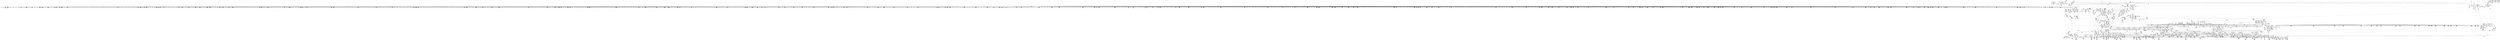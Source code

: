 digraph {
	CE0x49cbda0 [shape=record,shape=Mrecord,label="{CE0x49cbda0|272:_i8*,_:_CRE_579,580_}"]
	CE0x4981810 [shape=record,shape=Mrecord,label="{CE0x4981810|40:_%struct.super_block*,_56:_i8*,_:_CRE_648,656_|*MultipleSource*|Function::selinux_inode_mknod&Arg::dir::|Function::may_create&Arg::dir::|security/selinux/hooks.c,1713}"]
	CE0x4a52090 [shape=record,shape=Mrecord,label="{CE0x4a52090|i8_10|*Constant*}"]
	CE0x4a8dd60 [shape=record,shape=Mrecord,label="{CE0x4a8dd60|i16_5|*Constant*|*SummSource*}"]
	CE0x4957b00 [shape=record,shape=Mrecord,label="{CE0x4957b00|i32_0|*Constant*}"]
	CE0x4991370 [shape=record,shape=Mrecord,label="{CE0x4991370|may_create:tmp9|security/selinux/hooks.c,1706|*SummSink*}"]
	CE0x49d64e0 [shape=record,shape=Mrecord,label="{CE0x49d64e0|i64_18|*Constant*|*SummSink*}"]
	CE0x4a39d00 [shape=record,shape=Mrecord,label="{CE0x4a39d00|272:_i8*,_:_CRE_1920,1928_|*MultipleSource*|*LoadInst*|security/selinux/hooks.c,1714|security/selinux/hooks.c,1714}"]
	CE0x492c5f0 [shape=record,shape=Mrecord,label="{CE0x492c5f0|inode_mode_to_security_class:and|security/selinux/hooks.c,1139|*SummSource*}"]
	CE0x495b8c0 [shape=record,shape=Mrecord,label="{CE0x495b8c0|i16_13|*Constant*|*SummSource*}"]
	CE0x49c49d0 [shape=record,shape=Mrecord,label="{CE0x49c49d0|40:_%struct.super_block*,_56:_i8*,_:_CRE_944,952_|*MultipleSource*|Function::selinux_inode_mknod&Arg::dir::|Function::may_create&Arg::dir::|security/selinux/hooks.c,1713}"]
	CE0x49312b0 [shape=record,shape=Mrecord,label="{CE0x49312b0|selinux_inode_mknod:call|security/selinux/hooks.c,2794|*SummSink*}"]
	CE0x4a6e970 [shape=record,shape=Mrecord,label="{CE0x4a6e970|may_create:and|security/selinux/hooks.c,1728|*SummSink*}"]
	CE0x49cab10 [shape=record,shape=Mrecord,label="{CE0x49cab10|272:_i8*,_:_CRE_562,563_}"]
	CE0x4a2d870 [shape=record,shape=Mrecord,label="{CE0x4a2d870|272:_i8*,_:_CRE_1332,1333_}"]
	CE0x4a52560 [shape=record,shape=Mrecord,label="{CE0x4a52560|may_create:sid11|security/selinux/hooks.c,1716}"]
	CE0x49d6670 [shape=record,shape=Mrecord,label="{CE0x49d6670|i64_17|*Constant*|*SummSource*}"]
	CE0x4a30400 [shape=record,shape=Mrecord,label="{CE0x4a30400|272:_i8*,_:_CRE_1373,1374_}"]
	CE0x49dbf90 [shape=record,shape=Mrecord,label="{CE0x49dbf90|272:_i8*,_:_CRE_609,610_}"]
	CE0x498d4c0 [shape=record,shape=Mrecord,label="{CE0x498d4c0|272:_i8*,_:_CRE_417,418_}"]
	CE0x4948cf0 [shape=record,shape=Mrecord,label="{CE0x4948cf0|i32_4096|*Constant*|*SummSink*}"]
	CE0x49c8590 [shape=record,shape=Mrecord,label="{CE0x49c8590|272:_i8*,_:_CRE_449,450_}"]
	CE0x4a311e0 [shape=record,shape=Mrecord,label="{CE0x4a311e0|272:_i8*,_:_CRE_1592,1596_|*MultipleSource*|*LoadInst*|security/selinux/hooks.c,1714|security/selinux/hooks.c,1714}"]
	CE0x49d56a0 [shape=record,shape=Mrecord,label="{CE0x49d56a0|VOIDTB_TE:_CE_314,315_}"]
	CE0x4987340 [shape=record,shape=Mrecord,label="{CE0x4987340|40:_%struct.super_block*,_56:_i8*,_:_CRE_888,889_}"]
	CE0x4999d50 [shape=record,shape=Mrecord,label="{CE0x4999d50|40:_%struct.super_block*,_56:_i8*,_:_CRE_477,478_}"]
	CE0x49de820 [shape=record,shape=Mrecord,label="{CE0x49de820|272:_i8*,_:_CRE_712,720_|*MultipleSource*|*LoadInst*|security/selinux/hooks.c,1714|security/selinux/hooks.c,1714}"]
	CE0x495a0d0 [shape=record,shape=Mrecord,label="{CE0x495a0d0|_call_void_mcount()_#3|*SummSink*}"]
	CE0x4a3ebc0 [shape=record,shape=Mrecord,label="{CE0x4a3ebc0|28:_i32,_:_CRE_50,51_}"]
	CE0x4972550 [shape=record,shape=Mrecord,label="{CE0x4972550|40:_%struct.super_block*,_56:_i8*,_:_CRE_582,583_}"]
	CE0x4a2c220 [shape=record,shape=Mrecord,label="{CE0x4a2c220|272:_i8*,_:_CRE_1311,1312_}"]
	CE0x49dc1b0 [shape=record,shape=Mrecord,label="{CE0x49dc1b0|272:_i8*,_:_CRE_611,612_}"]
	CE0x4a6f6e0 [shape=record,shape=Mrecord,label="{CE0x4a6f6e0|VOIDTB_TE:_CE_177,178_}"]
	CE0x4981540 [shape=record,shape=Mrecord,label="{CE0x4981540|40:_%struct.super_block*,_56:_i8*,_:_CRE_632,640_|*MultipleSource*|Function::selinux_inode_mknod&Arg::dir::|Function::may_create&Arg::dir::|security/selinux/hooks.c,1713}"]
	CE0x499e1b0 [shape=record,shape=Mrecord,label="{CE0x499e1b0|__llvm_gcov_indirect_counter_increment:tmp2|*SummSource*}"]
	CE0x49c8bf0 [shape=record,shape=Mrecord,label="{CE0x49c8bf0|272:_i8*,_:_CRE_455,456_}"]
	CE0x4954800 [shape=record,shape=Mrecord,label="{CE0x4954800|may_create:tmp13|security/selinux/hooks.c,1706|*SummSource*}"]
	CE0x4941a20 [shape=record,shape=Mrecord,label="{CE0x4941a20|i64*_getelementptr_inbounds_(_2_x_i64_,_2_x_i64_*___llvm_gcov_ctr226,_i64_0,_i64_1)|*Constant*|*SummSink*}"]
	CE0x4994540 [shape=record,shape=Mrecord,label="{CE0x4994540|40:_%struct.super_block*,_56:_i8*,_:_CRE_287,288_}"]
	CE0x4a355a0 [shape=record,shape=Mrecord,label="{CE0x4a355a0|272:_i8*,_:_CRE_1673,1674_}"]
	CE0x4a42e40 [shape=record,shape=Mrecord,label="{CE0x4a42e40|28:_i32,_:_CRE_116,117_}"]
	CE0x4a694b0 [shape=record,shape=Mrecord,label="{CE0x4a694b0|VOIDTB_TE:_CE_16,24_|*MultipleSource*|Function::selinux_inode_mknod&Arg::dentry::|Function::may_create&Arg::dentry::|security/selinux/hooks.c,1730}"]
	CE0x49c4110 [shape=record,shape=Mrecord,label="{CE0x49c4110|40:_%struct.super_block*,_56:_i8*,_:_CRE_930,931_}"]
	CE0x4a704b0 [shape=record,shape=Mrecord,label="{CE0x4a704b0|VOIDTB_TE:_CE_190,191_}"]
	CE0x49882c0 [shape=record,shape=Mrecord,label="{CE0x49882c0|272:_i8*,_:_CRE_200,204_|*MultipleSource*|*LoadInst*|security/selinux/hooks.c,1714|security/selinux/hooks.c,1714}"]
	CE0x4a7eb00 [shape=record,shape=Mrecord,label="{CE0x4a7eb00|i64*_getelementptr_inbounds_(_26_x_i64_,_26_x_i64_*___llvm_gcov_ctr217,_i64_0,_i64_19)|*Constant*|*SummSink*}"]
	CE0x49c12d0 [shape=record,shape=Mrecord,label="{CE0x49c12d0|40:_%struct.super_block*,_56:_i8*,_:_CRE_893,894_}"]
	CE0x4971c90 [shape=record,shape=Mrecord,label="{CE0x4971c90|40:_%struct.super_block*,_56:_i8*,_:_CRE_575,576_}"]
	CE0x4989df0 [shape=record,shape=Mrecord,label="{CE0x4989df0|272:_i8*,_:_CRE_320,328_|*MultipleSource*|*LoadInst*|security/selinux/hooks.c,1714|security/selinux/hooks.c,1714}"]
	CE0x49c6d40 [shape=record,shape=Mrecord,label="{CE0x49c6d40|272:_i8*,_:_CRE_64,72_|*MultipleSource*|*LoadInst*|security/selinux/hooks.c,1714|security/selinux/hooks.c,1714}"]
	CE0x4a80fb0 [shape=record,shape=Mrecord,label="{CE0x4a80fb0|may_create:tmp56|security/selinux/hooks.c,1736|*SummSink*}"]
	CE0x499e680 [shape=record,shape=Mrecord,label="{CE0x499e680|may_create:tmp3|*SummSource*}"]
	CE0x4922dc0 [shape=record,shape=Mrecord,label="{CE0x4922dc0|i64_1|*Constant*|*SummSource*}"]
	CE0x49a0280 [shape=record,shape=Mrecord,label="{CE0x49a0280|__llvm_gcov_indirect_counter_increment:pred}"]
	CE0x4953d40 [shape=record,shape=Mrecord,label="{CE0x4953d40|may_create:tmp39|security/selinux/hooks.c,1728}"]
	CE0x4a387d0 [shape=record,shape=Mrecord,label="{CE0x4a387d0|272:_i8*,_:_CRE_1848,1856_|*MultipleSource*|*LoadInst*|security/selinux/hooks.c,1714|security/selinux/hooks.c,1714}"]
	CE0x49d42c0 [shape=record,shape=Mrecord,label="{CE0x49d42c0|VOIDTB_TE:_CE_280,288_|*MultipleSource*|Function::selinux_inode_mknod&Arg::dentry::|Function::may_create&Arg::dentry::|security/selinux/hooks.c,1730}"]
	CE0x49c5e90 [shape=record,shape=Mrecord,label="{CE0x49c5e90|40:_%struct.super_block*,_56:_i8*,_:_CRE_988,992_|*MultipleSource*|Function::selinux_inode_mknod&Arg::dir::|Function::may_create&Arg::dir::|security/selinux/hooks.c,1713}"]
	CE0x4973a90 [shape=record,shape=Mrecord,label="{CE0x4973a90|40:_%struct.super_block*,_56:_i8*,_:_CRE_599,600_}"]
	CE0x49cc510 [shape=record,shape=Mrecord,label="{CE0x49cc510|272:_i8*,_:_CRE_586,587_}"]
	CE0x4a7b290 [shape=record,shape=Mrecord,label="{CE0x4a7b290|GLOBAL:security_transition_sid|*Constant*|*SummSource*}"]
	CE0x4943e10 [shape=record,shape=Mrecord,label="{CE0x4943e10|may_create:tmp12|security/selinux/hooks.c,1706|*SummSource*}"]
	CE0x49dc2c0 [shape=record,shape=Mrecord,label="{CE0x49dc2c0|272:_i8*,_:_CRE_612,613_}"]
	CE0x49b0dd0 [shape=record,shape=Mrecord,label="{CE0x49b0dd0|i32_1706|*Constant*}"]
	CE0x4a417f0 [shape=record,shape=Mrecord,label="{CE0x4a417f0|28:_i32,_:_CRE_95,96_}"]
	CE0x49980a0 [shape=record,shape=Mrecord,label="{CE0x49980a0|40:_%struct.super_block*,_56:_i8*,_:_CRE_400,408_|*MultipleSource*|Function::selinux_inode_mknod&Arg::dir::|Function::may_create&Arg::dir::|security/selinux/hooks.c,1713}"]
	CE0x49938c0 [shape=record,shape=Mrecord,label="{CE0x49938c0|40:_%struct.super_block*,_56:_i8*,_:_CRE_277,278_}"]
	CE0x4a44a10 [shape=record,shape=Mrecord,label="{CE0x4a44a10|avc_has_perm:auditdata|Function::avc_has_perm&Arg::auditdata::|*SummSink*}"]
	CE0x4a7f5c0 [shape=record,shape=Mrecord,label="{CE0x4a7f5c0|may_create:tmp53|security/selinux/hooks.c,1733}"]
	CE0x49c70e0 [shape=record,shape=Mrecord,label="{CE0x49c70e0|272:_i8*,_:_CRE_80,88_|*MultipleSource*|*LoadInst*|security/selinux/hooks.c,1714|security/selinux/hooks.c,1714}"]
	CE0x4a3de80 [shape=record,shape=Mrecord,label="{CE0x4a3de80|28:_i32,_:_CRE_21,22_}"]
	CE0x4a337e0 [shape=record,shape=Mrecord,label="{CE0x4a337e0|272:_i8*,_:_CRE_1645,1646_}"]
	CE0x49d3e30 [shape=record,shape=Mrecord,label="{CE0x49d3e30|may_create:tmp24|*LoadInst*|security/selinux/hooks.c,1714|*SummSink*}"]
	CE0x4a857d0 [shape=record,shape=Mrecord,label="{CE0x4a857d0|may_create:tmp65|security/selinux/hooks.c,1739}"]
	CE0x498d5d0 [shape=record,shape=Mrecord,label="{CE0x498d5d0|272:_i8*,_:_CRE_418,419_}"]
	CE0x49c86a0 [shape=record,shape=Mrecord,label="{CE0x49c86a0|272:_i8*,_:_CRE_450,451_}"]
	CE0x4a428f0 [shape=record,shape=Mrecord,label="{CE0x4a428f0|28:_i32,_:_CRE_111,112_}"]
	CE0x4959430 [shape=record,shape=Mrecord,label="{CE0x4959430|may_create:if.then|*SummSink*}"]
	CE0x4a8d360 [shape=record,shape=Mrecord,label="{CE0x4a8d360|__llvm_gcov_indirect_counter_increment:bb4}"]
	CE0x4948d90 [shape=record,shape=Mrecord,label="{CE0x4948d90|i32_40960|*Constant*}"]
	CE0x495bb80 [shape=record,shape=Mrecord,label="{CE0x495bb80|i16_6|*Constant*|*SummSource*}"]
	CE0x49d9470 [shape=record,shape=Mrecord,label="{CE0x49d9470|272:_i8*,_:_CRE_399,400_}"]
	CE0x49e1360 [shape=record,shape=Mrecord,label="{CE0x49e1360|272:_i8*,_:_CRE_1240,1241_}"]
	CE0x493ab40 [shape=record,shape=Mrecord,label="{CE0x493ab40|may_create:tobool1|security/selinux/hooks.c,1706}"]
	CE0x49380e0 [shape=record,shape=Mrecord,label="{CE0x49380e0|_ret_i16_%retval.0,_!dbg_!27724|security/selinux/hooks.c,1158|*SummSink*}"]
	CE0x49ca940 [shape=record,shape=Mrecord,label="{CE0x49ca940|272:_i8*,_:_CRE_561,562_}"]
	CE0x4a2ded0 [shape=record,shape=Mrecord,label="{CE0x4a2ded0|272:_i8*,_:_CRE_1338,1339_}"]
	CE0x4a412f0 [shape=record,shape=Mrecord,label="{CE0x4a412f0|28:_i32,_:_CRE_90,91_}"]
	CE0x4955d20 [shape=record,shape=Mrecord,label="{CE0x4955d20|may_create:tmp35|security/selinux/hooks.c,1726|*SummSink*}"]
	CE0x492d690 [shape=record,shape=Mrecord,label="{CE0x492d690|_call_void___llvm_gcov_indirect_counter_increment(i32*___llvm_gcov_global_state_pred112,_i64**_getelementptr_inbounds_(_8_x_i64*_,_8_x_i64*_*___llvm_gcda_edge_table111,_i64_0,_i64_2)),_!dbg_!27717|security/selinux/hooks.c,1143}"]
	CE0x49c88c0 [shape=record,shape=Mrecord,label="{CE0x49c88c0|272:_i8*,_:_CRE_452,453_}"]
	CE0x492d950 [shape=record,shape=Mrecord,label="{CE0x492d950|may_create:tmp1|*SummSink*}"]
	CE0x4a44d50 [shape=record,shape=Mrecord,label="{CE0x4a44d50|_ret_i32_%retval.0,_!dbg_!27728|security/selinux/avc.c,775|*SummSink*}"]
	CE0x4a67980 [shape=record,shape=Mrecord,label="{CE0x4a67980|may_create:sid21|security/selinux/hooks.c,1729|*SummSink*}"]
	CE0x4982110 [shape=record,shape=Mrecord,label="{CE0x4982110|40:_%struct.super_block*,_56:_i8*,_:_CRE_680,684_|*MultipleSource*|Function::selinux_inode_mknod&Arg::dir::|Function::may_create&Arg::dir::|security/selinux/hooks.c,1713}"]
	CE0x4a49640 [shape=record,shape=Mrecord,label="{CE0x4a49640|avc_has_perm:auditdata|Function::avc_has_perm&Arg::auditdata::}"]
	CE0x4a705c0 [shape=record,shape=Mrecord,label="{CE0x4a705c0|VOIDTB_TE:_CE_191,192_}"]
	CE0x497c4e0 [shape=record,shape=Mrecord,label="{CE0x497c4e0|GLOBAL:get_current|*Constant*|*SummSink*}"]
	CE0x497b1f0 [shape=record,shape=Mrecord,label="{CE0x497b1f0|i64**_getelementptr_inbounds_(_8_x_i64*_,_8_x_i64*_*___llvm_gcda_edge_table111,_i64_0,_i64_6)|*Constant*}"]
	CE0x49aa410 [shape=record,shape=Mrecord,label="{CE0x49aa410|40:_%struct.super_block*,_56:_i8*,_:_CRE_155,156_}"]
	CE0x49dcf80 [shape=record,shape=Mrecord,label="{CE0x49dcf80|272:_i8*,_:_CRE_624,625_}"]
	CE0x4a38f10 [shape=record,shape=Mrecord,label="{CE0x4a38f10|272:_i8*,_:_CRE_1874,1875_}"]
	CE0x493b5c0 [shape=record,shape=Mrecord,label="{CE0x493b5c0|inode_mode_to_security_class:tmp6|security/selinux/hooks.c,1145|*SummSink*}"]
	CE0x4972190 [shape=record,shape=Mrecord,label="{CE0x4972190|40:_%struct.super_block*,_56:_i8*,_:_CRE_579,580_}"]
	CE0x499c290 [shape=record,shape=Mrecord,label="{CE0x499c290|get_current:tmp4|./arch/x86/include/asm/current.h,14}"]
	CE0x4986bc0 [shape=record,shape=Mrecord,label="{CE0x4986bc0|40:_%struct.super_block*,_56:_i8*,_:_CRE_882,883_}"]
	CE0x4a335c0 [shape=record,shape=Mrecord,label="{CE0x4a335c0|272:_i8*,_:_CRE_1643,1644_}"]
	CE0x4a71d20 [shape=record,shape=Mrecord,label="{CE0x4a71d20|VOIDTB_TE:_CE_213,214_}"]
	CE0x4a2f630 [shape=record,shape=Mrecord,label="{CE0x4a2f630|272:_i8*,_:_CRE_1360,1361_}"]
	CE0x49e0bf0 [shape=record,shape=Mrecord,label="{CE0x49e0bf0|272:_i8*,_:_CRE_1233,1234_}"]
	CE0x495b110 [shape=record,shape=Mrecord,label="{CE0x495b110|inode_mode_to_security_class:return}"]
	CE0x494b070 [shape=record,shape=Mrecord,label="{CE0x494b070|GLOBAL:may_create.__warned|Global_var:may_create.__warned|*SummSource*}"]
	CE0x4927640 [shape=record,shape=Mrecord,label="{CE0x4927640|i64*_getelementptr_inbounds_(_18_x_i64_,_18_x_i64_*___llvm_gcov_ctr110,_i64_0,_i64_12)|*Constant*|*SummSink*}"]
	CE0x4949bb0 [shape=record,shape=Mrecord,label="{CE0x4949bb0|i32_49152|*Constant*|*SummSource*}"]
	CE0x4959840 [shape=record,shape=Mrecord,label="{CE0x4959840|inode_mode_to_security_class:sw.epilog}"]
	CE0x4958b50 [shape=record,shape=Mrecord,label="{CE0x4958b50|inode_mode_to_security_class:sw.bb|*SummSink*}"]
	CE0x4994a40 [shape=record,shape=Mrecord,label="{CE0x4994a40|40:_%struct.super_block*,_56:_i8*,_:_CRE_291,292_}"]
	CE0x4938b60 [shape=record,shape=Mrecord,label="{CE0x4938b60|i64*_getelementptr_inbounds_(_2_x_i64_,_2_x_i64_*___llvm_gcov_ctr226,_i64_0,_i64_1)|*Constant*|*SummSource*}"]
	CE0x49a9650 [shape=record,shape=Mrecord,label="{CE0x49a9650|40:_%struct.super_block*,_56:_i8*,_:_CRE_144,145_}"]
	CE0x4a39970 [shape=record,shape=Mrecord,label="{CE0x4a39970|272:_i8*,_:_CRE_1896,1904_|*MultipleSource*|*LoadInst*|security/selinux/hooks.c,1714|security/selinux/hooks.c,1714}"]
	CE0x49573f0 [shape=record,shape=Mrecord,label="{CE0x49573f0|i64_0|*Constant*|*SummSource*}"]
	CE0x49291e0 [shape=record,shape=Mrecord,label="{CE0x49291e0|i32_22|*Constant*|*SummSource*}"]
	CE0x4a403f0 [shape=record,shape=Mrecord,label="{CE0x4a403f0|28:_i32,_:_CRE_75,76_}"]
	CE0x4a498c0 [shape=record,shape=Mrecord,label="{CE0x4a498c0|may_create:call14|security/selinux/hooks.c,1722|*SummSource*}"]
	CE0x4954eb0 [shape=record,shape=Mrecord,label="{CE0x4954eb0|i1_true|*Constant*}"]
	CE0x49a8f30 [shape=record,shape=Mrecord,label="{CE0x49a8f30|40:_%struct.super_block*,_56:_i8*,_:_CRE_138,139_}"]
	CE0x49924c0 [shape=record,shape=Mrecord,label="{CE0x49924c0|40:_%struct.super_block*,_56:_i8*,_:_CRE_261,262_}"]
	CE0x49aebd0 [shape=record,shape=Mrecord,label="{CE0x49aebd0|may_create:cred|security/selinux/hooks.c,1706|*SummSink*}"]
	CE0x4949b40 [shape=record,shape=Mrecord,label="{CE0x4949b40|i32_49152|*Constant*}"]
	CE0x4a85db0 [shape=record,shape=Mrecord,label="{CE0x4a85db0|may_create:call32|security/selinux/hooks.c,1739}"]
	CE0x4a80720 [shape=record,shape=Mrecord,label="{CE0x4a80720|i64_21|*Constant*|*SummSource*}"]
	CE0x4956f10 [shape=record,shape=Mrecord,label="{CE0x4956f10|i64_3|*Constant*|*SummSource*}"]
	CE0x49911a0 [shape=record,shape=Mrecord,label="{CE0x49911a0|may_create:tmp9|security/selinux/hooks.c,1706}"]
	CE0x4a824e0 [shape=record,shape=Mrecord,label="{CE0x4a824e0|may_create:tmp60|security/selinux/hooks.c,1737|*SummSource*}"]
	CE0x49e1f10 [shape=record,shape=Mrecord,label="{CE0x49e1f10|272:_i8*,_:_CRE_1251,1252_}"]
	CE0x49e1ad0 [shape=record,shape=Mrecord,label="{CE0x49e1ad0|272:_i8*,_:_CRE_1247,1248_}"]
	CE0x494d390 [shape=record,shape=Mrecord,label="{CE0x494d390|inode_mode_to_security_class:mode|Function::inode_mode_to_security_class&Arg::mode::|*SummSource*}"]
	CE0x4991100 [shape=record,shape=Mrecord,label="{CE0x4991100|i64_4|*Constant*|*SummSink*}"]
	CE0x4a67fe0 [shape=record,shape=Mrecord,label="{CE0x4a67fe0|may_create:tmp46|security/selinux/hooks.c,1729|*SummSource*}"]
	CE0x49d6570 [shape=record,shape=Mrecord,label="{CE0x49d6570|may_create:tmp48|security/selinux/hooks.c,1731}"]
	CE0x49db710 [shape=record,shape=Mrecord,label="{CE0x49db710|272:_i8*,_:_CRE_601,602_}"]
	CE0x4a31c80 [shape=record,shape=Mrecord,label="{CE0x4a31c80|272:_i8*,_:_CRE_1619,1620_}"]
	CE0x49c30d0 [shape=record,shape=Mrecord,label="{CE0x49c30d0|40:_%struct.super_block*,_56:_i8*,_:_CRE_917,918_}"]
	CE0x4a72270 [shape=record,shape=Mrecord,label="{CE0x4a72270|VOIDTB_TE:_CE_218,219_}"]
	CE0x4987b80 [shape=record,shape=Mrecord,label="{CE0x4987b80|272:_i8*,_:_CRE_160,176_|*MultipleSource*|*LoadInst*|security/selinux/hooks.c,1714|security/selinux/hooks.c,1714}"]
	CE0x49e3340 [shape=record,shape=Mrecord,label="{CE0x49e3340|272:_i8*,_:_CRE_1270,1271_}"]
	CE0x49df9e0 [shape=record,shape=Mrecord,label="{CE0x49df9e0|272:_i8*,_:_CRE_1216,1217_}"]
	CE0x49ac930 [shape=record,shape=Mrecord,label="{CE0x49ac930|may_create:i_security|security/selinux/hooks.c,1713}"]
	CE0x4986e40 [shape=record,shape=Mrecord,label="{CE0x4986e40|40:_%struct.super_block*,_56:_i8*,_:_CRE_884,885_}"]
	CE0x4976030 [shape=record,shape=Mrecord,label="{CE0x4976030|40:_%struct.super_block*,_56:_i8*,_:_CRE_205,206_}"]
	CE0x4a3bd50 [shape=record,shape=Mrecord,label="{CE0x4a3bd50|may_create:u|security/selinux/hooks.c,1720|*SummSource*}"]
	CE0x498d900 [shape=record,shape=Mrecord,label="{CE0x498d900|272:_i8*,_:_CRE_421,422_}"]
	CE0x497a120 [shape=record,shape=Mrecord,label="{CE0x497a120|inode_mode_to_security_class:tmp11|security/selinux/hooks.c,1149|*SummSink*}"]
	CE0x4997320 [shape=record,shape=Mrecord,label="{CE0x4997320|40:_%struct.super_block*,_56:_i8*,_:_CRE_344,352_|*MultipleSource*|Function::selinux_inode_mknod&Arg::dir::|Function::may_create&Arg::dir::|security/selinux/hooks.c,1713}"]
	CE0x49aa690 [shape=record,shape=Mrecord,label="{CE0x49aa690|40:_%struct.super_block*,_56:_i8*,_:_CRE_157,158_}"]
	CE0x49adb20 [shape=record,shape=Mrecord,label="{CE0x49adb20|40:_%struct.super_block*,_56:_i8*,_:_CRE_56,64_|*MultipleSource*|Function::selinux_inode_mknod&Arg::dir::|Function::may_create&Arg::dir::|security/selinux/hooks.c,1713}"]
	CE0x4935cf0 [shape=record,shape=Mrecord,label="{CE0x4935cf0|may_create:entry|*SummSource*}"]
	CE0x49da680 [shape=record,shape=Mrecord,label="{CE0x49da680|272:_i8*,_:_CRE_24,32_|*MultipleSource*|*LoadInst*|security/selinux/hooks.c,1714|security/selinux/hooks.c,1714}"]
	CE0x4a726b0 [shape=record,shape=Mrecord,label="{CE0x4a726b0|VOIDTB_TE:_CE_222,223_}"]
	CE0x4a2e200 [shape=record,shape=Mrecord,label="{CE0x4a2e200|272:_i8*,_:_CRE_1341,1342_}"]
	CE0x4a38600 [shape=record,shape=Mrecord,label="{CE0x4a38600|272:_i8*,_:_CRE_1840,1848_|*MultipleSource*|*LoadInst*|security/selinux/hooks.c,1714|security/selinux/hooks.c,1714}"]
	CE0x49c3850 [shape=record,shape=Mrecord,label="{CE0x49c3850|40:_%struct.super_block*,_56:_i8*,_:_CRE_923,924_}"]
	CE0x4943360 [shape=record,shape=Mrecord,label="{CE0x4943360|__llvm_gcov_indirect_counter_increment:entry|*SummSink*}"]
	CE0x4997520 [shape=record,shape=Mrecord,label="{CE0x4997520|40:_%struct.super_block*,_56:_i8*,_:_CRE_352,360_|*MultipleSource*|Function::selinux_inode_mknod&Arg::dir::|Function::may_create&Arg::dir::|security/selinux/hooks.c,1713}"]
	CE0x49e3120 [shape=record,shape=Mrecord,label="{CE0x49e3120|272:_i8*,_:_CRE_1268,1269_}"]
	CE0x49c9030 [shape=record,shape=Mrecord,label="{CE0x49c9030|272:_i8*,_:_CRE_459,460_}"]
	CE0x49cbc90 [shape=record,shape=Mrecord,label="{CE0x49cbc90|272:_i8*,_:_CRE_578,579_}"]
	CE0x497c750 [shape=record,shape=Mrecord,label="{CE0x497c750|get_current:entry|*SummSource*}"]
	CE0x4a719f0 [shape=record,shape=Mrecord,label="{CE0x4a719f0|VOIDTB_TE:_CE_210,211_}"]
	CE0x498de50 [shape=record,shape=Mrecord,label="{CE0x498de50|272:_i8*,_:_CRE_426,427_}"]
	CE0x496f5e0 [shape=record,shape=Mrecord,label="{CE0x496f5e0|40:_%struct.super_block*,_56:_i8*,_:_CRE_536,540_|*MultipleSource*|Function::selinux_inode_mknod&Arg::dir::|Function::may_create&Arg::dir::|security/selinux/hooks.c,1713}"]
	CE0x491f7c0 [shape=record,shape=Mrecord,label="{CE0x491f7c0|selinux_inode_mknod:bb}"]
	CE0x4998ba0 [shape=record,shape=Mrecord,label="{CE0x4998ba0|40:_%struct.super_block*,_56:_i8*,_:_CRE_440,448_|*MultipleSource*|Function::selinux_inode_mknod&Arg::dir::|Function::may_create&Arg::dir::|security/selinux/hooks.c,1713}"]
	CE0x49409d0 [shape=record,shape=Mrecord,label="{CE0x49409d0|may_create:if.end|*SummSink*}"]
	CE0x4971290 [shape=record,shape=Mrecord,label="{CE0x4971290|40:_%struct.super_block*,_56:_i8*,_:_CRE_567,568_}"]
	CE0x4a31af0 [shape=record,shape=Mrecord,label="{CE0x4a31af0|272:_i8*,_:_CRE_1618,1619_}"]
	CE0x49758b0 [shape=record,shape=Mrecord,label="{CE0x49758b0|40:_%struct.super_block*,_56:_i8*,_:_CRE_199,200_}"]
	CE0x497ef10 [shape=record,shape=Mrecord,label="{CE0x497ef10|inode_mode_to_security_class:tmp15|security/selinux/hooks.c,1153|*SummSink*}"]
	CE0x5c6b540 [shape=record,shape=Mrecord,label="{CE0x5c6b540|_call_void_mcount()_#3|*SummSource*}"]
	CE0x49947c0 [shape=record,shape=Mrecord,label="{CE0x49947c0|40:_%struct.super_block*,_56:_i8*,_:_CRE_289,290_}"]
	CE0x4996340 [shape=record,shape=Mrecord,label="{CE0x4996340|40:_%struct.super_block*,_56:_i8*,_:_CRE_311,312_}"]
	CE0x4982c90 [shape=record,shape=Mrecord,label="{CE0x4982c90|40:_%struct.super_block*,_56:_i8*,_:_CRE_712,728_|*MultipleSource*|Function::selinux_inode_mknod&Arg::dir::|Function::may_create&Arg::dir::|security/selinux/hooks.c,1713}"]
	CE0x49e0d00 [shape=record,shape=Mrecord,label="{CE0x49e0d00|272:_i8*,_:_CRE_1234,1235_}"]
	CE0x4a4fb10 [shape=record,shape=Mrecord,label="{CE0x4a4fb10|0:_i8,_8:_%struct.dentry*,_24:_%struct.selinux_audit_data*,_:_SCMRE_0,1_|*MultipleSource*|security/selinux/hooks.c, 1710|security/selinux/hooks.c,1719}"]
	CE0x4970b10 [shape=record,shape=Mrecord,label="{CE0x4970b10|40:_%struct.super_block*,_56:_i8*,_:_CRE_561,562_}"]
	CE0x4a3a7e0 [shape=record,shape=Mrecord,label="{CE0x4a3a7e0|272:_i8*,_:_CRE_2256,2264_|*MultipleSource*|*LoadInst*|security/selinux/hooks.c,1714|security/selinux/hooks.c,1714}"]
	CE0x49dd4d0 [shape=record,shape=Mrecord,label="{CE0x49dd4d0|272:_i8*,_:_CRE_629,630_}"]
	CE0x49b0280 [shape=record,shape=Mrecord,label="{CE0x49b0280|_call_void_lockdep_rcu_suspicious(i8*_getelementptr_inbounds_(_25_x_i8_,_25_x_i8_*_.str3,_i32_0,_i32_0),_i32_1706,_i8*_getelementptr_inbounds_(_45_x_i8_,_45_x_i8_*_.str12,_i32_0,_i32_0))_#10,_!dbg_!27731|security/selinux/hooks.c,1706|*SummSource*}"]
	CE0x49b0210 [shape=record,shape=Mrecord,label="{CE0x49b0210|_call_void_lockdep_rcu_suspicious(i8*_getelementptr_inbounds_(_25_x_i8_,_25_x_i8_*_.str3,_i32_0,_i32_0),_i32_1706,_i8*_getelementptr_inbounds_(_45_x_i8_,_45_x_i8_*_.str12,_i32_0,_i32_0))_#10,_!dbg_!27731|security/selinux/hooks.c,1706}"]
	CE0x49c7e20 [shape=record,shape=Mrecord,label="{CE0x49c7e20|272:_i8*,_:_CRE_442,443_}"]
	CE0x4a39ed0 [shape=record,shape=Mrecord,label="{CE0x4a39ed0|272:_i8*,_:_CRE_1928,2056_|*MultipleSource*|*LoadInst*|security/selinux/hooks.c,1714|security/selinux/hooks.c,1714}"]
	CE0x4a366a0 [shape=record,shape=Mrecord,label="{CE0x4a366a0|272:_i8*,_:_CRE_1688,1696_|*MultipleSource*|*LoadInst*|security/selinux/hooks.c,1714|security/selinux/hooks.c,1714}"]
	CE0x4971f10 [shape=record,shape=Mrecord,label="{CE0x4971f10|40:_%struct.super_block*,_56:_i8*,_:_CRE_577,578_}"]
	CE0x4978170 [shape=record,shape=Mrecord,label="{CE0x4978170|_call_void___llvm_gcov_indirect_counter_increment(i32*___llvm_gcov_global_state_pred112,_i64**_getelementptr_inbounds_(_8_x_i64*_,_8_x_i64*_*___llvm_gcda_edge_table111,_i64_0,_i64_5)),_!dbg_!27720|security/selinux/hooks.c,1149}"]
	CE0x4933700 [shape=record,shape=Mrecord,label="{CE0x4933700|i64*_getelementptr_inbounds_(_2_x_i64_,_2_x_i64_*___llvm_gcov_ctr226,_i64_0,_i64_0)|*Constant*|*SummSink*}"]
	CE0x4a43920 [shape=record,shape=Mrecord,label="{CE0x4a43920|28:_i32,_:_CRE_152,160_|*MultipleSource*|*LoadInst*|security/selinux/hooks.c,1713|security/selinux/hooks.c,1713|security/selinux/hooks.c,1722}"]
	CE0x4a6b6c0 [shape=record,shape=Mrecord,label="{CE0x4a6b6c0|i32_4|*Constant*|*SummSink*}"]
	CE0x497c8d0 [shape=record,shape=Mrecord,label="{CE0x497c8d0|_ret_%struct.task_struct*_%tmp4,_!dbg_!27714|./arch/x86/include/asm/current.h,14|*SummSource*}"]
	CE0x496c3f0 [shape=record,shape=Mrecord,label="{CE0x496c3f0|__llvm_gcov_indirect_counter_increment:tmp1}"]
	CE0x4a2c660 [shape=record,shape=Mrecord,label="{CE0x4a2c660|272:_i8*,_:_CRE_1315,1316_}"]
	CE0x4a55520 [shape=record,shape=Mrecord,label="{CE0x4a55520|i64_14|*Constant*}"]
	CE0x49763f0 [shape=record,shape=Mrecord,label="{CE0x49763f0|40:_%struct.super_block*,_56:_i8*,_:_CRE_208,210_|*MultipleSource*|Function::selinux_inode_mknod&Arg::dir::|Function::may_create&Arg::dir::|security/selinux/hooks.c,1713}"]
	CE0x4a8c0f0 [shape=record,shape=Mrecord,label="{CE0x4a8c0f0|may_create:tmp66|security/selinux/hooks.c,1742|*SummSink*}"]
	CE0x49cd650 [shape=record,shape=Mrecord,label="{CE0x49cd650|272:_i8*,_:_CRE_128,132_|*MultipleSource*|*LoadInst*|security/selinux/hooks.c,1714|security/selinux/hooks.c,1714}"]
	CE0x4a94b40 [shape=record,shape=Mrecord,label="{CE0x4a94b40|get_current:tmp3}"]
	CE0x49ade80 [shape=record,shape=Mrecord,label="{CE0x49ade80|40:_%struct.super_block*,_56:_i8*,_:_CRE_72,76_|*MultipleSource*|Function::selinux_inode_mknod&Arg::dir::|Function::may_create&Arg::dir::|security/selinux/hooks.c,1713}"]
	CE0x49cace0 [shape=record,shape=Mrecord,label="{CE0x49cace0|272:_i8*,_:_CRE_563,564_}"]
	CE0x49cc2f0 [shape=record,shape=Mrecord,label="{CE0x49cc2f0|272:_i8*,_:_CRE_584,585_}"]
	CE0x494e5c0 [shape=record,shape=Mrecord,label="{CE0x494e5c0|may_create:create_sid|security/selinux/hooks.c,1717|*SummSink*}"]
	CE0x499b3e0 [shape=record,shape=Mrecord,label="{CE0x499b3e0|40:_%struct.super_block*,_56:_i8*,_:_CRE_512,520_|*MultipleSource*|Function::selinux_inode_mknod&Arg::dir::|Function::may_create&Arg::dir::|security/selinux/hooks.c,1713}"]
	CE0x4a80850 [shape=record,shape=Mrecord,label="{CE0x4a80850|i64_21|*Constant*|*SummSink*}"]
	CE0x4995580 [shape=record,shape=Mrecord,label="{CE0x4995580|40:_%struct.super_block*,_56:_i8*,_:_CRE_300,301_}"]
	CE0x49db1c0 [shape=record,shape=Mrecord,label="{CE0x49db1c0|272:_i8*,_:_CRE_596,597_}"]
	CE0x4a36e70 [shape=record,shape=Mrecord,label="{CE0x4a36e70|272:_i8*,_:_CRE_1728,1736_|*MultipleSource*|*LoadInst*|security/selinux/hooks.c,1714|security/selinux/hooks.c,1714}"]
	CE0x4a43d20 [shape=record,shape=Mrecord,label="{CE0x4a43d20|28:_i32,_:_CRE_168,184_|*MultipleSource*|*LoadInst*|security/selinux/hooks.c,1713|security/selinux/hooks.c,1713|security/selinux/hooks.c,1722}"]
	CE0x498cb30 [shape=record,shape=Mrecord,label="{CE0x498cb30|272:_i8*,_:_CRE_408,409_}"]
	CE0x4992240 [shape=record,shape=Mrecord,label="{CE0x4992240|40:_%struct.super_block*,_56:_i8*,_:_CRE_259,260_}"]
	CE0x4993c80 [shape=record,shape=Mrecord,label="{CE0x4993c80|40:_%struct.super_block*,_56:_i8*,_:_CRE_280,281_}"]
	CE0x495ad60 [shape=record,shape=Mrecord,label="{CE0x495ad60|may_create:if.end30|*SummSink*}"]
	CE0x4973450 [shape=record,shape=Mrecord,label="{CE0x4973450|40:_%struct.super_block*,_56:_i8*,_:_CRE_594,595_}"]
	CE0x4a2fa70 [shape=record,shape=Mrecord,label="{CE0x4a2fa70|272:_i8*,_:_CRE_1364,1365_}"]
	CE0x4a55830 [shape=record,shape=Mrecord,label="{CE0x4a55830|may_create:tmp38|security/selinux/hooks.c,1728}"]
	CE0x49c89d0 [shape=record,shape=Mrecord,label="{CE0x49c89d0|272:_i8*,_:_CRE_453,454_}"]
	CE0x4996b90 [shape=record,shape=Mrecord,label="{CE0x4996b90|%struct.task_struct*_(%struct.task_struct**)*_asm_movq_%gs:$_1:P_,$0_,_r,im,_dirflag_,_fpsr_,_flags_}"]
	CE0x4a83bb0 [shape=record,shape=Mrecord,label="{CE0x4a83bb0|may_create:tmp62|security/selinux/hooks.c,1739|*SummSource*}"]
	CE0x49e28a0 [shape=record,shape=Mrecord,label="{CE0x49e28a0|272:_i8*,_:_CRE_1260,1261_}"]
	CE0x4984790 [shape=record,shape=Mrecord,label="{CE0x4984790|40:_%struct.super_block*,_56:_i8*,_:_CRE_824,832_|*MultipleSource*|Function::selinux_inode_mknod&Arg::dir::|Function::may_create&Arg::dir::|security/selinux/hooks.c,1713}"]
	CE0x4a6c200 [shape=record,shape=Mrecord,label="{CE0x4a6c200|VOIDTB_TE:_CE_95,96_}"]
	CE0x4a36590 [shape=record,shape=Mrecord,label="{CE0x4a36590|272:_i8*,_:_CRE_1872,1873_}"]
	CE0x49e08c0 [shape=record,shape=Mrecord,label="{CE0x49e08c0|272:_i8*,_:_CRE_1230,1231_}"]
	CE0x4957960 [shape=record,shape=Mrecord,label="{CE0x4957960|0:_i32,_:_GCMR___llvm_gcov_global_state_pred112_internal_unnamed_addr_global_i32_-1:_elem_0:default:}"]
	CE0x49d71d0 [shape=record,shape=Mrecord,label="{CE0x49d71d0|may_create:tmp48|security/selinux/hooks.c,1731|*SummSink*}"]
	CE0x492e3c0 [shape=record,shape=Mrecord,label="{CE0x492e3c0|may_create:do.body}"]
	CE0x49c3c10 [shape=record,shape=Mrecord,label="{CE0x49c3c10|40:_%struct.super_block*,_56:_i8*,_:_CRE_926,927_}"]
	CE0x49942c0 [shape=record,shape=Mrecord,label="{CE0x49942c0|40:_%struct.super_block*,_56:_i8*,_:_CRE_285,286_}"]
	CE0x4984550 [shape=record,shape=Mrecord,label="{CE0x4984550|40:_%struct.super_block*,_56:_i8*,_:_CRE_816,824_|*MultipleSource*|Function::selinux_inode_mknod&Arg::dir::|Function::may_create&Arg::dir::|security/selinux/hooks.c,1713}"]
	CE0x4a86350 [shape=record,shape=Mrecord,label="{CE0x4a86350|__llvm_gcov_indirect_counter_increment:counter}"]
	CE0x49431e0 [shape=record,shape=Mrecord,label="{CE0x49431e0|__llvm_gcov_indirect_counter_increment:entry|*SummSource*}"]
	CE0x4978f00 [shape=record,shape=Mrecord,label="{CE0x4978f00|i64**_getelementptr_inbounds_(_8_x_i64*_,_8_x_i64*_*___llvm_gcda_edge_table111,_i64_0,_i64_5)|*Constant*}"]
	CE0x493e5a0 [shape=record,shape=Mrecord,label="{CE0x493e5a0|may_create:tmp27|security/selinux/hooks.c,1716|*SummSource*}"]
	CE0x4999c10 [shape=record,shape=Mrecord,label="{CE0x4999c10|40:_%struct.super_block*,_56:_i8*,_:_CRE_476,477_}"]
	CE0x4999e90 [shape=record,shape=Mrecord,label="{CE0x4999e90|40:_%struct.super_block*,_56:_i8*,_:_CRE_478,479_}"]
	CE0x4928ba0 [shape=record,shape=Mrecord,label="{CE0x4928ba0|may_create:tmp19|security/selinux/hooks.c,1706}"]
	CE0x49d51e0 [shape=record,shape=Mrecord,label="{CE0x49d51e0|VOIDTB_TE:_CE_309,310_}"]
	CE0x4980b40 [shape=record,shape=Mrecord,label="{CE0x4980b40|40:_%struct.super_block*,_56:_i8*,_:_CRE_617,618_}"]
	CE0x4a6a4c0 [shape=record,shape=Mrecord,label="{CE0x4a6a4c0|VOIDTB_TE:_CE_158,159_}"]
	CE0x4a347d0 [shape=record,shape=Mrecord,label="{CE0x4a347d0|272:_i8*,_:_CRE_1660,1661_}"]
	CE0x49267a0 [shape=record,shape=Mrecord,label="{CE0x49267a0|inode_mode_to_security_class:tmp8|security/selinux/hooks.c,1147}"]
	CE0x49dcc50 [shape=record,shape=Mrecord,label="{CE0x49dcc50|272:_i8*,_:_CRE_621,622_}"]
	CE0x4a409f0 [shape=record,shape=Mrecord,label="{CE0x4a409f0|28:_i32,_:_CRE_81,82_}"]
	CE0x4a6b290 [shape=record,shape=Mrecord,label="{CE0x4a6b290|VOIDTB_TE:_CE_171,172_}"]
	CE0x496a2a0 [shape=record,shape=Mrecord,label="{CE0x496a2a0|__llvm_gcov_indirect_counter_increment:pred|*SummSink*}"]
	CE0x4a67850 [shape=record,shape=Mrecord,label="{CE0x4a67850|may_create:sid21|security/selinux/hooks.c,1729|*SummSource*}"]
	CE0x4a35d10 [shape=record,shape=Mrecord,label="{CE0x4a35d10|272:_i8*,_:_CRE_1680,1681_}"]
	CE0x4a6da40 [shape=record,shape=Mrecord,label="{CE0x4a6da40|VOIDTB_TE:_CE_80,88_|*MultipleSource*|Function::selinux_inode_mknod&Arg::dentry::|Function::may_create&Arg::dentry::|security/selinux/hooks.c,1730}"]
	CE0x498df60 [shape=record,shape=Mrecord,label="{CE0x498df60|272:_i8*,_:_CRE_427,428_}"]
	CE0x4a68d30 [shape=record,shape=Mrecord,label="{CE0x4a68d30|i64_15|*Constant*|*SummSink*}"]
	CE0x496e520 [shape=record,shape=Mrecord,label="{CE0x496e520|may_create:call|security/selinux/hooks.c,1706|*SummSource*}"]
	CE0x49c1cd0 [shape=record,shape=Mrecord,label="{CE0x49c1cd0|40:_%struct.super_block*,_56:_i8*,_:_CRE_901,902_}"]
	CE0x4a6ecb0 [shape=record,shape=Mrecord,label="{CE0x4a6ecb0|i64_16|*Constant*}"]
	CE0x4a676d0 [shape=record,shape=Mrecord,label="{CE0x4a676d0|may_create:sid21|security/selinux/hooks.c,1729}"]
	CE0x4a31580 [shape=record,shape=Mrecord,label="{CE0x4a31580|272:_i8*,_:_CRE_1600,1604_|*MultipleSource*|*LoadInst*|security/selinux/hooks.c,1714|security/selinux/hooks.c,1714}"]
	CE0x49905e0 [shape=record,shape=Mrecord,label="{CE0x49905e0|__llvm_gcov_indirect_counter_increment:tmp2}"]
	CE0x4a703a0 [shape=record,shape=Mrecord,label="{CE0x4a703a0|VOIDTB_TE:_CE_189,190_}"]
	CE0x49c3fd0 [shape=record,shape=Mrecord,label="{CE0x49c3fd0|40:_%struct.super_block*,_56:_i8*,_:_CRE_929,930_}"]
	CE0x4a48ed0 [shape=record,shape=Mrecord,label="{CE0x4a48ed0|i32_9437184|*Constant*|*SummSource*}"]
	CE0x4a3cc10 [shape=record,shape=Mrecord,label="{CE0x4a3cc10|may_create:sid13|security/selinux/hooks.c,1722|*SummSink*}"]
	CE0x49c3350 [shape=record,shape=Mrecord,label="{CE0x49c3350|40:_%struct.super_block*,_56:_i8*,_:_CRE_919,920_}"]
	CE0x4a2c000 [shape=record,shape=Mrecord,label="{CE0x4a2c000|272:_i8*,_:_CRE_1309,1310_}"]
	CE0x4a69330 [shape=record,shape=Mrecord,label="{CE0x4a69330|VOIDTB_TE:_CE_8,12_|*MultipleSource*|Function::selinux_inode_mknod&Arg::dentry::|Function::may_create&Arg::dentry::|security/selinux/hooks.c,1730}"]
	CE0x4a2cee0 [shape=record,shape=Mrecord,label="{CE0x4a2cee0|272:_i8*,_:_CRE_1323,1324_}"]
	CE0x4952120 [shape=record,shape=Mrecord,label="{CE0x4952120|inode_mode_to_security_class:tmp5|security/selinux/hooks.c,1143|*SummSink*}"]
	CE0x4a2c550 [shape=record,shape=Mrecord,label="{CE0x4a2c550|272:_i8*,_:_CRE_1314,1315_}"]
	CE0x49c35d0 [shape=record,shape=Mrecord,label="{CE0x49c35d0|40:_%struct.super_block*,_56:_i8*,_:_CRE_921,922_}"]
	CE0x4920a90 [shape=record,shape=Mrecord,label="{CE0x4920a90|selinux_inode_mknod:entry|*SummSource*}"]
	CE0x4996200 [shape=record,shape=Mrecord,label="{CE0x4996200|40:_%struct.super_block*,_56:_i8*,_:_CRE_310,311_}"]
	CE0x4995940 [shape=record,shape=Mrecord,label="{CE0x4995940|40:_%struct.super_block*,_56:_i8*,_:_CRE_303,304_}"]
	CE0x4a6ac30 [shape=record,shape=Mrecord,label="{CE0x4a6ac30|VOIDTB_TE:_CE_165,166_}"]
	CE0x4a7b370 [shape=record,shape=Mrecord,label="{CE0x4a7b370|GLOBAL:security_transition_sid|*Constant*|*SummSink*}"]
	CE0x4939530 [shape=record,shape=Mrecord,label="{CE0x4939530|i32_4096|*Constant*}"]
	CE0x49ae030 [shape=record,shape=Mrecord,label="{CE0x49ae030|40:_%struct.super_block*,_56:_i8*,_:_CRE_76,80_|*MultipleSource*|Function::selinux_inode_mknod&Arg::dir::|Function::may_create&Arg::dir::|security/selinux/hooks.c,1713}"]
	CE0x49311f0 [shape=record,shape=Mrecord,label="{CE0x49311f0|selinux_inode_mknod:call|security/selinux/hooks.c,2794|*SummSource*}"]
	CE0x4985010 [shape=record,shape=Mrecord,label="{CE0x4985010|40:_%struct.super_block*,_56:_i8*,_:_CRE_856,864_|*MultipleSource*|Function::selinux_inode_mknod&Arg::dir::|Function::may_create&Arg::dir::|security/selinux/hooks.c,1713}"]
	CE0x4946dc0 [shape=record,shape=Mrecord,label="{CE0x4946dc0|i64_5|*Constant*}"]
	CE0x49cbeb0 [shape=record,shape=Mrecord,label="{CE0x49cbeb0|272:_i8*,_:_CRE_580,581_}"]
	CE0x4a3b9f0 [shape=record,shape=Mrecord,label="{CE0x4a3b9f0|may_create:dentry12|security/selinux/hooks.c,1720|*SummSink*}"]
	CE0x49ca5a0 [shape=record,shape=Mrecord,label="{CE0x49ca5a0|272:_i8*,_:_CRE_544,552_|*MultipleSource*|*LoadInst*|security/selinux/hooks.c,1714|security/selinux/hooks.c,1714}"]
	CE0x4939bb0 [shape=record,shape=Mrecord,label="{CE0x4939bb0|i32_8192|*Constant*}"]
	CE0x494bee0 [shape=record,shape=Mrecord,label="{CE0x494bee0|inode_mode_to_security_class:tmp4|security/selinux/hooks.c,1143|*SummSink*}"]
	CE0x4a48af0 [shape=record,shape=Mrecord,label="{CE0x4a48af0|avc_has_perm:tclass|Function::avc_has_perm&Arg::tclass::|*SummSink*}"]
	CE0x49933c0 [shape=record,shape=Mrecord,label="{CE0x49933c0|40:_%struct.super_block*,_56:_i8*,_:_CRE_273,274_}"]
	CE0x4a3b8b0 [shape=record,shape=Mrecord,label="{CE0x4a3b8b0|may_create:dentry12|security/selinux/hooks.c,1720}"]
	CE0x49329d0 [shape=record,shape=Mrecord,label="{CE0x49329d0|i32_32768|*Constant*}"]
	CE0x4954a80 [shape=record,shape=Mrecord,label="{CE0x4954a80|may_create:tmp14|security/selinux/hooks.c,1706}"]
	CE0x49c87b0 [shape=record,shape=Mrecord,label="{CE0x49c87b0|272:_i8*,_:_CRE_451,452_}"]
	CE0x4a6e280 [shape=record,shape=Mrecord,label="{CE0x4a6e280|may_create:conv|security/selinux/hooks.c,1728|*SummSource*}"]
	CE0x4928d00 [shape=record,shape=Mrecord,label="{CE0x4928d00|may_create:tmp19|security/selinux/hooks.c,1706|*SummSource*}"]
	CE0x498ebd0 [shape=record,shape=Mrecord,label="{CE0x498ebd0|i8*_getelementptr_inbounds_(_45_x_i8_,_45_x_i8_*_.str12,_i32_0,_i32_0)|*Constant*|*SummSink*}"]
	CE0x4a327f0 [shape=record,shape=Mrecord,label="{CE0x4a327f0|272:_i8*,_:_CRE_1630,1631_}"]
	CE0x4990f50 [shape=record,shape=Mrecord,label="{CE0x4990f50|may_create:tmp10|security/selinux/hooks.c,1706}"]
	CE0x49da190 [shape=record,shape=Mrecord,label="{CE0x49da190|i32_8|*Constant*|*SummSink*}"]
	CE0x49ccd90 [shape=record,shape=Mrecord,label="{CE0x49ccd90|272:_i8*,_:_CRE_594,595_}"]
	CE0x4a7eb70 [shape=record,shape=Mrecord,label="{CE0x4a7eb70|may_create:tmp51|security/selinux/hooks.c,1732|*SummSink*}"]
	CE0x4a83e60 [shape=record,shape=Mrecord,label="{CE0x4a83e60|i64*_getelementptr_inbounds_(_26_x_i64_,_26_x_i64_*___llvm_gcov_ctr217,_i64_0,_i64_24)|*Constant*|*SummSource*}"]
	CE0x494a440 [shape=record,shape=Mrecord,label="{CE0x494a440|GLOBAL:__llvm_gcov_global_state_pred112|Global_var:__llvm_gcov_global_state_pred112|*SummSource*}"]
	"CONST[source:2(external),value:2(dynamic)][purpose:{subject}][SrcIdx:22]"
	CE0x4a41cf0 [shape=record,shape=Mrecord,label="{CE0x4a41cf0|28:_i32,_:_CRE_100,101_}"]
	CE0x4a46420 [shape=record,shape=Mrecord,label="{CE0x4a46420|may_create:tmp32|security/selinux/hooks.c,1725|*SummSink*}"]
	CE0x4a55590 [shape=record,shape=Mrecord,label="{CE0x4a55590|i64_14|*Constant*|*SummSource*}"]
	CE0x4a7f7b0 [shape=record,shape=Mrecord,label="{CE0x4a7f7b0|i64*_getelementptr_inbounds_(_26_x_i64_,_26_x_i64_*___llvm_gcov_ctr217,_i64_0,_i64_20)|*Constant*}"]
	CE0x49774f0 [shape=record,shape=Mrecord,label="{CE0x49774f0|40:_%struct.super_block*,_56:_i8*,_:_CRE_245,246_}"]
	CE0x498da10 [shape=record,shape=Mrecord,label="{CE0x498da10|272:_i8*,_:_CRE_422,423_}"]
	CE0x4a2cff0 [shape=record,shape=Mrecord,label="{CE0x4a2cff0|272:_i8*,_:_CRE_1324,1325_}"]
	CE0x4973d10 [shape=record,shape=Mrecord,label="{CE0x4973d10|40:_%struct.super_block*,_56:_i8*,_:_CRE_601,602_}"]
	CE0x49e2570 [shape=record,shape=Mrecord,label="{CE0x49e2570|272:_i8*,_:_CRE_1257,1258_}"]
	CE0x4946a50 [shape=record,shape=Mrecord,label="{CE0x4946a50|inode_mode_to_security_class:tmp2|security/selinux/hooks.c,1141}"]
	CE0x495ae70 [shape=record,shape=Mrecord,label="{CE0x495ae70|may_create:if.then}"]
	CE0x493f660 [shape=record,shape=Mrecord,label="{CE0x493f660|inode_mode_to_security_class:conv|security/selinux/hooks.c,1139|*SummSource*}"]
	CE0x4a31010 [shape=record,shape=Mrecord,label="{CE0x4a31010|272:_i8*,_:_CRE_1584,1592_|*MultipleSource*|*LoadInst*|security/selinux/hooks.c,1714|security/selinux/hooks.c,1714}"]
	CE0x49c2310 [shape=record,shape=Mrecord,label="{CE0x49c2310|40:_%struct.super_block*,_56:_i8*,_:_CRE_906,907_}"]
	CE0x494aa20 [shape=record,shape=Mrecord,label="{CE0x494aa20|_call_void_mcount()_#3}"]
	CE0x497f4b0 [shape=record,shape=Mrecord,label="{CE0x497f4b0|_call_void___llvm_gcov_indirect_counter_increment(i32*___llvm_gcov_global_state_pred112,_i64**_getelementptr_inbounds_(_8_x_i64*_,_8_x_i64*_*___llvm_gcda_edge_table111,_i64_0,_i64_0)),_!dbg_!27723|security/selinux/hooks.c,1157|*SummSink*}"]
	CE0x49ca030 [shape=record,shape=Mrecord,label="{CE0x49ca030|272:_i8*,_:_CRE_512,528_|*MultipleSource*|*LoadInst*|security/selinux/hooks.c,1714|security/selinux/hooks.c,1714}"]
	CE0x4999020 [shape=record,shape=Mrecord,label="{CE0x4999020|40:_%struct.super_block*,_56:_i8*,_:_CRE_456,464_|*MultipleSource*|Function::selinux_inode_mknod&Arg::dir::|Function::may_create&Arg::dir::|security/selinux/hooks.c,1713}"]
	CE0x4972910 [shape=record,shape=Mrecord,label="{CE0x4972910|40:_%struct.super_block*,_56:_i8*,_:_CRE_585,586_}"]
	CE0x494c4c0 [shape=record,shape=Mrecord,label="{CE0x494c4c0|may_create:dentry|Function::may_create&Arg::dentry::|*SummSink*}"]
	CE0x4986f80 [shape=record,shape=Mrecord,label="{CE0x4986f80|40:_%struct.super_block*,_56:_i8*,_:_CRE_885,886_}"]
	CE0x4976670 [shape=record,shape=Mrecord,label="{CE0x4976670|40:_%struct.super_block*,_56:_i8*,_:_CRE_216,224_|*MultipleSource*|Function::selinux_inode_mknod&Arg::dir::|Function::may_create&Arg::dir::|security/selinux/hooks.c,1713}"]
	CE0x4a87b60 [shape=record,shape=Mrecord,label="{CE0x4a87b60|__llvm_gcov_indirect_counter_increment:tmp6}"]
	CE0x4a71e30 [shape=record,shape=Mrecord,label="{CE0x4a71e30|VOIDTB_TE:_CE_214,215_}"]
	CE0x4943f70 [shape=record,shape=Mrecord,label="{CE0x4943f70|may_create:tmp12|security/selinux/hooks.c,1706|*SummSink*}"]
	CE0x4a2f1f0 [shape=record,shape=Mrecord,label="{CE0x4a2f1f0|272:_i8*,_:_CRE_1356,1357_}"]
	CE0x49ab590 [shape=record,shape=Mrecord,label="{CE0x49ab590|40:_%struct.super_block*,_56:_i8*,_:_CRE_169,170_}"]
	CE0x4952500 [shape=record,shape=Mrecord,label="{CE0x4952500|_call_void___llvm_gcov_indirect_counter_increment(i32*___llvm_gcov_global_state_pred112,_i64**_getelementptr_inbounds_(_8_x_i64*_,_8_x_i64*_*___llvm_gcda_edge_table111,_i64_0,_i64_3)),_!dbg_!27718|security/selinux/hooks.c,1145|*SummSource*}"]
	CE0x4955ae0 [shape=record,shape=Mrecord,label="{CE0x4955ae0|get_current:tmp|*SummSink*}"]
	CE0x49d97a0 [shape=record,shape=Mrecord,label="{CE0x49d97a0|272:_i8*,_:_CRE_402,403_}"]
	CE0x4a85b00 [shape=record,shape=Mrecord,label="{CE0x4a85b00|may_create:tmp65|security/selinux/hooks.c,1739|*SummSource*}"]
	CE0x4957700 [shape=record,shape=Mrecord,label="{CE0x4957700|may_create:tmp5|security/selinux/hooks.c,1706}"]
	CE0x4922520 [shape=record,shape=Mrecord,label="{CE0x4922520|GLOBAL:inode_mode_to_security_class|*Constant*}"]
	CE0x49d5d00 [shape=record,shape=Mrecord,label="{CE0x49d5d00|may_create:call22|security/selinux/hooks.c,1729}"]
	"CONST[source:1(input),value:2(dynamic)][purpose:{object}][SrcIdx:21]"
	CE0x49373a0 [shape=record,shape=Mrecord,label="{CE0x49373a0|inode_mode_to_security_class:sw.bb5}"]
	CE0x4a80bd0 [shape=record,shape=Mrecord,label="{CE0x4a80bd0|i64_22|*Constant*|*SummSource*}"]
	CE0x4a43060 [shape=record,shape=Mrecord,label="{CE0x4a43060|28:_i32,_:_CRE_118,119_}"]
	CE0x49585b0 [shape=record,shape=Mrecord,label="{CE0x49585b0|may_create:if.end25|*SummSink*}"]
	CE0x4a2c440 [shape=record,shape=Mrecord,label="{CE0x4a2c440|272:_i8*,_:_CRE_1313,1314_}"]
	CE0x4a6fd40 [shape=record,shape=Mrecord,label="{CE0x4a6fd40|VOIDTB_TE:_CE_183,184_}"]
	CE0x4a322a0 [shape=record,shape=Mrecord,label="{CE0x4a322a0|272:_i8*,_:_CRE_1625,1626_}"]
	CE0x49c5990 [shape=record,shape=Mrecord,label="{CE0x49c5990|40:_%struct.super_block*,_56:_i8*,_:_CRE_981,982_}"]
	CE0x497e660 [shape=record,shape=Mrecord,label="{CE0x497e660|inode_mode_to_security_class:tmp14|security/selinux/hooks.c,1153|*SummSink*}"]
	CE0x498d2a0 [shape=record,shape=Mrecord,label="{CE0x498d2a0|272:_i8*,_:_CRE_415,416_}"]
	CE0x4a43f20 [shape=record,shape=Mrecord,label="{CE0x4a43f20|28:_i32,_:_CRE_184,192_|*MultipleSource*|*LoadInst*|security/selinux/hooks.c,1713|security/selinux/hooks.c,1713|security/selinux/hooks.c,1722}"]
	CE0x4997c20 [shape=record,shape=Mrecord,label="{CE0x4997c20|40:_%struct.super_block*,_56:_i8*,_:_CRE_384,388_|*MultipleSource*|Function::selinux_inode_mknod&Arg::dir::|Function::may_create&Arg::dir::|security/selinux/hooks.c,1713}"]
	CE0x49aacd0 [shape=record,shape=Mrecord,label="{CE0x49aacd0|40:_%struct.super_block*,_56:_i8*,_:_CRE_162,163_}"]
	CE0x499fc30 [shape=record,shape=Mrecord,label="{CE0x499fc30|may_create:if.then29}"]
	CE0x4994b80 [shape=record,shape=Mrecord,label="{CE0x4994b80|40:_%struct.super_block*,_56:_i8*,_:_CRE_292,293_}"]
	CE0x492cad0 [shape=record,shape=Mrecord,label="{CE0x492cad0|inode_mode_to_security_class:tmp2|security/selinux/hooks.c,1141|*SummSource*}"]
	CE0x49749b0 [shape=record,shape=Mrecord,label="{CE0x49749b0|40:_%struct.super_block*,_56:_i8*,_:_CRE_187,188_}"]
	CE0x4971dd0 [shape=record,shape=Mrecord,label="{CE0x4971dd0|40:_%struct.super_block*,_56:_i8*,_:_CRE_576,577_}"]
	CE0x4a8c480 [shape=record,shape=Mrecord,label="{CE0x4a8c480|may_create:tmp67|security/selinux/hooks.c,1742|*SummSource*}"]
	CE0x4a37040 [shape=record,shape=Mrecord,label="{CE0x4a37040|272:_i8*,_:_CRE_1736,1752_|*MultipleSource*|*LoadInst*|security/selinux/hooks.c,1714|security/selinux/hooks.c,1714}"]
	CE0x494bd50 [shape=record,shape=Mrecord,label="{CE0x494bd50|i64*_getelementptr_inbounds_(_18_x_i64_,_18_x_i64_*___llvm_gcov_ctr110,_i64_0,_i64_10)|*Constant*|*SummSource*}"]
	CE0x4a344a0 [shape=record,shape=Mrecord,label="{CE0x4a344a0|272:_i8*,_:_CRE_1657,1658_}"]
	CE0x498e070 [shape=record,shape=Mrecord,label="{CE0x498e070|272:_i8*,_:_CRE_428,429_}"]
	CE0x49ae830 [shape=record,shape=Mrecord,label="{CE0x49ae830|i32_78|*Constant*|*SummSink*}"]
	CE0x499ff80 [shape=record,shape=Mrecord,label="{CE0x499ff80|__llvm_gcov_indirect_counter_increment:bb4|*SummSink*}"]
	CE0x4981c90 [shape=record,shape=Mrecord,label="{CE0x4981c90|40:_%struct.super_block*,_56:_i8*,_:_CRE_664,672_|*MultipleSource*|Function::selinux_inode_mknod&Arg::dir::|Function::may_create&Arg::dir::|security/selinux/hooks.c,1713}"]
	CE0x49e3010 [shape=record,shape=Mrecord,label="{CE0x49e3010|272:_i8*,_:_CRE_1267,1268_}"]
	CE0x49c63a0 [shape=record,shape=Mrecord,label="{CE0x49c63a0|may_create:tmp22|*LoadInst*|security/selinux/hooks.c,1713}"]
	CE0x4a38d40 [shape=record,shape=Mrecord,label="{CE0x4a38d40|272:_i8*,_:_CRE_1873,1874_}"]
	CE0x495ba60 [shape=record,shape=Mrecord,label="{CE0x495ba60|i16_6|*Constant*}"]
	CE0x4a717d0 [shape=record,shape=Mrecord,label="{CE0x4a717d0|VOIDTB_TE:_CE_208,209_}"]
	CE0x493d6f0 [shape=record,shape=Mrecord,label="{CE0x493d6f0|may_create:sid11|security/selinux/hooks.c,1716|*SummSink*}"]
	CE0x4933a80 [shape=record,shape=Mrecord,label="{CE0x4933a80|i64*_getelementptr_inbounds_(_2_x_i64_,_2_x_i64_*___llvm_gcov_ctr226,_i64_0,_i64_0)|*Constant*|*SummSource*}"]
	CE0x49d31f0 [shape=record,shape=Mrecord,label="{CE0x49d31f0|272:_i8*,_:_CRE_0,8_|*MultipleSource*|*LoadInst*|security/selinux/hooks.c,1714|security/selinux/hooks.c,1714}"]
	CE0x49270d0 [shape=record,shape=Mrecord,label="{CE0x49270d0|i64**_getelementptr_inbounds_(_8_x_i64*_,_8_x_i64*_*___llvm_gcda_edge_table111,_i64_0,_i64_4)|*Constant*|*SummSource*}"]
	CE0x4993780 [shape=record,shape=Mrecord,label="{CE0x4993780|40:_%struct.super_block*,_56:_i8*,_:_CRE_276,277_}"]
	CE0x4994e00 [shape=record,shape=Mrecord,label="{CE0x4994e00|40:_%struct.super_block*,_56:_i8*,_:_CRE_294,295_}"]
	CE0x49ad420 [shape=record,shape=Mrecord,label="{CE0x49ad420|40:_%struct.super_block*,_56:_i8*,_:_CRE_8,12_|*MultipleSource*|Function::selinux_inode_mknod&Arg::dir::|Function::may_create&Arg::dir::|security/selinux/hooks.c,1713}"]
	CE0x4981ed0 [shape=record,shape=Mrecord,label="{CE0x4981ed0|40:_%struct.super_block*,_56:_i8*,_:_CRE_672,680_|*MultipleSource*|Function::selinux_inode_mknod&Arg::dir::|Function::may_create&Arg::dir::|security/selinux/hooks.c,1713}"]
	CE0x4a6a7f0 [shape=record,shape=Mrecord,label="{CE0x4a6a7f0|VOIDTB_TE:_CE_161,162_}"]
	CE0x4995e40 [shape=record,shape=Mrecord,label="{CE0x4995e40|40:_%struct.super_block*,_56:_i8*,_:_CRE_307,308_}"]
	CE0x495b780 [shape=record,shape=Mrecord,label="{CE0x495b780|i32_1|*Constant*|*SummSource*}"]
	CE0x4982890 [shape=record,shape=Mrecord,label="{CE0x4982890|40:_%struct.super_block*,_56:_i8*,_:_CRE_696,704_|*MultipleSource*|Function::selinux_inode_mknod&Arg::dir::|Function::may_create&Arg::dir::|security/selinux/hooks.c,1713}"]
	CE0x4971650 [shape=record,shape=Mrecord,label="{CE0x4971650|40:_%struct.super_block*,_56:_i8*,_:_CRE_570,571_}"]
	CE0x4a2dfe0 [shape=record,shape=Mrecord,label="{CE0x4a2dfe0|272:_i8*,_:_CRE_1339,1340_}"]
	CE0x4a389a0 [shape=record,shape=Mrecord,label="{CE0x4a389a0|272:_i8*,_:_CRE_1856,1864_|*MultipleSource*|*LoadInst*|security/selinux/hooks.c,1714|security/selinux/hooks.c,1714}"]
	CE0x494fb90 [shape=record,shape=Mrecord,label="{CE0x494fb90|inode_mode_to_security_class:tmp19|security/selinux/hooks.c,1158|*SummSink*}"]
	CE0x496ad70 [shape=record,shape=Mrecord,label="{CE0x496ad70|may_create:lor.lhs.false|*SummSink*}"]
	CE0x4a3a270 [shape=record,shape=Mrecord,label="{CE0x4a3a270|272:_i8*,_:_CRE_2112,2120_|*MultipleSource*|*LoadInst*|security/selinux/hooks.c,1714|security/selinux/hooks.c,1714}"]
	CE0x4929340 [shape=record,shape=Mrecord,label="{CE0x4929340|i32_22|*Constant*|*SummSink*}"]
	CE0x4a70070 [shape=record,shape=Mrecord,label="{CE0x4a70070|VOIDTB_TE:_CE_186,187_}"]
	CE0x4a3d920 [shape=record,shape=Mrecord,label="{CE0x4a3d920|28:_i32,_:_CRE_15,16_}"]
	CE0x4939360 [shape=record,shape=Mrecord,label="{CE0x4939360|i16_13|*Constant*}"]
	CE0x49781e0 [shape=record,shape=Mrecord,label="{CE0x49781e0|_call_void___llvm_gcov_indirect_counter_increment(i32*___llvm_gcov_global_state_pred112,_i64**_getelementptr_inbounds_(_8_x_i64*_,_8_x_i64*_*___llvm_gcda_edge_table111,_i64_0,_i64_5)),_!dbg_!27720|security/selinux/hooks.c,1149|*SummSource*}"]
	CE0x49de0e0 [shape=record,shape=Mrecord,label="{CE0x49de0e0|272:_i8*,_:_CRE_672,680_|*MultipleSource*|*LoadInst*|security/selinux/hooks.c,1714|security/selinux/hooks.c,1714}"]
	CE0x49b05c0 [shape=record,shape=Mrecord,label="{CE0x49b05c0|GLOBAL:lockdep_rcu_suspicious|*Constant*}"]
	CE0x4a395f0 [shape=record,shape=Mrecord,label="{CE0x4a395f0|may_create:tmp25|security/selinux/hooks.c,1714}"]
	CE0x49a8930 [shape=record,shape=Mrecord,label="{CE0x49a8930|40:_%struct.super_block*,_56:_i8*,_:_CRE_120,128_|*MultipleSource*|Function::selinux_inode_mknod&Arg::dir::|Function::may_create&Arg::dir::|security/selinux/hooks.c,1713}"]
	CE0x4a71c10 [shape=record,shape=Mrecord,label="{CE0x4a71c10|VOIDTB_TE:_CE_212,213_}"]
	CE0x4a8dee0 [shape=record,shape=Mrecord,label="{CE0x4a8dee0|i16_5|*Constant*|*SummSink*}"]
	CE0x4931fa0 [shape=record,shape=Mrecord,label="{CE0x4931fa0|GLOBAL:may_create|*Constant*}"]
	CE0x497b7b0 [shape=record,shape=Mrecord,label="{CE0x497b7b0|inode_mode_to_security_class:tmp12|security/selinux/hooks.c,1151|*SummSource*}"]
	CE0x4a59130 [shape=record,shape=Mrecord,label="{CE0x4a59130|8:_i32,_22:_i16,_:_CRE_8,12_|*MultipleSource*|security/selinux/hooks.c,1728|security/selinux/hooks.c,1714|security/selinux/hooks.c,1714}"]
	CE0x4a3b080 [shape=record,shape=Mrecord,label="{CE0x4a3b080|may_create:tmp26|security/selinux/hooks.c,1714|*SummSink*}"]
	CE0x4995440 [shape=record,shape=Mrecord,label="{CE0x4995440|40:_%struct.super_block*,_56:_i8*,_:_CRE_299,300_}"]
	CE0x4a89f60 [shape=record,shape=Mrecord,label="{CE0x4a89f60|COLLAPSED:_GCMRE___llvm_gcov_ctr98_internal_global_2_x_i64_zeroinitializer:_elem_0:default:}"]
	CE0x4983810 [shape=record,shape=Mrecord,label="{CE0x4983810|40:_%struct.super_block*,_56:_i8*,_:_CRE_760,768_|*MultipleSource*|Function::selinux_inode_mknod&Arg::dir::|Function::may_create&Arg::dir::|security/selinux/hooks.c,1713}"]
	CE0x49c2450 [shape=record,shape=Mrecord,label="{CE0x49c2450|40:_%struct.super_block*,_56:_i8*,_:_CRE_907,908_}"]
	CE0x4a50060 [shape=record,shape=Mrecord,label="{CE0x4a50060|may_create:u|security/selinux/hooks.c,1720|*SummSink*}"]
	CE0x4953fc0 [shape=record,shape=Mrecord,label="{CE0x4953fc0|may_create:tmp39|security/selinux/hooks.c,1728|*SummSource*}"]
	CE0x4a414f0 [shape=record,shape=Mrecord,label="{CE0x4a414f0|28:_i32,_:_CRE_92,93_}"]
	CE0x49713d0 [shape=record,shape=Mrecord,label="{CE0x49713d0|40:_%struct.super_block*,_56:_i8*,_:_CRE_568,569_}"]
	CE0x4977770 [shape=record,shape=Mrecord,label="{CE0x4977770|40:_%struct.super_block*,_56:_i8*,_:_CRE_247,248_}"]
	CE0x497f2f0 [shape=record,shape=Mrecord,label="{CE0x497f2f0|_call_void___llvm_gcov_indirect_counter_increment(i32*___llvm_gcov_global_state_pred112,_i64**_getelementptr_inbounds_(_8_x_i64*_,_8_x_i64*_*___llvm_gcda_edge_table111,_i64_0,_i64_0)),_!dbg_!27723|security/selinux/hooks.c,1157|*SummSource*}"]
	CE0x497ac10 [shape=record,shape=Mrecord,label="{CE0x497ac10|inode_mode_to_security_class:tmp12|security/selinux/hooks.c,1151}"]
	CE0x4a30730 [shape=record,shape=Mrecord,label="{CE0x4a30730|272:_i8*,_:_CRE_1616,1617_}"]
	CE0x49dc4e0 [shape=record,shape=Mrecord,label="{CE0x49dc4e0|272:_i8*,_:_CRE_614,615_}"]
	CE0x4a3af20 [shape=record,shape=Mrecord,label="{CE0x4a3af20|may_create:tmp25|security/selinux/hooks.c,1714|*SummSink*}"]
	CE0x49470a0 [shape=record,shape=Mrecord,label="{CE0x49470a0|i64_5|*Constant*|*SummSource*}"]
	CE0x4985cc0 [shape=record,shape=Mrecord,label="{CE0x4985cc0|40:_%struct.super_block*,_56:_i8*,_:_CRE_870,871_}"]
	CE0x4a59b70 [shape=record,shape=Mrecord,label="{CE0x4a59b70|8:_i32,_22:_i16,_:_CRE_22,24_|*MultipleSource*|security/selinux/hooks.c,1728|security/selinux/hooks.c,1714|security/selinux/hooks.c,1714}"]
	"CONST[source:0(mediator),value:2(dynamic)][purpose:{object}][SnkIdx:2]"
	CE0x49596b0 [shape=record,shape=Mrecord,label="{CE0x49596b0|may_create:if.then24|*SummSource*}"]
	CE0x499e310 [shape=record,shape=Mrecord,label="{CE0x499e310|__llvm_gcov_indirect_counter_increment:tmp2|*SummSink*}"]
	CE0x493e920 [shape=record,shape=Mrecord,label="{CE0x493e920|i16_12|*Constant*|*SummSource*}"]
	CE0x49ac570 [shape=record,shape=Mrecord,label="{CE0x49ac570|i32_10|*Constant*}"]
	CE0x498cf70 [shape=record,shape=Mrecord,label="{CE0x498cf70|272:_i8*,_:_CRE_412,413_}"]
	CE0x4a8da60 [shape=record,shape=Mrecord,label="{CE0x4a8da60|may_create:call32|security/selinux/hooks.c,1739|*SummSink*}"]
	CE0x4969cf0 [shape=record,shape=Mrecord,label="{CE0x4969cf0|may_create:land.lhs.true2}"]
	CE0x4a48820 [shape=record,shape=Mrecord,label="{CE0x4a48820|avc_has_perm:tclass|Function::avc_has_perm&Arg::tclass::}"]
	CE0x49d79e0 [shape=record,shape=Mrecord,label="{CE0x49d79e0|may_create:tmp50|security/selinux/hooks.c,1731|*SummSource*}"]
	CE0x4a6af60 [shape=record,shape=Mrecord,label="{CE0x4a6af60|VOIDTB_TE:_CE_168,169_}"]
	CE0x49ad0b0 [shape=record,shape=Mrecord,label="{CE0x49ad0b0|may_create:tmp23|security/selinux/hooks.c,1713}"]
	CE0x49c2f90 [shape=record,shape=Mrecord,label="{CE0x49c2f90|40:_%struct.super_block*,_56:_i8*,_:_CRE_916,917_}"]
	CE0x49794c0 [shape=record,shape=Mrecord,label="{CE0x49794c0|inode_mode_to_security_class:tmp10|security/selinux/hooks.c,1149|*SummSource*}"]
	CE0x4975770 [shape=record,shape=Mrecord,label="{CE0x4975770|40:_%struct.super_block*,_56:_i8*,_:_CRE_198,199_}"]
	CE0x4a8b780 [shape=record,shape=Mrecord,label="{CE0x4a8b780|may_create:retval.0|*SummSink*}"]
	CE0x4a2efd0 [shape=record,shape=Mrecord,label="{CE0x4a2efd0|272:_i8*,_:_CRE_1354,1355_}"]
	CE0x4a7bd80 [shape=record,shape=Mrecord,label="{CE0x4a7bd80|may_create:tmp54|security/selinux/hooks.c,1733|*SummSource*}"]
	CE0x493fd00 [shape=record,shape=Mrecord,label="{CE0x493fd00|COLLAPSED:_GCMRE___llvm_gcov_ctr110_internal_global_18_x_i64_zeroinitializer:_elem_0:default:}"]
	CE0x49d9eb0 [shape=record,shape=Mrecord,label="{CE0x49d9eb0|i32_8|*Constant*}"]
	CE0x4985b80 [shape=record,shape=Mrecord,label="{CE0x4985b80|40:_%struct.super_block*,_56:_i8*,_:_CRE_869,870_}"]
	CE0x4a408f0 [shape=record,shape=Mrecord,label="{CE0x4a408f0|28:_i32,_:_CRE_80,81_}"]
	CE0x4975130 [shape=record,shape=Mrecord,label="{CE0x4975130|40:_%struct.super_block*,_56:_i8*,_:_CRE_193,194_}"]
	CE0x49e19c0 [shape=record,shape=Mrecord,label="{CE0x49e19c0|272:_i8*,_:_CRE_1246,1247_}"]
	CE0x4a728d0 [shape=record,shape=Mrecord,label="{CE0x4a728d0|VOIDTB_TE:_CE_224,232_|*MultipleSource*|Function::selinux_inode_mknod&Arg::dentry::|Function::may_create&Arg::dentry::|security/selinux/hooks.c,1730}"]
	CE0x494b8d0 [shape=record,shape=Mrecord,label="{CE0x494b8d0|i64**_getelementptr_inbounds_(_8_x_i64*_,_8_x_i64*_*___llvm_gcda_edge_table111,_i64_0,_i64_2)|*Constant*|*SummSource*}"]
	CE0x4a66900 [shape=record,shape=Mrecord,label="{CE0x4a66900|may_create:tmp43|security/selinux/hooks.c,1728|*SummSink*}"]
	CE0x49ab450 [shape=record,shape=Mrecord,label="{CE0x49ab450|40:_%struct.super_block*,_56:_i8*,_:_CRE_168,169_}"]
	CE0x496a7b0 [shape=record,shape=Mrecord,label="{CE0x496a7b0|i64*_getelementptr_inbounds_(_26_x_i64_,_26_x_i64_*___llvm_gcov_ctr217,_i64_0,_i64_1)|*Constant*}"]
	CE0x4a49120 [shape=record,shape=Mrecord,label="{CE0x4a49120|avc_has_perm:requested|Function::avc_has_perm&Arg::requested::|*SummSink*}"]
	CE0x4a2feb0 [shape=record,shape=Mrecord,label="{CE0x4a2feb0|272:_i8*,_:_CRE_1368,1369_}"]
	CE0x4959db0 [shape=record,shape=Mrecord,label="{CE0x4959db0|may_create:tmp4|security/selinux/hooks.c,1706|*SummSource*}"]
	CE0x496a590 [shape=record,shape=Mrecord,label="{CE0x496a590|may_create:tmp7|security/selinux/hooks.c,1706|*SummSource*}"]
	CE0x49535c0 [shape=record,shape=Mrecord,label="{CE0x49535c0|may_create:tmp37|security/selinux/hooks.c,1728|*SummSource*}"]
	CE0x4a6eb30 [shape=record,shape=Mrecord,label="{CE0x4a6eb30|may_create:tobool19|security/selinux/hooks.c,1728|*SummSource*}"]
	CE0x4999b20 [shape=record,shape=Mrecord,label="{CE0x4999b20|40:_%struct.super_block*,_56:_i8*,_:_CRE_475,476_}"]
	CE0x4a2d320 [shape=record,shape=Mrecord,label="{CE0x4a2d320|272:_i8*,_:_CRE_1327,1328_}"]
	CE0x4a3fbf0 [shape=record,shape=Mrecord,label="{CE0x4a3fbf0|28:_i32,_:_CRE_67,68_}"]
	CE0x4a46e40 [shape=record,shape=Mrecord,label="{CE0x4a46e40|i64*_getelementptr_inbounds_(_26_x_i64_,_26_x_i64_*___llvm_gcov_ctr217,_i64_0,_i64_12)|*Constant*}"]
	CE0x4957d60 [shape=record,shape=Mrecord,label="{CE0x4957d60|may_create:do.end|*SummSource*}"]
	CE0x498dd40 [shape=record,shape=Mrecord,label="{CE0x498dd40|272:_i8*,_:_CRE_425,426_}"]
	CE0x498d190 [shape=record,shape=Mrecord,label="{CE0x498d190|272:_i8*,_:_CRE_414,415_}"]
	CE0x4956ea0 [shape=record,shape=Mrecord,label="{CE0x4956ea0|i64_3|*Constant*}"]
	CE0x4a35e20 [shape=record,shape=Mrecord,label="{CE0x4a35e20|272:_i8*,_:_CRE_1681,1682_}"]
	CE0x49c97a0 [shape=record,shape=Mrecord,label="{CE0x49c97a0|272:_i8*,_:_CRE_472,480_|*MultipleSource*|*LoadInst*|security/selinux/hooks.c,1714|security/selinux/hooks.c,1714}"]
	CE0x4a164a0 [shape=record,shape=Mrecord,label="{CE0x4a164a0|i64*_getelementptr_inbounds_(_2_x_i64_,_2_x_i64_*___llvm_gcov_ctr98,_i64_0,_i64_1)|*Constant*|*SummSink*}"]
	CE0x49c77c0 [shape=record,shape=Mrecord,label="{CE0x49c77c0|272:_i8*,_:_CRE_436,437_}"]
	CE0x4927340 [shape=record,shape=Mrecord,label="{CE0x4927340|inode_mode_to_security_class:tmp8|security/selinux/hooks.c,1147|*SummSource*}"]
	CE0x4a49280 [shape=record,shape=Mrecord,label="{CE0x4a49280|_ret_i32_%retval.0,_!dbg_!27728|security/selinux/avc.c,775}"]
	CE0x4979870 [shape=record,shape=Mrecord,label="{CE0x4979870|inode_mode_to_security_class:tmp10|security/selinux/hooks.c,1149|*SummSink*}"]
	CE0x4a47600 [shape=record,shape=Mrecord,label="{CE0x4a47600|may_create:tobool15|security/selinux/hooks.c,1725}"]
	CE0x492d9c0 [shape=record,shape=Mrecord,label="{CE0x492d9c0|may_create:tmp1|*SummSource*}"]
	CE0x49d6da0 [shape=record,shape=Mrecord,label="{CE0x49d6da0|may_create:tmp47|security/selinux/hooks.c,1731|*SummSink*}"]
	CE0x4a87e30 [shape=record,shape=Mrecord,label="{CE0x4a87e30|get_current:bb}"]
	CE0x4971790 [shape=record,shape=Mrecord,label="{CE0x4971790|40:_%struct.super_block*,_56:_i8*,_:_CRE_571,572_}"]
	CE0x49e3450 [shape=record,shape=Mrecord,label="{CE0x49e3450|272:_i8*,_:_CRE_1271,1272_}"]
	CE0x4969fb0 [shape=record,shape=Mrecord,label="{CE0x4969fb0|may_create:if.end30}"]
	CE0x49c3d50 [shape=record,shape=Mrecord,label="{CE0x49c3d50|40:_%struct.super_block*,_56:_i8*,_:_CRE_927,928_}"]
	CE0x49803c0 [shape=record,shape=Mrecord,label="{CE0x49803c0|40:_%struct.super_block*,_56:_i8*,_:_CRE_611,612_}"]
	CE0x4985f40 [shape=record,shape=Mrecord,label="{CE0x4985f40|40:_%struct.super_block*,_56:_i8*,_:_CRE_872,873_}"]
	CE0x4a801f0 [shape=record,shape=Mrecord,label="{CE0x4a801f0|i64_18|*Constant*}"]
	CE0x49a9510 [shape=record,shape=Mrecord,label="{CE0x49a9510|40:_%struct.super_block*,_56:_i8*,_:_CRE_143,144_}"]
	CE0x495bdf0 [shape=record,shape=Mrecord,label="{CE0x495bdf0|i16_7|*Constant*|*SummSource*}"]
	CE0x49e29b0 [shape=record,shape=Mrecord,label="{CE0x49e29b0|272:_i8*,_:_CRE_1261,1262_}"]
	CE0x4a37780 [shape=record,shape=Mrecord,label="{CE0x4a37780|272:_i8*,_:_CRE_1776,1784_|*MultipleSource*|*LoadInst*|security/selinux/hooks.c,1714|security/selinux/hooks.c,1714}"]
	CE0x499ac50 [shape=record,shape=Mrecord,label="{CE0x499ac50|40:_%struct.super_block*,_56:_i8*,_:_CRE_496,500_|*MultipleSource*|Function::selinux_inode_mknod&Arg::dir::|Function::may_create&Arg::dir::|security/selinux/hooks.c,1713}"]
	CE0x498d6e0 [shape=record,shape=Mrecord,label="{CE0x498d6e0|272:_i8*,_:_CRE_419,420_}"]
	CE0x4934b30 [shape=record,shape=Mrecord,label="{CE0x4934b30|selinux_inode_mknod:dentry|Function::selinux_inode_mknod&Arg::dentry::}"]
	CE0x4949a10 [shape=record,shape=Mrecord,label="{CE0x4949a10|i32_61440|*Constant*|*SummSource*}"]
	CE0x497b620 [shape=record,shape=Mrecord,label="{CE0x497b620|i64*_getelementptr_inbounds_(_18_x_i64_,_18_x_i64_*___llvm_gcov_ctr110,_i64_0,_i64_14)|*Constant*}"]
	CE0x49cd4c0 [shape=record,shape=Mrecord,label="{CE0x49cd4c0|272:_i8*,_:_CRE_120,128_|*MultipleSource*|*LoadInst*|security/selinux/hooks.c,1714|security/selinux/hooks.c,1714}"]
	CE0x49acdc0 [shape=record,shape=Mrecord,label="{CE0x49acdc0|40:_%struct.super_block*,_56:_i8*,_:_CRE_2,4_|*MultipleSource*|Function::selinux_inode_mknod&Arg::dir::|Function::may_create&Arg::dir::|security/selinux/hooks.c,1713}"]
	CE0x493a7d0 [shape=record,shape=Mrecord,label="{CE0x493a7d0|i64**_getelementptr_inbounds_(_8_x_i64*_,_8_x_i64*_*___llvm_gcda_edge_table111,_i64_0,_i64_3)|*Constant*|*SummSource*}"]
	CE0x49203d0 [shape=record,shape=Mrecord,label="{CE0x49203d0|selinux_inode_mknod:bb|*SummSink*}"]
	CE0x494be70 [shape=record,shape=Mrecord,label="{CE0x494be70|i64*_getelementptr_inbounds_(_18_x_i64_,_18_x_i64_*___llvm_gcov_ctr110,_i64_0,_i64_10)|*Constant*|*SummSink*}"]
	CE0x4a41bf0 [shape=record,shape=Mrecord,label="{CE0x4a41bf0|28:_i32,_:_CRE_99,100_}"]
	CE0x4975270 [shape=record,shape=Mrecord,label="{CE0x4975270|40:_%struct.super_block*,_56:_i8*,_:_CRE_194,195_}"]
	CE0x4a2e530 [shape=record,shape=Mrecord,label="{CE0x4a2e530|272:_i8*,_:_CRE_1344,1345_}"]
	CE0x4a39070 [shape=record,shape=Mrecord,label="{CE0x4a39070|272:_i8*,_:_CRE_1876,1877_}"]
	CE0x4959750 [shape=record,shape=Mrecord,label="{CE0x4959750|may_create:if.then24|*SummSink*}"]
	CE0x4922e30 [shape=record,shape=Mrecord,label="{CE0x4922e30|selinux_inode_mknod:tmp1|*SummSink*}"]
	CE0x4983c90 [shape=record,shape=Mrecord,label="{CE0x4983c90|40:_%struct.super_block*,_56:_i8*,_:_CRE_776,792_|*MultipleSource*|Function::selinux_inode_mknod&Arg::dir::|Function::may_create&Arg::dir::|security/selinux/hooks.c,1713}"]
	CE0x4a6bf50 [shape=record,shape=Mrecord,label="{CE0x4a6bf50|VOIDTB_TE:_CE_92,93_}"]
	CE0x496afd0 [shape=record,shape=Mrecord,label="{CE0x496afd0|may_create:if.end26|*SummSink*}"]
	CE0x49d8590 [shape=record,shape=Mrecord,label="{CE0x49d8590|272:_i8*,_:_CRE_360,368_|*MultipleSource*|*LoadInst*|security/selinux/hooks.c,1714|security/selinux/hooks.c,1714}"]
	CE0x49dd910 [shape=record,shape=Mrecord,label="{CE0x49dd910|272:_i8*,_:_CRE_632,640_|*MultipleSource*|*LoadInst*|security/selinux/hooks.c,1714|security/selinux/hooks.c,1714}"]
	CE0x4929f60 [shape=record,shape=Mrecord,label="{CE0x4929f60|may_create:tmp20|security/selinux/hooks.c,1706|*SummSink*}"]
	CE0x4a2e420 [shape=record,shape=Mrecord,label="{CE0x4a2e420|272:_i8*,_:_CRE_1343,1344_}"]
	CE0x49ddf10 [shape=record,shape=Mrecord,label="{CE0x49ddf10|272:_i8*,_:_CRE_664,672_|*MultipleSource*|*LoadInst*|security/selinux/hooks.c,1714|security/selinux/hooks.c,1714}"]
	CE0x499fee0 [shape=record,shape=Mrecord,label="{CE0x499fee0|may_create:bb}"]
	CE0x49c3710 [shape=record,shape=Mrecord,label="{CE0x49c3710|40:_%struct.super_block*,_56:_i8*,_:_CRE_922,923_}"]
	CE0x4a36150 [shape=record,shape=Mrecord,label="{CE0x4a36150|272:_i8*,_:_CRE_1684,1685_}"]
	CE0x4991670 [shape=record,shape=Mrecord,label="{CE0x4991670|may_create:tmp10|security/selinux/hooks.c,1706|*SummSource*}"]
	CE0x49da030 [shape=record,shape=Mrecord,label="{CE0x49da030|i32_8|*Constant*|*SummSource*}"]
	CE0x49e0f20 [shape=record,shape=Mrecord,label="{CE0x49e0f20|272:_i8*,_:_CRE_1236,1237_}"]
	CE0x493b250 [shape=record,shape=Mrecord,label="{CE0x493b250|inode_mode_to_security_class:tmp6|security/selinux/hooks.c,1145|*SummSource*}"]
	CE0x499fd50 [shape=record,shape=Mrecord,label="{CE0x499fd50|may_create:if.then29|*SummSource*}"]
	CE0x496ee60 [shape=record,shape=Mrecord,label="{CE0x496ee60|get_current:tmp4|./arch/x86/include/asm/current.h,14|*SummSource*}"]
	CE0x49e2f00 [shape=record,shape=Mrecord,label="{CE0x49e2f00|272:_i8*,_:_CRE_1266,1267_}"]
	CE0x4a47bd0 [shape=record,shape=Mrecord,label="{CE0x4a47bd0|i64_10|*Constant*|*SummSource*}"]
	CE0x49a9a10 [shape=record,shape=Mrecord,label="{CE0x49a9a10|40:_%struct.super_block*,_56:_i8*,_:_CRE_147,148_}"]
	CE0x4938070 [shape=record,shape=Mrecord,label="{CE0x4938070|_ret_i16_%retval.0,_!dbg_!27724|security/selinux/hooks.c,1158|*SummSource*}"]
	CE0x49536d0 [shape=record,shape=Mrecord,label="{CE0x49536d0|may_create:tmp37|security/selinux/hooks.c,1728|*SummSink*}"]
	CE0x499a250 [shape=record,shape=Mrecord,label="{CE0x499a250|40:_%struct.super_block*,_56:_i8*,_:_CRE_481,482_}"]
	CE0x49cdbc0 [shape=record,shape=Mrecord,label="{CE0x49cdbc0|272:_i8*,_:_CRE_144,152_|*MultipleSource*|*LoadInst*|security/selinux/hooks.c,1714|security/selinux/hooks.c,1714}"]
	CE0x4a32d40 [shape=record,shape=Mrecord,label="{CE0x4a32d40|272:_i8*,_:_CRE_1635,1636_}"]
	CE0x49586c0 [shape=record,shape=Mrecord,label="{CE0x49586c0|may_create:if.end}"]
	CE0x4a7cf50 [shape=record,shape=Mrecord,label="{CE0x4a7cf50|may_create:call27|security/selinux/hooks.c,1735|*SummSource*}"]
	CE0x4a84760 [shape=record,shape=Mrecord,label="{CE0x4a84760|may_create:tmp63|security/selinux/hooks.c,1739|*SummSink*}"]
	CE0x4a3e690 [shape=record,shape=Mrecord,label="{CE0x4a3e690|28:_i32,_:_CRE_40,44_|*MultipleSource*|*LoadInst*|security/selinux/hooks.c,1713|security/selinux/hooks.c,1713|security/selinux/hooks.c,1722}"]
	CE0x49afcb0 [shape=record,shape=Mrecord,label="{CE0x49afcb0|i8_1|*Constant*|*SummSource*}"]
	CE0x494ca50 [shape=record,shape=Mrecord,label="{CE0x494ca50|may_create:tclass|Function::may_create&Arg::tclass::|*SummSink*}"]
	CE0x4a883a0 [shape=record,shape=Mrecord,label="{CE0x4a883a0|get_current:bb|*SummSink*}"]
	CE0x4a323b0 [shape=record,shape=Mrecord,label="{CE0x4a323b0|272:_i8*,_:_CRE_1626,1627_}"]
	CE0x4a2fb80 [shape=record,shape=Mrecord,label="{CE0x4a2fb80|272:_i8*,_:_CRE_1365,1366_}"]
	CE0x4a469b0 [shape=record,shape=Mrecord,label="{CE0x4a469b0|may_create:tmp34|security/selinux/hooks.c,1726}"]
	CE0x49dc3d0 [shape=record,shape=Mrecord,label="{CE0x49dc3d0|272:_i8*,_:_CRE_613,614_}"]
	CE0x49d8b00 [shape=record,shape=Mrecord,label="{CE0x49d8b00|272:_i8*,_:_CRE_384,388_|*MultipleSource*|*LoadInst*|security/selinux/hooks.c,1714|security/selinux/hooks.c,1714}"]
	CE0x4943af0 [shape=record,shape=Mrecord,label="{CE0x4943af0|__llvm_gcov_indirect_counter_increment:counters|Function::__llvm_gcov_indirect_counter_increment&Arg::counters::|*SummSource*}"]
	CE0x49af9b0 [shape=record,shape=Mrecord,label="{CE0x49af9b0|may_create:tmp16|security/selinux/hooks.c,1706|*SummSink*}"]
	CE0x4a83f80 [shape=record,shape=Mrecord,label="{CE0x4a83f80|may_create:tmp62|security/selinux/hooks.c,1739|*SummSink*}"]
	CE0x4a35050 [shape=record,shape=Mrecord,label="{CE0x4a35050|272:_i8*,_:_CRE_1668,1669_}"]
	CE0x49abf90 [shape=record,shape=Mrecord,label="{CE0x49abf90|40:_%struct.super_block*,_56:_i8*,_:_CRE_177,178_}"]
	CE0x4a49a40 [shape=record,shape=Mrecord,label="{CE0x4a49a40|may_create:call14|security/selinux/hooks.c,1722|*SummSink*}"]
	CE0x4a6de40 [shape=record,shape=Mrecord,label="{CE0x4a6de40|VOIDTB_TE:_CE_89,90_}"]
	CE0x4a8b460 [shape=record,shape=Mrecord,label="{CE0x4a8b460|i32_128|*Constant*|*SummSink*}"]
	CE0x4a48c60 [shape=record,shape=Mrecord,label="{CE0x4a48c60|i32_9437184|*Constant*}"]
	CE0x4959e80 [shape=record,shape=Mrecord,label="{CE0x4959e80|may_create:tmp4|security/selinux/hooks.c,1706|*SummSink*}"]
	CE0x4a68850 [shape=record,shape=Mrecord,label="{CE0x4a68850|may_create:tmp42|security/selinux/hooks.c,1728|*SummSink*}"]
	CE0x4976940 [shape=record,shape=Mrecord,label="{CE0x4976940|40:_%struct.super_block*,_56:_i8*,_:_CRE_232,236_|*MultipleSource*|Function::selinux_inode_mknod&Arg::dir::|Function::may_create&Arg::dir::|security/selinux/hooks.c,1713}"]
	CE0x4a426d0 [shape=record,shape=Mrecord,label="{CE0x4a426d0|28:_i32,_:_CRE_109,110_}"]
	CE0x4997e60 [shape=record,shape=Mrecord,label="{CE0x4997e60|40:_%struct.super_block*,_56:_i8*,_:_CRE_392,400_|*MultipleSource*|Function::selinux_inode_mknod&Arg::dir::|Function::may_create&Arg::dir::|security/selinux/hooks.c,1713}"]
	CE0x4969c30 [shape=record,shape=Mrecord,label="{CE0x4969c30|may_create:return|*SummSink*}"]
	CE0x494b6d0 [shape=record,shape=Mrecord,label="{CE0x494b6d0|0:_i8,_:_GCMR_may_create.__warned_internal_global_i8_0,_section_.data.unlikely_,_align_1:_elem_0:default:}"]
	CE0x4944330 [shape=record,shape=Mrecord,label="{CE0x4944330|i64*_getelementptr_inbounds_(_26_x_i64_,_26_x_i64_*___llvm_gcov_ctr217,_i64_0,_i64_6)|*Constant*|*SummSource*}"]
	CE0x4950810 [shape=record,shape=Mrecord,label="{CE0x4950810|i64*_getelementptr_inbounds_(_18_x_i64_,_18_x_i64_*___llvm_gcov_ctr110,_i64_0,_i64_16)|*Constant*}"]
	CE0x49dd090 [shape=record,shape=Mrecord,label="{CE0x49dd090|272:_i8*,_:_CRE_625,626_}"]
	CE0x4949670 [shape=record,shape=Mrecord,label="{CE0x4949670|i64_1|*Constant*}"]
	CE0x4a80ea0 [shape=record,shape=Mrecord,label="{CE0x4a80ea0|may_create:tmp56|security/selinux/hooks.c,1736|*SummSource*}"]
	CE0x49dbd70 [shape=record,shape=Mrecord,label="{CE0x49dbd70|272:_i8*,_:_CRE_607,608_}"]
	CE0x493e030 [shape=record,shape=Mrecord,label="{CE0x493e030|0:_i32,_4:_i32,_8:_i32,_12:_i32,_:_CMRE_12,16_|*MultipleSource*|security/selinux/hooks.c,1706|security/selinux/hooks.c,1706|security/selinux/hooks.c,1716}"]
	CE0x499c130 [shape=record,shape=Mrecord,label="{CE0x499c130|_call_void_mcount()_#3|*SummSource*}"]
	CE0x4a36260 [shape=record,shape=Mrecord,label="{CE0x4a36260|272:_i8*,_:_CRE_1685,1686_}"]
	CE0x4996480 [shape=record,shape=Mrecord,label="{CE0x4996480|40:_%struct.super_block*,_56:_i8*,_:_CRE_312,320_|*MultipleSource*|Function::selinux_inode_mknod&Arg::dir::|Function::may_create&Arg::dir::|security/selinux/hooks.c,1713}"]
	CE0x496b150 [shape=record,shape=Mrecord,label="{CE0x496b150|__llvm_gcov_indirect_counter_increment:tmp}"]
	"CONST[source:1(input),value:2(dynamic)][purpose:{object}][SrcIdx:19]"
	CE0x495bec0 [shape=record,shape=Mrecord,label="{CE0x495bec0|i16_7|*Constant*|*SummSink*}"]
	CE0x4a72380 [shape=record,shape=Mrecord,label="{CE0x4a72380|VOIDTB_TE:_CE_219,220_}"]
	CE0x49d6700 [shape=record,shape=Mrecord,label="{CE0x49d6700|i64_17|*Constant*|*SummSink*}"]
	CE0x49381e0 [shape=record,shape=Mrecord,label="{CE0x49381e0|selinux_inode_mknod:call1|security/selinux/hooks.c,2794|*SummSink*}"]
	CE0x49583f0 [shape=record,shape=Mrecord,label="{CE0x49583f0|may_create:if.end25}"]
	CE0x49c4ee0 [shape=record,shape=Mrecord,label="{CE0x49c4ee0|40:_%struct.super_block*,_56:_i8*,_:_CRE_968,976_|*MultipleSource*|Function::selinux_inode_mknod&Arg::dir::|Function::may_create&Arg::dir::|security/selinux/hooks.c,1713}"]
	CE0x4974c30 [shape=record,shape=Mrecord,label="{CE0x4974c30|40:_%struct.super_block*,_56:_i8*,_:_CRE_189,190_}"]
	CE0x4a48580 [shape=record,shape=Mrecord,label="{CE0x4a48580|avc_has_perm:tsid|Function::avc_has_perm&Arg::tsid::|*SummSource*}"]
	CE0x499fb70 [shape=record,shape=Mrecord,label="{CE0x499fb70|may_create:do.body|*SummSink*}"]
	CE0x4a46020 [shape=record,shape=Mrecord,label="{CE0x4a46020|may_create:tmp32|security/selinux/hooks.c,1725}"]
	CE0x4a32a10 [shape=record,shape=Mrecord,label="{CE0x4a32a10|272:_i8*,_:_CRE_1632,1633_}"]
	CE0x4a73010 [shape=record,shape=Mrecord,label="{CE0x4a73010|VOIDTB_TE:_CE_264,272_|*MultipleSource*|Function::selinux_inode_mknod&Arg::dentry::|Function::may_create&Arg::dentry::|security/selinux/hooks.c,1730}"]
	CE0x4931000 [shape=record,shape=Mrecord,label="{CE0x4931000|inode_mode_to_security_class:sw.bb2|*SummSource*}"]
	CE0x4994680 [shape=record,shape=Mrecord,label="{CE0x4994680|40:_%struct.super_block*,_56:_i8*,_:_CRE_288,289_}"]
	CE0x49def60 [shape=record,shape=Mrecord,label="{CE0x49def60|272:_i8*,_:_CRE_896,1208_|*MultipleSource*|*LoadInst*|security/selinux/hooks.c,1714|security/selinux/hooks.c,1714}"]
	CE0x4a6a5d0 [shape=record,shape=Mrecord,label="{CE0x4a6a5d0|VOIDTB_TE:_CE_159,160_}"]
	CE0x4a32e50 [shape=record,shape=Mrecord,label="{CE0x4a32e50|272:_i8*,_:_CRE_1636,1637_}"]
	CE0x49d5290 [shape=record,shape=Mrecord,label="{CE0x49d5290|VOIDTB_TE:_CE_310,311_}"]
	CE0x4989c20 [shape=record,shape=Mrecord,label="{CE0x4989c20|272:_i8*,_:_CRE_312,320_|*MultipleSource*|*LoadInst*|security/selinux/hooks.c,1714|security/selinux/hooks.c,1714}"]
	CE0x4a806b0 [shape=record,shape=Mrecord,label="{CE0x4a806b0|i64_21|*Constant*}"]
	CE0x4a87160 [shape=record,shape=Mrecord,label="{CE0x4a87160|__llvm_gcov_indirect_counter_increment:tmp3|*SummSource*}"]
	CE0x4970610 [shape=record,shape=Mrecord,label="{CE0x4970610|40:_%struct.super_block*,_56:_i8*,_:_CRE_557,558_}"]
	CE0x4952f60 [shape=record,shape=Mrecord,label="{CE0x4952f60|i64**_getelementptr_inbounds_(_8_x_i64*_,_8_x_i64*_*___llvm_gcda_edge_table111,_i64_0,_i64_3)|*Constant*}"]
	CE0x49e3560 [shape=record,shape=Mrecord,label="{CE0x49e3560|272:_i8*,_:_CRE_1272,1273_}"]
	CE0x4a30950 [shape=record,shape=Mrecord,label="{CE0x4a30950|272:_i8*,_:_CRE_1384,1392_|*MultipleSource*|*LoadInst*|security/selinux/hooks.c,1714|security/selinux/hooks.c,1714}"]
	CE0x4a3d770 [shape=record,shape=Mrecord,label="{CE0x4a3d770|28:_i32,_:_CRE_12,13_}"]
	CE0x4a7d700 [shape=record,shape=Mrecord,label="{CE0x4a7d700|may_create:tobool28|security/selinux/hooks.c,1736|*SummSink*}"]
	CE0x4983390 [shape=record,shape=Mrecord,label="{CE0x4983390|40:_%struct.super_block*,_56:_i8*,_:_CRE_744,752_|*MultipleSource*|Function::selinux_inode_mknod&Arg::dir::|Function::may_create&Arg::dir::|security/selinux/hooks.c,1713}"]
	CE0x493f6d0 [shape=record,shape=Mrecord,label="{CE0x493f6d0|i32_0|*Constant*|*SummSink*}"]
	CE0x4943250 [shape=record,shape=Mrecord,label="{CE0x4943250|__llvm_gcov_indirect_counter_increment:entry}"]
	CE0x4a42290 [shape=record,shape=Mrecord,label="{CE0x4a42290|28:_i32,_:_CRE_105,106_}"]
	CE0x49778b0 [shape=record,shape=Mrecord,label="{CE0x49778b0|40:_%struct.super_block*,_56:_i8*,_:_CRE_248,249_}"]
	CE0x49e2020 [shape=record,shape=Mrecord,label="{CE0x49e2020|272:_i8*,_:_CRE_1252,1253_}"]
	CE0x4a2d540 [shape=record,shape=Mrecord,label="{CE0x4a2d540|272:_i8*,_:_CRE_1329,1330_}"]
	CE0x4959cb0 [shape=record,shape=Mrecord,label="{CE0x4959cb0|may_create:tmp4|security/selinux/hooks.c,1706}"]
	CE0x494cf30 [shape=record,shape=Mrecord,label="{CE0x494cf30|_ret_i32_%retval.0,_!dbg_!27798|security/selinux/hooks.c,1742|*SummSink*}"]
	CE0x496bf10 [shape=record,shape=Mrecord,label="{CE0x496bf10|may_create:if.end17|*SummSink*}"]
	CE0x4975db0 [shape=record,shape=Mrecord,label="{CE0x4975db0|40:_%struct.super_block*,_56:_i8*,_:_CRE_203,204_}"]
	CE0x4a2d760 [shape=record,shape=Mrecord,label="{CE0x4a2d760|272:_i8*,_:_CRE_1331,1332_}"]
	CE0x49c21d0 [shape=record,shape=Mrecord,label="{CE0x49c21d0|40:_%struct.super_block*,_56:_i8*,_:_CRE_905,906_}"]
	CE0x4953c10 [shape=record,shape=Mrecord,label="{CE0x4953c10|may_create:tmp38|security/selinux/hooks.c,1728|*SummSink*}"]
	CE0x4a33180 [shape=record,shape=Mrecord,label="{CE0x4a33180|272:_i8*,_:_CRE_1639,1640_}"]
	CE0x49346f0 [shape=record,shape=Mrecord,label="{CE0x49346f0|selinux_inode_mknod:dir|Function::selinux_inode_mknod&Arg::dir::|*SummSink*}"]
	CE0x4994f40 [shape=record,shape=Mrecord,label="{CE0x4994f40|40:_%struct.super_block*,_56:_i8*,_:_CRE_295,296_}"]
	CE0x4958ce0 [shape=record,shape=Mrecord,label="{CE0x4958ce0|i64*_getelementptr_inbounds_(_26_x_i64_,_26_x_i64_*___llvm_gcov_ctr217,_i64_0,_i64_0)|*Constant*|*SummSource*}"]
	CE0x4a71170 [shape=record,shape=Mrecord,label="{CE0x4a71170|VOIDTB_TE:_CE_202,203_}"]
	CE0x4a83890 [shape=record,shape=Mrecord,label="{CE0x4a83890|may_create:tmp62|security/selinux/hooks.c,1739}"]
	CE0x497fec0 [shape=record,shape=Mrecord,label="{CE0x497fec0|40:_%struct.super_block*,_56:_i8*,_:_CRE_607,608_}"]
	CE0x4972410 [shape=record,shape=Mrecord,label="{CE0x4972410|40:_%struct.super_block*,_56:_i8*,_:_CRE_581,582_}"]
	CE0x49588e0 [shape=record,shape=Mrecord,label="{CE0x49588e0|inode_mode_to_security_class:sw.bb}"]
	CE0x49c9690 [shape=record,shape=Mrecord,label="{CE0x49c9690|272:_i8*,_:_CRE_464,472_|*MultipleSource*|*LoadInst*|security/selinux/hooks.c,1714|security/selinux/hooks.c,1714}"]
	CE0x4a436f0 [shape=record,shape=Mrecord,label="{CE0x4a436f0|28:_i32,_:_CRE_144,152_|*MultipleSource*|*LoadInst*|security/selinux/hooks.c,1713|security/selinux/hooks.c,1713|security/selinux/hooks.c,1722}"]
	CE0x49daf90 [shape=record,shape=Mrecord,label="{CE0x49daf90|272:_i8*,_:_CRE_392,393_}"]
	CE0x4a2ba50 [shape=record,shape=Mrecord,label="{CE0x4a2ba50|272:_i8*,_:_CRE_1305,1306_}"]
	CE0x49cc730 [shape=record,shape=Mrecord,label="{CE0x49cc730|272:_i8*,_:_CRE_588,589_}"]
	CE0x4956b60 [shape=record,shape=Mrecord,label="{CE0x4956b60|i64_2|*Constant*}"]
	CE0x4a37ec0 [shape=record,shape=Mrecord,label="{CE0x4a37ec0|272:_i8*,_:_CRE_1808,1816_|*MultipleSource*|*LoadInst*|security/selinux/hooks.c,1714|security/selinux/hooks.c,1714}"]
	CE0x4943c10 [shape=record,shape=Mrecord,label="{CE0x4943c10|i64**_getelementptr_inbounds_(_8_x_i64*_,_8_x_i64*_*___llvm_gcda_edge_table111,_i64_0,_i64_1)|*Constant*|*SummSource*}"]
	CE0x4a40ff0 [shape=record,shape=Mrecord,label="{CE0x4a40ff0|28:_i32,_:_CRE_87,88_}"]
	CE0x49c3990 [shape=record,shape=Mrecord,label="{CE0x49c3990|40:_%struct.super_block*,_56:_i8*,_:_CRE_924,925_}"]
	CE0x4a8bde0 [shape=record,shape=Mrecord,label="{CE0x4a8bde0|may_create:tmp66|security/selinux/hooks.c,1742|*SummSource*}"]
	CE0x4a3faf0 [shape=record,shape=Mrecord,label="{CE0x4a3faf0|28:_i32,_:_CRE_66,67_}"]
	CE0x49cb520 [shape=record,shape=Mrecord,label="{CE0x49cb520|272:_i8*,_:_CRE_571,572_}"]
	CE0x4a2e860 [shape=record,shape=Mrecord,label="{CE0x4a2e860|272:_i8*,_:_CRE_1347,1348_}"]
	CE0x4a2fc90 [shape=record,shape=Mrecord,label="{CE0x4a2fc90|272:_i8*,_:_CRE_1366,1367_}"]
	CE0x4a2ddc0 [shape=record,shape=Mrecord,label="{CE0x4a2ddc0|272:_i8*,_:_CRE_1337,1338_}"]
	CE0x49ab6d0 [shape=record,shape=Mrecord,label="{CE0x49ab6d0|40:_%struct.super_block*,_56:_i8*,_:_CRE_170,171_}"]
	CE0x49c6f10 [shape=record,shape=Mrecord,label="{CE0x49c6f10|272:_i8*,_:_CRE_72,80_|*MultipleSource*|*LoadInst*|security/selinux/hooks.c,1714|security/selinux/hooks.c,1714}"]
	CE0x49c1e10 [shape=record,shape=Mrecord,label="{CE0x49c1e10|40:_%struct.super_block*,_56:_i8*,_:_CRE_902,903_}"]
	CE0x4a6b070 [shape=record,shape=Mrecord,label="{CE0x4a6b070|VOIDTB_TE:_CE_169,170_}"]
	CE0x4981680 [shape=record,shape=Mrecord,label="{CE0x4981680|40:_%struct.super_block*,_56:_i8*,_:_CRE_640,648_|*MultipleSource*|Function::selinux_inode_mknod&Arg::dir::|Function::may_create&Arg::dir::|security/selinux/hooks.c,1713}"]
	CE0x49cb960 [shape=record,shape=Mrecord,label="{CE0x49cb960|272:_i8*,_:_CRE_575,576_}"]
	CE0x4959a10 [shape=record,shape=Mrecord,label="{CE0x4959a10|inode_mode_to_security_class:sw.bb6}"]
	CE0x49328f0 [shape=record,shape=Mrecord,label="{CE0x49328f0|i32_24576|*Constant*|*SummSource*}"]
	CE0x49dd5e0 [shape=record,shape=Mrecord,label="{CE0x49dd5e0|272:_i8*,_:_CRE_630,631_}"]
	CE0x4a7d0d0 [shape=record,shape=Mrecord,label="{CE0x4a7d0d0|may_create:call27|security/selinux/hooks.c,1735|*SummSink*}"]
	CE0x4977c70 [shape=record,shape=Mrecord,label="{CE0x4977c70|40:_%struct.super_block*,_56:_i8*,_:_CRE_251,252_}"]
	CE0x4a82cc0 [shape=record,shape=Mrecord,label="{CE0x4a82cc0|may_create:tmp61|security/selinux/hooks.c,1737|*SummSource*}"]
	CE0x49a9c90 [shape=record,shape=Mrecord,label="{CE0x49a9c90|40:_%struct.super_block*,_56:_i8*,_:_CRE_149,150_}"]
	CE0x4a81f20 [shape=record,shape=Mrecord,label="{CE0x4a81f20|may_create:tmp60|security/selinux/hooks.c,1737}"]
	CE0x4a37210 [shape=record,shape=Mrecord,label="{CE0x4a37210|272:_i8*,_:_CRE_1752,1760_|*MultipleSource*|*LoadInst*|security/selinux/hooks.c,1714|security/selinux/hooks.c,1714}"]
	CE0x4a3b0f0 [shape=record,shape=Mrecord,label="{CE0x4a3b0f0|may_create:tmp26|security/selinux/hooks.c,1714|*SummSource*}"]
	CE0x4a6f200 [shape=record,shape=Mrecord,label="{CE0x4a6f200|i64_15|*Constant*}"]
	CE0x4a30ab0 [shape=record,shape=Mrecord,label="{CE0x4a30ab0|272:_i8*,_:_CRE_1392,1536_|*MultipleSource*|*LoadInst*|security/selinux/hooks.c,1714|security/selinux/hooks.c,1714}"]
	CE0x4a31e60 [shape=record,shape=Mrecord,label="{CE0x4a31e60|272:_i8*,_:_CRE_1621,1622_}"]
	CE0x49c9140 [shape=record,shape=Mrecord,label="{CE0x49c9140|272:_i8*,_:_CRE_460,461_}"]
	CE0x49da810 [shape=record,shape=Mrecord,label="{CE0x49da810|272:_i8*,_:_CRE_32,40_|*MultipleSource*|*LoadInst*|security/selinux/hooks.c,1714|security/selinux/hooks.c,1714}"]
	CE0x496fd20 [shape=record,shape=Mrecord,label="{CE0x496fd20|40:_%struct.super_block*,_56:_i8*,_:_CRE_552,553_}"]
	CE0x4a392c0 [shape=record,shape=Mrecord,label="{CE0x4a392c0|272:_i8*,_:_CRE_1877,1878_}"]
	CE0x4972050 [shape=record,shape=Mrecord,label="{CE0x4972050|40:_%struct.super_block*,_56:_i8*,_:_CRE_578,579_}"]
	CE0x4a41df0 [shape=record,shape=Mrecord,label="{CE0x4a41df0|28:_i32,_:_CRE_101,102_}"]
	CE0x49c6620 [shape=record,shape=Mrecord,label="{CE0x49c6620|may_create:tmp22|*LoadInst*|security/selinux/hooks.c,1713|*SummSource*}"]
	CE0x498a750 [shape=record,shape=Mrecord,label="{CE0x498a750|may_create:if.then20}"]
	CE0x4986a80 [shape=record,shape=Mrecord,label="{CE0x4986a80|40:_%struct.super_block*,_56:_i8*,_:_CRE_881,882_}"]
	CE0x4957e00 [shape=record,shape=Mrecord,label="{CE0x4957e00|may_create:do.end|*SummSink*}"]
	CE0x492cca0 [shape=record,shape=Mrecord,label="{CE0x492cca0|inode_mode_to_security_class:tmp3|security/selinux/hooks.c,1141}"]
	CE0x4a3d6e0 [shape=record,shape=Mrecord,label="{CE0x4a3d6e0|28:_i32,_:_CRE_11,12_}"]
	CE0x49c2950 [shape=record,shape=Mrecord,label="{CE0x49c2950|40:_%struct.super_block*,_56:_i8*,_:_CRE_911,912_}"]
	CE0x4977db0 [shape=record,shape=Mrecord,label="{CE0x4977db0|40:_%struct.super_block*,_56:_i8*,_:_CRE_252,253_}"]
	CE0x4a66a30 [shape=record,shape=Mrecord,label="{CE0x4a66a30|may_create:tmp44|security/selinux/hooks.c,1728}"]
	CE0x4944cf0 [shape=record,shape=Mrecord,label="{CE0x4944cf0|inode_mode_to_security_class:tmp13|security/selinux/hooks.c,1151|*SummSink*}"]
	CE0x4a3ed10 [shape=record,shape=Mrecord,label="{CE0x4a3ed10|28:_i32,_:_CRE_51,52_}"]
	CE0x4940430 [shape=record,shape=Mrecord,label="{CE0x4940430|may_create:ad|security/selinux/hooks.c, 1710|*SummSink*}"]
	CE0x4a706d0 [shape=record,shape=Mrecord,label="{CE0x4a706d0|VOIDTB_TE:_CE_192,193_}"]
	CE0x495b7f0 [shape=record,shape=Mrecord,label="{CE0x495b7f0|i32_1|*Constant*|*SummSink*}"]
	CE0x4a11bb0 [shape=record,shape=Mrecord,label="{CE0x4a11bb0|get_current:tmp2|*SummSink*}"]
	CE0x4a462a0 [shape=record,shape=Mrecord,label="{CE0x4a462a0|may_create:tmp32|security/selinux/hooks.c,1725|*SummSource*}"]
	CE0x4a6c4a0 [shape=record,shape=Mrecord,label="{CE0x4a6c4a0|VOIDTB_TE:_CE_112,144_|*MultipleSource*|Function::selinux_inode_mknod&Arg::dentry::|Function::may_create&Arg::dentry::|security/selinux/hooks.c,1730}"]
	CE0x4993000 [shape=record,shape=Mrecord,label="{CE0x4993000|40:_%struct.super_block*,_56:_i8*,_:_CRE_270,271_}"]
	CE0x4953a90 [shape=record,shape=Mrecord,label="{CE0x4953a90|may_create:tmp38|security/selinux/hooks.c,1728|*SummSource*}"]
	CE0x4947380 [shape=record,shape=Mrecord,label="{CE0x4947380|inode_mode_to_security_class:sw.bb4}"]
	CE0x49c9e60 [shape=record,shape=Mrecord,label="{CE0x49c9e60|272:_i8*,_:_CRE_504,512_|*MultipleSource*|*LoadInst*|security/selinux/hooks.c,1714|security/selinux/hooks.c,1714}"]
	CE0x4955080 [shape=record,shape=Mrecord,label="{CE0x4955080|i1_true|*Constant*|*SummSource*}"]
	CE0x499b1a0 [shape=record,shape=Mrecord,label="{CE0x499b1a0|40:_%struct.super_block*,_56:_i8*,_:_CRE_508,512_|*MultipleSource*|Function::selinux_inode_mknod&Arg::dir::|Function::may_create&Arg::dir::|security/selinux/hooks.c,1713}"]
	CE0x4922bc0 [shape=record,shape=Mrecord,label="{CE0x4922bc0|selinux_inode_mknod:mode|Function::selinux_inode_mknod&Arg::mode::|*SummSink*}"]
	CE0x49c17d0 [shape=record,shape=Mrecord,label="{CE0x49c17d0|40:_%struct.super_block*,_56:_i8*,_:_CRE_897,898_}"]
	CE0x49c8480 [shape=record,shape=Mrecord,label="{CE0x49c8480|272:_i8*,_:_CRE_448,449_}"]
	CE0x4959b20 [shape=record,shape=Mrecord,label="{CE0x4959b20|inode_mode_to_security_class:sw.bb6|*SummSource*}"]
	CE0x4a7bbe0 [shape=record,shape=Mrecord,label="{CE0x4a7bbe0|may_create:tmp54|security/selinux/hooks.c,1733}"]
	CE0x4927a40 [shape=record,shape=Mrecord,label="{CE0x4927a40|inode_mode_to_security_class:tmp9|security/selinux/hooks.c,1147|*SummSource*}"]
	CE0x49e2ce0 [shape=record,shape=Mrecord,label="{CE0x49e2ce0|272:_i8*,_:_CRE_1264,1265_}"]
	CE0x4a3d210 [shape=record,shape=Mrecord,label="{CE0x4a3d210|28:_i32,_:_CRE_9,10_}"]
	CE0x4992ec0 [shape=record,shape=Mrecord,label="{CE0x4992ec0|40:_%struct.super_block*,_56:_i8*,_:_CRE_269,270_}"]
	CE0x49dc810 [shape=record,shape=Mrecord,label="{CE0x49dc810|272:_i8*,_:_CRE_617,618_}"]
	CE0x498b300 [shape=record,shape=Mrecord,label="{CE0x498b300|may_create:tmp11|security/selinux/hooks.c,1706|*SummSink*}"]
	CE0x49dce70 [shape=record,shape=Mrecord,label="{CE0x49dce70|272:_i8*,_:_CRE_623,624_}"]
	CE0x49e09d0 [shape=record,shape=Mrecord,label="{CE0x49e09d0|272:_i8*,_:_CRE_1231,1232_}"]
	CE0x49e1140 [shape=record,shape=Mrecord,label="{CE0x49e1140|272:_i8*,_:_CRE_1238,1239_}"]
	CE0x4951730 [shape=record,shape=Mrecord,label="{CE0x4951730|i16_12|*Constant*|*SummSink*}"]
	CE0x4a68160 [shape=record,shape=Mrecord,label="{CE0x4a68160|may_create:tmp46|security/selinux/hooks.c,1729|*SummSink*}"]
	CE0x49e07b0 [shape=record,shape=Mrecord,label="{CE0x49e07b0|272:_i8*,_:_CRE_1229,1230_}"]
	CE0x4a423a0 [shape=record,shape=Mrecord,label="{CE0x4a423a0|28:_i32,_:_CRE_106,107_}"]
	CE0x4971150 [shape=record,shape=Mrecord,label="{CE0x4971150|40:_%struct.super_block*,_56:_i8*,_:_CRE_566,567_}"]
	CE0x4a69620 [shape=record,shape=Mrecord,label="{CE0x4a69620|VOIDTB_TE:_CE_24,40_|*MultipleSource*|Function::selinux_inode_mknod&Arg::dentry::|Function::may_create&Arg::dentry::|security/selinux/hooks.c,1730}"]
	CE0x4988bd0 [shape=record,shape=Mrecord,label="{CE0x4988bd0|272:_i8*,_:_CRE_248,252_|*MultipleSource*|*LoadInst*|security/selinux/hooks.c,1714|security/selinux/hooks.c,1714}"]
	CE0x49d4b00 [shape=record,shape=Mrecord,label="{CE0x49d4b00|VOIDTB_TE:_CE_305,306_}"]
	CE0x49c6820 [shape=record,shape=Mrecord,label="{CE0x49c6820|may_create:tmp22|*LoadInst*|security/selinux/hooks.c,1713|*SummSink*}"]
	CE0x49cc0d0 [shape=record,shape=Mrecord,label="{CE0x49cc0d0|272:_i8*,_:_CRE_582,583_}"]
	CE0x4976170 [shape=record,shape=Mrecord,label="{CE0x4976170|40:_%struct.super_block*,_56:_i8*,_:_CRE_206,207_}"]
	CE0x4a45a40 [shape=record,shape=Mrecord,label="{CE0x4a45a40|may_create:tmp30|security/selinux/hooks.c,1725|*SummSink*}"]
	CE0x4934340 [shape=record,shape=Mrecord,label="{CE0x4934340|may_create:dir|Function::may_create&Arg::dir::}"]
	CE0x49cb300 [shape=record,shape=Mrecord,label="{CE0x49cb300|272:_i8*,_:_CRE_569,570_}"]
	CE0x493f4e0 [shape=record,shape=Mrecord,label="{CE0x493f4e0|i32_0|*Constant*|*SummSource*}"]
	CE0x4a72dd0 [shape=record,shape=Mrecord,label="{CE0x4a72dd0|VOIDTB_TE:_CE_256,264_|*MultipleSource*|Function::selinux_inode_mknod&Arg::dentry::|Function::may_create&Arg::dentry::|security/selinux/hooks.c,1730}"]
	CE0x494b940 [shape=record,shape=Mrecord,label="{CE0x494b940|i64**_getelementptr_inbounds_(_8_x_i64*_,_8_x_i64*_*___llvm_gcda_edge_table111,_i64_0,_i64_2)|*Constant*|*SummSink*}"]
	CE0x4a2c770 [shape=record,shape=Mrecord,label="{CE0x4a2c770|272:_i8*,_:_CRE_1316,1317_}"]
	CE0x4a70290 [shape=record,shape=Mrecord,label="{CE0x4a70290|VOIDTB_TE:_CE_188,189_}"]
	CE0x498e4b0 [shape=record,shape=Mrecord,label="{CE0x498e4b0|272:_i8*,_:_CRE_432,433_}"]
	CE0x4a2e0f0 [shape=record,shape=Mrecord,label="{CE0x4a2e0f0|272:_i8*,_:_CRE_1340,1341_}"]
	CE0x497bab0 [shape=record,shape=Mrecord,label="{CE0x497bab0|i64*_getelementptr_inbounds_(_18_x_i64_,_18_x_i64_*___llvm_gcov_ctr110,_i64_0,_i64_14)|*Constant*|*SummSink*}"]
	CE0x4a427e0 [shape=record,shape=Mrecord,label="{CE0x4a427e0|28:_i32,_:_CRE_110,111_}"]
	CE0x4996930 [shape=record,shape=Mrecord,label="{CE0x4996930|GLOBAL:current_task|Global_var:current_task|*SummSource*}"]
	CE0x49af610 [shape=record,shape=Mrecord,label="{CE0x49af610|may_create:tmp16|security/selinux/hooks.c,1706}"]
	CE0x49d9690 [shape=record,shape=Mrecord,label="{CE0x49d9690|272:_i8*,_:_CRE_401,402_}"]
	"CONST[source:0(mediator),value:0(static)][purpose:{operation}][SnkIdx:11]"
	CE0x4a49fb0 [shape=record,shape=Mrecord,label="{CE0x4a49fb0|avc_has_perm:entry|*SummSource*}"]
	CE0x4a70d30 [shape=record,shape=Mrecord,label="{CE0x4a70d30|VOIDTB_TE:_CE_198,199_}"]
	CE0x495b000 [shape=record,shape=Mrecord,label="{CE0x495b000|may_create:if.then|*SummSource*}"]
	CE0x49aa2d0 [shape=record,shape=Mrecord,label="{CE0x49aa2d0|40:_%struct.super_block*,_56:_i8*,_:_CRE_154,155_}"]
	CE0x49c6b70 [shape=record,shape=Mrecord,label="{CE0x49c6b70|272:_i8*,_:_CRE_56,64_|*MultipleSource*|*LoadInst*|security/selinux/hooks.c,1714|security/selinux/hooks.c,1714}"]
	CE0x49e17a0 [shape=record,shape=Mrecord,label="{CE0x49e17a0|272:_i8*,_:_CRE_1244,1245_}"]
	CE0x498aa90 [shape=record,shape=Mrecord,label="{CE0x498aa90|may_create:if.then20|*SummSink*}"]
	CE0x4a707e0 [shape=record,shape=Mrecord,label="{CE0x4a707e0|VOIDTB_TE:_CE_193,194_}"]
	CE0x497d010 [shape=record,shape=Mrecord,label="{CE0x497d010|_call_void___llvm_gcov_indirect_counter_increment(i32*___llvm_gcov_global_state_pred112,_i64**_getelementptr_inbounds_(_8_x_i64*_,_8_x_i64*_*___llvm_gcda_edge_table111,_i64_0,_i64_7)),_!dbg_!27722|security/selinux/hooks.c,1153|*SummSource*}"]
	CE0x4981040 [shape=record,shape=Mrecord,label="{CE0x4981040|40:_%struct.super_block*,_56:_i8*,_:_CRE_621,622_}"]
	CE0x4941040 [shape=record,shape=Mrecord,label="{CE0x4941040|__llvm_gcov_indirect_counter_increment:predecessor|Function::__llvm_gcov_indirect_counter_increment&Arg::predecessor::}"]
	CE0x49709d0 [shape=record,shape=Mrecord,label="{CE0x49709d0|40:_%struct.super_block*,_56:_i8*,_:_CRE_560,561_}"]
	CE0x4991fc0 [shape=record,shape=Mrecord,label="{CE0x4991fc0|40:_%struct.super_block*,_56:_i8*,_:_CRE_257,258_}"]
	CE0x4a424b0 [shape=record,shape=Mrecord,label="{CE0x4a424b0|28:_i32,_:_CRE_107,108_}"]
	CE0x49a98d0 [shape=record,shape=Mrecord,label="{CE0x49a98d0|40:_%struct.super_block*,_56:_i8*,_:_CRE_146,147_}"]
	CE0x4988f70 [shape=record,shape=Mrecord,label="{CE0x4988f70|272:_i8*,_:_CRE_264,268_|*MultipleSource*|*LoadInst*|security/selinux/hooks.c,1714|security/selinux/hooks.c,1714}"]
	CE0x4950f00 [shape=record,shape=Mrecord,label="{CE0x4950f00|inode_mode_to_security_class:tmp17|security/selinux/hooks.c,1157}"]
	CE0x4a6b7f0 [shape=record,shape=Mrecord,label="{CE0x4a6b7f0|may_create:d_name|security/selinux/hooks.c,1730|*SummSource*}"]
	CE0x4987840 [shape=record,shape=Mrecord,label="{CE0x4987840|40:_%struct.super_block*,_56:_i8*,_:_CRE_892,893_}"]
	CE0x49c5850 [shape=record,shape=Mrecord,label="{CE0x49c5850|40:_%struct.super_block*,_56:_i8*,_:_CRE_980,981_}"]
	CE0x4a8d040 [shape=record,shape=Mrecord,label="{CE0x4a8d040|__llvm_gcov_indirect_counter_increment:exit}"]
	CE0x49ad920 [shape=record,shape=Mrecord,label="{CE0x49ad920|40:_%struct.super_block*,_56:_i8*,_:_CRE_40,48_|*MultipleSource*|Function::selinux_inode_mknod&Arg::dir::|Function::may_create&Arg::dir::|security/selinux/hooks.c,1713}"]
	CE0x49ac210 [shape=record,shape=Mrecord,label="{CE0x49ac210|40:_%struct.super_block*,_56:_i8*,_:_CRE_179,180_}"]
	CE0x4a35380 [shape=record,shape=Mrecord,label="{CE0x4a35380|272:_i8*,_:_CRE_1671,1672_}"]
	CE0x49773b0 [shape=record,shape=Mrecord,label="{CE0x49773b0|40:_%struct.super_block*,_56:_i8*,_:_CRE_244,245_}"]
	CE0x4977ef0 [shape=record,shape=Mrecord,label="{CE0x4977ef0|40:_%struct.super_block*,_56:_i8*,_:_CRE_253,254_}"]
	CE0x4994400 [shape=record,shape=Mrecord,label="{CE0x4994400|40:_%struct.super_block*,_56:_i8*,_:_CRE_286,287_}"]
	CE0x49438d0 [shape=record,shape=Mrecord,label="{CE0x49438d0|i64**_getelementptr_inbounds_(_8_x_i64*_,_8_x_i64*_*___llvm_gcda_edge_table111,_i64_0,_i64_1)|*Constant*}"]
	CE0x494f0e0 [shape=record,shape=Mrecord,label="{CE0x494f0e0|inode_mode_to_security_class:tmp18|security/selinux/hooks.c,1158|*SummSource*}"]
	CE0x49348e0 [shape=record,shape=Mrecord,label="{CE0x49348e0|may_create:dir|Function::may_create&Arg::dir::|*SummSource*}"]
	CE0x4a477a0 [shape=record,shape=Mrecord,label="{CE0x4a477a0|may_create:tobool15|security/selinux/hooks.c,1725|*SummSource*}"]
	CE0x4956060 [shape=record,shape=Mrecord,label="{CE0x4956060|may_create:tmp36|security/selinux/hooks.c,1728}"]
	CE0x4a3f3f0 [shape=record,shape=Mrecord,label="{CE0x4a3f3f0|28:_i32,_:_CRE_59,60_}"]
	CE0x4a492f0 [shape=record,shape=Mrecord,label="{CE0x4a492f0|avc_has_perm:requested|Function::avc_has_perm&Arg::requested::}"]
	CE0x4a2b8c0 [shape=record,shape=Mrecord,label="{CE0x4a2b8c0|272:_i8*,_:_CRE_1296,1300_|*MultipleSource*|*LoadInst*|security/selinux/hooks.c,1714|security/selinux/hooks.c,1714}"]
	CE0x495b410 [shape=record,shape=Mrecord,label="{CE0x495b410|inode_mode_to_security_class:sw.bb1}"]
	CE0x49571a0 [shape=record,shape=Mrecord,label="{CE0x49571a0|inode_mode_to_security_class:bb|*SummSink*}"]
	CE0x4a68290 [shape=record,shape=Mrecord,label="{CE0x4a68290|i32_4|*Constant*}"]
	CE0x49c5d50 [shape=record,shape=Mrecord,label="{CE0x49c5d50|40:_%struct.super_block*,_56:_i8*,_:_CRE_984,988_|*MultipleSource*|Function::selinux_inode_mknod&Arg::dir::|Function::may_create&Arg::dir::|security/selinux/hooks.c,1713}"]
	CE0x49879b0 [shape=record,shape=Mrecord,label="{CE0x49879b0|272:_i8*,_:_CRE_152,160_|*MultipleSource*|*LoadInst*|security/selinux/hooks.c,1714|security/selinux/hooks.c,1714}"]
	CE0x4a2fda0 [shape=record,shape=Mrecord,label="{CE0x4a2fda0|272:_i8*,_:_CRE_1367,1368_}"]
	CE0x4a885c0 [shape=record,shape=Mrecord,label="{CE0x4a885c0|i64*_getelementptr_inbounds_(_2_x_i64_,_2_x_i64_*___llvm_gcov_ctr98,_i64_0,_i64_0)|*Constant*|*SummSink*}"]
	CE0x4a2f410 [shape=record,shape=Mrecord,label="{CE0x4a2f410|272:_i8*,_:_CRE_1358,1359_}"]
	CE0x4973e50 [shape=record,shape=Mrecord,label="{CE0x4973e50|40:_%struct.super_block*,_56:_i8*,_:_CRE_602,603_}"]
	CE0x495bcf0 [shape=record,shape=Mrecord,label="{CE0x495bcf0|i16_7|*Constant*}"]
	CE0x4933430 [shape=record,shape=Mrecord,label="{CE0x4933430|selinux_inode_mknod:tmp}"]
	CE0x49ac6f0 [shape=record,shape=Mrecord,label="{CE0x49ac6f0|i32_10|*Constant*|*SummSource*}"]
	CE0x49b0f70 [shape=record,shape=Mrecord,label="{CE0x49b0f70|i32_1706|*Constant*|*SummSource*}"]
	CE0x49db820 [shape=record,shape=Mrecord,label="{CE0x49db820|272:_i8*,_:_CRE_602,603_}"]
	CE0x492b500 [shape=record,shape=Mrecord,label="{CE0x492b500|selinux_inode_mknod:call1|security/selinux/hooks.c,2794}"]
	CE0x4a667a0 [shape=record,shape=Mrecord,label="{CE0x4a667a0|may_create:tmp43|security/selinux/hooks.c,1728|*SummSource*}"]
	CE0x4a333a0 [shape=record,shape=Mrecord,label="{CE0x4a333a0|272:_i8*,_:_CRE_1641,1642_}"]
	CE0x4a2c110 [shape=record,shape=Mrecord,label="{CE0x4a2c110|272:_i8*,_:_CRE_1310,1311_}"]
	CE0x4975c70 [shape=record,shape=Mrecord,label="{CE0x4975c70|40:_%struct.super_block*,_56:_i8*,_:_CRE_202,203_}"]
	CE0x49cc950 [shape=record,shape=Mrecord,label="{CE0x49cc950|272:_i8*,_:_CRE_590,591_}"]
	CE0x49745f0 [shape=record,shape=Mrecord,label="{CE0x49745f0|40:_%struct.super_block*,_56:_i8*,_:_CRE_184,185_}"]
	CE0x49c9470 [shape=record,shape=Mrecord,label="{CE0x49c9470|272:_i8*,_:_CRE_463,464_}"]
	CE0x49c5760 [shape=record,shape=Mrecord,label="{CE0x49c5760|40:_%struct.super_block*,_56:_i8*,_:_CRE_979,980_}"]
	CE0x4992d80 [shape=record,shape=Mrecord,label="{CE0x4992d80|40:_%struct.super_block*,_56:_i8*,_:_CRE_268,269_}"]
	CE0x4950ca0 [shape=record,shape=Mrecord,label="{CE0x4950ca0|i64*_getelementptr_inbounds_(_18_x_i64_,_18_x_i64_*___llvm_gcov_ctr110,_i64_0,_i64_16)|*Constant*|*SummSink*}"]
	CE0x498f870 [shape=record,shape=Mrecord,label="{CE0x498f870|may_create:tmp18|security/selinux/hooks.c,1706|*SummSource*}"]
	CE0x49c7af0 [shape=record,shape=Mrecord,label="{CE0x49c7af0|272:_i8*,_:_CRE_439,440_}"]
	CE0x4992c40 [shape=record,shape=Mrecord,label="{CE0x4992c40|40:_%struct.super_block*,_56:_i8*,_:_CRE_267,268_}"]
	CE0x4a7b680 [shape=record,shape=Mrecord,label="{CE0x4a7b680|may_create:tobool23|security/selinux/hooks.c,1731|*SummSink*}"]
	CE0x49c1410 [shape=record,shape=Mrecord,label="{CE0x49c1410|40:_%struct.super_block*,_56:_i8*,_:_CRE_894,895_}"]
	CE0x49aa190 [shape=record,shape=Mrecord,label="{CE0x49aa190|40:_%struct.super_block*,_56:_i8*,_:_CRE_153,154_}"]
	CE0x4a48220 [shape=record,shape=Mrecord,label="{CE0x4a48220|avc_has_perm:ssid|Function::avc_has_perm&Arg::ssid::|*SummSource*}"]
	CE0x49dfd10 [shape=record,shape=Mrecord,label="{CE0x49dfd10|272:_i8*,_:_CRE_1219,1220_}"]
	CE0x4a2f300 [shape=record,shape=Mrecord,label="{CE0x4a2f300|272:_i8*,_:_CRE_1357,1358_}"]
	CE0x4a34390 [shape=record,shape=Mrecord,label="{CE0x4a34390|272:_i8*,_:_CRE_1656,1657_}"]
	CE0x4a3f120 [shape=record,shape=Mrecord,label="{CE0x4a3f120|28:_i32,_:_CRE_56,57_}"]
	CE0x4a359e0 [shape=record,shape=Mrecord,label="{CE0x4a359e0|272:_i8*,_:_CRE_1677,1678_}"]
	CE0x49cca60 [shape=record,shape=Mrecord,label="{CE0x49cca60|272:_i8*,_:_CRE_591,592_}"]
	CE0x4929710 [shape=record,shape=Mrecord,label="{CE0x4929710|may_create:security|security/selinux/hooks.c,1706|*SummSource*}"]
	CE0x49aff60 [shape=record,shape=Mrecord,label="{CE0x49aff60|i8*_getelementptr_inbounds_(_25_x_i8_,_25_x_i8_*_.str3,_i32_0,_i32_0)|*Constant*}"]
	CE0x4a313b0 [shape=record,shape=Mrecord,label="{CE0x4a313b0|272:_i8*,_:_CRE_1596,1600_|*MultipleSource*|*LoadInst*|security/selinux/hooks.c,1714|security/selinux/hooks.c,1714}"]
	CE0x4a4ee70 [shape=record,shape=Mrecord,label="{CE0x4a4ee70|may_create:tmp28|security/selinux/hooks.c,1717|*SummSink*}"]
	CE0x49b0b70 [shape=record,shape=Mrecord,label="{CE0x49b0b70|i8*_getelementptr_inbounds_(_25_x_i8_,_25_x_i8_*_.str3,_i32_0,_i32_0)|*Constant*|*SummSink*}"]
	CE0x4946650 [shape=record,shape=Mrecord,label="{CE0x4946650|i64*_getelementptr_inbounds_(_18_x_i64_,_18_x_i64_*___llvm_gcov_ctr110,_i64_0,_i64_9)|*Constant*|*SummSource*}"]
	CE0x49970e0 [shape=record,shape=Mrecord,label="{CE0x49970e0|40:_%struct.super_block*,_56:_i8*,_:_CRE_336,344_|*MultipleSource*|Function::selinux_inode_mknod&Arg::dir::|Function::may_create&Arg::dir::|security/selinux/hooks.c,1713}"]
	CE0x49e0ae0 [shape=record,shape=Mrecord,label="{CE0x49e0ae0|272:_i8*,_:_CRE_1232,1233_}"]
	CE0x4a2b430 [shape=record,shape=Mrecord,label="{CE0x4a2b430|272:_i8*,_:_CRE_1279,1280_}"]
	CE0x4a2eec0 [shape=record,shape=Mrecord,label="{CE0x4a2eec0|272:_i8*,_:_CRE_1353,1354_}"]
	CE0x4950730 [shape=record,shape=Mrecord,label="{CE0x4950730|i64**_getelementptr_inbounds_(_8_x_i64*_,_8_x_i64*_*___llvm_gcda_edge_table111,_i64_0,_i64_0)|*Constant*|*SummSource*}"]
	CE0x498dc30 [shape=record,shape=Mrecord,label="{CE0x498dc30|272:_i8*,_:_CRE_424,425_}"]
	CE0x4997760 [shape=record,shape=Mrecord,label="{CE0x4997760|40:_%struct.super_block*,_56:_i8*,_:_CRE_360,376_|*MultipleSource*|Function::selinux_inode_mknod&Arg::dir::|Function::may_create&Arg::dir::|security/selinux/hooks.c,1713}"]
	CE0x4a8b390 [shape=record,shape=Mrecord,label="{CE0x4a8b390|i32_128|*Constant*|*SummSource*}"]
	"CONST[source:0(mediator),value:0(static)][purpose:{operation}][SnkIdx:3]"
	CE0x49e2680 [shape=record,shape=Mrecord,label="{CE0x49e2680|272:_i8*,_:_CRE_1258,1259_}"]
	CE0x4992380 [shape=record,shape=Mrecord,label="{CE0x4992380|40:_%struct.super_block*,_56:_i8*,_:_CRE_260,261_}"]
	CE0x4a37b20 [shape=record,shape=Mrecord,label="{CE0x4a37b20|272:_i8*,_:_CRE_1792,1800_|*MultipleSource*|*LoadInst*|security/selinux/hooks.c,1714|security/selinux/hooks.c,1714}"]
	CE0x49a8c30 [shape=record,shape=Mrecord,label="{CE0x49a8c30|40:_%struct.super_block*,_56:_i8*,_:_CRE_136,137_}"]
	CE0x4a42b10 [shape=record,shape=Mrecord,label="{CE0x4a42b10|28:_i32,_:_CRE_113,114_}"]
	CE0x49345e0 [shape=record,shape=Mrecord,label="{CE0x49345e0|selinux_inode_mknod:dir|Function::selinux_inode_mknod&Arg::dir::|*SummSource*}"]
	CE0x4a2edb0 [shape=record,shape=Mrecord,label="{CE0x4a2edb0|272:_i8*,_:_CRE_1352,1353_}"]
	CE0x49c9360 [shape=record,shape=Mrecord,label="{CE0x49c9360|272:_i8*,_:_CRE_462,463_}"]
	CE0x49ccf10 [shape=record,shape=Mrecord,label="{CE0x49ccf10|272:_i8*,_:_CRE_96,104_|*MultipleSource*|*LoadInst*|security/selinux/hooks.c,1714|security/selinux/hooks.c,1714}"]
	CE0x4a715b0 [shape=record,shape=Mrecord,label="{CE0x4a715b0|VOIDTB_TE:_CE_206,207_}"]
	CE0x4954790 [shape=record,shape=Mrecord,label="{CE0x4954790|may_create:tmp13|security/selinux/hooks.c,1706}"]
	CE0x4969520 [shape=record,shape=Mrecord,label="{CE0x4969520|may_create:tmp6|security/selinux/hooks.c,1706|*SummSource*}"]
	CE0x4a52880 [shape=record,shape=Mrecord,label="{CE0x4a52880|i64*_getelementptr_inbounds_(_26_x_i64_,_26_x_i64_*___llvm_gcov_ctr217,_i64_0,_i64_12)|*Constant*|*SummSource*}"]
	CE0x49cb1f0 [shape=record,shape=Mrecord,label="{CE0x49cb1f0|272:_i8*,_:_CRE_568,569_}"]
	CE0x4a6d2a0 [shape=record,shape=Mrecord,label="{CE0x4a6d2a0|VOIDTB_TE:_CE_48,52_|*MultipleSource*|Function::selinux_inode_mknod&Arg::dentry::|Function::may_create&Arg::dentry::|security/selinux/hooks.c,1730}"]
	CE0x4a2d100 [shape=record,shape=Mrecord,label="{CE0x4a2d100|272:_i8*,_:_CRE_1325,1326_}"]
	CE0x4a31920 [shape=record,shape=Mrecord,label="{CE0x4a31920|272:_i8*,_:_CRE_1617,1618_}"]
	CE0x4932f00 [shape=record,shape=Mrecord,label="{CE0x4932f00|i64_1|*Constant*}"]
	CE0x495a4e0 [shape=record,shape=Mrecord,label="{CE0x495a4e0|may_create:tmp|*SummSource*}"]
	CE0x4990370 [shape=record,shape=Mrecord,label="{CE0x4990370|__llvm_gcov_indirect_counter_increment:tmp1|*SummSource*}"]
	CE0x4984b90 [shape=record,shape=Mrecord,label="{CE0x4984b90|40:_%struct.super_block*,_56:_i8*,_:_CRE_840,848_|*MultipleSource*|Function::selinux_inode_mknod&Arg::dir::|Function::may_create&Arg::dir::|security/selinux/hooks.c,1713}"]
	CE0x497e500 [shape=record,shape=Mrecord,label="{CE0x497e500|i64*_getelementptr_inbounds_(_18_x_i64_,_18_x_i64_*___llvm_gcov_ctr110,_i64_0,_i64_15)|*Constant*|*SummSource*}"]
	CE0x494c180 [shape=record,shape=Mrecord,label="{CE0x494c180|may_create:dentry|Function::may_create&Arg::dentry::}"]
	CE0x49c5320 [shape=record,shape=Mrecord,label="{CE0x49c5320|40:_%struct.super_block*,_56:_i8*,_:_CRE_977,978_}"]
	CE0x499a110 [shape=record,shape=Mrecord,label="{CE0x499a110|40:_%struct.super_block*,_56:_i8*,_:_CRE_480,481_}"]
	CE0x49875c0 [shape=record,shape=Mrecord,label="{CE0x49875c0|40:_%struct.super_block*,_56:_i8*,_:_CRE_890,891_}"]
	CE0x4a6e840 [shape=record,shape=Mrecord,label="{CE0x4a6e840|may_create:and|security/selinux/hooks.c,1728|*SummSource*}"]
	CE0x4a2c990 [shape=record,shape=Mrecord,label="{CE0x4a2c990|272:_i8*,_:_CRE_1318,1319_}"]
	CE0x4a40bf0 [shape=record,shape=Mrecord,label="{CE0x4a40bf0|28:_i32,_:_CRE_83,84_}"]
	CE0x499e430 [shape=record,shape=Mrecord,label="{CE0x499e430|may_create:tmp3}"]
	"CONST[source:0(mediator),value:2(dynamic)][purpose:{subject}][SnkIdx:0]"
	CE0x4992600 [shape=record,shape=Mrecord,label="{CE0x4992600|40:_%struct.super_block*,_56:_i8*,_:_CRE_262,263_}"]
	CE0x49e0370 [shape=record,shape=Mrecord,label="{CE0x49e0370|272:_i8*,_:_CRE_1225,1226_}"]
	CE0x49af2b0 [shape=record,shape=Mrecord,label="{CE0x49af2b0|i64*_getelementptr_inbounds_(_26_x_i64_,_26_x_i64_*___llvm_gcov_ctr217,_i64_0,_i64_8)|*Constant*}"]
	CE0x49abd10 [shape=record,shape=Mrecord,label="{CE0x49abd10|40:_%struct.super_block*,_56:_i8*,_:_CRE_175,176_}"]
	CE0x4a35160 [shape=record,shape=Mrecord,label="{CE0x4a35160|272:_i8*,_:_CRE_1669,1670_}"]
	CE0x49c1b90 [shape=record,shape=Mrecord,label="{CE0x49c1b90|40:_%struct.super_block*,_56:_i8*,_:_CRE_900,901_}"]
	CE0x4a45810 [shape=record,shape=Mrecord,label="{CE0x4a45810|may_create:tmp30|security/selinux/hooks.c,1725}"]
	CE0x4a7d410 [shape=record,shape=Mrecord,label="{CE0x4a7d410|may_create:tobool28|security/selinux/hooks.c,1736}"]
	CE0x494c700 [shape=record,shape=Mrecord,label="{CE0x494c700|may_create:tclass|Function::may_create&Arg::tclass::}"]
	CE0x49c8f20 [shape=record,shape=Mrecord,label="{CE0x49c8f20|272:_i8*,_:_CRE_458,459_}"]
	CE0x499a390 [shape=record,shape=Mrecord,label="{CE0x499a390|40:_%struct.super_block*,_56:_i8*,_:_CRE_482,483_}"]
	CE0x49de650 [shape=record,shape=Mrecord,label="{CE0x49de650|272:_i8*,_:_CRE_704,708_|*MultipleSource*|*LoadInst*|security/selinux/hooks.c,1714|security/selinux/hooks.c,1714}"]
	CE0x493bf00 [shape=record,shape=Mrecord,label="{CE0x493bf00|inode_mode_to_security_class:tmp7|security/selinux/hooks.c,1145|*SummSink*}"]
	CE0x49994a0 [shape=record,shape=Mrecord,label="{CE0x49994a0|40:_%struct.super_block*,_56:_i8*,_:_CRE_472,473_}"]
	CE0x4a725a0 [shape=record,shape=Mrecord,label="{CE0x4a725a0|VOIDTB_TE:_CE_221,222_}"]
	CE0x4a2d430 [shape=record,shape=Mrecord,label="{CE0x4a2d430|272:_i8*,_:_CRE_1328,1329_}"]
	CE0x4991d40 [shape=record,shape=Mrecord,label="{CE0x4991d40|40:_%struct.super_block*,_56:_i8*,_:_CRE_255,256_}"]
	CE0x49278a0 [shape=record,shape=Mrecord,label="{CE0x49278a0|inode_mode_to_security_class:tmp9|security/selinux/hooks.c,1147}"]
	CE0x49754f0 [shape=record,shape=Mrecord,label="{CE0x49754f0|40:_%struct.super_block*,_56:_i8*,_:_CRE_196,197_}"]
	CE0x4a47b60 [shape=record,shape=Mrecord,label="{CE0x4a47b60|i64_10|*Constant*}"]
	CE0x4958a60 [shape=record,shape=Mrecord,label="{CE0x4958a60|inode_mode_to_security_class:sw.bb|*SummSource*}"]
	CE0x4a6d840 [shape=record,shape=Mrecord,label="{CE0x4a6d840|VOIDTB_TE:_CE_72,80_|*MultipleSource*|Function::selinux_inode_mknod&Arg::dentry::|Function::may_create&Arg::dentry::|security/selinux/hooks.c,1730}"]
	CE0x4a6c3a0 [shape=record,shape=Mrecord,label="{CE0x4a6c3a0|VOIDTB_TE:_CE_104,112_|*MultipleSource*|Function::selinux_inode_mknod&Arg::dentry::|Function::may_create&Arg::dentry::|security/selinux/hooks.c,1730}"]
	CE0x4980dc0 [shape=record,shape=Mrecord,label="{CE0x4980dc0|40:_%struct.super_block*,_56:_i8*,_:_CRE_619,620_}"]
	CE0x49727d0 [shape=record,shape=Mrecord,label="{CE0x49727d0|40:_%struct.super_block*,_56:_i8*,_:_CRE_584,585_}"]
	CE0x497a6c0 [shape=record,shape=Mrecord,label="{CE0x497a6c0|_call_void___llvm_gcov_indirect_counter_increment(i32*___llvm_gcov_global_state_pred112,_i64**_getelementptr_inbounds_(_8_x_i64*_,_8_x_i64*_*___llvm_gcda_edge_table111,_i64_0,_i64_6)),_!dbg_!27721|security/selinux/hooks.c,1151|*SummSink*}"]
	CE0x498f3f0 [shape=record,shape=Mrecord,label="{CE0x498f3f0|may_create:tmp17|security/selinux/hooks.c,1706|*SummSink*}"]
	CE0x4a7c190 [shape=record,shape=Mrecord,label="{CE0x4a7c190|may_create:tmp54|security/selinux/hooks.c,1733|*SummSink*}"]
	CE0x497e080 [shape=record,shape=Mrecord,label="{CE0x497e080|i64**_getelementptr_inbounds_(_8_x_i64*_,_8_x_i64*_*___llvm_gcda_edge_table111,_i64_0,_i64_7)|*Constant*|*SummSource*}"]
	CE0x49cb630 [shape=record,shape=Mrecord,label="{CE0x49cb630|272:_i8*,_:_CRE_572,573_}"]
	CE0x4954d80 [shape=record,shape=Mrecord,label="{CE0x4954d80|may_create:tmp14|security/selinux/hooks.c,1706|*SummSink*}"]
	CE0x49d8760 [shape=record,shape=Mrecord,label="{CE0x49d8760|272:_i8*,_:_CRE_368,372_|*MultipleSource*|*LoadInst*|security/selinux/hooks.c,1714|security/selinux/hooks.c,1714}"]
	CE0x49dba40 [shape=record,shape=Mrecord,label="{CE0x49dba40|272:_i8*,_:_CRE_604,605_}"]
	CE0x4932960 [shape=record,shape=Mrecord,label="{CE0x4932960|i32_24576|*Constant*|*SummSink*}"]
	CE0x4a70e40 [shape=record,shape=Mrecord,label="{CE0x4a70e40|VOIDTB_TE:_CE_199,200_}"]
	CE0x49d7d10 [shape=record,shape=Mrecord,label="{CE0x49d7d10|i64_18|*Constant*|*SummSource*}"]
	CE0x49dd3c0 [shape=record,shape=Mrecord,label="{CE0x49dd3c0|272:_i8*,_:_CRE_628,629_}"]
	CE0x497fc40 [shape=record,shape=Mrecord,label="{CE0x497fc40|40:_%struct.super_block*,_56:_i8*,_:_CRE_605,606_}"]
	CE0x4a3e5c0 [shape=record,shape=Mrecord,label="{CE0x4a3e5c0|28:_i32,_:_CRE_34,35_|*MultipleSource*|*LoadInst*|security/selinux/hooks.c,1713|security/selinux/hooks.c,1713|security/selinux/hooks.c,1722}"]
	CE0x4958e90 [shape=record,shape=Mrecord,label="{CE0x4958e90|i64*_getelementptr_inbounds_(_26_x_i64_,_26_x_i64_*___llvm_gcov_ctr217,_i64_0,_i64_0)|*Constant*|*SummSink*}"]
	CE0x491e5c0 [shape=record,shape=Mrecord,label="{CE0x491e5c0|inode_mode_to_security_class:entry}"]
	CE0x4a2f850 [shape=record,shape=Mrecord,label="{CE0x4a2f850|272:_i8*,_:_CRE_1362,1363_}"]
	CE0x493c580 [shape=record,shape=Mrecord,label="{CE0x493c580|may_create:tmp2|*SummSink*}"]
	CE0x4a44920 [shape=record,shape=Mrecord,label="{CE0x4a44920|may_create:tmp29|security/selinux/hooks.c,1722|*SummSink*}"]
	CE0x49979a0 [shape=record,shape=Mrecord,label="{CE0x49979a0|40:_%struct.super_block*,_56:_i8*,_:_CRE_376,384_|*MultipleSource*|Function::selinux_inode_mknod&Arg::dir::|Function::may_create&Arg::dir::|security/selinux/hooks.c,1713}"]
	CE0x4948eb0 [shape=record,shape=Mrecord,label="{CE0x4948eb0|i32_40960|*Constant*|*SummSource*}"]
	CE0x4a3c8f0 [shape=record,shape=Mrecord,label="{CE0x4a3c8f0|may_create:sid13|security/selinux/hooks.c,1722}"]
	CE0x49ca200 [shape=record,shape=Mrecord,label="{CE0x49ca200|272:_i8*,_:_CRE_528,536_|*MultipleSource*|*LoadInst*|security/selinux/hooks.c,1714|security/selinux/hooks.c,1714}"]
	CE0x4939cd0 [shape=record,shape=Mrecord,label="{CE0x4939cd0|i32_8192|*Constant*|*SummSource*}"]
	CE0x4985950 [shape=record,shape=Mrecord,label="{CE0x4985950|40:_%struct.super_block*,_56:_i8*,_:_CRE_867,868_}"]
	CE0x49c7c00 [shape=record,shape=Mrecord,label="{CE0x49c7c00|272:_i8*,_:_CRE_440,441_}"]
	CE0x496f3e0 [shape=record,shape=Mrecord,label="{CE0x496f3e0|40:_%struct.super_block*,_56:_i8*,_:_CRE_528,536_|*MultipleSource*|Function::selinux_inode_mknod&Arg::dir::|Function::may_create&Arg::dir::|security/selinux/hooks.c,1713}"]
	CE0x4a30c40 [shape=record,shape=Mrecord,label="{CE0x4a30c40|272:_i8*,_:_CRE_1536,1568_|*MultipleSource*|*LoadInst*|security/selinux/hooks.c,1714|security/selinux/hooks.c,1714}"]
	CE0x4993640 [shape=record,shape=Mrecord,label="{CE0x4993640|40:_%struct.super_block*,_56:_i8*,_:_CRE_275,276_}"]
	CE0x49330e0 [shape=record,shape=Mrecord,label="{CE0x49330e0|selinux_inode_mknod:tmp3|*SummSource*}"]
	CE0x4a85c80 [shape=record,shape=Mrecord,label="{CE0x4a85c80|may_create:tmp65|security/selinux/hooks.c,1739|*SummSink*}"]
	CE0x4932560 [shape=record,shape=Mrecord,label="{CE0x4932560|selinux_inode_mknod:bb|*SummSource*}"]
	CE0x491a8e0 [shape=record,shape=Mrecord,label="{CE0x491a8e0|i64*_getelementptr_inbounds_(_2_x_i64_,_2_x_i64_*___llvm_gcov_ctr226,_i64_0,_i64_1)|*Constant*}"]
	CE0x496ff60 [shape=record,shape=Mrecord,label="{CE0x496ff60|40:_%struct.super_block*,_56:_i8*,_:_CRE_553,554_}"]
	CE0x49c8150 [shape=record,shape=Mrecord,label="{CE0x49c8150|272:_i8*,_:_CRE_445,446_}"]
	CE0x4a413f0 [shape=record,shape=Mrecord,label="{CE0x4a413f0|28:_i32,_:_CRE_91,92_}"]
	CE0x495bc50 [shape=record,shape=Mrecord,label="{CE0x495bc50|i16_6|*Constant*|*SummSink*}"]
	CE0x49ae9c0 [shape=record,shape=Mrecord,label="{CE0x49ae9c0|may_create:cred|security/selinux/hooks.c,1706}"]
	CE0x4a406f0 [shape=record,shape=Mrecord,label="{CE0x4a406f0|28:_i32,_:_CRE_78,79_}"]
	CE0x4a336d0 [shape=record,shape=Mrecord,label="{CE0x4a336d0|272:_i8*,_:_CRE_1644,1645_}"]
	CE0x49870c0 [shape=record,shape=Mrecord,label="{CE0x49870c0|40:_%struct.super_block*,_56:_i8*,_:_CRE_886,887_}"]
	CE0x4957280 [shape=record,shape=Mrecord,label="{CE0x4957280|i64*_getelementptr_inbounds_(_18_x_i64_,_18_x_i64_*___llvm_gcov_ctr110,_i64_0,_i64_0)|*Constant*}"]
	CE0x4933c60 [shape=record,shape=Mrecord,label="{CE0x4933c60|inode_mode_to_security_class:sw.bb1|*SummSource*}"]
	CE0x49e1cf0 [shape=record,shape=Mrecord,label="{CE0x49e1cf0|272:_i8*,_:_CRE_1249,1250_}"]
	CE0x492d1a0 [shape=record,shape=Mrecord,label="{CE0x492d1a0|inode_mode_to_security_class:tmp3|security/selinux/hooks.c,1141|*SummSource*}"]
	CE0x4a70c20 [shape=record,shape=Mrecord,label="{CE0x4a70c20|VOIDTB_TE:_CE_197,198_}"]
	CE0x4a38b70 [shape=record,shape=Mrecord,label="{CE0x4a38b70|272:_i8*,_:_CRE_1864,1872_|*MultipleSource*|*LoadInst*|security/selinux/hooks.c,1714|security/selinux/hooks.c,1714}"]
	CE0x4a586c0 [shape=record,shape=Mrecord,label="{CE0x4a586c0|i32_5|*Constant*|*SummSink*}"]
	CE0x4a72af0 [shape=record,shape=Mrecord,label="{CE0x4a72af0|VOIDTB_TE:_CE_240,248_|*MultipleSource*|Function::selinux_inode_mknod&Arg::dentry::|Function::may_create&Arg::dentry::|security/selinux/hooks.c,1730}"]
	CE0x4a43390 [shape=record,shape=Mrecord,label="{CE0x4a43390|28:_i32,_:_CRE_128,136_|*MultipleSource*|*LoadInst*|security/selinux/hooks.c,1713|security/selinux/hooks.c,1713|security/selinux/hooks.c,1722}"]
	CE0x497b540 [shape=record,shape=Mrecord,label="{CE0x497b540|i64**_getelementptr_inbounds_(_8_x_i64*_,_8_x_i64*_*___llvm_gcda_edge_table111,_i64_0,_i64_6)|*Constant*|*SummSource*}"]
	CE0x49c1a50 [shape=record,shape=Mrecord,label="{CE0x49c1a50|40:_%struct.super_block*,_56:_i8*,_:_CRE_899,900_}"]
	CE0x4a8c2e0 [shape=record,shape=Mrecord,label="{CE0x4a8c2e0|may_create:tmp67|security/selinux/hooks.c,1742}"]
	CE0x4956e10 [shape=record,shape=Mrecord,label="{CE0x4956e10|i64_0|*Constant*}"]
	CE0x49c3210 [shape=record,shape=Mrecord,label="{CE0x49c3210|40:_%struct.super_block*,_56:_i8*,_:_CRE_918,919_}"]
	CE0x4a3dc80 [shape=record,shape=Mrecord,label="{CE0x4a3dc80|28:_i32,_:_CRE_19,20_}"]
	CE0x49c4610 [shape=record,shape=Mrecord,label="{CE0x49c4610|40:_%struct.super_block*,_56:_i8*,_:_CRE_934,935_}"]
	CE0x4946000 [shape=record,shape=Mrecord,label="{CE0x4946000|_ret_void}"]
	CE0x4971510 [shape=record,shape=Mrecord,label="{CE0x4971510|40:_%struct.super_block*,_56:_i8*,_:_CRE_569,570_}"]
	CE0x4943670 [shape=record,shape=Mrecord,label="{CE0x4943670|__llvm_gcov_indirect_counter_increment:counters|Function::__llvm_gcov_indirect_counter_increment&Arg::counters::}"]
	CE0x4a302f0 [shape=record,shape=Mrecord,label="{CE0x4a302f0|272:_i8*,_:_CRE_1372,1373_}"]
	CE0x49e2ac0 [shape=record,shape=Mrecord,label="{CE0x49e2ac0|272:_i8*,_:_CRE_1262,1263_}"]
	CE0x4a8e050 [shape=record,shape=Mrecord,label="{CE0x4a8e050|may_create:tmp66|security/selinux/hooks.c,1742}"]
	CE0x4a83f10 [shape=record,shape=Mrecord,label="{CE0x4a83f10|i64*_getelementptr_inbounds_(_26_x_i64_,_26_x_i64_*___llvm_gcov_ctr217,_i64_0,_i64_24)|*Constant*|*SummSink*}"]
	CE0x4980f00 [shape=record,shape=Mrecord,label="{CE0x4980f00|40:_%struct.super_block*,_56:_i8*,_:_CRE_620,621_}"]
	CE0x4a2be20 [shape=record,shape=Mrecord,label="{CE0x4a2be20|272:_i8*,_:_CRE_1307,1308_}"]
	CE0x4a84170 [shape=record,shape=Mrecord,label="{CE0x4a84170|may_create:tmp63|security/selinux/hooks.c,1739}"]
	CE0x4973310 [shape=record,shape=Mrecord,label="{CE0x4973310|40:_%struct.super_block*,_56:_i8*,_:_CRE_593,594_}"]
	CE0x497d200 [shape=record,shape=Mrecord,label="{CE0x497d200|_call_void___llvm_gcov_indirect_counter_increment(i32*___llvm_gcov_global_state_pred112,_i64**_getelementptr_inbounds_(_8_x_i64*_,_8_x_i64*_*___llvm_gcda_edge_table111,_i64_0,_i64_7)),_!dbg_!27722|security/selinux/hooks.c,1153|*SummSink*}"]
	CE0x49c79e0 [shape=record,shape=Mrecord,label="{CE0x49c79e0|272:_i8*,_:_CRE_438,439_}"]
	CE0x49ae1e0 [shape=record,shape=Mrecord,label="{CE0x49ae1e0|40:_%struct.super_block*,_56:_i8*,_:_CRE_80,88_|*MultipleSource*|Function::selinux_inode_mknod&Arg::dir::|Function::may_create&Arg::dir::|security/selinux/hooks.c,1713}"]
	CE0x494dd00 [shape=record,shape=Mrecord,label="{CE0x494dd00|may_create:tmp27|security/selinux/hooks.c,1716|*SummSink*}"]
	CE0x496dc90 [shape=record,shape=Mrecord,label="{CE0x496dc90|_call_void_mcount()_#3|*SummSource*}"]
	CE0x49db4f0 [shape=record,shape=Mrecord,label="{CE0x49db4f0|272:_i8*,_:_CRE_599,600_}"]
	CE0x4a2cdd0 [shape=record,shape=Mrecord,label="{CE0x4a2cdd0|272:_i8*,_:_CRE_1322,1323_}"]
	CE0x499a9d0 [shape=record,shape=Mrecord,label="{CE0x499a9d0|40:_%struct.super_block*,_56:_i8*,_:_CRE_487,488_}"]
	CE0x4943560 [shape=record,shape=Mrecord,label="{CE0x4943560|__llvm_gcov_indirect_counter_increment:predecessor|Function::__llvm_gcov_indirect_counter_increment&Arg::predecessor::|*SummSink*}"]
	CE0x4927140 [shape=record,shape=Mrecord,label="{CE0x4927140|i64**_getelementptr_inbounds_(_8_x_i64*_,_8_x_i64*_*___llvm_gcda_edge_table111,_i64_0,_i64_4)|*Constant*|*SummSink*}"]
	CE0x4a2eb90 [shape=record,shape=Mrecord,label="{CE0x4a2eb90|272:_i8*,_:_CRE_1350,1351_}"]
	CE0x4a32080 [shape=record,shape=Mrecord,label="{CE0x4a32080|272:_i8*,_:_CRE_1623,1624_}"]
	CE0x4a556c0 [shape=record,shape=Mrecord,label="{CE0x4a556c0|i64_14|*Constant*|*SummSink*}"]
	CE0x493c2e0 [shape=record,shape=Mrecord,label="{CE0x493c2e0|_call_void___llvm_gcov_indirect_counter_increment(i32*___llvm_gcov_global_state_pred112,_i64**_getelementptr_inbounds_(_8_x_i64*_,_8_x_i64*_*___llvm_gcda_edge_table111,_i64_0,_i64_4)),_!dbg_!27719|security/selinux/hooks.c,1147|*SummSource*}"]
	CE0x498eaf0 [shape=record,shape=Mrecord,label="{CE0x498eaf0|i8*_getelementptr_inbounds_(_45_x_i8_,_45_x_i8_*_.str12,_i32_0,_i32_0)|*Constant*}"]
	CE0x4976b80 [shape=record,shape=Mrecord,label="{CE0x4976b80|40:_%struct.super_block*,_56:_i8*,_:_CRE_240,241_}"]
	CE0x4994cc0 [shape=record,shape=Mrecord,label="{CE0x4994cc0|40:_%struct.super_block*,_56:_i8*,_:_CRE_293,294_}"]
	CE0x49aa7d0 [shape=record,shape=Mrecord,label="{CE0x49aa7d0|40:_%struct.super_block*,_56:_i8*,_:_CRE_158,159_}"]
	CE0x494fe00 [shape=record,shape=Mrecord,label="{CE0x494fe00|inode_mode_to_security_class:tmp16|security/selinux/hooks.c,1157}"]
	CE0x49753b0 [shape=record,shape=Mrecord,label="{CE0x49753b0|40:_%struct.super_block*,_56:_i8*,_:_CRE_195,196_}"]
	CE0x4a48fb0 [shape=record,shape=Mrecord,label="{CE0x4a48fb0|i32_9437184|*Constant*|*SummSink*}"]
	CE0x4946b50 [shape=record,shape=Mrecord,label="{CE0x4946b50|may_create:tobool1|security/selinux/hooks.c,1706|*SummSource*}"]
	CE0x497dd30 [shape=record,shape=Mrecord,label="{CE0x497dd30|i64**_getelementptr_inbounds_(_8_x_i64*_,_8_x_i64*_*___llvm_gcda_edge_table111,_i64_0,_i64_7)|*Constant*}"]
	CE0x4a30840 [shape=record,shape=Mrecord,label="{CE0x4a30840|272:_i8*,_:_CRE_1376,1384_|*MultipleSource*|*LoadInst*|security/selinux/hooks.c,1714|security/selinux/hooks.c,1714}"]
	CE0x496a330 [shape=record,shape=Mrecord,label="{CE0x496a330|i32_-1|*Constant*}"]
	CE0x49503e0 [shape=record,shape=Mrecord,label="{CE0x49503e0|i64**_getelementptr_inbounds_(_8_x_i64*_,_8_x_i64*_*___llvm_gcda_edge_table111,_i64_0,_i64_0)|*Constant*}"]
	CE0x49d9250 [shape=record,shape=Mrecord,label="{CE0x49d9250|272:_i8*,_:_CRE_397,398_}"]
	CE0x493b950 [shape=record,shape=Mrecord,label="{CE0x493b950|inode_mode_to_security_class:tmp7|security/selinux/hooks.c,1145|*SummSource*}"]
	CE0x4986d00 [shape=record,shape=Mrecord,label="{CE0x4986d00|40:_%struct.super_block*,_56:_i8*,_:_CRE_883,884_}"]
	CE0x49ad620 [shape=record,shape=Mrecord,label="{CE0x49ad620|40:_%struct.super_block*,_56:_i8*,_:_CRE_16,24_|*MultipleSource*|Function::selinux_inode_mknod&Arg::dir::|Function::may_create&Arg::dir::|security/selinux/hooks.c,1713}"]
	CE0x4a32c30 [shape=record,shape=Mrecord,label="{CE0x4a32c30|272:_i8*,_:_CRE_1634,1635_}"]
	CE0x494c050 [shape=record,shape=Mrecord,label="{CE0x494c050|selinux_inode_mknod:dentry|Function::selinux_inode_mknod&Arg::dentry::|*SummSink*}"]
	CE0x497bf90 [shape=record,shape=Mrecord,label="{CE0x497bf90|may_create:call4|security/selinux/hooks.c,1706|*SummSink*}"]
	CE0x49d5130 [shape=record,shape=Mrecord,label="{CE0x49d5130|VOIDTB_TE:_CE_308,309_}"]
	CE0x497bc90 [shape=record,shape=Mrecord,label="{CE0x497bc90|may_create:call4|security/selinux/hooks.c,1706}"]
	CE0x5c6b420 [shape=record,shape=Mrecord,label="{CE0x5c6b420|selinux_inode_mknod:tmp3|*SummSink*}"]
	CE0x49dc5f0 [shape=record,shape=Mrecord,label="{CE0x49dc5f0|272:_i8*,_:_CRE_615,616_}"]
	CE0x4946430 [shape=record,shape=Mrecord,label="{CE0x4946430|i64*_getelementptr_inbounds_(_18_x_i64_,_18_x_i64_*___llvm_gcov_ctr110,_i64_0,_i64_9)|*Constant*}"]
	CE0x4a3df80 [shape=record,shape=Mrecord,label="{CE0x4a3df80|28:_i32,_:_CRE_22,23_}"]
	CE0x4a334b0 [shape=record,shape=Mrecord,label="{CE0x4a334b0|272:_i8*,_:_CRE_1642,1643_}"]
	CE0x4934540 [shape=record,shape=Mrecord,label="{CE0x4934540|selinux_inode_mknod:dir|Function::selinux_inode_mknod&Arg::dir::}"]
	CE0x4a8d6d0 [shape=record,shape=Mrecord,label="{CE0x4a8d6d0|__llvm_gcov_indirect_counter_increment:bb4|*SummSource*}"]
	CE0x49c4250 [shape=record,shape=Mrecord,label="{CE0x49c4250|40:_%struct.super_block*,_56:_i8*,_:_CRE_931,932_}"]
	CE0x49568b0 [shape=record,shape=Mrecord,label="{CE0x49568b0|may_create:tobool18|security/selinux/hooks.c,1728|*SummSource*}"]
	CE0x4a3e380 [shape=record,shape=Mrecord,label="{CE0x4a3e380|28:_i32,_:_CRE_32,34_|*MultipleSource*|*LoadInst*|security/selinux/hooks.c,1713|security/selinux/hooks.c,1713|security/selinux/hooks.c,1722}"]
	CE0x4a418f0 [shape=record,shape=Mrecord,label="{CE0x4a418f0|28:_i32,_:_CRE_96,97_}"]
	CE0x4a66f60 [shape=record,shape=Mrecord,label="{CE0x4a66f60|may_create:tmp45|security/selinux/hooks.c,1728}"]
	CE0x4a33070 [shape=record,shape=Mrecord,label="{CE0x4a33070|272:_i8*,_:_CRE_1638,1639_}"]
	CE0x49ab810 [shape=record,shape=Mrecord,label="{CE0x49ab810|40:_%struct.super_block*,_56:_i8*,_:_CRE_171,172_}"]
	CE0x497cbb0 [shape=record,shape=Mrecord,label="{CE0x497cbb0|_ret_%struct.task_struct*_%tmp4,_!dbg_!27714|./arch/x86/include/asm/current.h,14|*SummSink*}"]
	CE0x499b620 [shape=record,shape=Mrecord,label="{CE0x499b620|40:_%struct.super_block*,_56:_i8*,_:_CRE_520,528_|*MultipleSource*|Function::selinux_inode_mknod&Arg::dir::|Function::may_create&Arg::dir::|security/selinux/hooks.c,1713}"]
	CE0x4956d30 [shape=record,shape=Mrecord,label="{CE0x4956d30|i64_2|*Constant*|*SummSink*}"]
	CE0x4957f10 [shape=record,shape=Mrecord,label="{CE0x4957f10|i64*_getelementptr_inbounds_(_26_x_i64_,_26_x_i64_*___llvm_gcov_ctr217,_i64_0,_i64_0)|*Constant*}"]
	CE0x49ccc80 [shape=record,shape=Mrecord,label="{CE0x49ccc80|272:_i8*,_:_CRE_593,594_}"]
	CE0x4a87560 [shape=record,shape=Mrecord,label="{CE0x4a87560|__llvm_gcov_indirect_counter_increment:tmp5|*SummSource*}"]
	CE0x495a470 [shape=record,shape=Mrecord,label="{CE0x495a470|COLLAPSED:_GCMRE___llvm_gcov_ctr217_internal_global_26_x_i64_zeroinitializer:_elem_0:default:}"]
	CE0x49840d0 [shape=record,shape=Mrecord,label="{CE0x49840d0|40:_%struct.super_block*,_56:_i8*,_:_CRE_800,804_|*MultipleSource*|Function::selinux_inode_mknod&Arg::dir::|Function::may_create&Arg::dir::|security/selinux/hooks.c,1713}"]
	CE0x495ac90 [shape=record,shape=Mrecord,label="{CE0x495ac90|may_create:if.end30|*SummSource*}"]
	CE0x49cc840 [shape=record,shape=Mrecord,label="{CE0x49cc840|272:_i8*,_:_CRE_589,590_}"]
	CE0x497e0f0 [shape=record,shape=Mrecord,label="{CE0x497e0f0|i64**_getelementptr_inbounds_(_8_x_i64*_,_8_x_i64*_*___llvm_gcda_edge_table111,_i64_0,_i64_7)|*Constant*|*SummSink*}"]
	CE0x4a41f60 [shape=record,shape=Mrecord,label="{CE0x4a41f60|28:_i32,_:_CRE_102,103_}"]
	CE0x499a750 [shape=record,shape=Mrecord,label="{CE0x499a750|40:_%struct.super_block*,_56:_i8*,_:_CRE_485,486_}"]
	CE0x4996f50 [shape=record,shape=Mrecord,label="{CE0x4996f50|40:_%struct.super_block*,_56:_i8*,_:_CRE_328,336_|*MultipleSource*|Function::selinux_inode_mknod&Arg::dir::|Function::may_create&Arg::dir::|security/selinux/hooks.c,1713}"]
	CE0x4988830 [shape=record,shape=Mrecord,label="{CE0x4988830|272:_i8*,_:_CRE_224,240_|*MultipleSource*|*LoadInst*|security/selinux/hooks.c,1714|security/selinux/hooks.c,1714}"]
	CE0x4a559d0 [shape=record,shape=Mrecord,label="{CE0x4a559d0|i64_13|*Constant*}"]
	CE0x4999fd0 [shape=record,shape=Mrecord,label="{CE0x4999fd0|40:_%struct.super_block*,_56:_i8*,_:_CRE_479,480_}"]
	CE0x49a9dd0 [shape=record,shape=Mrecord,label="{CE0x49a9dd0|40:_%struct.super_block*,_56:_i8*,_:_CRE_150,151_}"]
	CE0x49e1690 [shape=record,shape=Mrecord,label="{CE0x49e1690|272:_i8*,_:_CRE_1243,1244_}"]
	CE0x49271b0 [shape=record,shape=Mrecord,label="{CE0x49271b0|i64*_getelementptr_inbounds_(_18_x_i64_,_18_x_i64_*___llvm_gcov_ctr110,_i64_0,_i64_12)|*Constant*}"]
	CE0x49c50e0 [shape=record,shape=Mrecord,label="{CE0x49c50e0|40:_%struct.super_block*,_56:_i8*,_:_CRE_976,977_}"]
	CE0x4932880 [shape=record,shape=Mrecord,label="{CE0x4932880|i32_24576|*Constant*}"]
	CE0x4a3aeb0 [shape=record,shape=Mrecord,label="{CE0x4a3aeb0|may_create:tmp26|security/selinux/hooks.c,1714}"]
	CE0x49cd9f0 [shape=record,shape=Mrecord,label="{CE0x49cd9f0|272:_i8*,_:_CRE_136,140_|*MultipleSource*|*LoadInst*|security/selinux/hooks.c,1714|security/selinux/hooks.c,1714}"]
	CE0x49d5f20 [shape=record,shape=Mrecord,label="{CE0x49d5f20|may_create:call22|security/selinux/hooks.c,1729|*SummSink*}"]
	CE0x4a16340 [shape=record,shape=Mrecord,label="{CE0x4a16340|i64*_getelementptr_inbounds_(_2_x_i64_,_2_x_i64_*___llvm_gcov_ctr98,_i64_0,_i64_1)|*Constant*|*SummSource*}"]
	CE0x492e640 [shape=record,shape=Mrecord,label="{CE0x492e640|_call_void___llvm_gcov_indirect_counter_increment(i32*___llvm_gcov_global_state_pred112,_i64**_getelementptr_inbounds_(_8_x_i64*_,_8_x_i64*_*___llvm_gcda_edge_table111,_i64_0,_i64_2)),_!dbg_!27717|security/selinux/hooks.c,1143|*SummSink*}"]
	CE0x49e3230 [shape=record,shape=Mrecord,label="{CE0x49e3230|272:_i8*,_:_CRE_1269,1270_}"]
	CE0x49812c0 [shape=record,shape=Mrecord,label="{CE0x49812c0|40:_%struct.super_block*,_56:_i8*,_:_CRE_623,624_}"]
	CE0x498e3a0 [shape=record,shape=Mrecord,label="{CE0x498e3a0|272:_i8*,_:_CRE_431,432_}"]
	CE0x497cb10 [shape=record,shape=Mrecord,label="{CE0x497cb10|_ret_%struct.task_struct*_%tmp4,_!dbg_!27714|./arch/x86/include/asm/current.h,14}"]
	CE0x4935b40 [shape=record,shape=Mrecord,label="{CE0x4935b40|GLOBAL:may_create|*Constant*|*SummSink*}"]
	CE0x492b0b0 [shape=record,shape=Mrecord,label="{CE0x492b0b0|GLOBAL:__llvm_gcov_ctr217|Global_var:__llvm_gcov_ctr217|*SummSource*}"]
	CE0x4a96870 [shape=record,shape=Mrecord,label="{CE0x4a96870|i64*_getelementptr_inbounds_(_2_x_i64_,_2_x_i64_*___llvm_gcov_ctr98,_i64_0,_i64_1)|*Constant*}"]
	CE0x4986300 [shape=record,shape=Mrecord,label="{CE0x4986300|40:_%struct.super_block*,_56:_i8*,_:_CRE_875,876_}"]
	CE0x494f000 [shape=record,shape=Mrecord,label="{CE0x494f000|i64*_getelementptr_inbounds_(_18_x_i64_,_18_x_i64_*___llvm_gcov_ctr110,_i64_0,_i64_17)|*Constant*}"]
	CE0x4a57fd0 [shape=record,shape=Mrecord,label="{CE0x4a57fd0|may_create:tmp40|security/selinux/hooks.c,1728|*SummSource*}"]
	CE0x495b4b0 [shape=record,shape=Mrecord,label="{CE0x495b4b0|i32_1|*Constant*}"]
	CE0x4a30510 [shape=record,shape=Mrecord,label="{CE0x4a30510|272:_i8*,_:_CRE_1374,1375_}"]
	CE0x4a6b180 [shape=record,shape=Mrecord,label="{CE0x4a6b180|VOIDTB_TE:_CE_170,171_}"]
	CE0x4a401f0 [shape=record,shape=Mrecord,label="{CE0x4a401f0|28:_i32,_:_CRE_73,74_}"]
	CE0x4a45ef0 [shape=record,shape=Mrecord,label="{CE0x4a45ef0|may_create:tmp31|security/selinux/hooks.c,1725|*SummSink*}"]
	CE0x49cb410 [shape=record,shape=Mrecord,label="{CE0x49cb410|272:_i8*,_:_CRE_570,571_}"]
	CE0x4a489c0 [shape=record,shape=Mrecord,label="{CE0x4a489c0|avc_has_perm:tclass|Function::avc_has_perm&Arg::tclass::|*SummSource*}"]
	CE0x4a6c9f0 [shape=record,shape=Mrecord,label="{CE0x4a6c9f0|VOIDTB_TE:_CE_146,147_}"]
	CE0x498eb60 [shape=record,shape=Mrecord,label="{CE0x498eb60|i8*_getelementptr_inbounds_(_45_x_i8_,_45_x_i8_*_.str12,_i32_0,_i32_0)|*Constant*|*SummSource*}"]
	CE0x4945e90 [shape=record,shape=Mrecord,label="{CE0x4945e90|__llvm_gcov_indirect_counter_increment:counters|Function::__llvm_gcov_indirect_counter_increment&Arg::counters::|*SummSink*}"]
	CE0x49e3780 [shape=record,shape=Mrecord,label="{CE0x49e3780|272:_i8*,_:_CRE_1274,1275_}"]
	CE0x4a33290 [shape=record,shape=Mrecord,label="{CE0x4a33290|272:_i8*,_:_CRE_1640,1641_}"]
	CE0x4a89fd0 [shape=record,shape=Mrecord,label="{CE0x4a89fd0|get_current:tmp|*SummSource*}"]
	CE0x4976dc0 [shape=record,shape=Mrecord,label="{CE0x4976dc0|40:_%struct.super_block*,_56:_i8*,_:_CRE_241,242_}"]
	CE0x4a348e0 [shape=record,shape=Mrecord,label="{CE0x4a348e0|272:_i8*,_:_CRE_1661,1662_}"]
	CE0x492cb40 [shape=record,shape=Mrecord,label="{CE0x492cb40|inode_mode_to_security_class:tmp2|security/selinux/hooks.c,1141|*SummSink*}"]
	CE0x49dfe20 [shape=record,shape=Mrecord,label="{CE0x49dfe20|272:_i8*,_:_CRE_1220,1221_}"]
	CE0x4a727c0 [shape=record,shape=Mrecord,label="{CE0x4a727c0|VOIDTB_TE:_CE_223,224_}"]
	CE0x4918f80 [shape=record,shape=Mrecord,label="{CE0x4918f80|_ret_i32_%call1,_!dbg_!27717|security/selinux/hooks.c,2794|*SummSink*}"]
	CE0x4982ed0 [shape=record,shape=Mrecord,label="{CE0x4982ed0|40:_%struct.super_block*,_56:_i8*,_:_CRE_728,736_|*MultipleSource*|Function::selinux_inode_mknod&Arg::dir::|Function::may_create&Arg::dir::|security/selinux/hooks.c,1713}"]
	CE0x498e180 [shape=record,shape=Mrecord,label="{CE0x498e180|272:_i8*,_:_CRE_429,430_}"]
	CE0x49cc1e0 [shape=record,shape=Mrecord,label="{CE0x49cc1e0|272:_i8*,_:_CRE_583,584_}"]
	CE0x49d5480 [shape=record,shape=Mrecord,label="{CE0x49d5480|VOIDTB_TE:_CE_312,313_}"]
	CE0x4a6aa10 [shape=record,shape=Mrecord,label="{CE0x4a6aa10|VOIDTB_TE:_CE_163,164_}"]
	CE0x497fd80 [shape=record,shape=Mrecord,label="{CE0x497fd80|40:_%struct.super_block*,_56:_i8*,_:_CRE_606,607_}"]
	CE0x4986940 [shape=record,shape=Mrecord,label="{CE0x4986940|40:_%struct.super_block*,_56:_i8*,_:_CRE_880,881_}"]
	CE0x4a66e30 [shape=record,shape=Mrecord,label="{CE0x4a66e30|may_create:tmp44|security/selinux/hooks.c,1728|*SummSink*}"]
	CE0x4988da0 [shape=record,shape=Mrecord,label="{CE0x4988da0|272:_i8*,_:_CRE_256,264_|*MultipleSource*|*LoadInst*|security/selinux/hooks.c,1714|security/selinux/hooks.c,1714}"]
	CE0x49d3930 [shape=record,shape=Mrecord,label="{CE0x49d3930|may_create:i_sb|security/selinux/hooks.c,1714|*SummSource*}"]
	CE0x4a2caa0 [shape=record,shape=Mrecord,label="{CE0x4a2caa0|272:_i8*,_:_CRE_1319,1320_}"]
	CE0x4987700 [shape=record,shape=Mrecord,label="{CE0x4987700|40:_%struct.super_block*,_56:_i8*,_:_CRE_891,892_}"]
	CE0x49533a0 [shape=record,shape=Mrecord,label="{CE0x49533a0|i64_13|*Constant*|*SummSink*}"]
	CE0x4a94cc0 [shape=record,shape=Mrecord,label="{CE0x4a94cc0|get_current:tmp3|*SummSource*}"]
	CE0x4a86480 [shape=record,shape=Mrecord,label="{CE0x4a86480|__llvm_gcov_indirect_counter_increment:counter|*SummSink*}"]
	CE0x4a8c080 [shape=record,shape=Mrecord,label="{CE0x4a8c080|i64*_getelementptr_inbounds_(_26_x_i64_,_26_x_i64_*___llvm_gcov_ctr217,_i64_0,_i64_25)|*Constant*|*SummSink*}"]
	CE0x4a2e750 [shape=record,shape=Mrecord,label="{CE0x4a2e750|272:_i8*,_:_CRE_1346,1347_}"]
	CE0x49db3e0 [shape=record,shape=Mrecord,label="{CE0x49db3e0|272:_i8*,_:_CRE_598,599_}"]
	CE0x4970750 [shape=record,shape=Mrecord,label="{CE0x4970750|40:_%struct.super_block*,_56:_i8*,_:_CRE_558,559_}"]
	CE0x4922430 [shape=record,shape=Mrecord,label="{CE0x4922430|_call_void_mcount()_#3|*SummSink*}"]
	CE0x492b210 [shape=record,shape=Mrecord,label="{CE0x492b210|inode_mode_to_security_class:sw.bb3}"]
	CE0x493cc30 [shape=record,shape=Mrecord,label="{CE0x493cc30|may_create:tobool|security/selinux/hooks.c,1706|*SummSink*}"]
	CE0x4977080 [shape=record,shape=Mrecord,label="{CE0x4977080|40:_%struct.super_block*,_56:_i8*,_:_CRE_242,243_}"]
	CE0x49caec0 [shape=record,shape=Mrecord,label="{CE0x49caec0|272:_i8*,_:_CRE_565,566_}"]
	CE0x4a2d650 [shape=record,shape=Mrecord,label="{CE0x4a2d650|272:_i8*,_:_CRE_1330,1331_}"]
	CE0x4a434a0 [shape=record,shape=Mrecord,label="{CE0x4a434a0|28:_i32,_:_CRE_136,144_|*MultipleSource*|*LoadInst*|security/selinux/hooks.c,1713|security/selinux/hooks.c,1713|security/selinux/hooks.c,1722}"]
	CE0x492bb60 [shape=record,shape=Mrecord,label="{CE0x492bb60|inode_mode_to_security_class:tmp1|*SummSink*}"]
	CE0x4a6ce40 [shape=record,shape=Mrecord,label="{CE0x4a6ce40|VOIDTB_TE:_CE_148,149_}"]
	CE0x4989140 [shape=record,shape=Mrecord,label="{CE0x4989140|272:_i8*,_:_CRE_268,272_|*MultipleSource*|*LoadInst*|security/selinux/hooks.c,1714|security/selinux/hooks.c,1714}"]
	CE0x4956730 [shape=record,shape=Mrecord,label="{CE0x4956730|may_create:tobool18|security/selinux/hooks.c,1728}"]
	CE0x4a419f0 [shape=record,shape=Mrecord,label="{CE0x4a419f0|28:_i32,_:_CRE_97,98_}"]
	CE0x4a34280 [shape=record,shape=Mrecord,label="{CE0x4a34280|272:_i8*,_:_CRE_1655,1656_}"]
	CE0x493f8f0 [shape=record,shape=Mrecord,label="{CE0x493f8f0|may_create:ad|security/selinux/hooks.c, 1710}"]
	CE0x4932740 [shape=record,shape=Mrecord,label="{CE0x4932740|GLOBAL:__llvm_gcov_indirect_counter_increment|*Constant*|*SummSink*}"]
	CE0x4984dd0 [shape=record,shape=Mrecord,label="{CE0x4984dd0|40:_%struct.super_block*,_56:_i8*,_:_CRE_848,856_|*MultipleSource*|Function::selinux_inode_mknod&Arg::dir::|Function::may_create&Arg::dir::|security/selinux/hooks.c,1713}"]
	CE0x49783d0 [shape=record,shape=Mrecord,label="{CE0x49783d0|_call_void___llvm_gcov_indirect_counter_increment(i32*___llvm_gcov_global_state_pred112,_i64**_getelementptr_inbounds_(_8_x_i64*_,_8_x_i64*_*___llvm_gcda_edge_table111,_i64_0,_i64_5)),_!dbg_!27720|security/selinux/hooks.c,1149|*SummSink*}"]
	CE0x492a6d0 [shape=record,shape=Mrecord,label="{CE0x492a6d0|may_create:tmp15|security/selinux/hooks.c,1706}"]
	CE0x4a6c130 [shape=record,shape=Mrecord,label="{CE0x4a6c130|VOIDTB_TE:_CE_94,95_}"]
	CE0x4979800 [shape=record,shape=Mrecord,label="{CE0x4979800|i64*_getelementptr_inbounds_(_18_x_i64_,_18_x_i64_*___llvm_gcov_ctr110,_i64_0,_i64_13)|*Constant*|*SummSink*}"]
	CE0x4a665e0 [shape=record,shape=Mrecord,label="{CE0x4a665e0|may_create:tmp41|security/selinux/hooks.c,1728|*SummSink*}"]
	CE0x4935df0 [shape=record,shape=Mrecord,label="{CE0x4935df0|may_create:entry|*SummSink*}"]
	CE0x4957500 [shape=record,shape=Mrecord,label="{CE0x4957500|i64_0|*Constant*|*SummSink*}"]
	CE0x49960c0 [shape=record,shape=Mrecord,label="{CE0x49960c0|40:_%struct.super_block*,_56:_i8*,_:_CRE_309,310_}"]
	CE0x49d83c0 [shape=record,shape=Mrecord,label="{CE0x49d83c0|272:_i8*,_:_CRE_352,360_|*MultipleSource*|*LoadInst*|security/selinux/hooks.c,1714|security/selinux/hooks.c,1714}"]
	CE0x4a6ae50 [shape=record,shape=Mrecord,label="{CE0x4a6ae50|VOIDTB_TE:_CE_167,168_}"]
	CE0x4929ad0 [shape=record,shape=Mrecord,label="{CE0x4929ad0|may_create:tmp20|security/selinux/hooks.c,1706}"]
	CE0x49d36a0 [shape=record,shape=Mrecord,label="{CE0x49d36a0|may_create:s_security|security/selinux/hooks.c,1714}"]
	CE0x49c1f50 [shape=record,shape=Mrecord,label="{CE0x49c1f50|40:_%struct.super_block*,_56:_i8*,_:_CRE_903,904_}"]
	CE0x49ddb80 [shape=record,shape=Mrecord,label="{CE0x49ddb80|272:_i8*,_:_CRE_648,656_|*MultipleSource*|*LoadInst*|security/selinux/hooks.c,1714|security/selinux/hooks.c,1714}"]
	CE0x4a394e0 [shape=record,shape=Mrecord,label="{CE0x4a394e0|272:_i8*,_:_CRE_1879,1880_}"]
	CE0x4941390 [shape=record,shape=Mrecord,label="{CE0x4941390|GLOBAL:__llvm_gcov_indirect_counter_increment|*Constant*}"]
	CE0x49cd120 [shape=record,shape=Mrecord,label="{CE0x49cd120|272:_i8*,_:_CRE_104,112_|*MultipleSource*|*LoadInst*|security/selinux/hooks.c,1714|security/selinux/hooks.c,1714}"]
	CE0x4a33e40 [shape=record,shape=Mrecord,label="{CE0x4a33e40|272:_i8*,_:_CRE_1651,1652_}"]
	CE0x4a300d0 [shape=record,shape=Mrecord,label="{CE0x4a300d0|272:_i8*,_:_CRE_1370,1371_}"]
	CE0x49a9b50 [shape=record,shape=Mrecord,label="{CE0x49a9b50|40:_%struct.super_block*,_56:_i8*,_:_CRE_148,149_}"]
	CE0x4970ed0 [shape=record,shape=Mrecord,label="{CE0x4970ed0|40:_%struct.super_block*,_56:_i8*,_:_CRE_564,565_}"]
	CE0x4a8d0b0 [shape=record,shape=Mrecord,label="{CE0x4a8d0b0|__llvm_gcov_indirect_counter_increment:exit|*SummSource*}"]
	CE0x49dc700 [shape=record,shape=Mrecord,label="{CE0x49dc700|272:_i8*,_:_CRE_616,617_}"]
	CE0x496a040 [shape=record,shape=Mrecord,label="{CE0x496a040|__llvm_gcov_indirect_counter_increment:bb|*SummSink*}"]
	CE0x4a3f6f0 [shape=record,shape=Mrecord,label="{CE0x4a3f6f0|28:_i32,_:_CRE_62,63_}"]
	CE0x4988490 [shape=record,shape=Mrecord,label="{CE0x4988490|272:_i8*,_:_CRE_208,216_|*MultipleSource*|*LoadInst*|security/selinux/hooks.c,1714|security/selinux/hooks.c,1714}"]
	CE0x4a8d8e0 [shape=record,shape=Mrecord,label="{CE0x4a8d8e0|may_create:call32|security/selinux/hooks.c,1739|*SummSource*}"]
	CE0x4a6d440 [shape=record,shape=Mrecord,label="{CE0x4a6d440|VOIDTB_TE:_CE_56,64_|*MultipleSource*|Function::selinux_inode_mknod&Arg::dentry::|Function::may_create&Arg::dentry::|security/selinux/hooks.c,1730}"]
	CE0x4979250 [shape=record,shape=Mrecord,label="{CE0x4979250|i64**_getelementptr_inbounds_(_8_x_i64*_,_8_x_i64*_*___llvm_gcda_edge_table111,_i64_0,_i64_5)|*Constant*|*SummSource*}"]
	CE0x49db600 [shape=record,shape=Mrecord,label="{CE0x49db600|272:_i8*,_:_CRE_600,601_}"]
	CE0x4993140 [shape=record,shape=Mrecord,label="{CE0x4993140|40:_%struct.super_block*,_56:_i8*,_:_CRE_271,272_}"]
	CE0x4956250 [shape=record,shape=Mrecord,label="{CE0x4956250|may_create:tmp36|security/selinux/hooks.c,1728|*SummSink*}"]
	CE0x493c9a0 [shape=record,shape=Mrecord,label="{CE0x493c9a0|may_create:tobool|security/selinux/hooks.c,1706}"]
	CE0x4a81810 [shape=record,shape=Mrecord,label="{CE0x4a81810|may_create:tmp58|security/selinux/hooks.c,1736|*SummSource*}"]
	CE0x4934d10 [shape=record,shape=Mrecord,label="{CE0x4934d10|selinux_inode_mknod:dentry|Function::selinux_inode_mknod&Arg::dentry::|*SummSource*}"]
	CE0x49ca770 [shape=record,shape=Mrecord,label="{CE0x49ca770|272:_i8*,_:_CRE_552,556_|*MultipleSource*|*LoadInst*|security/selinux/hooks.c,1714|security/selinux/hooks.c,1714}"]
	CE0x4944630 [shape=record,shape=Mrecord,label="{CE0x4944630|inode_mode_to_security_class:tmp13|security/selinux/hooks.c,1151}"]
	CE0x497c840 [shape=record,shape=Mrecord,label="{CE0x497c840|get_current:entry|*SummSink*}"]
	CE0x4a42a00 [shape=record,shape=Mrecord,label="{CE0x4a42a00|28:_i32,_:_CRE_112,113_}"]
	"CONST[source:0(mediator),value:2(dynamic)][purpose:{object}][SnkIdx:1]"
	CE0x49929c0 [shape=record,shape=Mrecord,label="{CE0x49929c0|40:_%struct.super_block*,_56:_i8*,_:_CRE_265,266_}"]
	"CONST[source:0(mediator),value:2(dynamic)][purpose:{object}][SnkIdx:6]"
	CE0x491e760 [shape=record,shape=Mrecord,label="{CE0x491e760|inode_mode_to_security_class:entry|*SummSink*}"]
	CE0x4918c70 [shape=record,shape=Mrecord,label="{CE0x4918c70|_ret_i32_%call1,_!dbg_!27717|security/selinux/hooks.c,2794}"]
	CE0x4995080 [shape=record,shape=Mrecord,label="{CE0x4995080|40:_%struct.super_block*,_56:_i8*,_:_CRE_296,297_}"]
	CE0x4959930 [shape=record,shape=Mrecord,label="{CE0x4959930|inode_mode_to_security_class:sw.epilog|*SummSink*}"]
	CE0x4938dc0 [shape=record,shape=Mrecord,label="{CE0x4938dc0|i16_11|*Constant*}"]
	CE0x49af830 [shape=record,shape=Mrecord,label="{CE0x49af830|may_create:tmp16|security/selinux/hooks.c,1706|*SummSource*}"]
	CE0x4a30e40 [shape=record,shape=Mrecord,label="{CE0x4a30e40|272:_i8*,_:_CRE_1568,1584_|*MultipleSource*|*LoadInst*|security/selinux/hooks.c,1714|security/selinux/hooks.c,1714}"]
	CE0x4a3fdf0 [shape=record,shape=Mrecord,label="{CE0x4a3fdf0|28:_i32,_:_CRE_69,70_}"]
	CE0x49861c0 [shape=record,shape=Mrecord,label="{CE0x49861c0|40:_%struct.super_block*,_56:_i8*,_:_CRE_874,875_}"]
	CE0x4a70b10 [shape=record,shape=Mrecord,label="{CE0x4a70b10|VOIDTB_TE:_CE_196,197_}"]
	CE0x4977b30 [shape=record,shape=Mrecord,label="{CE0x4977b30|40:_%struct.super_block*,_56:_i8*,_:_CRE_250,251_}"]
	CE0x497e9f0 [shape=record,shape=Mrecord,label="{CE0x497e9f0|inode_mode_to_security_class:tmp15|security/selinux/hooks.c,1153|*SummSource*}"]
	CE0x4935ad0 [shape=record,shape=Mrecord,label="{CE0x4935ad0|GLOBAL:may_create|*Constant*|*SummSource*}"]
	CE0x49de2b0 [shape=record,shape=Mrecord,label="{CE0x49de2b0|272:_i8*,_:_CRE_680,696_|*MultipleSource*|*LoadInst*|security/selinux/hooks.c,1714|security/selinux/hooks.c,1714}"]
	CE0x4926250 [shape=record,shape=Mrecord,label="{CE0x4926250|_call_void___llvm_gcov_indirect_counter_increment(i32*___llvm_gcov_global_state_pred112,_i64**_getelementptr_inbounds_(_8_x_i64*_,_8_x_i64*_*___llvm_gcda_edge_table111,_i64_0,_i64_4)),_!dbg_!27719|security/selinux/hooks.c,1147|*SummSink*}"]
	CE0x4a21b40 [shape=record,shape=Mrecord,label="{CE0x4a21b40|get_current:tmp}"]
	CE0x49aab90 [shape=record,shape=Mrecord,label="{CE0x49aab90|40:_%struct.super_block*,_56:_i8*,_:_CRE_161,162_}"]
	CE0x4935c30 [shape=record,shape=Mrecord,label="{CE0x4935c30|may_create:entry}"]
	CE0x4a405f0 [shape=record,shape=Mrecord,label="{CE0x4a405f0|28:_i32,_:_CRE_77,78_}"]
	CE0x4a68780 [shape=record,shape=Mrecord,label="{CE0x4a68780|may_create:tmp42|security/selinux/hooks.c,1728|*SummSource*}"]
	CE0x49c5ad0 [shape=record,shape=Mrecord,label="{CE0x49c5ad0|40:_%struct.super_block*,_56:_i8*,_:_CRE_982,983_}"]
	CE0x4a35270 [shape=record,shape=Mrecord,label="{CE0x4a35270|272:_i8*,_:_CRE_1670,1671_}"]
	CE0x4a402f0 [shape=record,shape=Mrecord,label="{CE0x4a402f0|28:_i32,_:_CRE_74,75_}"]
	CE0x494f2a0 [shape=record,shape=Mrecord,label="{CE0x494f2a0|i64*_getelementptr_inbounds_(_18_x_i64_,_18_x_i64_*___llvm_gcov_ctr110,_i64_0,_i64_17)|*Constant*|*SummSource*}"]
	CE0x4a8d230 [shape=record,shape=Mrecord,label="{CE0x4a8d230|__llvm_gcov_indirect_counter_increment:exit|*SummSink*}"]
	CE0x49da9d0 [shape=record,shape=Mrecord,label="{CE0x49da9d0|272:_i8*,_:_CRE_40,48_|*MultipleSource*|*LoadInst*|security/selinux/hooks.c,1714|security/selinux/hooks.c,1714}"]
	CE0x4972cd0 [shape=record,shape=Mrecord,label="{CE0x4972cd0|40:_%struct.super_block*,_56:_i8*,_:_CRE_588,589_}"]
	CE0x4994180 [shape=record,shape=Mrecord,label="{CE0x4994180|40:_%struct.super_block*,_56:_i8*,_:_CRE_284,285_}"]
	CE0x4a44b90 [shape=record,shape=Mrecord,label="{CE0x4a44b90|_ret_i32_%retval.0,_!dbg_!27728|security/selinux/avc.c,775|*SummSource*}"]
	CE0x4992740 [shape=record,shape=Mrecord,label="{CE0x4992740|40:_%struct.super_block*,_56:_i8*,_:_CRE_263,264_}"]
	CE0x49e0590 [shape=record,shape=Mrecord,label="{CE0x49e0590|272:_i8*,_:_CRE_1227,1228_}"]
	CE0x4990880 [shape=record,shape=Mrecord,label="{CE0x4990880|may_create:land.lhs.true|*SummSink*}"]
	CE0x4a72c00 [shape=record,shape=Mrecord,label="{CE0x4a72c00|VOIDTB_TE:_CE_248,256_|*MultipleSource*|Function::selinux_inode_mknod&Arg::dentry::|Function::may_create&Arg::dentry::|security/selinux/hooks.c,1730}"]
	CE0x49d44d0 [shape=record,shape=Mrecord,label="{CE0x49d44d0|VOIDTB_TE:_CE_288,296_|*MultipleSource*|Function::selinux_inode_mknod&Arg::dentry::|Function::may_create&Arg::dentry::|security/selinux/hooks.c,1730}"]
	CE0x4971a10 [shape=record,shape=Mrecord,label="{CE0x4971a10|40:_%struct.super_block*,_56:_i8*,_:_CRE_573,574_}"]
	CE0x493a840 [shape=record,shape=Mrecord,label="{CE0x493a840|i64**_getelementptr_inbounds_(_8_x_i64*_,_8_x_i64*_*___llvm_gcda_edge_table111,_i64_0,_i64_3)|*Constant*|*SummSink*}"]
	CE0x4a39700 [shape=record,shape=Mrecord,label="{CE0x4a39700|272:_i8*,_:_CRE_1880,1884_|*MultipleSource*|*LoadInst*|security/selinux/hooks.c,1714|security/selinux/hooks.c,1714}"]
	CE0x4934950 [shape=record,shape=Mrecord,label="{CE0x4934950|may_create:dir|Function::may_create&Arg::dir::|*SummSink*}"]
	CE0x494b300 [shape=record,shape=Mrecord,label="{CE0x494b300|may_create:tmp8|security/selinux/hooks.c,1706}"]
	CE0x493dcc0 [shape=record,shape=Mrecord,label="{CE0x493dcc0|i32_3|*Constant*}"]
	CE0x49cbfc0 [shape=record,shape=Mrecord,label="{CE0x49cbfc0|272:_i8*,_:_CRE_581,582_}"]
	CE0x49cd820 [shape=record,shape=Mrecord,label="{CE0x49cd820|272:_i8*,_:_CRE_132,136_|*MultipleSource*|*LoadInst*|security/selinux/hooks.c,1714|security/selinux/hooks.c,1714}"]
	CE0x4a6c060 [shape=record,shape=Mrecord,label="{CE0x4a6c060|VOIDTB_TE:_CE_93,94_}"]
	CE0x4a6ec40 [shape=record,shape=Mrecord,label="{CE0x4a6ec40|may_create:tobool19|security/selinux/hooks.c,1728|*SummSink*}"]
	CE0x49d8050 [shape=record,shape=Mrecord,label="{CE0x49d8050|272:_i8*,_:_CRE_336,344_|*MultipleSource*|*LoadInst*|security/selinux/hooks.c,1714|security/selinux/hooks.c,1714}"]
	CE0x4a4ed40 [shape=record,shape=Mrecord,label="{CE0x4a4ed40|may_create:tmp28|security/selinux/hooks.c,1717|*SummSource*}"]
	CE0x4a2f0e0 [shape=record,shape=Mrecord,label="{CE0x4a2f0e0|272:_i8*,_:_CRE_1355,1356_}"]
	CE0x492a740 [shape=record,shape=Mrecord,label="{CE0x492a740|may_create:tmp15|security/selinux/hooks.c,1706|*SummSource*}"]
	CE0x4a3fcf0 [shape=record,shape=Mrecord,label="{CE0x4a3fcf0|28:_i32,_:_CRE_68,69_}"]
	CE0x4a3f9f0 [shape=record,shape=Mrecord,label="{CE0x4a3f9f0|28:_i32,_:_CRE_65,66_}"]
	CE0x493fbc0 [shape=record,shape=Mrecord,label="{CE0x493fbc0|may_create:newsid|security/selinux/hooks.c, 1709|*SummSource*}"]
	CE0x4a71f40 [shape=record,shape=Mrecord,label="{CE0x4a71f40|VOIDTB_TE:_CE_215,216_}"]
	CE0x498d080 [shape=record,shape=Mrecord,label="{CE0x498d080|272:_i8*,_:_CRE_413,414_}"]
	CE0x492f3e0 [shape=record,shape=Mrecord,label="{CE0x492f3e0|inode_mode_to_security_class:tmp6|security/selinux/hooks.c,1145}"]
	CE0x494c8e0 [shape=record,shape=Mrecord,label="{CE0x494c8e0|may_create:tclass|Function::may_create&Arg::tclass::|*SummSource*}"]
	CE0x4a68fa0 [shape=record,shape=Mrecord,label="{CE0x4a68fa0|may_create:d_name|security/selinux/hooks.c,1730|*SummSink*}"]
	CE0x49c1910 [shape=record,shape=Mrecord,label="{CE0x49c1910|40:_%struct.super_block*,_56:_i8*,_:_CRE_898,899_}"]
	CE0x49880f0 [shape=record,shape=Mrecord,label="{CE0x49880f0|272:_i8*,_:_CRE_192,200_|*MultipleSource*|*LoadInst*|security/selinux/hooks.c,1714|security/selinux/hooks.c,1714}"]
	CE0x4a3fef0 [shape=record,shape=Mrecord,label="{CE0x4a3fef0|28:_i32,_:_CRE_70,71_}"]
	CE0x4989880 [shape=record,shape=Mrecord,label="{CE0x4989880|272:_i8*,_:_CRE_296,304_|*MultipleSource*|*LoadInst*|security/selinux/hooks.c,1714|security/selinux/hooks.c,1714}"]
	CE0x4a41af0 [shape=record,shape=Mrecord,label="{CE0x4a41af0|28:_i32,_:_CRE_98,99_}"]
	CE0x49df8d0 [shape=record,shape=Mrecord,label="{CE0x49df8d0|272:_i8*,_:_CRE_1215,1216_}"]
	CE0x49701a0 [shape=record,shape=Mrecord,label="{CE0x49701a0|40:_%struct.super_block*,_56:_i8*,_:_CRE_554,555_}"]
	CE0x49dca30 [shape=record,shape=Mrecord,label="{CE0x49dca30|272:_i8*,_:_CRE_619,620_}"]
	CE0x49740f0 [shape=record,shape=Mrecord,label="{CE0x49740f0|40:_%struct.super_block*,_56:_i8*,_:_CRE_180,181_}"]
	CE0x4a40df0 [shape=record,shape=Mrecord,label="{CE0x4a40df0|28:_i32,_:_CRE_85,86_}"]
	CE0x497bb20 [shape=record,shape=Mrecord,label="{CE0x497bb20|inode_mode_to_security_class:tmp12|security/selinux/hooks.c,1151|*SummSink*}"]
	CE0x4932f70 [shape=record,shape=Mrecord,label="{CE0x4932f70|get_current:tmp1}"]
	CE0x496b2e0 [shape=record,shape=Mrecord,label="{CE0x496b2e0|__llvm_gcov_indirect_counter_increment:tmp|*SummSink*}"]
	CE0x49772c0 [shape=record,shape=Mrecord,label="{CE0x49772c0|40:_%struct.super_block*,_56:_i8*,_:_CRE_243,244_}"]
	CE0x4a2ffc0 [shape=record,shape=Mrecord,label="{CE0x4a2ffc0|272:_i8*,_:_CRE_1369,1370_}"]
	CE0x4a324c0 [shape=record,shape=Mrecord,label="{CE0x4a324c0|272:_i8*,_:_CRE_1627,1628_}"]
	CE0x494aed0 [shape=record,shape=Mrecord,label="{CE0x494aed0|i64*_getelementptr_inbounds_(_2_x_i64_,_2_x_i64_*___llvm_gcov_ctr226,_i64_0,_i64_0)|*Constant*}"]
	CE0x4a42f50 [shape=record,shape=Mrecord,label="{CE0x4a42f50|28:_i32,_:_CRE_117,118_}"]
	CE0x4987f20 [shape=record,shape=Mrecord,label="{CE0x4987f20|272:_i8*,_:_CRE_184,188_|*MultipleSource*|*LoadInst*|security/selinux/hooks.c,1714|security/selinux/hooks.c,1714}"]
	CE0x497e2f0 [shape=record,shape=Mrecord,label="{CE0x497e2f0|inode_mode_to_security_class:tmp14|security/selinux/hooks.c,1153|*SummSource*}"]
	CE0x4959540 [shape=record,shape=Mrecord,label="{CE0x4959540|may_create:if.then24}"]
	CE0x4a46700 [shape=record,shape=Mrecord,label="{CE0x4a46700|may_create:tmp33|security/selinux/hooks.c,1725|*SummSource*}"]
	CE0x49570b0 [shape=record,shape=Mrecord,label="{CE0x49570b0|inode_mode_to_security_class:bb|*SummSource*}"]
	CE0x494a780 [shape=record,shape=Mrecord,label="{CE0x494a780|i64_1|*Constant*}"]
	CE0x4995a80 [shape=record,shape=Mrecord,label="{CE0x4995a80|40:_%struct.super_block*,_56:_i8*,_:_CRE_304,305_}"]
	CE0x4a812e0 [shape=record,shape=Mrecord,label="{CE0x4a812e0|may_create:tmp57|security/selinux/hooks.c,1736|*SummSource*}"]
	CE0x496e640 [shape=record,shape=Mrecord,label="{CE0x496e640|%struct.task_struct*_(%struct.task_struct**)*_asm_movq_%gs:$_1:P_,$0_,_r,im,_dirflag_,_fpsr_,_flags_|*SummSource*}"]
	CE0x4a8bf80 [shape=record,shape=Mrecord,label="{CE0x4a8bf80|i64*_getelementptr_inbounds_(_26_x_i64_,_26_x_i64_*___llvm_gcov_ctr217,_i64_0,_i64_25)|*Constant*|*SummSource*}"]
	CE0x4972f50 [shape=record,shape=Mrecord,label="{CE0x4972f50|40:_%struct.super_block*,_56:_i8*,_:_CRE_590,591_}"]
	CE0x4a411f0 [shape=record,shape=Mrecord,label="{CE0x4a411f0|28:_i32,_:_CRE_89,90_}"]
	CE0x4a3ef80 [shape=record,shape=Mrecord,label="{CE0x4a3ef80|28:_i32,_:_CRE_54,55_}"]
	CE0x498efc0 [shape=record,shape=Mrecord,label="{CE0x498efc0|may_create:tmp17|security/selinux/hooks.c,1706}"]
	CE0x4a6ede0 [shape=record,shape=Mrecord,label="{CE0x4a6ede0|i64_16|*Constant*|*SummSource*}"]
	CE0x49c4890 [shape=record,shape=Mrecord,label="{CE0x49c4890|40:_%struct.super_block*,_56:_i8*,_:_CRE_936,944_|*MultipleSource*|Function::selinux_inode_mknod&Arg::dir::|Function::may_create&Arg::dir::|security/selinux/hooks.c,1713}"]
	CE0x49d5bf0 [shape=record,shape=Mrecord,label="{CE0x49d5bf0|VOIDTB_TE:_CE_319,320_}"]
	CE0x493d280 [shape=record,shape=Mrecord,label="{CE0x493d280|may_create:tmp7|security/selinux/hooks.c,1706|*SummSink*}"]
	CE0x4a6c5a0 [shape=record,shape=Mrecord,label="{CE0x4a6c5a0|VOIDTB_TE:_CE_144,145_}"]
	CE0x49c8040 [shape=record,shape=Mrecord,label="{CE0x49c8040|272:_i8*,_:_CRE_444,445_}"]
	CE0x49e0480 [shape=record,shape=Mrecord,label="{CE0x49e0480|272:_i8*,_:_CRE_1226,1227_}"]
	CE0x49796d0 [shape=record,shape=Mrecord,label="{CE0x49796d0|i64*_getelementptr_inbounds_(_18_x_i64_,_18_x_i64_*___llvm_gcov_ctr110,_i64_0,_i64_13)|*Constant*|*SummSource*}"]
	CE0x49a83a0 [shape=record,shape=Mrecord,label="{CE0x49a83a0|40:_%struct.super_block*,_56:_i8*,_:_CRE_96,104_|*MultipleSource*|Function::selinux_inode_mknod&Arg::dir::|Function::may_create&Arg::dir::|security/selinux/hooks.c,1713}"]
	CE0x4959c10 [shape=record,shape=Mrecord,label="{CE0x4959c10|i64_3|*Constant*|*SummSink*}"]
	CE0x4974730 [shape=record,shape=Mrecord,label="{CE0x4974730|40:_%struct.super_block*,_56:_i8*,_:_CRE_185,186_}"]
	CE0x4a2dba0 [shape=record,shape=Mrecord,label="{CE0x4a2dba0|272:_i8*,_:_CRE_1335,1336_}"]
	CE0x499bef0 [shape=record,shape=Mrecord,label="{CE0x499bef0|_call_void_mcount()_#3}"]
	CE0x496b610 [shape=record,shape=Mrecord,label="{CE0x496b610|may_create:tmp6|security/selinux/hooks.c,1706}"]
	CE0x498ce60 [shape=record,shape=Mrecord,label="{CE0x498ce60|272:_i8*,_:_CRE_411,412_}"]
	CE0x4931410 [shape=record,shape=Mrecord,label="{CE0x4931410|GLOBAL:inode_mode_to_security_class|*Constant*|*SummSink*}"]
	CE0x49392c0 [shape=record,shape=Mrecord,label="{CE0x49392c0|i16_9|*Constant*|*SummSink*}"]
	CE0x49c8e10 [shape=record,shape=Mrecord,label="{CE0x49c8e10|272:_i8*,_:_CRE_457,458_}"]
	CE0x492f270 [shape=record,shape=Mrecord,label="{CE0x492f270|i64**_getelementptr_inbounds_(_8_x_i64*_,_8_x_i64*_*___llvm_gcda_edge_table111,_i64_0,_i64_2)|*Constant*}"]
	CE0x4969ea0 [shape=record,shape=Mrecord,label="{CE0x4969ea0|may_create:land.lhs.true2|*SummSink*}"]
	CE0x49a0090 [shape=record,shape=Mrecord,label="{CE0x49a0090|__llvm_gcov_indirect_counter_increment:bb}"]
	CE0x4a7cad0 [shape=record,shape=Mrecord,label="{CE0x4a7cad0|may_create:tmp55|security/selinux/hooks.c,1735|*SummSink*}"]
	CE0x4a38090 [shape=record,shape=Mrecord,label="{CE0x4a38090|272:_i8*,_:_CRE_1816,1824_|*MultipleSource*|*LoadInst*|security/selinux/hooks.c,1714|security/selinux/hooks.c,1714}"]
	CE0x4a529a0 [shape=record,shape=Mrecord,label="{CE0x4a529a0|may_create:tmp34|security/selinux/hooks.c,1726|*SummSink*}"]
	CE0x49d9360 [shape=record,shape=Mrecord,label="{CE0x49d9360|272:_i8*,_:_CRE_398,399_}"]
	CE0x4a6fe50 [shape=record,shape=Mrecord,label="{CE0x4a6fe50|VOIDTB_TE:_CE_184,185_}"]
	CE0x49dc920 [shape=record,shape=Mrecord,label="{CE0x49dc920|272:_i8*,_:_CRE_618,619_}"]
	CE0x4a451e0 [shape=record,shape=Mrecord,label="{CE0x4a451e0|i64_11|*Constant*}"]
	CE0x493ce60 [shape=record,shape=Mrecord,label="{CE0x493ce60|i32_61440|*Constant*}"]
	CE0x4986080 [shape=record,shape=Mrecord,label="{CE0x4986080|40:_%struct.super_block*,_56:_i8*,_:_CRE_873,874_}"]
	CE0x4a4f5d0 [shape=record,shape=Mrecord,label="{CE0x4a4f5d0|may_create:type|security/selinux/hooks.c,1719|*SummSink*}"]
	CE0x4a81990 [shape=record,shape=Mrecord,label="{CE0x4a81990|may_create:tmp58|security/selinux/hooks.c,1736|*SummSink*}"]
	CE0x4929dc0 [shape=record,shape=Mrecord,label="{CE0x4929dc0|may_create:tmp21|security/selinux/hooks.c,1706}"]
	CE0x495a060 [shape=record,shape=Mrecord,label="{CE0x495a060|_call_void_mcount()_#3|*SummSource*}"]
	CE0x4a35af0 [shape=record,shape=Mrecord,label="{CE0x4a35af0|272:_i8*,_:_CRE_1678,1679_}"]
	CE0x4a493b0 [shape=record,shape=Mrecord,label="{CE0x4a493b0|avc_has_perm:requested|Function::avc_has_perm&Arg::requested::|*SummSource*}"]
	CE0x657bcd0 [shape=record,shape=Mrecord,label="{CE0x657bcd0|selinux_inode_mknod:tmp2|*SummSink*}"]
	CE0x4a6e400 [shape=record,shape=Mrecord,label="{CE0x4a6e400|may_create:conv|security/selinux/hooks.c,1728|*SummSink*}"]
	CE0x4973950 [shape=record,shape=Mrecord,label="{CE0x4973950|40:_%struct.super_block*,_56:_i8*,_:_CRE_598,599_}"]
	CE0x49cac70 [shape=record,shape=Mrecord,label="{CE0x49cac70|272:_i8*,_:_CRE_564,565_}"]
	CE0x49894e0 [shape=record,shape=Mrecord,label="{CE0x49894e0|272:_i8*,_:_CRE_280,288_|*MultipleSource*|*LoadInst*|security/selinux/hooks.c,1714|security/selinux/hooks.c,1714}"]
	CE0x495c060 [shape=record,shape=Mrecord,label="{CE0x495c060|inode_mode_to_security_class:retval.0|*SummSource*}"]
	CE0x49d4d10 [shape=record,shape=Mrecord,label="{CE0x49d4d10|VOIDTB_TE:_CE_306,307_}"]
	CE0x49e0e10 [shape=record,shape=Mrecord,label="{CE0x49e0e10|272:_i8*,_:_CRE_1235,1236_}"]
	CE0x493eab0 [shape=record,shape=Mrecord,label="{CE0x493eab0|_call_void___llvm_gcov_indirect_counter_increment(i32*___llvm_gcov_global_state_pred112,_i64**_getelementptr_inbounds_(_8_x_i64*_,_8_x_i64*_*___llvm_gcda_edge_table111,_i64_0,_i64_1)),_!dbg_!27715|security/selinux/hooks.c,1141}"]
	CE0x4a664b0 [shape=record,shape=Mrecord,label="{CE0x4a664b0|may_create:tmp41|security/selinux/hooks.c,1728|*SummSource*}"]
	CE0x4985250 [shape=record,shape=Mrecord,label="{CE0x4985250|40:_%struct.super_block*,_56:_i8*,_:_CRE_864,865_}"]
	CE0x492e350 [shape=record,shape=Mrecord,label="{CE0x492e350|may_create:do.body|*SummSource*}"]
	CE0x4932aa0 [shape=record,shape=Mrecord,label="{CE0x4932aa0|i32_32768|*Constant*|*SummSource*}"]
	CE0x496e210 [shape=record,shape=Mrecord,label="{CE0x496e210|may_create:call|security/selinux/hooks.c,1706|*SummSink*}"]
	CE0x4957c40 [shape=record,shape=Mrecord,label="{CE0x4957c40|may_create:do.end}"]
	CE0x4991c00 [shape=record,shape=Mrecord,label="{CE0x4991c00|40:_%struct.super_block*,_56:_i8*,_:_CRE_254,255_}"]
	CE0x49e1e00 [shape=record,shape=Mrecord,label="{CE0x49e1e00|272:_i8*,_:_CRE_1250,1251_}"]
	CE0x49aea30 [shape=record,shape=Mrecord,label="{CE0x49aea30|COLLAPSED:_GCMRE_current_task_external_global_%struct.task_struct*:_elem_0::|security/selinux/hooks.c,1706}"]
	CE0x49c69e0 [shape=record,shape=Mrecord,label="{CE0x49c69e0|272:_i8*,_:_CRE_48,56_|*MultipleSource*|*LoadInst*|security/selinux/hooks.c,1714|security/selinux/hooks.c,1714}"]
	CE0x4a48380 [shape=record,shape=Mrecord,label="{CE0x4a48380|avc_has_perm:tsid|Function::avc_has_perm&Arg::tsid::}"]
	CE0x4a6f2d0 [shape=record,shape=Mrecord,label="{CE0x4a6f2d0|VOIDTB_TE:_CE_173,174_}"]
	CE0x4939e60 [shape=record,shape=Mrecord,label="{CE0x4939e60|i32_16384|*Constant*|*SummSource*}"]
	CE0x49e2460 [shape=record,shape=Mrecord,label="{CE0x49e2460|272:_i8*,_:_CRE_1256,1257_}"]
	CE0x4922b00 [shape=record,shape=Mrecord,label="{CE0x4922b00|selinux_inode_mknod:mode|Function::selinux_inode_mknod&Arg::mode::|*SummSource*}"]
	CE0x492d700 [shape=record,shape=Mrecord,label="{CE0x492d700|_call_void___llvm_gcov_indirect_counter_increment(i32*___llvm_gcov_global_state_pred112,_i64**_getelementptr_inbounds_(_8_x_i64*_,_8_x_i64*_*___llvm_gcda_edge_table111,_i64_0,_i64_2)),_!dbg_!27717|security/selinux/hooks.c,1143|*SummSource*}"]
	CE0x49d68c0 [shape=record,shape=Mrecord,label="{CE0x49d68c0|may_create:tmp47|security/selinux/hooks.c,1731|*SummSource*}"]
	CE0x4a3ede0 [shape=record,shape=Mrecord,label="{CE0x4a3ede0|28:_i32,_:_CRE_52,53_}"]
	CE0x49cc620 [shape=record,shape=Mrecord,label="{CE0x49cc620|272:_i8*,_:_CRE_587,588_}"]
	CE0x4969620 [shape=record,shape=Mrecord,label="{CE0x4969620|may_create:ad|security/selinux/hooks.c, 1710|*SummSource*}"]
	CE0x4a30620 [shape=record,shape=Mrecord,label="{CE0x4a30620|272:_i8*,_:_CRE_1375,1376_}"]
	CE0x49b0a00 [shape=record,shape=Mrecord,label="{CE0x49b0a00|GLOBAL:lockdep_rcu_suspicious|*Constant*|*SummSink*}"]
	CE0x4a34f40 [shape=record,shape=Mrecord,label="{CE0x4a34f40|272:_i8*,_:_CRE_1667,1668_}"]
	CE0x4a6cef0 [shape=record,shape=Mrecord,label="{CE0x4a6cef0|VOIDTB_TE:_CE_149,150_}"]
	CE0x49590b0 [shape=record,shape=Mrecord,label="{CE0x49590b0|_call_void_mcount()_#3}"]
	CE0x49310f0 [shape=record,shape=Mrecord,label="{CE0x49310f0|inode_mode_to_security_class:sw.bb2|*SummSink*}"]
	CE0x4a7e530 [shape=record,shape=Mrecord,label="{CE0x4a7e530|i64*_getelementptr_inbounds_(_26_x_i64_,_26_x_i64_*___llvm_gcov_ctr217,_i64_0,_i64_19)|*Constant*}"]
	CE0x49334a0 [shape=record,shape=Mrecord,label="{CE0x49334a0|selinux_inode_mknod:tmp|*SummSource*}"]
	CE0x49afae0 [shape=record,shape=Mrecord,label="{CE0x49afae0|i8_1|*Constant*}"]
	CE0x4a482c0 [shape=record,shape=Mrecord,label="{CE0x4a482c0|avc_has_perm:ssid|Function::avc_has_perm&Arg::ssid::|*SummSink*}"]
	CE0x4986440 [shape=record,shape=Mrecord,label="{CE0x4986440|40:_%struct.super_block*,_56:_i8*,_:_CRE_876,877_}"]
	CE0x4a58ce0 [shape=record,shape=Mrecord,label="{CE0x4a58ce0|may_create:flags|security/selinux/hooks.c,1728|*SummSource*}"]
	CE0x4a47d00 [shape=record,shape=Mrecord,label="{CE0x4a47d00|i64_10|*Constant*|*SummSink*}"]
	CE0x497f9c0 [shape=record,shape=Mrecord,label="{CE0x497f9c0|40:_%struct.super_block*,_56:_i8*,_:_CRE_603,604_}"]
	CE0x494d720 [shape=record,shape=Mrecord,label="{CE0x494d720|_ret_i16_%retval.0,_!dbg_!27724|security/selinux/hooks.c,1158}"]
	CE0x49d7300 [shape=record,shape=Mrecord,label="{CE0x49d7300|may_create:tmp49|security/selinux/hooks.c,1731}"]
	CE0x4980000 [shape=record,shape=Mrecord,label="{CE0x4980000|40:_%struct.super_block*,_56:_i8*,_:_CRE_608,609_}"]
	CE0x4a3e7e0 [shape=record,shape=Mrecord,label="{CE0x4a3e7e0|28:_i32,_:_CRE_48,49_}"]
	CE0x4a38430 [shape=record,shape=Mrecord,label="{CE0x4a38430|272:_i8*,_:_CRE_1832,1840_|*MultipleSource*|*LoadInst*|security/selinux/hooks.c,1714|security/selinux/hooks.c,1714}"]
	CE0x493fc30 [shape=record,shape=Mrecord,label="{CE0x493fc30|may_create:newsid|security/selinux/hooks.c, 1709|*SummSink*}"]
	CE0x4945f00 [shape=record,shape=Mrecord,label="{CE0x4945f00|i64**_getelementptr_inbounds_(_8_x_i64*_,_8_x_i64*_*___llvm_gcda_edge_table111,_i64_0,_i64_1)|*Constant*|*SummSink*}"]
	CE0x4a3a0a0 [shape=record,shape=Mrecord,label="{CE0x4a3a0a0|272:_i8*,_:_CRE_2056,2112_|*MultipleSource*|*LoadInst*|security/selinux/hooks.c,1714|security/selinux/hooks.c,1714}"]
	CE0x4a346c0 [shape=record,shape=Mrecord,label="{CE0x4a346c0|272:_i8*,_:_CRE_1659,1660_}"]
	CE0x49dacc0 [shape=record,shape=Mrecord,label="{CE0x49dacc0|i32_16|*Constant*|*SummSource*}"]
	CE0x49996e0 [shape=record,shape=Mrecord,label="{CE0x49996e0|40:_%struct.super_block*,_56:_i8*,_:_CRE_473,474_}"]
	CE0x4a83a80 [shape=record,shape=Mrecord,label="{CE0x4a83a80|i64*_getelementptr_inbounds_(_26_x_i64_,_26_x_i64_*___llvm_gcov_ctr217,_i64_0,_i64_24)|*Constant*}"]
	CE0x4a39810 [shape=record,shape=Mrecord,label="{CE0x4a39810|272:_i8*,_:_CRE_1888,1896_|*MultipleSource*|*LoadInst*|security/selinux/hooks.c,1714|security/selinux/hooks.c,1714}"]
	CE0x499af20 [shape=record,shape=Mrecord,label="{CE0x499af20|40:_%struct.super_block*,_56:_i8*,_:_CRE_504,508_|*MultipleSource*|Function::selinux_inode_mknod&Arg::dir::|Function::may_create&Arg::dir::|security/selinux/hooks.c,1713}"]
	CE0x4998960 [shape=record,shape=Mrecord,label="{CE0x4998960|40:_%struct.super_block*,_56:_i8*,_:_CRE_432,440_|*MultipleSource*|Function::selinux_inode_mknod&Arg::dir::|Function::may_create&Arg::dir::|security/selinux/hooks.c,1713}"]
	CE0x497b9c0 [shape=record,shape=Mrecord,label="{CE0x497b9c0|i64*_getelementptr_inbounds_(_18_x_i64_,_18_x_i64_*___llvm_gcov_ctr110,_i64_0,_i64_14)|*Constant*|*SummSource*}"]
	CE0x49a91a0 [shape=record,shape=Mrecord,label="{CE0x49a91a0|40:_%struct.super_block*,_56:_i8*,_:_CRE_140,141_}"]
	CE0x497a500 [shape=record,shape=Mrecord,label="{CE0x497a500|_call_void___llvm_gcov_indirect_counter_increment(i32*___llvm_gcov_global_state_pred112,_i64**_getelementptr_inbounds_(_8_x_i64*_,_8_x_i64*_*___llvm_gcda_edge_table111,_i64_0,_i64_6)),_!dbg_!27721|security/selinux/hooks.c,1151|*SummSource*}"]
	CE0x4a7e0e0 [shape=record,shape=Mrecord,label="{CE0x4a7e0e0|may_create:tmp51|security/selinux/hooks.c,1732}"]
	CE0x49e0260 [shape=record,shape=Mrecord,label="{CE0x49e0260|272:_i8*,_:_CRE_1224,1225_}"]
	CE0x4a6a3b0 [shape=record,shape=Mrecord,label="{CE0x4a6a3b0|VOIDTB_TE:_CE_157,158_}"]
	CE0x49391f0 [shape=record,shape=Mrecord,label="{CE0x49391f0|i16_9|*Constant*|*SummSource*}"]
	CE0x4986580 [shape=record,shape=Mrecord,label="{CE0x4986580|40:_%struct.super_block*,_56:_i8*,_:_CRE_877,878_}"]
	CE0x499a4d0 [shape=record,shape=Mrecord,label="{CE0x499a4d0|40:_%struct.super_block*,_56:_i8*,_:_CRE_483,484_}"]
	CE0x4a3da80 [shape=record,shape=Mrecord,label="{CE0x4a3da80|28:_i32,_:_CRE_17,18_}"]
	CE0x495c120 [shape=record,shape=Mrecord,label="{CE0x495c120|i32_8192|*Constant*|*SummSink*}"]
	CE0x4996ab0 [shape=record,shape=Mrecord,label="{CE0x4996ab0|GLOBAL:current_task|Global_var:current_task|*SummSink*}"]
	CE0x4929530 [shape=record,shape=Mrecord,label="{CE0x4929530|COLLAPSED:_CMRE:_elem_0::|security/selinux/hooks.c,1706}"]
	CE0x4a6e040 [shape=record,shape=Mrecord,label="{CE0x4a6e040|VOIDTB_TE:_CE_90,91_}"]
	CE0x4999260 [shape=record,shape=Mrecord,label="{CE0x4999260|40:_%struct.super_block*,_56:_i8*,_:_CRE_464,472_|*MultipleSource*|Function::selinux_inode_mknod&Arg::dir::|Function::may_create&Arg::dir::|security/selinux/hooks.c,1713}"]
	CE0x4a68a40 [shape=record,shape=Mrecord,label="{CE0x4a68a40|may_create:tmp43|security/selinux/hooks.c,1728}"]
	CE0x49af320 [shape=record,shape=Mrecord,label="{CE0x49af320|i64*_getelementptr_inbounds_(_26_x_i64_,_26_x_i64_*___llvm_gcov_ctr217,_i64_0,_i64_8)|*Constant*|*SummSource*}"]
	CE0x4a45d70 [shape=record,shape=Mrecord,label="{CE0x4a45d70|may_create:tmp31|security/selinux/hooks.c,1725|*SummSource*}"]
	CE0x4a68dd0 [shape=record,shape=Mrecord,label="{CE0x4a68dd0|may_create:tmp42|security/selinux/hooks.c,1728}"]
	CE0x49c1550 [shape=record,shape=Mrecord,label="{CE0x49c1550|40:_%struct.super_block*,_56:_i8*,_:_CRE_895,896_}"]
	CE0x4a3c420 [shape=record,shape=Mrecord,label="{CE0x4a3c420|28:_i32,_:_CRE_8,9_}"]
	CE0x49e1580 [shape=record,shape=Mrecord,label="{CE0x49e1580|272:_i8*,_:_CRE_1242,1243_}"]
	CE0x497e160 [shape=record,shape=Mrecord,label="{CE0x497e160|i64*_getelementptr_inbounds_(_18_x_i64_,_18_x_i64_*___llvm_gcov_ctr110,_i64_0,_i64_15)|*Constant*}"]
	CE0x4a416f0 [shape=record,shape=Mrecord,label="{CE0x4a416f0|28:_i32,_:_CRE_94,95_}"]
	CE0x49e2240 [shape=record,shape=Mrecord,label="{CE0x49e2240|272:_i8*,_:_CRE_1254,1255_}"]
	CE0x4998520 [shape=record,shape=Mrecord,label="{CE0x4998520|40:_%struct.super_block*,_56:_i8*,_:_CRE_416,424_|*MultipleSource*|Function::selinux_inode_mknod&Arg::dir::|Function::may_create&Arg::dir::|security/selinux/hooks.c,1713}"]
	CE0x49aaa50 [shape=record,shape=Mrecord,label="{CE0x49aaa50|40:_%struct.super_block*,_56:_i8*,_:_CRE_160,161_}"]
	CE0x4986800 [shape=record,shape=Mrecord,label="{CE0x4986800|40:_%struct.super_block*,_56:_i8*,_:_CRE_879,880_}"]
	CE0x4a66cb0 [shape=record,shape=Mrecord,label="{CE0x4a66cb0|may_create:tmp44|security/selinux/hooks.c,1728|*SummSource*}"]
	CE0x4a866a0 [shape=record,shape=Mrecord,label="{CE0x4a866a0|i64*_null|*Constant*|*SummSource*}"]
	CE0x496eed0 [shape=record,shape=Mrecord,label="{CE0x496eed0|get_current:tmp4|./arch/x86/include/asm/current.h,14|*SummSink*}"]
	CE0x493fb50 [shape=record,shape=Mrecord,label="{CE0x493fb50|may_create:newsid|security/selinux/hooks.c, 1709}"]
	CE0x498db20 [shape=record,shape=Mrecord,label="{CE0x498db20|272:_i8*,_:_CRE_423,424_}"]
	CE0x4a2eca0 [shape=record,shape=Mrecord,label="{CE0x4a2eca0|272:_i8*,_:_CRE_1351,1352_}"]
	CE0x4946070 [shape=record,shape=Mrecord,label="{CE0x4946070|_ret_void|*SummSource*}"]
	CE0x49ae390 [shape=record,shape=Mrecord,label="{CE0x49ae390|40:_%struct.super_block*,_56:_i8*,_:_CRE_88,96_|*MultipleSource*|Function::selinux_inode_mknod&Arg::dir::|Function::may_create&Arg::dir::|security/selinux/hooks.c,1713}"]
	CE0x4972690 [shape=record,shape=Mrecord,label="{CE0x4972690|40:_%struct.super_block*,_56:_i8*,_:_CRE_583,584_}"]
	CE0x4990fc0 [shape=record,shape=Mrecord,label="{CE0x4990fc0|i64_4|*Constant*}"]
	CE0x4a301e0 [shape=record,shape=Mrecord,label="{CE0x4a301e0|272:_i8*,_:_CRE_1371,1372_}"]
	CE0x49dda20 [shape=record,shape=Mrecord,label="{CE0x49dda20|272:_i8*,_:_CRE_640,648_|*MultipleSource*|*LoadInst*|security/selinux/hooks.c,1714|security/selinux/hooks.c,1714}"]
	CE0x49dd2b0 [shape=record,shape=Mrecord,label="{CE0x49dd2b0|272:_i8*,_:_CRE_627,628_}"]
	CE0x4a2dcb0 [shape=record,shape=Mrecord,label="{CE0x4a2dcb0|272:_i8*,_:_CRE_1336,1337_}"]
	CE0x4998de0 [shape=record,shape=Mrecord,label="{CE0x4998de0|40:_%struct.super_block*,_56:_i8*,_:_CRE_448,456_|*MultipleSource*|Function::selinux_inode_mknod&Arg::dir::|Function::may_create&Arg::dir::|security/selinux/hooks.c,1713}"]
	CE0x497d750 [shape=record,shape=Mrecord,label="{CE0x497d750|inode_mode_to_security_class:tmp14|security/selinux/hooks.c,1153}"]
	CE0x4982390 [shape=record,shape=Mrecord,label="{CE0x4982390|40:_%struct.super_block*,_56:_i8*,_:_CRE_684,688_|*MultipleSource*|Function::selinux_inode_mknod&Arg::dir::|Function::may_create&Arg::dir::|security/selinux/hooks.c,1713}"]
	CE0x49d9000 [shape=record,shape=Mrecord,label="{CE0x49d9000|272:_i8*,_:_CRE_396,397_}"]
	CE0x49debc0 [shape=record,shape=Mrecord,label="{CE0x49debc0|272:_i8*,_:_CRE_736,880_|*MultipleSource*|*LoadInst*|security/selinux/hooks.c,1714|security/selinux/hooks.c,1714}"]
	CE0x49c8260 [shape=record,shape=Mrecord,label="{CE0x49c8260|272:_i8*,_:_CRE_446,447_}"]
	CE0x4973810 [shape=record,shape=Mrecord,label="{CE0x4973810|40:_%struct.super_block*,_56:_i8*,_:_CRE_597,598_}"]
	CE0x4938fb0 [shape=record,shape=Mrecord,label="{CE0x4938fb0|i16_10|*Constant*|*SummSource*}"]
	CE0x49cafd0 [shape=record,shape=Mrecord,label="{CE0x49cafd0|272:_i8*,_:_CRE_566,567_}"]
	CE0x49353f0 [shape=record,shape=Mrecord,label="{CE0x49353f0|selinux_inode_mknod:tmp1|*SummSource*}"]
	CE0x496c2c0 [shape=record,shape=Mrecord,label="{CE0x496c2c0|i32_-1|*Constant*|*SummSink*}"]
	CE0x494e9b0 [shape=record,shape=Mrecord,label="{CE0x494e9b0|inode_mode_to_security_class:retval.0|*SummSink*}"]
	CE0x4a326e0 [shape=record,shape=Mrecord,label="{CE0x4a326e0|272:_i8*,_:_CRE_1629,1630_}"]
	CE0x4a34170 [shape=record,shape=Mrecord,label="{CE0x4a34170|272:_i8*,_:_CRE_1654,1655_}"]
	CE0x4a3a610 [shape=record,shape=Mrecord,label="{CE0x4a3a610|272:_i8*,_:_CRE_2248,2256_|*MultipleSource*|*LoadInst*|security/selinux/hooks.c,1714|security/selinux/hooks.c,1714}"]
	CE0x4974af0 [shape=record,shape=Mrecord,label="{CE0x4974af0|40:_%struct.super_block*,_56:_i8*,_:_CRE_188,189_}"]
	"CONST[source:0(mediator),value:2(dynamic)][purpose:{subject}][SnkIdx:4]"
	CE0x4a2b650 [shape=record,shape=Mrecord,label="{CE0x4a2b650|272:_i8*,_:_CRE_1280,1288_|*MultipleSource*|*LoadInst*|security/selinux/hooks.c,1714|security/selinux/hooks.c,1714}"]
	CE0x4a33b10 [shape=record,shape=Mrecord,label="{CE0x4a33b10|272:_i8*,_:_CRE_1648,1649_}"]
	CE0x492c580 [shape=record,shape=Mrecord,label="{CE0x492c580|inode_mode_to_security_class:and|security/selinux/hooks.c,1139}"]
	CE0x49d7b60 [shape=record,shape=Mrecord,label="{CE0x49d7b60|may_create:tmp50|security/selinux/hooks.c,1731|*SummSink*}"]
	CE0x49d3a00 [shape=record,shape=Mrecord,label="{CE0x49d3a00|may_create:i_sb|security/selinux/hooks.c,1714|*SummSink*}"]
	CE0x49956c0 [shape=record,shape=Mrecord,label="{CE0x49956c0|40:_%struct.super_block*,_56:_i8*,_:_CRE_301,302_}"]
	CE0x4a6a900 [shape=record,shape=Mrecord,label="{CE0x4a6a900|VOIDTB_TE:_CE_162,163_}"]
	CE0x4a55a40 [shape=record,shape=Mrecord,label="{CE0x4a55a40|i64_13|*Constant*|*SummSource*}"]
	CE0x4a692c0 [shape=record,shape=Mrecord,label="{CE0x4a692c0|VOIDTB_TE:_CE_0,4_|*MultipleSource*|Function::selinux_inode_mknod&Arg::dentry::|Function::may_create&Arg::dentry::|security/selinux/hooks.c,1730}"]
	CE0x49ac850 [shape=record,shape=Mrecord,label="{CE0x49ac850|i32_10|*Constant*|*SummSink*}"]
	CE0x49c8370 [shape=record,shape=Mrecord,label="{CE0x49c8370|272:_i8*,_:_CRE_447,448_}"]
	CE0x491f920 [shape=record,shape=Mrecord,label="{CE0x491f920|i64_1|*Constant*|*SummSink*}"]
	CE0x4a6fa10 [shape=record,shape=Mrecord,label="{CE0x4a6fa10|VOIDTB_TE:_CE_180,181_}"]
	CE0x498e290 [shape=record,shape=Mrecord,label="{CE0x498e290|272:_i8*,_:_CRE_430,431_}"]
	CE0x4a33d30 [shape=record,shape=Mrecord,label="{CE0x4a33d30|272:_i8*,_:_CRE_1650,1651_}"]
	CE0x4a46f70 [shape=record,shape=Mrecord,label="{CE0x4a46f70|may_create:tmp34|security/selinux/hooks.c,1726|*SummSource*}"]
	CE0x494e6a0 [shape=record,shape=Mrecord,label="{CE0x494e6a0|may_create:create_sid|security/selinux/hooks.c,1717|*SummSource*}"]
	CE0x4a6fb20 [shape=record,shape=Mrecord,label="{CE0x4a6fb20|VOIDTB_TE:_CE_181,182_}"]
	CE0x496ac70 [shape=record,shape=Mrecord,label="{CE0x496ac70|may_create:lor.lhs.false|*SummSource*}"]
	CE0x4a46880 [shape=record,shape=Mrecord,label="{CE0x4a46880|may_create:tmp33|security/selinux/hooks.c,1725|*SummSink*}"]
	CE0x4940ac0 [shape=record,shape=Mrecord,label="{CE0x4940ac0|may_create:if.then16}"]
	CE0x4a6f4c0 [shape=record,shape=Mrecord,label="{CE0x4a6f4c0|VOIDTB_TE:_CE_175,176_}"]
	CE0x4a34b00 [shape=record,shape=Mrecord,label="{CE0x4a34b00|272:_i8*,_:_CRE_1663,1664_}"]
	CE0x498c800 [shape=record,shape=Mrecord,label="{CE0x498c800|272:_i8*,_:_CRE_405,406_}"]
	CE0x4a42d30 [shape=record,shape=Mrecord,label="{CE0x4a42d30|28:_i32,_:_CRE_115,116_}"]
	CE0x4a36370 [shape=record,shape=Mrecord,label="{CE0x4a36370|272:_i8*,_:_CRE_1686,1687_}"]
	CE0x49ae7c0 [shape=record,shape=Mrecord,label="{CE0x49ae7c0|i32_78|*Constant*}"]
	CE0x49986e0 [shape=record,shape=Mrecord,label="{CE0x49986e0|40:_%struct.super_block*,_56:_i8*,_:_CRE_424,432_|*MultipleSource*|Function::selinux_inode_mknod&Arg::dir::|Function::may_create&Arg::dir::|security/selinux/hooks.c,1713}"]
	CE0x493ea10 [shape=record,shape=Mrecord,label="{CE0x493ea10|i32_40960|*Constant*|*SummSink*}"]
	CE0x4a45710 [shape=record,shape=Mrecord,label="{CE0x4a45710|i64_11|*Constant*|*SummSink*}"]
	CE0x49d7830 [shape=record,shape=Mrecord,label="{CE0x49d7830|may_create:tmp50|security/selinux/hooks.c,1731}"]
	CE0x491e4a0 [shape=record,shape=Mrecord,label="{CE0x491e4a0|inode_mode_to_security_class:tmp}"]
	CE0x498e790 [shape=record,shape=Mrecord,label="{CE0x498e790|i64*_getelementptr_inbounds_(_26_x_i64_,_26_x_i64_*___llvm_gcov_ctr217,_i64_0,_i64_9)|*Constant*}"]
	CE0x49ab090 [shape=record,shape=Mrecord,label="{CE0x49ab090|40:_%struct.super_block*,_56:_i8*,_:_CRE_165,166_}"]
	CE0x49aa910 [shape=record,shape=Mrecord,label="{CE0x49aa910|40:_%struct.super_block*,_56:_i8*,_:_CRE_159,160_}"]
	CE0x4a71390 [shape=record,shape=Mrecord,label="{CE0x4a71390|VOIDTB_TE:_CE_204,205_}"]
	CE0x4995800 [shape=record,shape=Mrecord,label="{CE0x4995800|40:_%struct.super_block*,_56:_i8*,_:_CRE_302,303_}"]
	CE0x4a70f50 [shape=record,shape=Mrecord,label="{CE0x4a70f50|VOIDTB_TE:_CE_200,201_}"]
	CE0x4a2f520 [shape=record,shape=Mrecord,label="{CE0x4a2f520|272:_i8*,_:_CRE_1359,1360_}"]
	CE0x4a49f40 [shape=record,shape=Mrecord,label="{CE0x4a49f40|avc_has_perm:entry}"]
	CE0x4a7cc00 [shape=record,shape=Mrecord,label="{CE0x4a7cc00|may_create:call27|security/selinux/hooks.c,1735}"]
	CE0x49b02f0 [shape=record,shape=Mrecord,label="{CE0x49b02f0|_call_void_lockdep_rcu_suspicious(i8*_getelementptr_inbounds_(_25_x_i8_,_25_x_i8_*_.str3,_i32_0,_i32_0),_i32_1706,_i8*_getelementptr_inbounds_(_45_x_i8_,_45_x_i8_*_.str12,_i32_0,_i32_0))_#10,_!dbg_!27731|security/selinux/hooks.c,1706|*SummSink*}"]
	CE0x4954270 [shape=record,shape=Mrecord,label="{CE0x4954270|may_create:tmp40|security/selinux/hooks.c,1728}"]
	CE0x4983150 [shape=record,shape=Mrecord,label="{CE0x4983150|40:_%struct.super_block*,_56:_i8*,_:_CRE_736,740_|*MultipleSource*|Function::selinux_inode_mknod&Arg::dir::|Function::may_create&Arg::dir::|security/selinux/hooks.c,1713}"]
	CE0x491e980 [shape=record,shape=Mrecord,label="{CE0x491e980|selinux_inode_mknod:entry}"]
	CE0x4a2b540 [shape=record,shape=Mrecord,label="{CE0x4a2b540|272:_i8*,_:_CRE_1304,1305_}"]
	CE0x4958800 [shape=record,shape=Mrecord,label="{CE0x4958800|inode_mode_to_security_class:sw.bb6|*SummSink*}"]
	CE0x4a80d80 [shape=record,shape=Mrecord,label="{CE0x4a80d80|may_create:tmp56|security/selinux/hooks.c,1736}"]
	CE0x4a88240 [shape=record,shape=Mrecord,label="{CE0x4a88240|get_current:bb|*SummSource*}"]
	CE0x498c5e0 [shape=record,shape=Mrecord,label="{CE0x498c5e0|272:_i8*,_:_CRE_403,404_}"]
	CE0x493b7b0 [shape=record,shape=Mrecord,label="{CE0x493b7b0|inode_mode_to_security_class:tmp7|security/selinux/hooks.c,1145}"]
	CE0x4a42c20 [shape=record,shape=Mrecord,label="{CE0x4a42c20|28:_i32,_:_CRE_114,115_}"]
	CE0x49849d0 [shape=record,shape=Mrecord,label="{CE0x49849d0|40:_%struct.super_block*,_56:_i8*,_:_CRE_832,840_|*MultipleSource*|Function::selinux_inode_mknod&Arg::dir::|Function::may_create&Arg::dir::|security/selinux/hooks.c,1713}"]
	CE0x4a7d590 [shape=record,shape=Mrecord,label="{CE0x4a7d590|may_create:tobool28|security/selinux/hooks.c,1736|*SummSource*}"]
	CE0x4a4f4a0 [shape=record,shape=Mrecord,label="{CE0x4a4f4a0|may_create:type|security/selinux/hooks.c,1719}"]
	CE0x4a6ab20 [shape=record,shape=Mrecord,label="{CE0x4a6ab20|VOIDTB_TE:_CE_164,165_}"]
	CE0x4948af0 [shape=record,shape=Mrecord,label="{CE0x4948af0|selinux_inode_mknod:tmp1}"]
	CE0x49c1690 [shape=record,shape=Mrecord,label="{CE0x49c1690|40:_%struct.super_block*,_56:_i8*,_:_CRE_896,897_}"]
	CE0x49510a0 [shape=record,shape=Mrecord,label="{CE0x49510a0|inode_mode_to_security_class:tmp17|security/selinux/hooks.c,1157|*SummSource*}"]
	CE0x49703e0 [shape=record,shape=Mrecord,label="{CE0x49703e0|40:_%struct.super_block*,_56:_i8*,_:_CRE_555,556_}"]
	CE0x4930ed0 [shape=record,shape=Mrecord,label="{CE0x4930ed0|inode_mode_to_security_class:sw.bb2}"]
	CE0x4a390e0 [shape=record,shape=Mrecord,label="{CE0x4a390e0|272:_i8*,_:_CRE_1875,1876_}"]
	CE0x4980a00 [shape=record,shape=Mrecord,label="{CE0x4980a00|40:_%struct.super_block*,_56:_i8*,_:_CRE_616,617_}"]
	CE0x493ecc0 [shape=record,shape=Mrecord,label="{CE0x493ecc0|_call_void___llvm_gcov_indirect_counter_increment(i32*___llvm_gcov_global_state_pred112,_i64**_getelementptr_inbounds_(_8_x_i64*_,_8_x_i64*_*___llvm_gcda_edge_table111,_i64_0,_i64_1)),_!dbg_!27715|security/selinux/hooks.c,1141|*SummSink*}"]
	CE0x49aae10 [shape=record,shape=Mrecord,label="{CE0x49aae10|40:_%struct.super_block*,_56:_i8*,_:_CRE_163,164_}"]
	CE0x4993a00 [shape=record,shape=Mrecord,label="{CE0x4993a00|40:_%struct.super_block*,_56:_i8*,_:_CRE_278,279_}"]
	CE0x4995d00 [shape=record,shape=Mrecord,label="{CE0x4995d00|40:_%struct.super_block*,_56:_i8*,_:_CRE_306,307_}"]
	CE0x49472e0 [shape=record,shape=Mrecord,label="{CE0x49472e0|inode_mode_to_security_class:sw.bb4|*SummSource*}"]
	CE0x499a890 [shape=record,shape=Mrecord,label="{CE0x499a890|40:_%struct.super_block*,_56:_i8*,_:_CRE_486,487_}"]
	CE0x494d400 [shape=record,shape=Mrecord,label="{CE0x494d400|inode_mode_to_security_class:mode|Function::inode_mode_to_security_class&Arg::mode::|*SummSink*}"]
	CE0x49d5e10 [shape=record,shape=Mrecord,label="{CE0x49d5e10|may_create:call22|security/selinux/hooks.c,1729|*SummSource*}"]
	CE0x4a43b20 [shape=record,shape=Mrecord,label="{CE0x4a43b20|28:_i32,_:_CRE_160,168_|*MultipleSource*|*LoadInst*|security/selinux/hooks.c,1713|security/selinux/hooks.c,1713|security/selinux/hooks.c,1722}"]
	CE0x4927550 [shape=record,shape=Mrecord,label="{CE0x4927550|i64*_getelementptr_inbounds_(_18_x_i64_,_18_x_i64_*___llvm_gcov_ctr110,_i64_0,_i64_12)|*Constant*|*SummSource*}"]
	CE0x4a81590 [shape=record,shape=Mrecord,label="{CE0x4a81590|may_create:tmp58|security/selinux/hooks.c,1736}"]
	CE0x494e630 [shape=record,shape=Mrecord,label="{CE0x494e630|may_create:create_sid|security/selinux/hooks.c,1717}"]
	CE0x4a87220 [shape=record,shape=Mrecord,label="{CE0x4a87220|__llvm_gcov_indirect_counter_increment:tmp3|*SummSink*}"]
	CE0x4a47de0 [shape=record,shape=Mrecord,label="{CE0x4a47de0|may_create:tmp31|security/selinux/hooks.c,1725}"]
	CE0x49cc400 [shape=record,shape=Mrecord,label="{CE0x49cc400|272:_i8*,_:_CRE_585,586_}"]
	CE0x496b210 [shape=record,shape=Mrecord,label="{CE0x496b210|__llvm_gcov_indirect_counter_increment:tmp|*SummSource*}"]
	CE0x4a2b320 [shape=record,shape=Mrecord,label="{CE0x4a2b320|272:_i8*,_:_CRE_1278,1279_}"]
	CE0x49d3890 [shape=record,shape=Mrecord,label="{CE0x49d3890|may_create:i_sb|security/selinux/hooks.c,1714}"]
	CE0x495a970 [shape=record,shape=Mrecord,label="{CE0x495a970|i32_61440|*Constant*|*SummSink*}"]
	CE0x494d0a0 [shape=record,shape=Mrecord,label="{CE0x494d0a0|inode_mode_to_security_class:sw.bb5|*SummSource*}"]
	CE0x4a349f0 [shape=record,shape=Mrecord,label="{CE0x4a349f0|272:_i8*,_:_CRE_1662,1663_}"]
	CE0x4958540 [shape=record,shape=Mrecord,label="{CE0x4958540|may_create:if.end25|*SummSource*}"]
	CE0x49a0120 [shape=record,shape=Mrecord,label="{CE0x49a0120|__llvm_gcov_indirect_counter_increment:bb|*SummSource*}"]
	CE0x49e18b0 [shape=record,shape=Mrecord,label="{CE0x49e18b0|272:_i8*,_:_CRE_1245,1246_}"]
	CE0x493b460 [shape=record,shape=Mrecord,label="{CE0x493b460|i64*_getelementptr_inbounds_(_18_x_i64_,_18_x_i64_*___llvm_gcov_ctr110,_i64_0,_i64_11)|*Constant*|*SummSource*}"]
	CE0x49dbc60 [shape=record,shape=Mrecord,label="{CE0x49dbc60|272:_i8*,_:_CRE_606,607_}"]
	CE0x4a809c0 [shape=record,shape=Mrecord,label="{CE0x4a809c0|may_create:tmp57|security/selinux/hooks.c,1736}"]
	CE0x498c910 [shape=record,shape=Mrecord,label="{CE0x498c910|272:_i8*,_:_CRE_406,407_}"]
	CE0x4983a50 [shape=record,shape=Mrecord,label="{CE0x4983a50|40:_%struct.super_block*,_56:_i8*,_:_CRE_768,776_|*MultipleSource*|Function::selinux_inode_mknod&Arg::dir::|Function::may_create&Arg::dir::|security/selinux/hooks.c,1713}"]
	CE0x4a375b0 [shape=record,shape=Mrecord,label="{CE0x4a375b0|272:_i8*,_:_CRE_1768,1776_|*MultipleSource*|*LoadInst*|security/selinux/hooks.c,1714|security/selinux/hooks.c,1714}"]
	CE0x496f820 [shape=record,shape=Mrecord,label="{CE0x496f820|40:_%struct.super_block*,_56:_i8*,_:_CRE_540,544_|*MultipleSource*|Function::selinux_inode_mknod&Arg::dir::|Function::may_create&Arg::dir::|security/selinux/hooks.c,1713}"]
	CE0x49cb0e0 [shape=record,shape=Mrecord,label="{CE0x49cb0e0|272:_i8*,_:_CRE_567,568_}"]
	CE0x4a714a0 [shape=record,shape=Mrecord,label="{CE0x4a714a0|VOIDTB_TE:_CE_205,206_}"]
	CE0x49569e0 [shape=record,shape=Mrecord,label="{CE0x49569e0|may_create:tobool18|security/selinux/hooks.c,1728|*SummSink*}"]
	CE0x4a32b20 [shape=record,shape=Mrecord,label="{CE0x4a32b20|272:_i8*,_:_CRE_1633,1634_}"]
	CE0x49c75a0 [shape=record,shape=Mrecord,label="{CE0x49c75a0|272:_i8*,_:_CRE_434,435_}"]
	CE0x4946cb0 [shape=record,shape=Mrecord,label="{CE0x4946cb0|may_create:tobool1|security/selinux/hooks.c,1706|*SummSink*}"]
	CE0x4974870 [shape=record,shape=Mrecord,label="{CE0x4974870|40:_%struct.super_block*,_56:_i8*,_:_CRE_186,187_}"]
	CE0x49af070 [shape=record,shape=Mrecord,label="{CE0x49af070|i64*_getelementptr_inbounds_(_26_x_i64_,_26_x_i64_*___llvm_gcov_ctr217,_i64_0,_i64_8)|*Constant*|*SummSink*}"]
	CE0x49704d0 [shape=record,shape=Mrecord,label="{CE0x49704d0|40:_%struct.super_block*,_56:_i8*,_:_CRE_556,557_}"]
	CE0x496b710 [shape=record,shape=Mrecord,label="{CE0x496b710|i64*_getelementptr_inbounds_(_26_x_i64_,_26_x_i64_*___llvm_gcov_ctr217,_i64_0,_i64_1)|*Constant*|*SummSink*}"]
	CE0x49c2e50 [shape=record,shape=Mrecord,label="{CE0x49c2e50|40:_%struct.super_block*,_56:_i8*,_:_CRE_915,916_}"]
	CE0x49447d0 [shape=record,shape=Mrecord,label="{CE0x49447d0|inode_mode_to_security_class:tmp13|security/selinux/hooks.c,1151|*SummSource*}"]
	CE0x49a8550 [shape=record,shape=Mrecord,label="{CE0x49a8550|40:_%struct.super_block*,_56:_i8*,_:_CRE_104,112_|*MultipleSource*|Function::selinux_inode_mknod&Arg::dir::|Function::may_create&Arg::dir::|security/selinux/hooks.c,1713}"]
	CE0x4a2e970 [shape=record,shape=Mrecord,label="{CE0x4a2e970|272:_i8*,_:_CRE_1348,1349_}"]
	CE0x4970c50 [shape=record,shape=Mrecord,label="{CE0x4970c50|40:_%struct.super_block*,_56:_i8*,_:_CRE_562,563_}"]
	CE0x49aaf50 [shape=record,shape=Mrecord,label="{CE0x49aaf50|40:_%struct.super_block*,_56:_i8*,_:_CRE_164,165_}"]
	CE0x49ae8a0 [shape=record,shape=Mrecord,label="{CE0x49ae8a0|i32_78|*Constant*|*SummSource*}"]
	CE0x4a3f5f0 [shape=record,shape=Mrecord,label="{CE0x4a3f5f0|28:_i32,_:_CRE_61,62_}"]
	CE0x4a11ad0 [shape=record,shape=Mrecord,label="{CE0x4a11ad0|get_current:tmp2}"]
	CE0x49abbd0 [shape=record,shape=Mrecord,label="{CE0x49abbd0|40:_%struct.super_block*,_56:_i8*,_:_CRE_174,175_}"]
	CE0x49ddd10 [shape=record,shape=Mrecord,label="{CE0x49ddd10|272:_i8*,_:_CRE_656,664_|*MultipleSource*|*LoadInst*|security/selinux/hooks.c,1714|security/selinux/hooks.c,1714}"]
	CE0x4954370 [shape=record,shape=Mrecord,label="{CE0x4954370|i64*_getelementptr_inbounds_(_26_x_i64_,_26_x_i64_*___llvm_gcov_ctr217,_i64_0,_i64_6)|*Constant*|*SummSink*}"]
	CE0x4a3d890 [shape=record,shape=Mrecord,label="{CE0x4a3d890|28:_i32,_:_CRE_14,15_}"]
	CE0x49df7c0 [shape=record,shape=Mrecord,label="{CE0x49df7c0|272:_i8*,_:_CRE_1214,1215_}"]
	CE0x4a83140 [shape=record,shape=Mrecord,label="{CE0x4a83140|may_create:tmp61|security/selinux/hooks.c,1737|*SummSink*}"]
	CE0x4969e30 [shape=record,shape=Mrecord,label="{CE0x4969e30|may_create:land.lhs.true2|*SummSource*}"]
	CE0x4a6fc30 [shape=record,shape=Mrecord,label="{CE0x4a6fc30|VOIDTB_TE:_CE_182,183_}"]
	CE0x4a86eb0 [shape=record,shape=Mrecord,label="{CE0x4a86eb0|__llvm_gcov_indirect_counter_increment:counter|*SummSource*}"]
	CE0x497cfa0 [shape=record,shape=Mrecord,label="{CE0x497cfa0|_call_void___llvm_gcov_indirect_counter_increment(i32*___llvm_gcov_global_state_pred112,_i64**_getelementptr_inbounds_(_8_x_i64*_,_8_x_i64*_*___llvm_gcda_edge_table111,_i64_0,_i64_7)),_!dbg_!27722|security/selinux/hooks.c,1153}"]
	CE0x4a3c3b0 [shape=record,shape=Mrecord,label="{CE0x4a3c3b0|28:_i32,_:_CRE_0,8_|*MultipleSource*|*LoadInst*|security/selinux/hooks.c,1713|security/selinux/hooks.c,1713|security/selinux/hooks.c,1722}"]
	CE0x49c26d0 [shape=record,shape=Mrecord,label="{CE0x49c26d0|40:_%struct.super_block*,_56:_i8*,_:_CRE_909,910_}"]
	CE0x4a8bd00 [shape=record,shape=Mrecord,label="{CE0x4a8bd00|i64*_getelementptr_inbounds_(_26_x_i64_,_26_x_i64_*___llvm_gcov_ctr217,_i64_0,_i64_25)|*Constant*}"]
	CE0x495bf60 [shape=record,shape=Mrecord,label="{CE0x495bf60|inode_mode_to_security_class:retval.0}"]
	CE0x49519d0 [shape=record,shape=Mrecord,label="{CE0x49519d0|inode_mode_to_security_class:tmp5|security/selinux/hooks.c,1143}"]
	CE0x49313a0 [shape=record,shape=Mrecord,label="{CE0x49313a0|GLOBAL:inode_mode_to_security_class|*Constant*|*SummSource*}"]
	CE0x4a72490 [shape=record,shape=Mrecord,label="{CE0x4a72490|VOIDTB_TE:_CE_220,221_}"]
	CE0x49c5560 [shape=record,shape=Mrecord,label="{CE0x49c5560|40:_%struct.super_block*,_56:_i8*,_:_CRE_978,979_}"]
	CE0x49dbe80 [shape=record,shape=Mrecord,label="{CE0x49dbe80|272:_i8*,_:_CRE_608,609_}"]
	CE0x4a6c2d0 [shape=record,shape=Mrecord,label="{CE0x4a6c2d0|VOIDTB_TE:_CE_96,104_|*MultipleSource*|Function::selinux_inode_mknod&Arg::dentry::|Function::may_create&Arg::dentry::|security/selinux/hooks.c,1730}"]
	CE0x498ca20 [shape=record,shape=Mrecord,label="{CE0x498ca20|272:_i8*,_:_CRE_407,408_}"]
	CE0x49e2df0 [shape=record,shape=Mrecord,label="{CE0x49e2df0|272:_i8*,_:_CRE_1265,1266_}"]
	CE0x4a36910 [shape=record,shape=Mrecord,label="{CE0x4a36910|272:_i8*,_:_CRE_1704,1712_|*MultipleSource*|*LoadInst*|security/selinux/hooks.c,1714|security/selinux/hooks.c,1714}"]
	CE0x4a6e6e0 [shape=record,shape=Mrecord,label="{CE0x4a6e6e0|may_create:tobool19|security/selinux/hooks.c,1728}"]
	CE0x49d8930 [shape=record,shape=Mrecord,label="{CE0x49d8930|272:_i8*,_:_CRE_376,380_|*MultipleSource*|*LoadInst*|security/selinux/hooks.c,1714|security/selinux/hooks.c,1714}"]
	CE0x4a3f2f0 [shape=record,shape=Mrecord,label="{CE0x4a3f2f0|28:_i32,_:_CRE_58,59_}"]
	CE0x495a710 [shape=record,shape=Mrecord,label="{CE0x495a710|may_create:tmp|*SummSink*}"]
	CE0x498af60 [shape=record,shape=Mrecord,label="{CE0x498af60|may_create:tmp11|security/selinux/hooks.c,1706}"]
	"CONST[source:0(mediator),value:0(static)][purpose:{operation}][SnkIdx:7]"
	CE0x4a49ce0 [shape=record,shape=Mrecord,label="{CE0x4a49ce0|i32_(i32,_i32,_i16,_i32,_%struct.common_audit_data*)*_bitcast_(i32_(i32,_i32,_i16,_i32,_%struct.common_audit_data.495*)*_avc_has_perm_to_i32_(i32,_i32,_i16,_i32,_%struct.common_audit_data*)*)|*Constant*|*SummSource*}"]
	CE0x49736d0 [shape=record,shape=Mrecord,label="{CE0x49736d0|40:_%struct.super_block*,_56:_i8*,_:_CRE_596,597_}"]
	CE0x4a3ab80 [shape=record,shape=Mrecord,label="{CE0x4a3ab80|272:_i8*,_:_CRE_2268,2304_|*MultipleSource*|*LoadInst*|security/selinux/hooks.c,1714|security/selinux/hooks.c,1714}"]
	CE0x4a6d080 [shape=record,shape=Mrecord,label="{CE0x4a6d080|VOIDTB_TE:_CE_151,152_}"]
	CE0x4a338f0 [shape=record,shape=Mrecord,label="{CE0x4a338f0|272:_i8*,_:_CRE_1646,1647_}"]
	CE0x4a68cc0 [shape=record,shape=Mrecord,label="{CE0x4a68cc0|i64_15|*Constant*|*SummSource*}"]
	CE0x4a6c7b0 [shape=record,shape=Mrecord,label="{CE0x4a6c7b0|VOIDTB_TE:_CE_145,146_}"]
	"CONST[source:0(mediator),value:2(dynamic)][purpose:{object}][SnkIdx:5]"
	CE0x4a325d0 [shape=record,shape=Mrecord,label="{CE0x4a325d0|272:_i8*,_:_CRE_1628,1629_}"]
	CE0x493da10 [shape=record,shape=Mrecord,label="{CE0x493da10|0:_i32,_4:_i32,_8:_i32,_12:_i32,_:_CMRE_4,8_|*MultipleSource*|security/selinux/hooks.c,1706|security/selinux/hooks.c,1706|security/selinux/hooks.c,1716}"]
	CE0x497b5b0 [shape=record,shape=Mrecord,label="{CE0x497b5b0|i64**_getelementptr_inbounds_(_8_x_i64*_,_8_x_i64*_*___llvm_gcda_edge_table111,_i64_0,_i64_6)|*Constant*|*SummSink*}"]
	CE0x494b1d0 [shape=record,shape=Mrecord,label="{CE0x494b1d0|GLOBAL:may_create.__warned|Global_var:may_create.__warned|*SummSink*}"]
	CE0x496bd20 [shape=record,shape=Mrecord,label="{CE0x496bd20|may_create:bb|*SummSink*}"]
	CE0x4940cd0 [shape=record,shape=Mrecord,label="{CE0x4940cd0|may_create:if.then16|*SummSink*}"]
	CE0x4a58100 [shape=record,shape=Mrecord,label="{CE0x4a58100|may_create:tmp40|security/selinux/hooks.c,1728|*SummSink*}"]
	CE0x49d81f0 [shape=record,shape=Mrecord,label="{CE0x49d81f0|272:_i8*,_:_CRE_344,352_|*MultipleSource*|*LoadInst*|security/selinux/hooks.c,1714|security/selinux/hooks.c,1714}"]
	CE0x4a6f5d0 [shape=record,shape=Mrecord,label="{CE0x4a6f5d0|VOIDTB_TE:_CE_176,177_}"]
	CE0x49c4b10 [shape=record,shape=Mrecord,label="{CE0x49c4b10|40:_%struct.super_block*,_56:_i8*,_:_CRE_952,960_|*MultipleSource*|Function::selinux_inode_mknod&Arg::dir::|Function::may_create&Arg::dir::|security/selinux/hooks.c,1713}"]
	CE0x49dd800 [shape=record,shape=Mrecord,label="{CE0x49dd800|272:_i8*,_:_CRE_1208,1209_}"]
	CE0x4a72160 [shape=record,shape=Mrecord,label="{CE0x4a72160|VOIDTB_TE:_CE_217,218_}"]
	CE0x498b180 [shape=record,shape=Mrecord,label="{CE0x498b180|may_create:tmp11|security/selinux/hooks.c,1706|*SummSource*}"]
	CE0x491f4b0 [shape=record,shape=Mrecord,label="{CE0x491f4b0|selinux_inode_mknod:entry|*SummSink*}"]
	CE0x4980280 [shape=record,shape=Mrecord,label="{CE0x4980280|40:_%struct.super_block*,_56:_i8*,_:_CRE_610,611_}"]
	CE0x49c3e90 [shape=record,shape=Mrecord,label="{CE0x49c3e90|40:_%struct.super_block*,_56:_i8*,_:_CRE_928,929_}"]
	CE0x49d3820 [shape=record,shape=Mrecord,label="{CE0x49d3820|may_create:tmp24|*LoadInst*|security/selinux/hooks.c,1714}"]
	CE0x494a1d0 [shape=record,shape=Mrecord,label="{CE0x494a1d0|selinux_inode_mknod:call|security/selinux/hooks.c,2794}"]
	CE0x4a45250 [shape=record,shape=Mrecord,label="{CE0x4a45250|i64_11|*Constant*|*SummSource*}"]
	CE0x49dbb50 [shape=record,shape=Mrecord,label="{CE0x49dbb50|272:_i8*,_:_CRE_605,606_}"]
	CE0x49440a0 [shape=record,shape=Mrecord,label="{CE0x49440a0|i64*_getelementptr_inbounds_(_26_x_i64_,_26_x_i64_*___llvm_gcov_ctr217,_i64_0,_i64_6)|*Constant*}"]
	CE0x49d8ea0 [shape=record,shape=Mrecord,label="{CE0x49d8ea0|272:_i8*,_:_CRE_394,395_}"]
	CE0x492b410 [shape=record,shape=Mrecord,label="{CE0x492b410|inode_mode_to_security_class:sw.bb3|*SummSink*}"]
	CE0x496bcb0 [shape=record,shape=Mrecord,label="{CE0x496bcb0|may_create:bb|*SummSource*}"]
	CE0x4a6d640 [shape=record,shape=Mrecord,label="{CE0x4a6d640|VOIDTB_TE:_CE_64,72_|*MultipleSource*|Function::selinux_inode_mknod&Arg::dentry::|Function::may_create&Arg::dentry::|security/selinux/hooks.c,1730}"]
	CE0x493ebd0 [shape=record,shape=Mrecord,label="{CE0x493ebd0|_call_void___llvm_gcov_indirect_counter_increment(i32*___llvm_gcov_global_state_pred112,_i64**_getelementptr_inbounds_(_8_x_i64*_,_8_x_i64*_*___llvm_gcda_edge_table111,_i64_0,_i64_1)),_!dbg_!27715|security/selinux/hooks.c,1141|*SummSource*}"]
	CE0x49d9580 [shape=record,shape=Mrecord,label="{CE0x49d9580|272:_i8*,_:_CRE_400,401_}"]
	CE0x4a82b20 [shape=record,shape=Mrecord,label="{CE0x4a82b20|may_create:tmp61|security/selinux/hooks.c,1737}"]
	CE0x49cbb80 [shape=record,shape=Mrecord,label="{CE0x49cbb80|272:_i8*,_:_CRE_577,578_}"]
	CE0x4a37950 [shape=record,shape=Mrecord,label="{CE0x4a37950|272:_i8*,_:_CRE_1784,1792_|*MultipleSource*|*LoadInst*|security/selinux/hooks.c,1714|security/selinux/hooks.c,1714}"]
	CE0x4a42180 [shape=record,shape=Mrecord,label="{CE0x4a42180|28:_i32,_:_CRE_104,105_}"]
	CE0x4990a00 [shape=record,shape=Mrecord,label="{CE0x4990a00|may_create:return|*SummSource*}"]
	CE0x4982a50 [shape=record,shape=Mrecord,label="{CE0x4982a50|40:_%struct.super_block*,_56:_i8*,_:_CRE_704,712_|*MultipleSource*|Function::selinux_inode_mknod&Arg::dir::|Function::may_create&Arg::dir::|security/selinux/hooks.c,1713}"]
	CE0x4a2da90 [shape=record,shape=Mrecord,label="{CE0x4a2da90|272:_i8*,_:_CRE_1334,1335_}"]
	CE0x4a6ad40 [shape=record,shape=Mrecord,label="{CE0x4a6ad40|VOIDTB_TE:_CE_166,167_}"]
	CE0x49912a0 [shape=record,shape=Mrecord,label="{CE0x49912a0|may_create:tmp9|security/selinux/hooks.c,1706|*SummSource*}"]
	CE0x4a35c00 [shape=record,shape=Mrecord,label="{CE0x4a35c00|272:_i8*,_:_CRE_1679,1680_}"]
	CE0x4a49b70 [shape=record,shape=Mrecord,label="{CE0x4a49b70|i32_(i32,_i32,_i16,_i32,_%struct.common_audit_data*)*_bitcast_(i32_(i32,_i32,_i16,_i32,_%struct.common_audit_data.495*)*_avc_has_perm_to_i32_(i32,_i32,_i16,_i32,_%struct.common_audit_data*)*)|*Constant*}"]
	CE0x4a40ef0 [shape=record,shape=Mrecord,label="{CE0x4a40ef0|28:_i32,_:_CRE_86,87_}"]
	CE0x49e06a0 [shape=record,shape=Mrecord,label="{CE0x49e06a0|272:_i8*,_:_CRE_1228,1229_}"]
	CE0x496faa0 [shape=record,shape=Mrecord,label="{CE0x496faa0|40:_%struct.super_block*,_56:_i8*,_:_CRE_544,552_|*MultipleSource*|Function::selinux_inode_mknod&Arg::dir::|Function::may_create&Arg::dir::|security/selinux/hooks.c,1713}"]
	CE0x4a82810 [shape=record,shape=Mrecord,label="{CE0x4a82810|i64*_getelementptr_inbounds_(_26_x_i64_,_26_x_i64_*___llvm_gcov_ctr217,_i64_0,_i64_23)|*Constant*|*SummSource*}"]
	CE0x4989310 [shape=record,shape=Mrecord,label="{CE0x4989310|272:_i8*,_:_CRE_272,280_|*MultipleSource*|*LoadInst*|security/selinux/hooks.c,1714|security/selinux/hooks.c,1714}"]
	CE0x4a526e0 [shape=record,shape=Mrecord,label="{CE0x4a526e0|may_create:sid11|security/selinux/hooks.c,1716|*SummSource*}"]
	CE0x49285d0 [shape=record,shape=Mrecord,label="{CE0x49285d0|i32_1706|*Constant*|*SummSink*}"]
	CE0x496b490 [shape=record,shape=Mrecord,label="{CE0x496b490|may_create:tmp5|security/selinux/hooks.c,1706|*SummSource*}"]
	CE0x4a33a00 [shape=record,shape=Mrecord,label="{CE0x4a33a00|272:_i8*,_:_CRE_1647,1648_}"]
	CE0x4938ea0 [shape=record,shape=Mrecord,label="{CE0x4938ea0|i16_11|*Constant*|*SummSink*}"]
	CE0x5d9df60 [shape=record,shape=Mrecord,label="{CE0x5d9df60|selinux_inode_mknod:tmp|*SummSink*}"]
	CE0x4a44520 [shape=record,shape=Mrecord,label="{CE0x4a44520|may_create:tmp29|security/selinux/hooks.c,1722}"]
	CE0x4980c80 [shape=record,shape=Mrecord,label="{CE0x4980c80|40:_%struct.super_block*,_56:_i8*,_:_CRE_618,619_}"]
	CE0x4939d70 [shape=record,shape=Mrecord,label="{CE0x4939d70|i32_16384|*Constant*}"]
	CE0x49e1030 [shape=record,shape=Mrecord,label="{CE0x49e1030|272:_i8*,_:_CRE_1237,1238_}"]
	CE0x4a52c30 [shape=record,shape=Mrecord,label="{CE0x4a52c30|may_create:tmp35|security/selinux/hooks.c,1726|*SummSource*}"]
	CE0x494f3c0 [shape=record,shape=Mrecord,label="{CE0x494f3c0|inode_mode_to_security_class:tmp18|security/selinux/hooks.c,1158|*SummSink*}"]
	CE0x4a496b0 [shape=record,shape=Mrecord,label="{CE0x4a496b0|avc_has_perm:auditdata|Function::avc_has_perm&Arg::auditdata::|*SummSource*}"]
	CE0x4a6b970 [shape=record,shape=Mrecord,label="{CE0x4a6b970|may_create:d_name|security/selinux/hooks.c,1730}"]
	CE0x4a86950 [shape=record,shape=Mrecord,label="{CE0x4a86950|__llvm_gcov_indirect_counter_increment:tmp3}"]
	CE0x49df300 [shape=record,shape=Mrecord,label="{CE0x49df300|272:_i8*,_:_CRE_1210,1211_}"]
	CE0x4a3fff0 [shape=record,shape=Mrecord,label="{CE0x4a3fff0|28:_i32,_:_CRE_71,72_}"]
	CE0x49aca70 [shape=record,shape=Mrecord,label="{CE0x49aca70|may_create:i_security|security/selinux/hooks.c,1713|*SummSink*}"]
	CE0x493cdc0 [shape=record,shape=Mrecord,label="{CE0x493cdc0|inode_mode_to_security_class:conv|security/selinux/hooks.c,1139|*SummSink*}"]
	CE0x4928f70 [shape=record,shape=Mrecord,label="{CE0x4928f70|may_create:tmp19|security/selinux/hooks.c,1706|*SummSink*}"]
	CE0x49d9070 [shape=record,shape=Mrecord,label="{CE0x49d9070|272:_i8*,_:_CRE_395,396_}"]
	CE0x4988a00 [shape=record,shape=Mrecord,label="{CE0x4988a00|272:_i8*,_:_CRE_240,248_|*MultipleSource*|*LoadInst*|security/selinux/hooks.c,1714|security/selinux/hooks.c,1714}"]
	CE0x4951b70 [shape=record,shape=Mrecord,label="{CE0x4951b70|inode_mode_to_security_class:tmp5|security/selinux/hooks.c,1143|*SummSource*}"]
	CE0x4a708f0 [shape=record,shape=Mrecord,label="{CE0x4a708f0|VOIDTB_TE:_CE_194,195_}"]
	CE0x492a2b0 [shape=record,shape=Mrecord,label="{CE0x492a2b0|may_create:tmp21|security/selinux/hooks.c,1706|*SummSink*}"]
	CE0x496c000 [shape=record,shape=Mrecord,label="{CE0x496c000|may_create:lor.lhs.false}"]
	CE0x49ad820 [shape=record,shape=Mrecord,label="{CE0x49ad820|40:_%struct.super_block*,_56:_i8*,_:_CRE_32,40_|*MultipleSource*|Function::selinux_inode_mknod&Arg::dir::|Function::may_create&Arg::dir::|security/selinux/hooks.c,1713}"]
	CE0x49866c0 [shape=record,shape=Mrecord,label="{CE0x49866c0|40:_%struct.super_block*,_56:_i8*,_:_CRE_878,879_}"]
	CE0x4987200 [shape=record,shape=Mrecord,label="{CE0x4987200|40:_%struct.super_block*,_56:_i8*,_:_CRE_887,888_}"]
	CE0x4995bc0 [shape=record,shape=Mrecord,label="{CE0x4995bc0|40:_%struct.super_block*,_56:_i8*,_:_CRE_305,306_}"]
	CE0x4977630 [shape=record,shape=Mrecord,label="{CE0x4977630|40:_%struct.super_block*,_56:_i8*,_:_CRE_246,247_}"]
	CE0x49d67d0 [shape=record,shape=Mrecord,label="{CE0x49d67d0|may_create:tmp47|security/selinux/hooks.c,1731}"]
	CE0x49df460 [shape=record,shape=Mrecord,label="{CE0x49df460|272:_i8*,_:_CRE_1212,1213_}"]
	CE0x4a3d340 [shape=record,shape=Mrecord,label="{CE0x4a3d340|may_create:call14|security/selinux/hooks.c,1722}"]
	CE0x496d9f0 [shape=record,shape=Mrecord,label="{CE0x496d9f0|_call_void_mcount()_#3}"]
	CE0x4a34060 [shape=record,shape=Mrecord,label="{CE0x4a34060|272:_i8*,_:_CRE_1653,1654_}"]
	CE0x4981400 [shape=record,shape=Mrecord,label="{CE0x4981400|40:_%struct.super_block*,_56:_i8*,_:_CRE_624,628_|*MultipleSource*|Function::selinux_inode_mknod&Arg::dir::|Function::may_create&Arg::dir::|security/selinux/hooks.c,1713}"]
	CE0x4a40cf0 [shape=record,shape=Mrecord,label="{CE0x4a40cf0|28:_i32,_:_CRE_84,85_}"]
	CE0x4971010 [shape=record,shape=Mrecord,label="{CE0x4971010|40:_%struct.super_block*,_56:_i8*,_:_CRE_565,566_}"]
	CE0x498f680 [shape=record,shape=Mrecord,label="{CE0x498f680|may_create:tmp18|security/selinux/hooks.c,1706}"]
	CE0x49df6b0 [shape=record,shape=Mrecord,label="{CE0x49df6b0|272:_i8*,_:_CRE_1213,1214_}"]
	CE0x4980780 [shape=record,shape=Mrecord,label="{CE0x4980780|40:_%struct.super_block*,_56:_i8*,_:_CRE_614,615_}"]
	CE0x498f9f0 [shape=record,shape=Mrecord,label="{CE0x498f9f0|may_create:tmp18|security/selinux/hooks.c,1706|*SummSink*}"]
	CE0x49e3670 [shape=record,shape=Mrecord,label="{CE0x49e3670|272:_i8*,_:_CRE_1273,1274_}"]
	CE0x4a3f050 [shape=record,shape=Mrecord,label="{CE0x4a3f050|28:_i32,_:_CRE_55,56_}"]
	CE0x496b500 [shape=record,shape=Mrecord,label="{CE0x496b500|may_create:tmp5|security/selinux/hooks.c,1706|*SummSink*}"]
	CE0x498f380 [shape=record,shape=Mrecord,label="{CE0x498f380|may_create:tmp17|security/selinux/hooks.c,1706|*SummSource*}"]
	CE0x4972b90 [shape=record,shape=Mrecord,label="{CE0x4972b90|40:_%struct.super_block*,_56:_i8*,_:_CRE_587,588_}"]
	CE0x4a7ea50 [shape=record,shape=Mrecord,label="{CE0x4a7ea50|i64*_getelementptr_inbounds_(_26_x_i64_,_26_x_i64_*___llvm_gcov_ctr217,_i64_0,_i64_19)|*Constant*|*SummSource*}"]
	CE0x4a3b3f0 [shape=record,shape=Mrecord,label="{CE0x4a3b3f0|i8_10|*Constant*|*SummSink*}"]
	CE0x49904d0 [shape=record,shape=Mrecord,label="{CE0x49904d0|__llvm_gcov_indirect_counter_increment:tmp1|*SummSink*}"]
	CE0x49a9f10 [shape=record,shape=Mrecord,label="{CE0x49a9f10|40:_%struct.super_block*,_56:_i8*,_:_CRE_151,152_}"]
	CE0x4a2ea80 [shape=record,shape=Mrecord,label="{CE0x4a2ea80|272:_i8*,_:_CRE_1349,1350_}"]
	CE0x49ab950 [shape=record,shape=Mrecord,label="{CE0x49ab950|40:_%struct.super_block*,_56:_i8*,_:_CRE_172,173_}"]
	CE0x4a367b0 [shape=record,shape=Mrecord,label="{CE0x4a367b0|272:_i8*,_:_CRE_1696,1704_|*MultipleSource*|*LoadInst*|security/selinux/hooks.c,1714|security/selinux/hooks.c,1714}"]
	CE0x4939080 [shape=record,shape=Mrecord,label="{CE0x4939080|i16_10|*Constant*|*SummSink*}"]
	CE0x4993b40 [shape=record,shape=Mrecord,label="{CE0x4993b40|40:_%struct.super_block*,_56:_i8*,_:_CRE_279,280_}"]
	CE0x498b430 [shape=record,shape=Mrecord,label="{CE0x498b430|may_create:tmp12|security/selinux/hooks.c,1706}"]
	CE0x4a45930 [shape=record,shape=Mrecord,label="{CE0x4a45930|may_create:tmp30|security/selinux/hooks.c,1725|*SummSource*}"]
	CE0x49dadf0 [shape=record,shape=Mrecord,label="{CE0x49dadf0|i32_16|*Constant*|*SummSink*}"]
	CE0x4a8b640 [shape=record,shape=Mrecord,label="{CE0x4a8b640|may_create:retval.0}"]
	CE0x4940c30 [shape=record,shape=Mrecord,label="{CE0x4940c30|may_create:if.then16|*SummSource*}"]
	CE0x494b000 [shape=record,shape=Mrecord,label="{CE0x494b000|GLOBAL:__llvm_gcov_ctr217|Global_var:__llvm_gcov_ctr217}"]
	CE0x4933e30 [shape=record,shape=Mrecord,label="{CE0x4933e30|inode_mode_to_security_class:sw.epilog|*SummSource*}"]
	CE0x495a810 [shape=record,shape=Mrecord,label="{CE0x495a810|may_create:tmp1}"]
	CE0x4973bd0 [shape=record,shape=Mrecord,label="{CE0x4973bd0|40:_%struct.super_block*,_56:_i8*,_:_CRE_600,601_}"]
	CE0x4928e60 [shape=record,shape=Mrecord,label="{CE0x4928e60|i32_22|*Constant*}"]
	CE0x4979c00 [shape=record,shape=Mrecord,label="{CE0x4979c00|inode_mode_to_security_class:tmp11|security/selinux/hooks.c,1149|*SummSource*}"]
	CE0x49d3710 [shape=record,shape=Mrecord,label="{CE0x49d3710|may_create:s_security|security/selinux/hooks.c,1714|*SummSource*}"]
	CE0x4985a40 [shape=record,shape=Mrecord,label="{CE0x4985a40|40:_%struct.super_block*,_56:_i8*,_:_CRE_868,869_}"]
	CE0x493b550 [shape=record,shape=Mrecord,label="{CE0x493b550|i64*_getelementptr_inbounds_(_18_x_i64_,_18_x_i64_*___llvm_gcov_ctr110,_i64_0,_i64_11)|*Constant*|*SummSink*}"]
	CE0x4950bb0 [shape=record,shape=Mrecord,label="{CE0x4950bb0|i64*_getelementptr_inbounds_(_18_x_i64_,_18_x_i64_*___llvm_gcov_ctr110,_i64_0,_i64_16)|*Constant*|*SummSource*}"]
	CE0x4980640 [shape=record,shape=Mrecord,label="{CE0x4980640|40:_%struct.super_block*,_56:_i8*,_:_CRE_613,614_}"]
	CE0x49db0e0 [shape=record,shape=Mrecord,label="{CE0x49db0e0|272:_i8*,_:_CRE_595,596_}"]
	"CONST[source:0(mediator),value:2(dynamic)][purpose:{object}][SnkIdx:10]"
	CE0x4974eb0 [shape=record,shape=Mrecord,label="{CE0x4974eb0|40:_%struct.super_block*,_56:_i8*,_:_CRE_191,192_}"]
	CE0x49d7700 [shape=record,shape=Mrecord,label="{CE0x49d7700|may_create:tmp49|security/selinux/hooks.c,1731|*SummSink*}"]
	CE0x49ccb70 [shape=record,shape=Mrecord,label="{CE0x49ccb70|272:_i8*,_:_CRE_592,593_}"]
	CE0x4a84310 [shape=record,shape=Mrecord,label="{CE0x4a84310|may_create:tmp63|security/selinux/hooks.c,1739|*SummSource*}"]
	CE0x49744b0 [shape=record,shape=Mrecord,label="{CE0x49744b0|40:_%struct.super_block*,_56:_i8*,_:_CRE_183,184_}"]
	CE0x49cba70 [shape=record,shape=Mrecord,label="{CE0x49cba70|272:_i8*,_:_CRE_576,577_}"]
	CE0x4a36aa0 [shape=record,shape=Mrecord,label="{CE0x4a36aa0|272:_i8*,_:_CRE_1712,1720_|*MultipleSource*|*LoadInst*|security/selinux/hooks.c,1714|security/selinux/hooks.c,1714}"]
	CE0x4a3bce0 [shape=record,shape=Mrecord,label="{CE0x4a3bce0|may_create:u|security/selinux/hooks.c,1720}"]
	CE0x4a400f0 [shape=record,shape=Mrecord,label="{CE0x4a400f0|28:_i32,_:_CRE_72,73_}"]
	CE0x4a3ad50 [shape=record,shape=Mrecord,label="{CE0x4a3ad50|may_create:tmp25|security/selinux/hooks.c,1714|*SummSource*}"]
	CE0x4973090 [shape=record,shape=Mrecord,label="{CE0x4973090|40:_%struct.super_block*,_56:_i8*,_:_CRE_591,592_}"]
	CE0x49e2350 [shape=record,shape=Mrecord,label="{CE0x49e2350|272:_i8*,_:_CRE_1255,1256_}"]
	CE0x497e5f0 [shape=record,shape=Mrecord,label="{CE0x497e5f0|i64*_getelementptr_inbounds_(_18_x_i64_,_18_x_i64_*___llvm_gcov_ctr110,_i64_0,_i64_15)|*Constant*|*SummSink*}"]
	CE0x4a31c10 [shape=record,shape=Mrecord,label="{CE0x4a31c10|272:_i8*,_:_CRE_1620,1621_}"]
	CE0x4a2cbb0 [shape=record,shape=Mrecord,label="{CE0x4a2cbb0|272:_i8*,_:_CRE_1320,1321_}"]
	CE0x49a90b0 [shape=record,shape=Mrecord,label="{CE0x49a90b0|40:_%struct.super_block*,_56:_i8*,_:_CRE_139,140_}"]
	CE0x494e380 [shape=record,shape=Mrecord,label="{CE0x494e380|i32_3|*Constant*|*SummSink*}"]
	CE0x49d8cd0 [shape=record,shape=Mrecord,label="{CE0x49d8cd0|272:_i8*,_:_CRE_393,394_}"]
	CE0x4a7c8e0 [shape=record,shape=Mrecord,label="{CE0x4a7c8e0|may_create:tmp55|security/selinux/hooks.c,1735}"]
	CE0x4a8c8f0 [shape=record,shape=Mrecord,label="{CE0x4a8c8f0|may_create:tmp67|security/selinux/hooks.c,1742|*SummSink*}"]
	CE0x4988660 [shape=record,shape=Mrecord,label="{CE0x4988660|272:_i8*,_:_CRE_216,224_|*MultipleSource*|*LoadInst*|security/selinux/hooks.c,1714|security/selinux/hooks.c,1714}"]
	CE0x494bb40 [shape=record,shape=Mrecord,label="{CE0x494bb40|inode_mode_to_security_class:tmp4|security/selinux/hooks.c,1143|*SummSource*}"]
	CE0x4a44f30 [shape=record,shape=Mrecord,label="{CE0x4a44f30|may_create:tobool15|security/selinux/hooks.c,1725|*SummSink*}"]
	CE0x49951c0 [shape=record,shape=Mrecord,label="{CE0x49951c0|40:_%struct.super_block*,_56:_i8*,_:_CRE_297,298_}"]
	CE0x49276b0 [shape=record,shape=Mrecord,label="{CE0x49276b0|inode_mode_to_security_class:tmp8|security/selinux/hooks.c,1147|*SummSink*}"]
	CE0x4a3e9d0 [shape=record,shape=Mrecord,label="{CE0x4a3e9d0|28:_i32,_:_CRE_49,50_}"]
	CE0x4a36040 [shape=record,shape=Mrecord,label="{CE0x4a36040|272:_i8*,_:_CRE_1683,1684_}"]
	CE0x49e2130 [shape=record,shape=Mrecord,label="{CE0x49e2130|272:_i8*,_:_CRE_1253,1254_}"]
	CE0x4a6a2a0 [shape=record,shape=Mrecord,label="{CE0x4a6a2a0|VOIDTB_TE:_CE_156,157_}"]
	CE0x4a4ecd0 [shape=record,shape=Mrecord,label="{CE0x4a4ecd0|may_create:tmp28|security/selinux/hooks.c,1717}"]
	CE0x49759f0 [shape=record,shape=Mrecord,label="{CE0x49759f0|40:_%struct.super_block*,_56:_i8*,_:_CRE_200,201_}"]
	CE0x49c9c90 [shape=record,shape=Mrecord,label="{CE0x49c9c90|272:_i8*,_:_CRE_496,504_|*MultipleSource*|*LoadInst*|security/selinux/hooks.c,1714|security/selinux/hooks.c,1714}"]
	CE0x4a7f8e0 [shape=record,shape=Mrecord,label="{CE0x4a7f8e0|may_create:tmp53|security/selinux/hooks.c,1733|*SummSource*}"]
	CE0x4a2d210 [shape=record,shape=Mrecord,label="{CE0x4a2d210|272:_i8*,_:_CRE_1326,1327_}"]
	CE0x4950d10 [shape=record,shape=Mrecord,label="{CE0x4950d10|inode_mode_to_security_class:tmp16|security/selinux/hooks.c,1157|*SummSink*}"]
	CE0x49c8d00 [shape=record,shape=Mrecord,label="{CE0x49c8d00|272:_i8*,_:_CRE_456,457_}"]
	CE0x499e6f0 [shape=record,shape=Mrecord,label="{CE0x499e6f0|may_create:tmp3|*SummSink*}"]
	CE0x4a67110 [shape=record,shape=Mrecord,label="{CE0x4a67110|may_create:tmp45|security/selinux/hooks.c,1728|*SummSource*}"]
	CE0x4a6b3a0 [shape=record,shape=Mrecord,label="{CE0x4a6b3a0|VOIDTB_TE:_CE_172,173_}"]
	CE0x4a851d0 [shape=record,shape=Mrecord,label="{CE0x4a851d0|may_create:sid31|security/selinux/hooks.c,1739}"]
	CE0x4955370 [shape=record,shape=Mrecord,label="{CE0x4955370|may_create:tmp}"]
	CE0x49ac0d0 [shape=record,shape=Mrecord,label="{CE0x49ac0d0|40:_%struct.super_block*,_56:_i8*,_:_CRE_178,179_}"]
	CE0x49c4390 [shape=record,shape=Mrecord,label="{CE0x49c4390|40:_%struct.super_block*,_56:_i8*,_:_CRE_932,933_}"]
	CE0x4a2b100 [shape=record,shape=Mrecord,label="{CE0x4a2b100|272:_i8*,_:_CRE_1276,1277_}"]
	CE0x4933010 [shape=record,shape=Mrecord,label="{CE0x4933010|selinux_inode_mknod:tmp3}"]
	CE0x49ada20 [shape=record,shape=Mrecord,label="{CE0x49ada20|40:_%struct.super_block*,_56:_i8*,_:_CRE_48,56_|*MultipleSource*|Function::selinux_inode_mknod&Arg::dir::|Function::may_create&Arg::dir::|security/selinux/hooks.c,1713}"]
	CE0x4979a60 [shape=record,shape=Mrecord,label="{CE0x4979a60|inode_mode_to_security_class:tmp11|security/selinux/hooks.c,1149}"]
	CE0x49c7d10 [shape=record,shape=Mrecord,label="{CE0x49c7d10|272:_i8*,_:_CRE_441,442_}"]
	CE0x497c6a0 [shape=record,shape=Mrecord,label="{CE0x497c6a0|get_current:entry}"]
	CE0x49aba90 [shape=record,shape=Mrecord,label="{CE0x49aba90|40:_%struct.super_block*,_56:_i8*,_:_CRE_173,174_}"]
	CE0x496ef90 [shape=record,shape=Mrecord,label="{CE0x496ef90|GLOBAL:current_task|Global_var:current_task}"]
	CE0x4a6ff60 [shape=record,shape=Mrecord,label="{CE0x4a6ff60|VOIDTB_TE:_CE_185,186_}"]
	CE0x49c3490 [shape=record,shape=Mrecord,label="{CE0x49c3490|40:_%struct.super_block*,_56:_i8*,_:_CRE_920,921_}"]
	CE0x4933d50 [shape=record,shape=Mrecord,label="{CE0x4933d50|inode_mode_to_security_class:sw.bb1|*SummSink*}"]
	CE0x4a58230 [shape=record,shape=Mrecord,label="{CE0x4a58230|i32_5|*Constant*}"]
	CE0x494ce00 [shape=record,shape=Mrecord,label="{CE0x494ce00|_ret_i32_%retval.0,_!dbg_!27798|security/selinux/hooks.c,1742|*SummSource*}"]
	CE0x496bde0 [shape=record,shape=Mrecord,label="{CE0x496bde0|may_create:if.end17}"]
	CE0x496a450 [shape=record,shape=Mrecord,label="{CE0x496a450|may_create:tmp7|security/selinux/hooks.c,1706}"]
	"CONST[source:1(input),value:2(dynamic)][purpose:{object}][SrcIdx:20]"
	CE0x4a856a0 [shape=record,shape=Mrecord,label="{CE0x4a856a0|may_create:sid31|security/selinux/hooks.c,1739|*SummSink*}"]
	CE0x4a43280 [shape=record,shape=Mrecord,label="{CE0x4a43280|28:_i32,_:_CRE_120,128_|*MultipleSource*|*LoadInst*|security/selinux/hooks.c,1713|security/selinux/hooks.c,1713|security/selinux/hooks.c,1722}"]
	CE0x493c5f0 [shape=record,shape=Mrecord,label="{CE0x493c5f0|may_create:tmp2|*SummSource*}"]
	CE0x499ad90 [shape=record,shape=Mrecord,label="{CE0x499ad90|40:_%struct.super_block*,_56:_i8*,_:_CRE_500,504_|*MultipleSource*|Function::selinux_inode_mknod&Arg::dir::|Function::may_create&Arg::dir::|security/selinux/hooks.c,1713}"]
	CE0x4a7b4e0 [shape=record,shape=Mrecord,label="{CE0x4a7b4e0|may_create:tobool23|security/selinux/hooks.c,1731}"]
	CE0x4a49e60 [shape=record,shape=Mrecord,label="{CE0x4a49e60|i32_(i32,_i32,_i16,_i32,_%struct.common_audit_data*)*_bitcast_(i32_(i32,_i32,_i16,_i32,_%struct.common_audit_data.495*)*_avc_has_perm_to_i32_(i32,_i32,_i16,_i32,_%struct.common_audit_data*)*)|*Constant*|*SummSink*}"]
	CE0x4a86710 [shape=record,shape=Mrecord,label="{CE0x4a86710|i64*_null|*Constant*|*SummSink*}"]
	CE0x4a32190 [shape=record,shape=Mrecord,label="{CE0x4a32190|272:_i8*,_:_CRE_1624,1625_}"]
	CE0x49ac9a0 [shape=record,shape=Mrecord,label="{CE0x49ac9a0|may_create:i_security|security/selinux/hooks.c,1713|*SummSource*}"]
	CE0x49e0150 [shape=record,shape=Mrecord,label="{CE0x49e0150|272:_i8*,_:_CRE_1223,1224_}"]
	CE0x4a828c0 [shape=record,shape=Mrecord,label="{CE0x4a828c0|i64*_getelementptr_inbounds_(_26_x_i64_,_26_x_i64_*___llvm_gcov_ctr217,_i64_0,_i64_23)|*Constant*|*SummSink*}"]
	CE0x495b330 [shape=record,shape=Mrecord,label="{CE0x495b330|inode_mode_to_security_class:return|*SummSink*}"]
	CE0x4a80c80 [shape=record,shape=Mrecord,label="{CE0x4a80c80|i64_22|*Constant*|*SummSink*}"]
	CE0x4a6a6e0 [shape=record,shape=Mrecord,label="{CE0x4a6a6e0|VOIDTB_TE:_CE_160,161_}"]
	CE0x4995300 [shape=record,shape=Mrecord,label="{CE0x4995300|40:_%struct.super_block*,_56:_i8*,_:_CRE_298,299_}"]
	CE0x49dfc00 [shape=record,shape=Mrecord,label="{CE0x49dfc00|272:_i8*,_:_CRE_1218,1219_}"]
	CE0x49518b0 [shape=record,shape=Mrecord,label="{CE0x49518b0|inode_mode_to_security_class:tmp18|security/selinux/hooks.c,1158}"]
	CE0x4970d90 [shape=record,shape=Mrecord,label="{CE0x4970d90|40:_%struct.super_block*,_56:_i8*,_:_CRE_563,564_}"]
	CE0x4981a50 [shape=record,shape=Mrecord,label="{CE0x4981a50|40:_%struct.super_block*,_56:_i8*,_:_CRE_656,664_|*MultipleSource*|Function::selinux_inode_mknod&Arg::dir::|Function::may_create&Arg::dir::|security/selinux/hooks.c,1713}"]
	CE0x499ab10 [shape=record,shape=Mrecord,label="{CE0x499ab10|40:_%struct.super_block*,_56:_i8*,_:_CRE_488,496_|*MultipleSource*|Function::selinux_inode_mknod&Arg::dir::|Function::may_create&Arg::dir::|security/selinux/hooks.c,1713}"]
	CE0x4a34e30 [shape=record,shape=Mrecord,label="{CE0x4a34e30|272:_i8*,_:_CRE_1666,1667_}"]
	CE0x4947440 [shape=record,shape=Mrecord,label="{CE0x4947440|inode_mode_to_security_class:sw.bb4|*SummSink*}"]
	CE0x4a2c880 [shape=record,shape=Mrecord,label="{CE0x4a2c880|272:_i8*,_:_CRE_1317,1318_}"]
	"CONST[source:0(mediator),value:2(dynamic)][purpose:{object}][SnkIdx:9]"
	CE0x4938f10 [shape=record,shape=Mrecord,label="{CE0x4938f10|i16_10|*Constant*}"]
	CE0x4a69f70 [shape=record,shape=Mrecord,label="{CE0x4a69f70|VOIDTB_TE:_CE_153,154_}"]
	CE0x492d320 [shape=record,shape=Mrecord,label="{CE0x492d320|inode_mode_to_security_class:tmp3|security/selinux/hooks.c,1141|*SummSink*}"]
	CE0x4a2d980 [shape=record,shape=Mrecord,label="{CE0x4a2d980|272:_i8*,_:_CRE_1333,1334_}"]
	CE0x4987d50 [shape=record,shape=Mrecord,label="{CE0x4987d50|272:_i8*,_:_CRE_176,184_|*MultipleSource*|*LoadInst*|security/selinux/hooks.c,1714|security/selinux/hooks.c,1714}"]
	CE0x49718d0 [shape=record,shape=Mrecord,label="{CE0x49718d0|40:_%struct.super_block*,_56:_i8*,_:_CRE_572,573_}"]
	CE0x4a6f3b0 [shape=record,shape=Mrecord,label="{CE0x4a6f3b0|VOIDTB_TE:_CE_174,175_}"]
	CE0x497f280 [shape=record,shape=Mrecord,label="{CE0x497f280|_call_void___llvm_gcov_indirect_counter_increment(i32*___llvm_gcov_global_state_pred112,_i64**_getelementptr_inbounds_(_8_x_i64*_,_8_x_i64*_*___llvm_gcda_edge_table111,_i64_0,_i64_0)),_!dbg_!27723|security/selinux/hooks.c,1157}"]
	CE0x4946950 [shape=record,shape=Mrecord,label="{CE0x4946950|i64*_getelementptr_inbounds_(_18_x_i64_,_18_x_i64_*___llvm_gcov_ctr110,_i64_0,_i64_9)|*Constant*|*SummSink*}"]
	CE0x4a3d5e0 [shape=record,shape=Mrecord,label="{CE0x4a3d5e0|28:_i32,_:_CRE_10,11_}"]
	CE0x49ad720 [shape=record,shape=Mrecord,label="{CE0x49ad720|40:_%struct.super_block*,_56:_i8*,_:_CRE_24,32_|*MultipleSource*|Function::selinux_inode_mknod&Arg::dir::|Function::may_create&Arg::dir::|security/selinux/hooks.c,1713}"]
	CE0x4975630 [shape=record,shape=Mrecord,label="{CE0x4975630|40:_%struct.super_block*,_56:_i8*,_:_CRE_197,198_}"]
	CE0x4a44320 [shape=record,shape=Mrecord,label="{CE0x4a44320|28:_i32,_:_CRE_200,208_|*MultipleSource*|*LoadInst*|security/selinux/hooks.c,1713|security/selinux/hooks.c,1713|security/selinux/hooks.c,1722}"]
	CE0x4a823b0 [shape=record,shape=Mrecord,label="{CE0x4a823b0|i64*_getelementptr_inbounds_(_26_x_i64_,_26_x_i64_*___llvm_gcov_ctr217,_i64_0,_i64_23)|*Constant*}"]
	CE0x4a94d60 [shape=record,shape=Mrecord,label="{CE0x4a94d60|get_current:tmp3|*SummSink*}"]
	CE0x4a4f870 [shape=record,shape=Mrecord,label="{CE0x4a4f870|may_create:type|security/selinux/hooks.c,1719|*SummSource*}"]
	CE0x4a3f8f0 [shape=record,shape=Mrecord,label="{CE0x4a3f8f0|28:_i32,_:_CRE_64,65_}"]
	CE0x4a7fb90 [shape=record,shape=Mrecord,label="{CE0x4a7fb90|i64*_getelementptr_inbounds_(_26_x_i64_,_26_x_i64_*___llvm_gcov_ctr217,_i64_0,_i64_20)|*Constant*|*SummSource*}"]
	CE0x4a66380 [shape=record,shape=Mrecord,label="{CE0x4a66380|may_create:tmp41|security/selinux/hooks.c,1728}"]
	CE0x49c6160 [shape=record,shape=Mrecord,label="{CE0x49c6160|40:_%struct.super_block*,_56:_i8*,_:_CRE_1000,1008_|*MultipleSource*|Function::selinux_inode_mknod&Arg::dir::|Function::may_create&Arg::dir::|security/selinux/hooks.c,1713}"]
	CE0x4a7ee00 [shape=record,shape=Mrecord,label="{CE0x4a7ee00|may_create:tmp52|security/selinux/hooks.c,1732|*SummSource*}"]
	CE0x494f350 [shape=record,shape=Mrecord,label="{CE0x494f350|i64*_getelementptr_inbounds_(_18_x_i64_,_18_x_i64_*___llvm_gcov_ctr110,_i64_0,_i64_17)|*Constant*|*SummSink*}"]
	CE0x498cc40 [shape=record,shape=Mrecord,label="{CE0x498cc40|272:_i8*,_:_CRE_409,410_}"]
	CE0x4a70a00 [shape=record,shape=Mrecord,label="{CE0x4a70a00|VOIDTB_TE:_CE_195,196_}"]
	CE0x4a69e60 [shape=record,shape=Mrecord,label="{CE0x4a69e60|VOIDTB_TE:_CE_152,153_}"]
	CE0x4994040 [shape=record,shape=Mrecord,label="{CE0x4994040|40:_%struct.super_block*,_56:_i8*,_:_CRE_283,284_}"]
	CE0x49db2d0 [shape=record,shape=Mrecord,label="{CE0x49db2d0|272:_i8*,_:_CRE_597,598_}"]
	CE0x49808c0 [shape=record,shape=Mrecord,label="{CE0x49808c0|40:_%struct.super_block*,_56:_i8*,_:_CRE_615,616_}"]
	CE0x49401b0 [shape=record,shape=Mrecord,label="{CE0x49401b0|may_create:tmp6|security/selinux/hooks.c,1706|*SummSink*}"]
	CE0x4979330 [shape=record,shape=Mrecord,label="{CE0x4979330|i64*_getelementptr_inbounds_(_18_x_i64_,_18_x_i64_*___llvm_gcov_ctr110,_i64_0,_i64_13)|*Constant*}"]
	CE0x4992b00 [shape=record,shape=Mrecord,label="{CE0x4992b00|40:_%struct.super_block*,_56:_i8*,_:_CRE_266,267_}"]
	CE0x4a70180 [shape=record,shape=Mrecord,label="{CE0x4a70180|VOIDTB_TE:_CE_187,188_}"]
	CE0x496ea30 [shape=record,shape=Mrecord,label="{CE0x496ea30|may_create:call|security/selinux/hooks.c,1706}"]
	CE0x4a81c70 [shape=record,shape=Mrecord,label="{CE0x4a81c70|may_create:tmp59|security/selinux/hooks.c,1736|*SummSource*}"]
	CE0x49b0ab0 [shape=record,shape=Mrecord,label="{CE0x49b0ab0|i8*_getelementptr_inbounds_(_25_x_i8_,_25_x_i8_*_.str3,_i32_0,_i32_0)|*Constant*|*SummSource*}"]
	CE0x49c76b0 [shape=record,shape=Mrecord,label="{CE0x49c76b0|272:_i8*,_:_CRE_435,436_}"]
	CE0x4978920 [shape=record,shape=Mrecord,label="{CE0x4978920|inode_mode_to_security_class:tmp10|security/selinux/hooks.c,1149}"]
	CE0x4939ac0 [shape=record,shape=Mrecord,label="{CE0x4939ac0|i32_32768|*Constant*|*SummSink*}"]
	CE0x49dcb40 [shape=record,shape=Mrecord,label="{CE0x49dcb40|272:_i8*,_:_CRE_620,621_}"]
	CE0x49907e0 [shape=record,shape=Mrecord,label="{CE0x49907e0|may_create:land.lhs.true|*SummSource*}"]
	CE0x49534a0 [shape=record,shape=Mrecord,label="{CE0x49534a0|may_create:tmp37|security/selinux/hooks.c,1728}"]
	CE0x496a140 [shape=record,shape=Mrecord,label="{CE0x496a140|__llvm_gcov_indirect_counter_increment:pred|*SummSource*}"]
	CE0x657bc60 [shape=record,shape=Mrecord,label="{CE0x657bc60|selinux_inode_mknod:tmp2|*SummSource*}"]
	CE0x49e2bd0 [shape=record,shape=Mrecord,label="{CE0x49e2bd0|272:_i8*,_:_CRE_1263,1264_}"]
	CE0x49e0040 [shape=record,shape=Mrecord,label="{CE0x49e0040|272:_i8*,_:_CRE_1222,1223_}"]
	CE0x4955950 [shape=record,shape=Mrecord,label="{CE0x4955950|inode_mode_to_security_class:sw.bb5|*SummSink*}"]
	CE0x4926d80 [shape=record,shape=Mrecord,label="{CE0x4926d80|i64**_getelementptr_inbounds_(_8_x_i64*_,_8_x_i64*_*___llvm_gcda_edge_table111,_i64_0,_i64_4)|*Constant*}"]
	CE0x4a850a0 [shape=record,shape=Mrecord,label="{CE0x4a850a0|may_create:tmp64|security/selinux/hooks.c,1739|*SummSink*}"]
	CE0x4a81460 [shape=record,shape=Mrecord,label="{CE0x4a81460|may_create:tmp57|security/selinux/hooks.c,1736|*SummSink*}"]
	CE0x49e1be0 [shape=record,shape=Mrecord,label="{CE0x49e1be0|272:_i8*,_:_CRE_1248,1249_}"]
	CE0x4a35490 [shape=record,shape=Mrecord,label="{CE0x4a35490|272:_i8*,_:_CRE_1672,1673_}"]
	CE0x49d5ae0 [shape=record,shape=Mrecord,label="{CE0x49d5ae0|VOIDTB_TE:_CE_318,319_}"]
	CE0x4a729e0 [shape=record,shape=Mrecord,label="{CE0x4a729e0|VOIDTB_TE:_CE_232,240_|*MultipleSource*|Function::selinux_inode_mknod&Arg::dentry::|Function::may_create&Arg::dentry::|security/selinux/hooks.c,1730}"]
	CE0x4939120 [shape=record,shape=Mrecord,label="{CE0x4939120|i16_9|*Constant*}"]
	CE0x49d5370 [shape=record,shape=Mrecord,label="{CE0x49d5370|VOIDTB_TE:_CE_311,312_}"]
	CE0x4991030 [shape=record,shape=Mrecord,label="{CE0x4991030|i64_4|*Constant*|*SummSource*}"]
	CE0x4972e10 [shape=record,shape=Mrecord,label="{CE0x4972e10|40:_%struct.super_block*,_56:_i8*,_:_CRE_589,590_}"]
	CE0x49dcd60 [shape=record,shape=Mrecord,label="{CE0x49dcd60|272:_i8*,_:_CRE_622,623_}"]
	CE0x4a34d20 [shape=record,shape=Mrecord,label="{CE0x4a34d20|272:_i8*,_:_CRE_1665,1666_}"]
	CE0x4a410f0 [shape=record,shape=Mrecord,label="{CE0x4a410f0|28:_i32,_:_CRE_88,89_}"]
	CE0x4a8b6b0 [shape=record,shape=Mrecord,label="{CE0x4a8b6b0|may_create:retval.0|*SummSource*}"]
	CE0x49afe30 [shape=record,shape=Mrecord,label="{CE0x49afe30|i8_1|*Constant*|*SummSink*}"]
	CE0x4972a50 [shape=record,shape=Mrecord,label="{CE0x4972a50|40:_%struct.super_block*,_56:_i8*,_:_CRE_586,587_}"]
	CE0x4970890 [shape=record,shape=Mrecord,label="{CE0x4970890|40:_%struct.super_block*,_56:_i8*,_:_CRE_559,560_}"]
	CE0x49adcd0 [shape=record,shape=Mrecord,label="{CE0x49adcd0|40:_%struct.super_block*,_56:_i8*,_:_CRE_64,72_|*MultipleSource*|Function::selinux_inode_mknod&Arg::dir::|Function::may_create&Arg::dir::|security/selinux/hooks.c,1713}"]
	CE0x49496e0 [shape=record,shape=Mrecord,label="{CE0x49496e0|inode_mode_to_security_class:tmp1}"]
	CE0x49c9900 [shape=record,shape=Mrecord,label="{CE0x49c9900|272:_i8*,_:_CRE_480,488_|*MultipleSource*|*LoadInst*|security/selinux/hooks.c,1714|security/selinux/hooks.c,1714}"]
	CE0x491e870 [shape=record,shape=Mrecord,label="{CE0x491e870|inode_mode_to_security_class:mode|Function::inode_mode_to_security_class&Arg::mode::}"]
	CE0x4a358d0 [shape=record,shape=Mrecord,label="{CE0x4a358d0|272:_i8*,_:_CRE_1676,1677_}"]
	CE0x49d7050 [shape=record,shape=Mrecord,label="{CE0x49d7050|may_create:tmp48|security/selinux/hooks.c,1731|*SummSource*}"]
	CE0x4995f80 [shape=record,shape=Mrecord,label="{CE0x4995f80|40:_%struct.super_block*,_56:_i8*,_:_CRE_308,309_}"]
	CE0x498d3b0 [shape=record,shape=Mrecord,label="{CE0x498d3b0|272:_i8*,_:_CRE_416,417_}"]
	CE0x493ac40 [shape=record,shape=Mrecord,label="{CE0x493ac40|may_create:tmp8|security/selinux/hooks.c,1706|*SummSink*}"]
	CE0x49c2590 [shape=record,shape=Mrecord,label="{CE0x49c2590|40:_%struct.super_block*,_56:_i8*,_:_CRE_908,909_}"]
	CE0x4973590 [shape=record,shape=Mrecord,label="{CE0x4973590|40:_%struct.super_block*,_56:_i8*,_:_CRE_595,596_}"]
	CE0x4974ff0 [shape=record,shape=Mrecord,label="{CE0x4974ff0|40:_%struct.super_block*,_56:_i8*,_:_CRE_192,193_}"]
	CE0x49e1470 [shape=record,shape=Mrecord,label="{CE0x49e1470|272:_i8*,_:_CRE_1241,1242_}"]
	CE0x496bea0 [shape=record,shape=Mrecord,label="{CE0x496bea0|may_create:if.end17|*SummSource*}"]
	CE0x49a8ab0 [shape=record,shape=Mrecord,label="{CE0x49a8ab0|40:_%struct.super_block*,_56:_i8*,_:_CRE_128,136_|*MultipleSource*|Function::selinux_inode_mknod&Arg::dir::|Function::may_create&Arg::dir::|security/selinux/hooks.c,1713}"]
	CE0x4933220 [shape=record,shape=Mrecord,label="{CE0x4933220|COLLAPSED:_GCMRE___llvm_gcov_ctr226_internal_global_2_x_i64_zeroinitializer:_elem_0:default:}"]
	CE0x49337e0 [shape=record,shape=Mrecord,label="{CE0x49337e0|inode_mode_to_security_class:entry|*SummSource*}"]
	CE0x4a39b00 [shape=record,shape=Mrecord,label="{CE0x4a39b00|272:_i8*,_:_CRE_1904,1920_|*MultipleSource*|*LoadInst*|security/selinux/hooks.c,1714|security/selinux/hooks.c,1714}"]
	CE0x494f530 [shape=record,shape=Mrecord,label="{CE0x494f530|inode_mode_to_security_class:tmp19|security/selinux/hooks.c,1158}"]
	CE0x4a3a440 [shape=record,shape=Mrecord,label="{CE0x4a3a440|272:_i8*,_:_CRE_2120,2248_|*MultipleSource*|*LoadInst*|security/selinux/hooks.c,1714|security/selinux/hooks.c,1714}"]
	CE0x5c366e0 [shape=record,shape=Mrecord,label="{CE0x5c366e0|inode_mode_to_security_class:conv|security/selinux/hooks.c,1139}"]
	CE0x49ca3d0 [shape=record,shape=Mrecord,label="{CE0x49ca3d0|272:_i8*,_:_CRE_536,540_|*MultipleSource*|*LoadInst*|security/selinux/hooks.c,1714|security/selinux/hooks.c,1714}"]
	CE0x491e330 [shape=record,shape=Mrecord,label="{CE0x491e330|i64*_getelementptr_inbounds_(_18_x_i64_,_18_x_i64_*___llvm_gcov_ctr110,_i64_0,_i64_0)|*Constant*|*SummSink*}"]
	CE0x4a6b540 [shape=record,shape=Mrecord,label="{CE0x4a6b540|i32_4|*Constant*|*SummSource*}"]
	CE0x4941620 [shape=record,shape=Mrecord,label="{CE0x4941620|GLOBAL:__llvm_gcov_indirect_counter_increment|*Constant*|*SummSource*}"]
	CE0x49d3cd0 [shape=record,shape=Mrecord,label="{CE0x49d3cd0|may_create:tmp24|*LoadInst*|security/selinux/hooks.c,1714|*SummSource*}"]
	CE0x4975ef0 [shape=record,shape=Mrecord,label="{CE0x4975ef0|40:_%struct.super_block*,_56:_i8*,_:_CRE_204,205_}"]
	CE0x49507a0 [shape=record,shape=Mrecord,label="{CE0x49507a0|i64**_getelementptr_inbounds_(_8_x_i64*_,_8_x_i64*_*___llvm_gcda_edge_table111,_i64_0,_i64_0)|*Constant*|*SummSink*}"]
	CE0x4a345b0 [shape=record,shape=Mrecord,label="{CE0x4a345b0|272:_i8*,_:_CRE_1658,1659_}"]
	CE0x49767c0 [shape=record,shape=Mrecord,label="{CE0x49767c0|40:_%struct.super_block*,_56:_i8*,_:_CRE_224,232_|*MultipleSource*|Function::selinux_inode_mknod&Arg::dir::|Function::may_create&Arg::dir::|security/selinux/hooks.c,1713}"]
	CE0x49c2a90 [shape=record,shape=Mrecord,label="{CE0x49c2a90|40:_%struct.super_block*,_56:_i8*,_:_CRE_912,913_}"]
	CE0x4a37cf0 [shape=record,shape=Mrecord,label="{CE0x4a37cf0|272:_i8*,_:_CRE_1800,1804_|*MultipleSource*|*LoadInst*|security/selinux/hooks.c,1714|security/selinux/hooks.c,1714}"]
	CE0x493c270 [shape=record,shape=Mrecord,label="{CE0x493c270|_call_void___llvm_gcov_indirect_counter_increment(i32*___llvm_gcov_global_state_pred112,_i64**_getelementptr_inbounds_(_8_x_i64*_,_8_x_i64*_*___llvm_gcda_edge_table111,_i64_0,_i64_4)),_!dbg_!27719|security/selinux/hooks.c,1147}"]
	CE0x49731d0 [shape=record,shape=Mrecord,label="{CE0x49731d0|40:_%struct.super_block*,_56:_i8*,_:_CRE_592,593_}"]
	CE0x4a2f740 [shape=record,shape=Mrecord,label="{CE0x4a2f740|272:_i8*,_:_CRE_1361,1362_}"]
	CE0x49835d0 [shape=record,shape=Mrecord,label="{CE0x49835d0|40:_%struct.super_block*,_56:_i8*,_:_CRE_752,756_|*MultipleSource*|Function::selinux_inode_mknod&Arg::dir::|Function::may_create&Arg::dir::|security/selinux/hooks.c,1713}"]
	CE0x4a67290 [shape=record,shape=Mrecord,label="{CE0x4a67290|may_create:tmp45|security/selinux/hooks.c,1728|*SummSink*}"]
	CE0x4a42070 [shape=record,shape=Mrecord,label="{CE0x4a42070|28:_i32,_:_CRE_103,104_}"]
	CE0x49c7f30 [shape=record,shape=Mrecord,label="{CE0x49c7f30|272:_i8*,_:_CRE_443,444_}"]
	CE0x49722d0 [shape=record,shape=Mrecord,label="{CE0x49722d0|40:_%struct.super_block*,_56:_i8*,_:_CRE_580,581_}"]
	CE0x49ab310 [shape=record,shape=Mrecord,label="{CE0x49ab310|40:_%struct.super_block*,_56:_i8*,_:_CRE_167,168_}"]
	CE0x49e1250 [shape=record,shape=Mrecord,label="{CE0x49e1250|272:_i8*,_:_CRE_1239,1240_}"]
	CE0x4a6e530 [shape=record,shape=Mrecord,label="{CE0x4a6e530|may_create:and|security/selinux/hooks.c,1728}"]
	CE0x498a910 [shape=record,shape=Mrecord,label="{CE0x498a910|may_create:if.then20|*SummSource*}"]
	CE0x4a87cc0 [shape=record,shape=Mrecord,label="{CE0x4a87cc0|__llvm_gcov_indirect_counter_increment:tmp6|*SummSource*}"]
	CE0x4a31750 [shape=record,shape=Mrecord,label="{CE0x4a31750|272:_i8*,_:_CRE_1608,1612_|*MultipleSource*|*LoadInst*|security/selinux/hooks.c,1714|security/selinux/hooks.c,1714}"]
	CE0x49c2810 [shape=record,shape=Mrecord,label="{CE0x49c2810|40:_%struct.super_block*,_56:_i8*,_:_CRE_910,911_}"]
	CE0x4929780 [shape=record,shape=Mrecord,label="{CE0x4929780|may_create:security|security/selinux/hooks.c,1706|*SummSink*}"]
	CE0x496e720 [shape=record,shape=Mrecord,label="{CE0x496e720|%struct.task_struct*_(%struct.task_struct**)*_asm_movq_%gs:$_1:P_,$0_,_r,im,_dirflag_,_fpsr_,_flags_|*SummSink*}"]
	CE0x4a32900 [shape=record,shape=Mrecord,label="{CE0x4a32900|272:_i8*,_:_CRE_1631,1632_}"]
	CE0x4a58c70 [shape=record,shape=Mrecord,label="{CE0x4a58c70|may_create:flags|security/selinux/hooks.c,1728}"]
	CE0x497bdb0 [shape=record,shape=Mrecord,label="{CE0x497bdb0|may_create:call4|security/selinux/hooks.c,1706|*SummSource*}"]
	CE0x4a2bdb0 [shape=record,shape=Mrecord,label="{CE0x4a2bdb0|272:_i8*,_:_CRE_1308,1309_}"]
	CE0x4a72050 [shape=record,shape=Mrecord,label="{CE0x4a72050|VOIDTB_TE:_CE_216,217_}"]
	CE0x4a87830 [shape=record,shape=Mrecord,label="{CE0x4a87830|i64_1|*Constant*}"]
	CE0x4a3d9b0 [shape=record,shape=Mrecord,label="{CE0x4a3d9b0|28:_i32,_:_CRE_16,17_}"]
	CE0x49d9a70 [shape=record,shape=Mrecord,label="{CE0x49d9a70|may_create:tmp23|security/selinux/hooks.c,1713|*SummSource*}"]
	CE0x4993280 [shape=record,shape=Mrecord,label="{CE0x4993280|40:_%struct.super_block*,_56:_i8*,_:_CRE_272,273_}"]
	CE0x49d48f0 [shape=record,shape=Mrecord,label="{CE0x49d48f0|VOIDTB_TE:_CE_304,305_}"]
	CE0x4943440 [shape=record,shape=Mrecord,label="{CE0x4943440|__llvm_gcov_indirect_counter_increment:predecessor|Function::__llvm_gcov_indirect_counter_increment&Arg::predecessor::|*SummSource*}"]
	CE0x4a7b5a0 [shape=record,shape=Mrecord,label="{CE0x4a7b5a0|may_create:tobool23|security/selinux/hooks.c,1731|*SummSource*}"]
	CE0x49762b0 [shape=record,shape=Mrecord,label="{CE0x49762b0|40:_%struct.super_block*,_56:_i8*,_:_CRE_207,208_}"]
	CE0x49509a0 [shape=record,shape=Mrecord,label="{CE0x49509a0|inode_mode_to_security_class:tmp16|security/selinux/hooks.c,1157|*SummSource*}"]
	CE0x497c0c0 [shape=record,shape=Mrecord,label="{CE0x497c0c0|GLOBAL:get_current|*Constant*}"]
	CE0x49d7580 [shape=record,shape=Mrecord,label="{CE0x49d7580|may_create:tmp49|security/selinux/hooks.c,1731|*SummSource*}"]
	CE0x49d9ba0 [shape=record,shape=Mrecord,label="{CE0x49d9ba0|may_create:tmp23|security/selinux/hooks.c,1713|*SummSink*}"]
	CE0x4981180 [shape=record,shape=Mrecord,label="{CE0x4981180|40:_%struct.super_block*,_56:_i8*,_:_CRE_622,623_}"]
	CE0x49d59d0 [shape=record,shape=Mrecord,label="{CE0x49d59d0|VOIDTB_TE:_CE_317,318_}"]
	CE0x492b320 [shape=record,shape=Mrecord,label="{CE0x492b320|inode_mode_to_security_class:sw.bb3|*SummSource*}"]
	CE0x4a11b40 [shape=record,shape=Mrecord,label="{CE0x4a11b40|get_current:tmp2|*SummSource*}"]
	CE0x4987480 [shape=record,shape=Mrecord,label="{CE0x4987480|40:_%struct.super_block*,_56:_i8*,_:_CRE_889,890_}"]
	CE0x4a3f1f0 [shape=record,shape=Mrecord,label="{CE0x4a3f1f0|28:_i32,_:_CRE_57,58_}"]
	CE0x4a593e0 [shape=record,shape=Mrecord,label="{CE0x4a593e0|may_create:conv|security/selinux/hooks.c,1728}"]
	CE0x4a3e080 [shape=record,shape=Mrecord,label="{CE0x4a3e080|28:_i32,_:_CRE_23,24_}"]
	CE0x492ddf0 [shape=record,shape=Mrecord,label="{CE0x492ddf0|inode_mode_to_security_class:tmp|*SummSink*}"]
	CE0x4991e80 [shape=record,shape=Mrecord,label="{CE0x4991e80|40:_%struct.super_block*,_56:_i8*,_:_CRE_256,257_}"]
	CE0x4994900 [shape=record,shape=Mrecord,label="{CE0x4994900|40:_%struct.super_block*,_56:_i8*,_:_CRE_290,291_}"]
	CE0x49d40b0 [shape=record,shape=Mrecord,label="{CE0x49d40b0|VOIDTB_TE:_CE_272,280_|*MultipleSource*|Function::selinux_inode_mknod&Arg::dentry::|Function::may_create&Arg::dentry::|security/selinux/hooks.c,1730}"]
	CE0x49dd1a0 [shape=record,shape=Mrecord,label="{CE0x49dd1a0|272:_i8*,_:_CRE_626,627_}"]
	CE0x4a43170 [shape=record,shape=Mrecord,label="{CE0x4a43170|28:_i32,_:_CRE_119,120_}"]
	CE0x49aa550 [shape=record,shape=Mrecord,label="{CE0x49aa550|40:_%struct.super_block*,_56:_i8*,_:_CRE_156,157_}"]
	CE0x4a33f50 [shape=record,shape=Mrecord,label="{CE0x4a33f50|272:_i8*,_:_CRE_1652,1653_}"]
	CE0x494b9b0 [shape=record,shape=Mrecord,label="{CE0x494b9b0|i64*_getelementptr_inbounds_(_18_x_i64_,_18_x_i64_*___llvm_gcov_ctr110,_i64_0,_i64_10)|*Constant*}"]
	CE0x4a85f20 [shape=record,shape=Mrecord,label="{CE0x4a85f20|0:_i64*,_array:_GCR___llvm_gcda_edge_table111_internal_unnamed_addr_constant_8_x_i64*_i64*_getelementptr_inbounds_(_18_x_i64_,_18_x_i64_*___llvm_gcov_ctr110,_i64_0,_i64_1),_i64*_getelementptr_inbounds_(_18_x_i64_,_18_x_i64_*___llvm_gcov_ctr110,_i64_0,_i64_2),_i64*_getelementptr_inbounds_(_18_x_i64_,_18_x_i64_*___llvm_gcov_ctr110,_i64_0,_i64_3),_i64*_getelementptr_inbounds_(_18_x_i64_,_18_x_i64_*___llvm_gcov_ctr110,_i64_0,_i64_4),_i64*_getelementptr_inbounds_(_18_x_i64_,_18_x_i64_*___llvm_gcov_ctr110,_i64_0,_i64_5),_i64*_getelementptr_inbounds_(_18_x_i64_,_18_x_i64_*___llvm_gcov_ctr110,_i64_0,_i64_6),_i64*_getelementptr_inbounds_(_18_x_i64_,_18_x_i64_*___llvm_gcov_ctr110,_i64_0,_i64_7),_i64*_getelementptr_inbounds_(_18_x_i64_,_18_x_i64_*___llvm_gcov_ctr110,_i64_0,_i64_8)_:_elem_0::}"]
	CE0x49dff30 [shape=record,shape=Mrecord,label="{CE0x49dff30|272:_i8*,_:_CRE_1221,1222_}"]
	CE0x4974370 [shape=record,shape=Mrecord,label="{CE0x4974370|40:_%struct.super_block*,_56:_i8*,_:_CRE_182,183_}"]
	CE0x4a71280 [shape=record,shape=Mrecord,label="{CE0x4a71280|VOIDTB_TE:_CE_203,204_}"]
	CE0x4927fa0 [shape=record,shape=Mrecord,label="{CE0x4927fa0|inode_mode_to_security_class:tmp9|security/selinux/hooks.c,1147|*SummSink*}"]
	CE0x494f6d0 [shape=record,shape=Mrecord,label="{CE0x494f6d0|inode_mode_to_security_class:tmp19|security/selinux/hooks.c,1158|*SummSource*}"]
	CE0x4a88510 [shape=record,shape=Mrecord,label="{CE0x4a88510|i64*_getelementptr_inbounds_(_2_x_i64_,_2_x_i64_*___llvm_gcov_ctr98,_i64_0,_i64_0)|*Constant*|*SummSource*}"]
	CE0x49c9580 [shape=record,shape=Mrecord,label="{CE0x49c9580|272:_i8*,_:_CRE_560,561_}"]
	CE0x657bbf0 [shape=record,shape=Mrecord,label="{CE0x657bbf0|selinux_inode_mknod:tmp2}"]
	CE0x4a3d800 [shape=record,shape=Mrecord,label="{CE0x4a3d800|28:_i32,_:_CRE_13,14_}"]
	CE0x4a40af0 [shape=record,shape=Mrecord,label="{CE0x4a40af0|28:_i32,_:_CRE_82,83_}"]
	CE0x49526c0 [shape=record,shape=Mrecord,label="{CE0x49526c0|_call_void___llvm_gcov_indirect_counter_increment(i32*___llvm_gcov_global_state_pred112,_i64**_getelementptr_inbounds_(_8_x_i64*_,_8_x_i64*_*___llvm_gcda_edge_table111,_i64_0,_i64_3)),_!dbg_!27718|security/selinux/hooks.c,1145|*SummSink*}"]
	CE0x4956bd0 [shape=record,shape=Mrecord,label="{CE0x4956bd0|i64_2|*Constant*|*SummSource*}"]
	CE0x4a6cc30 [shape=record,shape=Mrecord,label="{CE0x4a6cc30|VOIDTB_TE:_CE_147,148_}"]
	CE0x4a716c0 [shape=record,shape=Mrecord,label="{CE0x4a716c0|VOIDTB_TE:_CE_207,208_}"]
	CE0x4a6dc40 [shape=record,shape=Mrecord,label="{CE0x4a6dc40|VOIDTB_TE:_CE_88,89_}"]
	CE0x494a2d0 [shape=record,shape=Mrecord,label="{CE0x494a2d0|GLOBAL:__llvm_gcov_global_state_pred112|Global_var:__llvm_gcov_global_state_pred112}"]
	CE0x49d3f60 [shape=record,shape=Mrecord,label="{CE0x49d3f60|i32_16|*Constant*}"]
	CE0x4a36ca0 [shape=record,shape=Mrecord,label="{CE0x4a36ca0|272:_i8*,_:_CRE_1720,1728_|*MultipleSource*|*LoadInst*|security/selinux/hooks.c,1714|security/selinux/hooks.c,1714}"]
	CE0x4a415f0 [shape=record,shape=Mrecord,label="{CE0x4a415f0|28:_i32,_:_CRE_93,94_}"]
	CE0x4946190 [shape=record,shape=Mrecord,label="{CE0x4946190|_ret_void|*SummSink*}"]
	CE0x49779f0 [shape=record,shape=Mrecord,label="{CE0x49779f0|40:_%struct.super_block*,_56:_i8*,_:_CRE_249,250_}"]
	CE0x4a71b00 [shape=record,shape=Mrecord,label="{CE0x4a71b00|VOIDTB_TE:_CE_211,212_}"]
	CE0x4992880 [shape=record,shape=Mrecord,label="{CE0x4992880|40:_%struct.super_block*,_56:_i8*,_:_CRE_264,265_}"]
	CE0x4a3e280 [shape=record,shape=Mrecord,label="{CE0x4a3e280|28:_i32,_:_CRE_28,32_|*MultipleSource*|*LoadInst*|security/selinux/hooks.c,1713|security/selinux/hooks.c,1713|security/selinux/hooks.c,1722}"]
	CE0x4a8db90 [shape=record,shape=Mrecord,label="{CE0x4a8db90|i16_5|*Constant*}"]
	CE0x4a425c0 [shape=record,shape=Mrecord,label="{CE0x4a425c0|28:_i32,_:_CRE_108,109_}"]
	CE0x4957630 [shape=record,shape=Mrecord,label="{CE0x4957630|GLOBAL:__llvm_gcov_ctr217|Global_var:__llvm_gcov_ctr217|*SummSink*}"]
	CE0x49a93d0 [shape=record,shape=Mrecord,label="{CE0x49a93d0|40:_%struct.super_block*,_56:_i8*,_:_CRE_142,143_}"]
	CE0x4999920 [shape=record,shape=Mrecord,label="{CE0x4999920|40:_%struct.super_block*,_56:_i8*,_:_CRE_474,475_}"]
	CE0x4984310 [shape=record,shape=Mrecord,label="{CE0x4984310|40:_%struct.super_block*,_56:_i8*,_:_CRE_808,816_|*MultipleSource*|Function::selinux_inode_mknod&Arg::dir::|Function::may_create&Arg::dir::|security/selinux/hooks.c,1713}"]
	CE0x49a9290 [shape=record,shape=Mrecord,label="{CE0x49a9290|40:_%struct.super_block*,_56:_i8*,_:_CRE_141,142_}"]
	CE0x4932630 [shape=record,shape=Mrecord,label="{CE0x4932630|get_current:tmp1|*SummSource*}"]
	CE0x49c74c0 [shape=record,shape=Mrecord,label="{CE0x49c74c0|272:_i8*,_:_CRE_433,434_}"]
	CE0x4955200 [shape=record,shape=Mrecord,label="{CE0x4955200|i1_true|*Constant*|*SummSink*}"]
	CE0x4974d70 [shape=record,shape=Mrecord,label="{CE0x4974d70|40:_%struct.super_block*,_56:_i8*,_:_CRE_190,191_}"]
	CE0x4949d70 [shape=record,shape=Mrecord,label="{CE0x4949d70|i32_49152|*Constant*|*SummSink*}"]
	CE0x4a58df0 [shape=record,shape=Mrecord,label="{CE0x4a58df0|may_create:flags|security/selinux/hooks.c,1728|*SummSink*}"]
	CE0x496dd00 [shape=record,shape=Mrecord,label="{CE0x496dd00|_call_void_mcount()_#3|*SummSink*}"]
	CE0x4a3ca70 [shape=record,shape=Mrecord,label="{CE0x4a3ca70|may_create:sid13|security/selinux/hooks.c,1722|*SummSource*}"]
	CE0x4954140 [shape=record,shape=Mrecord,label="{CE0x4954140|may_create:tmp39|security/selinux/hooks.c,1728|*SummSink*}"]
	CE0x4a2e640 [shape=record,shape=Mrecord,label="{CE0x4a2e640|272:_i8*,_:_CRE_1345,1346_}"]
	CE0x494a500 [shape=record,shape=Mrecord,label="{CE0x494a500|GLOBAL:__llvm_gcov_global_state_pred112|Global_var:__llvm_gcov_global_state_pred112|*SummSink*}"]
	CE0x4a7c950 [shape=record,shape=Mrecord,label="{CE0x4a7c950|may_create:tmp55|security/selinux/hooks.c,1735|*SummSource*}"]
	CE0x499c1d0 [shape=record,shape=Mrecord,label="{CE0x499c1d0|_call_void_mcount()_#3|*SummSink*}"]
	CE0x498c6f0 [shape=record,shape=Mrecord,label="{CE0x498c6f0|272:_i8*,_:_CRE_404,405_}"]
	CE0x498cd50 [shape=record,shape=Mrecord,label="{CE0x498cd50|272:_i8*,_:_CRE_410,411_}"]
	CE0x49d57b0 [shape=record,shape=Mrecord,label="{CE0x49d57b0|VOIDTB_TE:_CE_315,316_}"]
	CE0x498edc0 [shape=record,shape=Mrecord,label="{CE0x498edc0|i64*_getelementptr_inbounds_(_26_x_i64_,_26_x_i64_*___llvm_gcov_ctr217,_i64_0,_i64_9)|*Constant*|*SummSource*}"]
	CE0x49da2f0 [shape=record,shape=Mrecord,label="{CE0x49da2f0|272:_i8*,_:_CRE_16,20_|*MultipleSource*|*LoadInst*|security/selinux/hooks.c,1714|security/selinux/hooks.c,1714}"]
	CE0x4a6a190 [shape=record,shape=Mrecord,label="{CE0x4a6a190|VOIDTB_TE:_CE_155,156_}"]
	CE0x499a610 [shape=record,shape=Mrecord,label="{CE0x499a610|40:_%struct.super_block*,_56:_i8*,_:_CRE_484,485_}"]
	CE0x497fb00 [shape=record,shape=Mrecord,label="{CE0x497fb00|40:_%struct.super_block*,_56:_i8*,_:_CRE_604,605_}"]
	CE0x492c510 [shape=record,shape=Mrecord,label="{CE0x492c510|inode_mode_to_security_class:and|security/selinux/hooks.c,1139|*SummSink*}"]
	CE0x4a2e310 [shape=record,shape=Mrecord,label="{CE0x4a2e310|272:_i8*,_:_CRE_1342,1343_}"]
	CE0x494cbf0 [shape=record,shape=Mrecord,label="{CE0x494cbf0|_ret_i32_%retval.0,_!dbg_!27798|security/selinux/hooks.c,1742}"]
	CE0x4a4a300 [shape=record,shape=Mrecord,label="{CE0x4a4a300|avc_has_perm:entry|*SummSink*}"]
	CE0x494c2d0 [shape=record,shape=Mrecord,label="{CE0x494c2d0|may_create:dentry|Function::may_create&Arg::dentry::|*SummSource*}"]
	CE0x4a8b320 [shape=record,shape=Mrecord,label="{CE0x4a8b320|i32_128|*Constant*}"]
	CE0x4956fa0 [shape=record,shape=Mrecord,label="{CE0x4956fa0|inode_mode_to_security_class:bb}"]
	CE0x49d6030 [shape=record,shape=Mrecord,label="{CE0x49d6030|GLOBAL:security_transition_sid|*Constant*}"]
	CE0x4a7f280 [shape=record,shape=Mrecord,label="{CE0x4a7f280|may_create:tmp52|security/selinux/hooks.c,1732|*SummSink*}"]
	CE0x4949750 [shape=record,shape=Mrecord,label="{CE0x4949750|inode_mode_to_security_class:tmp1|*SummSource*}"]
	CE0x496ae10 [shape=record,shape=Mrecord,label="{CE0x496ae10|may_create:if.end26}"]
	CE0x49c2bd0 [shape=record,shape=Mrecord,label="{CE0x49c2bd0|40:_%struct.super_block*,_56:_i8*,_:_CRE_913,914_}"]
	CE0x4a2c330 [shape=record,shape=Mrecord,label="{CE0x4a2c330|272:_i8*,_:_CRE_1312,1313_}"]
	CE0x4952490 [shape=record,shape=Mrecord,label="{CE0x4952490|_call_void___llvm_gcov_indirect_counter_increment(i32*___llvm_gcov_global_state_pred112,_i64**_getelementptr_inbounds_(_8_x_i64*_,_8_x_i64*_*___llvm_gcda_edge_table111,_i64_0,_i64_3)),_!dbg_!27718|security/selinux/hooks.c,1145}"]
	CE0x4989a50 [shape=record,shape=Mrecord,label="{CE0x4989a50|272:_i8*,_:_CRE_304,312_|*MultipleSource*|*LoadInst*|security/selinux/hooks.c,1714|security/selinux/hooks.c,1714}"]
	CE0x49ad520 [shape=record,shape=Mrecord,label="{CE0x49ad520|40:_%struct.super_block*,_56:_i8*,_:_CRE_12,16_|*MultipleSource*|Function::selinux_inode_mknod&Arg::dir::|Function::may_create&Arg::dir::|security/selinux/hooks.c,1713}"]
	CE0x4a718e0 [shape=record,shape=Mrecord,label="{CE0x4a718e0|VOIDTB_TE:_CE_209,210_}"]
	CE0x4980500 [shape=record,shape=Mrecord,label="{CE0x4980500|40:_%struct.super_block*,_56:_i8*,_:_CRE_612,613_}"]
	CE0x4a2ccc0 [shape=record,shape=Mrecord,label="{CE0x4a2ccc0|272:_i8*,_:_CRE_1321,1322_}"]
	CE0x4a861f0 [shape=record,shape=Mrecord,label="{CE0x4a861f0|i64*_null|*Constant*}"]
	CE0x49d5590 [shape=record,shape=Mrecord,label="{CE0x49d5590|VOIDTB_TE:_CE_313,314_}"]
	CE0x493e690 [shape=record,shape=Mrecord,label="{CE0x493e690|inode_mode_to_security_class:tmp17|security/selinux/hooks.c,1157|*SummSink*}"]
	CE0x4954c50 [shape=record,shape=Mrecord,label="{CE0x4954c50|may_create:tmp14|security/selinux/hooks.c,1706|*SummSource*}"]
	CE0x4a44120 [shape=record,shape=Mrecord,label="{CE0x4a44120|28:_i32,_:_CRE_192,196_|*MultipleSource*|*LoadInst*|security/selinux/hooks.c,1713|security/selinux/hooks.c,1713|security/selinux/hooks.c,1722}"]
	CE0x4a44720 [shape=record,shape=Mrecord,label="{CE0x4a44720|may_create:tmp29|security/selinux/hooks.c,1722|*SummSource*}"]
	CE0x4954870 [shape=record,shape=Mrecord,label="{CE0x4954870|may_create:tmp13|security/selinux/hooks.c,1706|*SummSink*}"]
	CE0x4a7fc40 [shape=record,shape=Mrecord,label="{CE0x4a7fc40|i64*_getelementptr_inbounds_(_26_x_i64_,_26_x_i64_*___llvm_gcov_ctr217,_i64_0,_i64_20)|*Constant*|*SummSink*}"]
	CE0x493cb00 [shape=record,shape=Mrecord,label="{CE0x493cb00|may_create:tobool|security/selinux/hooks.c,1706|*SummSource*}"]
	CE0x4918e00 [shape=record,shape=Mrecord,label="{CE0x4918e00|_ret_i32_%call1,_!dbg_!27717|security/selinux/hooks.c,2794|*SummSource*}"]
	CE0x4a3dd80 [shape=record,shape=Mrecord,label="{CE0x4a3dd80|28:_i32,_:_CRE_20,21_}"]
	CE0x4a80b60 [shape=record,shape=Mrecord,label="{CE0x4a80b60|i64_22|*Constant*}"]
	CE0x497a490 [shape=record,shape=Mrecord,label="{CE0x497a490|_call_void___llvm_gcov_indirect_counter_increment(i32*___llvm_gcov_global_state_pred112,_i64**_getelementptr_inbounds_(_8_x_i64*_,_8_x_i64*_*___llvm_gcda_edge_table111,_i64_0,_i64_6)),_!dbg_!27721|security/selinux/hooks.c,1151}"]
	CE0x49c5fd0 [shape=record,shape=Mrecord,label="{CE0x49c5fd0|40:_%struct.super_block*,_56:_i8*,_:_CRE_992,1000_|*MultipleSource*|Function::selinux_inode_mknod&Arg::dir::|Function::may_create&Arg::dir::|security/selinux/hooks.c,1713}"]
	CE0x49c44d0 [shape=record,shape=Mrecord,label="{CE0x49c44d0|40:_%struct.super_block*,_56:_i8*,_:_CRE_933,934_}"]
	CE0x4a71060 [shape=record,shape=Mrecord,label="{CE0x4a71060|VOIDTB_TE:_CE_201,202_}"]
	CE0x4a81df0 [shape=record,shape=Mrecord,label="{CE0x4a81df0|may_create:tmp59|security/selinux/hooks.c,1736|*SummSink*}"]
	CE0x498ae50 [shape=record,shape=Mrecord,label="{CE0x498ae50|may_create:tmp10|security/selinux/hooks.c,1706|*SummSink*}"]
	CE0x4a2afb0 [shape=record,shape=Mrecord,label="{CE0x4a2afb0|272:_i8*,_:_CRE_1275,1276_}"]
	CE0x4948c00 [shape=record,shape=Mrecord,label="{CE0x4948c00|i32_4096|*Constant*|*SummSource*}"]
	CE0x49896b0 [shape=record,shape=Mrecord,label="{CE0x49896b0|272:_i8*,_:_CRE_288,296_|*MultipleSource*|*LoadInst*|security/selinux/hooks.c,1714|security/selinux/hooks.c,1714}"]
	CE0x4a58540 [shape=record,shape=Mrecord,label="{CE0x4a58540|i32_5|*Constant*|*SummSource*}"]
	CE0x4a7ece0 [shape=record,shape=Mrecord,label="{CE0x4a7ece0|may_create:tmp52|security/selinux/hooks.c,1732}"]
	CE0x4a2f960 [shape=record,shape=Mrecord,label="{CE0x4a2f960|272:_i8*,_:_CRE_1363,1364_}"]
	CE0x49d6600 [shape=record,shape=Mrecord,label="{CE0x49d6600|i64_17|*Constant*}"]
	CE0x4a6f7f0 [shape=record,shape=Mrecord,label="{CE0x4a6f7f0|VOIDTB_TE:_CE_178,179_}"]
	CE0x4a69a20 [shape=record,shape=Mrecord,label="{CE0x4a69a20|VOIDTB_TE:_CE_40,48_|*MultipleSource*|Function::selinux_inode_mknod&Arg::dentry::|Function::may_create&Arg::dentry::|security/selinux/hooks.c,1730}"]
	CE0x4990940 [shape=record,shape=Mrecord,label="{CE0x4990940|may_create:return}"]
	CE0x4a6f120 [shape=record,shape=Mrecord,label="{CE0x4a6f120|i64_16|*Constant*|*SummSink*}"]
	CE0x49df130 [shape=record,shape=Mrecord,label="{CE0x49df130|272:_i8*,_:_CRE_1209,1210_}"]
	CE0x4a84eb0 [shape=record,shape=Mrecord,label="{CE0x4a84eb0|may_create:tmp64|security/selinux/hooks.c,1739}"]
	CE0x4a84f20 [shape=record,shape=Mrecord,label="{CE0x4a84f20|may_create:tmp64|security/selinux/hooks.c,1739|*SummSource*}"]
	CE0x4a2b210 [shape=record,shape=Mrecord,label="{CE0x4a2b210|272:_i8*,_:_CRE_1277,1278_}"]
	CE0x4a32f60 [shape=record,shape=Mrecord,label="{CE0x4a32f60|272:_i8*,_:_CRE_1637,1638_}"]
	CE0x4a3a9b0 [shape=record,shape=Mrecord,label="{CE0x4a3a9b0|272:_i8*,_:_CRE_2264,2268_|*MultipleSource*|*LoadInst*|security/selinux/hooks.c,1714|security/selinux/hooks.c,1714}"]
	CE0x4a35f30 [shape=record,shape=Mrecord,label="{CE0x4a35f30|272:_i8*,_:_CRE_1682,1683_}"]
	CE0x49a8700 [shape=record,shape=Mrecord,label="{CE0x49a8700|40:_%struct.super_block*,_56:_i8*,_:_CRE_112,120_|*MultipleSource*|Function::selinux_inode_mknod&Arg::dir::|Function::may_create&Arg::dir::|security/selinux/hooks.c,1713}"]
	CE0x49d58c0 [shape=record,shape=Mrecord,label="{CE0x49d58c0|VOIDTB_TE:_CE_316,317_}"]
	CE0x4940930 [shape=record,shape=Mrecord,label="{CE0x4940930|may_create:if.end|*SummSource*}"]
	CE0x4a373e0 [shape=record,shape=Mrecord,label="{CE0x4a373e0|272:_i8*,_:_CRE_1760,1764_|*MultipleSource*|*LoadInst*|security/selinux/hooks.c,1714|security/selinux/hooks.c,1714}"]
	CE0x4a87fe0 [shape=record,shape=Mrecord,label="{CE0x4a87fe0|__llvm_gcov_indirect_counter_increment:tmp6|*SummSink*}"]
	CE0x4922a10 [shape=record,shape=Mrecord,label="{CE0x4922a10|selinux_inode_mknod:mode|Function::selinux_inode_mknod&Arg::mode::}"]
	CE0x49aa050 [shape=record,shape=Mrecord,label="{CE0x49aa050|40:_%struct.super_block*,_56:_i8*,_:_CRE_152,153_}"]
	CE0x4a38260 [shape=record,shape=Mrecord,label="{CE0x4a38260|272:_i8*,_:_CRE_1824,1828_|*MultipleSource*|*LoadInst*|security/selinux/hooks.c,1714|security/selinux/hooks.c,1714}"]
	CE0x49515d0 [shape=record,shape=Mrecord,label="{CE0x49515d0|i16_12|*Constant*}"]
	CE0x49696d0 [shape=record,shape=Mrecord,label="{CE0x49696d0|i64*_getelementptr_inbounds_(_26_x_i64_,_26_x_i64_*___llvm_gcov_ctr217,_i64_0,_i64_1)|*Constant*|*SummSource*}"]
	CE0x49df4d0 [shape=record,shape=Mrecord,label="{CE0x49df4d0|272:_i8*,_:_CRE_1211,1212_}"]
	CE0x493d400 [shape=record,shape=Mrecord,label="{CE0x493d400|GLOBAL:may_create.__warned|Global_var:may_create.__warned}"]
	CE0x4993500 [shape=record,shape=Mrecord,label="{CE0x4993500|40:_%struct.super_block*,_56:_i8*,_:_CRE_274,275_}"]
	CE0x4a3db80 [shape=record,shape=Mrecord,label="{CE0x4a3db80|28:_i32,_:_CRE_18,19_}"]
	CE0x4a86870 [shape=record,shape=Mrecord,label="{CE0x4a86870|__llvm_gcov_indirect_counter_increment:tmp5}"]
	CE0x4a404f0 [shape=record,shape=Mrecord,label="{CE0x4a404f0|28:_i32,_:_CRE_76,77_}"]
	CE0x49e2790 [shape=record,shape=Mrecord,label="{CE0x49e2790|272:_i8*,_:_CRE_1259,1260_}"]
	CE0x49da4c0 [shape=record,shape=Mrecord,label="{CE0x49da4c0|272:_i8*,_:_CRE_20,21_|*MultipleSource*|*LoadInst*|security/selinux/hooks.c,1714|security/selinux/hooks.c,1714}"]
	CE0x49dc0a0 [shape=record,shape=Mrecord,label="{CE0x49dc0a0|272:_i8*,_:_CRE_610,611_}"]
	CE0x49856d0 [shape=record,shape=Mrecord,label="{CE0x49856d0|40:_%struct.super_block*,_56:_i8*,_:_CRE_866,867_}"]
	CE0x4a3eeb0 [shape=record,shape=Mrecord,label="{CE0x4a3eeb0|28:_i32,_:_CRE_53,54_}"]
	CE0x492a7b0 [shape=record,shape=Mrecord,label="{CE0x492a7b0|may_create:tmp15|security/selinux/hooks.c,1706|*SummSink*}"]
	CE0x4a31f70 [shape=record,shape=Mrecord,label="{CE0x4a31f70|272:_i8*,_:_CRE_1622,1623_}"]
	"CONST[source:0(mediator),value:2(dynamic)][purpose:{subject}][SnkIdx:8]"
	CE0x4a3b250 [shape=record,shape=Mrecord,label="{CE0x4a3b250|i8_10|*Constant*|*SummSource*}"]
	CE0x4985490 [shape=record,shape=Mrecord,label="{CE0x4985490|40:_%struct.super_block*,_56:_i8*,_:_CRE_865,866_}"]
	CE0x49c2d10 [shape=record,shape=Mrecord,label="{CE0x49c2d10|40:_%struct.super_block*,_56:_i8*,_:_CRE_914,915_}"]
	CE0x4a876c0 [shape=record,shape=Mrecord,label="{CE0x4a876c0|__llvm_gcov_indirect_counter_increment:tmp5|*SummSink*}"]
	CE0x4993f00 [shape=record,shape=Mrecord,label="{CE0x4993f00|40:_%struct.super_block*,_56:_i8*,_:_CRE_282,283_}"]
	CE0x49acf40 [shape=record,shape=Mrecord,label="{CE0x49acf40|40:_%struct.super_block*,_56:_i8*,_:_CRE_4,8_|*MultipleSource*|Function::selinux_inode_mknod&Arg::dir::|Function::may_create&Arg::dir::|security/selinux/hooks.c,1713}"]
	CE0x49c5c10 [shape=record,shape=Mrecord,label="{CE0x49c5c10|40:_%struct.super_block*,_56:_i8*,_:_CRE_983,984_}"]
	CE0x497e850 [shape=record,shape=Mrecord,label="{CE0x497e850|inode_mode_to_security_class:tmp15|security/selinux/hooks.c,1153}"]
	CE0x4a4ef50 [shape=record,shape=Mrecord,label="{CE0x4a4ef50|0:_i32,_:_SCMRE:_elem_0:default:}"]
	CE0x49c3ad0 [shape=record,shape=Mrecord,label="{CE0x49c3ad0|40:_%struct.super_block*,_56:_i8*,_:_CRE_925,926_}"]
	CE0x49cd2f0 [shape=record,shape=Mrecord,label="{CE0x49cd2f0|272:_i8*,_:_CRE_112,120_|*MultipleSource*|*LoadInst*|security/selinux/hooks.c,1714|security/selinux/hooks.c,1714}"]
	CE0x496b800 [shape=record,shape=Mrecord,label="{CE0x496b800|may_create:tmp2}"]
	CE0x49d2ef0 [shape=record,shape=Mrecord,label="{CE0x49d2ef0|may_create:s_security|security/selinux/hooks.c,1714|*SummSink*}"]
	CE0x49560d0 [shape=record,shape=Mrecord,label="{CE0x49560d0|may_create:tmp36|security/selinux/hooks.c,1728|*SummSource*}"]
	CE0x4971b50 [shape=record,shape=Mrecord,label="{CE0x4971b50|40:_%struct.super_block*,_56:_i8*,_:_CRE_574,575_}"]
	CE0x49c8ae0 [shape=record,shape=Mrecord,label="{CE0x49c8ae0|272:_i8*,_:_CRE_454,455_}"]
	CE0x4a2bc50 [shape=record,shape=Mrecord,label="{CE0x4a2bc50|272:_i8*,_:_CRE_1306,1307_}"]
	CE0x4974230 [shape=record,shape=Mrecord,label="{CE0x4974230|40:_%struct.super_block*,_56:_i8*,_:_CRE_181,182_}"]
	CE0x4a36480 [shape=record,shape=Mrecord,label="{CE0x4a36480|272:_i8*,_:_CRE_1687,1688_}"]
	CE0x49d4f20 [shape=record,shape=Mrecord,label="{CE0x49d4f20|VOIDTB_TE:_CE_307,308_}"]
	CE0x4939490 [shape=record,shape=Mrecord,label="{CE0x4939490|i32_16384|*Constant*|*SummSink*}"]
	CE0x4985e00 [shape=record,shape=Mrecord,label="{CE0x4985e00|40:_%struct.super_block*,_56:_i8*,_:_CRE_871,872_}"]
	CE0x49de9f0 [shape=record,shape=Mrecord,label="{CE0x49de9f0|272:_i8*,_:_CRE_720,736_|*MultipleSource*|*LoadInst*|security/selinux/hooks.c,1714|security/selinux/hooks.c,1714}"]
	CE0x4a111e0 [shape=record,shape=Mrecord,label="{CE0x4a111e0|get_current:tmp1|*SummSink*}"]
	CE0x495b9c0 [shape=record,shape=Mrecord,label="{CE0x495b9c0|i16_13|*Constant*|*SummSink*}"]
	CE0x49b0970 [shape=record,shape=Mrecord,label="{CE0x49b0970|GLOBAL:lockdep_rcu_suspicious|*Constant*|*SummSource*}"]
	CE0x49a9790 [shape=record,shape=Mrecord,label="{CE0x49a9790|40:_%struct.super_block*,_56:_i8*,_:_CRE_145,146_}"]
	CE0x49de480 [shape=record,shape=Mrecord,label="{CE0x49de480|272:_i8*,_:_CRE_696,704_|*MultipleSource*|*LoadInst*|security/selinux/hooks.c,1714|security/selinux/hooks.c,1714}"]
	CE0x49abe50 [shape=record,shape=Mrecord,label="{CE0x49abe50|40:_%struct.super_block*,_56:_i8*,_:_CRE_176,177_}"]
	CE0x49cb850 [shape=record,shape=Mrecord,label="{CE0x49cb850|272:_i8*,_:_CRE_574,575_}"]
	CE0x49982e0 [shape=record,shape=Mrecord,label="{CE0x49982e0|40:_%struct.super_block*,_56:_i8*,_:_CRE_408,416_|*MultipleSource*|Function::selinux_inode_mknod&Arg::dir::|Function::may_create&Arg::dir::|security/selinux/hooks.c,1713}"]
	CE0x49c9a90 [shape=record,shape=Mrecord,label="{CE0x49c9a90|272:_i8*,_:_CRE_488,496_|*MultipleSource*|*LoadInst*|security/selinux/hooks.c,1714|security/selinux/hooks.c,1714}"]
	CE0x4a357c0 [shape=record,shape=Mrecord,label="{CE0x4a357c0|272:_i8*,_:_CRE_1675,1676_}"]
	CE0x49471d0 [shape=record,shape=Mrecord,label="{CE0x49471d0|i64_5|*Constant*|*SummSink*}"]
	CE0x499fe20 [shape=record,shape=Mrecord,label="{CE0x499fe20|may_create:if.then29|*SummSink*}"]
	CE0x4a3f7f0 [shape=record,shape=Mrecord,label="{CE0x4a3f7f0|28:_i32,_:_CRE_63,64_}"]
	CE0x4a7e660 [shape=record,shape=Mrecord,label="{CE0x4a7e660|may_create:tmp51|security/selinux/hooks.c,1732|*SummSource*}"]
	CE0x4983e50 [shape=record,shape=Mrecord,label="{CE0x4983e50|40:_%struct.super_block*,_56:_i8*,_:_CRE_792,800_|*MultipleSource*|Function::selinux_inode_mknod&Arg::dir::|Function::may_create&Arg::dir::|security/selinux/hooks.c,1713}"]
	CE0x4a6cfa0 [shape=record,shape=Mrecord,label="{CE0x4a6cfa0|VOIDTB_TE:_CE_150,151_}"]
	CE0x493a8b0 [shape=record,shape=Mrecord,label="{CE0x493a8b0|i64*_getelementptr_inbounds_(_18_x_i64_,_18_x_i64_*___llvm_gcov_ctr110,_i64_0,_i64_11)|*Constant*}"]
	CE0x496c160 [shape=record,shape=Mrecord,label="{CE0x496c160|i32_-1|*Constant*|*SummSource*}"]
	CE0x4a1bbd0 [shape=record,shape=Mrecord,label="{CE0x4a1bbd0|i64*_getelementptr_inbounds_(_2_x_i64_,_2_x_i64_*___llvm_gcov_ctr98,_i64_0,_i64_0)|*Constant*}"]
	CE0x49792c0 [shape=record,shape=Mrecord,label="{CE0x49792c0|i64**_getelementptr_inbounds_(_8_x_i64*_,_8_x_i64*_*___llvm_gcda_edge_table111,_i64_0,_i64_5)|*Constant*|*SummSink*}"]
	CE0x4a356b0 [shape=record,shape=Mrecord,label="{CE0x4a356b0|272:_i8*,_:_CRE_1674,1675_}"]
	CE0x4935970 [shape=record,shape=Mrecord,label="{CE0x4935970|selinux_inode_mknod:call1|security/selinux/hooks.c,2794|*SummSource*}"]
	CE0x49dfaf0 [shape=record,shape=Mrecord,label="{CE0x49dfaf0|272:_i8*,_:_CRE_1217,1218_}"]
	CE0x495b240 [shape=record,shape=Mrecord,label="{CE0x495b240|inode_mode_to_security_class:return|*SummSource*}"]
	CE0x493e530 [shape=record,shape=Mrecord,label="{CE0x493e530|may_create:tmp27|security/selinux/hooks.c,1716}"]
	CE0x49c72b0 [shape=record,shape=Mrecord,label="{CE0x49c72b0|272:_i8*,_:_CRE_88,96_|*MultipleSource*|*LoadInst*|security/selinux/hooks.c,1714|security/selinux/hooks.c,1714}"]
	CE0x491e160 [shape=record,shape=Mrecord,label="{CE0x491e160|i64*_getelementptr_inbounds_(_18_x_i64_,_18_x_i64_*___llvm_gcov_ctr110,_i64_0,_i64_0)|*Constant*|*SummSource*}"]
	CE0x4a6bdb0 [shape=record,shape=Mrecord,label="{CE0x4a6bdb0|VOIDTB_TE:_CE_91,92_}"]
	CE0x4a67f70 [shape=record,shape=Mrecord,label="{CE0x4a67f70|may_create:tmp46|security/selinux/hooks.c,1729}"]
	CE0x49dd6f0 [shape=record,shape=Mrecord,label="{CE0x49dd6f0|272:_i8*,_:_CRE_631,632_}"]
	CE0x49ab1d0 [shape=record,shape=Mrecord,label="{CE0x49ab1d0|40:_%struct.super_block*,_56:_i8*,_:_CRE_166,167_}"]
	CE0x493a970 [shape=record,shape=Mrecord,label="{CE0x493a970|may_create:tmp8|security/selinux/hooks.c,1706|*SummSource*}"]
	CE0x4a6f900 [shape=record,shape=Mrecord,label="{CE0x4a6f900|VOIDTB_TE:_CE_179,180_}"]
	CE0x4a46550 [shape=record,shape=Mrecord,label="{CE0x4a46550|may_create:tmp33|security/selinux/hooks.c,1725}"]
	CE0x49c9250 [shape=record,shape=Mrecord,label="{CE0x49c9250|272:_i8*,_:_CRE_461,462_}"]
	CE0x49ded90 [shape=record,shape=Mrecord,label="{CE0x49ded90|272:_i8*,_:_CRE_880,896_|*MultipleSource*|*LoadInst*|security/selinux/hooks.c,1714|security/selinux/hooks.c,1714}"]
	CE0x4976530 [shape=record,shape=Mrecord,label="{CE0x4976530|40:_%struct.super_block*,_56:_i8*,_:_CRE_212,216_|*MultipleSource*|Function::selinux_inode_mknod&Arg::dir::|Function::may_create&Arg::dir::|security/selinux/hooks.c,1713}"]
	CE0x492a130 [shape=record,shape=Mrecord,label="{CE0x492a130|may_create:tmp21|security/selinux/hooks.c,1706|*SummSource*}"]
	CE0x4a82930 [shape=record,shape=Mrecord,label="{CE0x4a82930|may_create:tmp60|security/selinux/hooks.c,1737|*SummSink*}"]
	CE0x49c2090 [shape=record,shape=Mrecord,label="{CE0x49c2090|40:_%struct.super_block*,_56:_i8*,_:_CRE_904,905_}"]
	CE0x493fd70 [shape=record,shape=Mrecord,label="{CE0x493fd70|inode_mode_to_security_class:tmp|*SummSource*}"]
	CE0x49db930 [shape=record,shape=Mrecord,label="{CE0x49db930|272:_i8*,_:_CRE_603,604_}"]
	CE0x498d7f0 [shape=record,shape=Mrecord,label="{CE0x498d7f0|272:_i8*,_:_CRE_420,421_}"]
	CE0x4a33c20 [shape=record,shape=Mrecord,label="{CE0x4a33c20|272:_i8*,_:_CRE_1649,1650_}"]
	CE0x498ef50 [shape=record,shape=Mrecord,label="{CE0x498ef50|i64*_getelementptr_inbounds_(_26_x_i64_,_26_x_i64_*___llvm_gcov_ctr217,_i64_0,_i64_9)|*Constant*|*SummSink*}"]
	CE0x4a393d0 [shape=record,shape=Mrecord,label="{CE0x4a393d0|272:_i8*,_:_CRE_1878,1879_}"]
	CE0x4a6a080 [shape=record,shape=Mrecord,label="{CE0x4a6a080|VOIDTB_TE:_CE_154,155_}"]
	CE0x4938e30 [shape=record,shape=Mrecord,label="{CE0x4938e30|i16_11|*Constant*|*SummSource*}"]
	CE0x4a81ac0 [shape=record,shape=Mrecord,label="{CE0x4a81ac0|may_create:tmp59|security/selinux/hooks.c,1736}"]
	CE0x49c4750 [shape=record,shape=Mrecord,label="{CE0x49c4750|40:_%struct.super_block*,_56:_i8*,_:_CRE_935,936_}"]
	CE0x4980140 [shape=record,shape=Mrecord,label="{CE0x4980140|40:_%struct.super_block*,_56:_i8*,_:_CRE_609,610_}"]
	CE0x497c360 [shape=record,shape=Mrecord,label="{CE0x497c360|GLOBAL:get_current|*Constant*|*SummSource*}"]
	CE0x4a85520 [shape=record,shape=Mrecord,label="{CE0x4a85520|may_create:sid31|security/selinux/hooks.c,1739|*SummSource*}"]
	CE0x4929c50 [shape=record,shape=Mrecord,label="{CE0x4929c50|may_create:tmp20|security/selinux/hooks.c,1706|*SummSource*}"]
	CE0x49aeb30 [shape=record,shape=Mrecord,label="{CE0x49aeb30|may_create:cred|security/selinux/hooks.c,1706|*SummSource*}"]
	CE0x4993dc0 [shape=record,shape=Mrecord,label="{CE0x4993dc0|40:_%struct.super_block*,_56:_i8*,_:_CRE_281,282_}"]
	CE0x492ec90 [shape=record,shape=Mrecord,label="{CE0x492ec90|inode_mode_to_security_class:tmp4|security/selinux/hooks.c,1143}"]
	CE0x49d46e0 [shape=record,shape=Mrecord,label="{CE0x49d46e0|VOIDTB_TE:_CE_296,304_|*MultipleSource*|Function::selinux_inode_mknod&Arg::dentry::|Function::may_create&Arg::dentry::|security/selinux/hooks.c,1730}"]
	CE0x49296a0 [shape=record,shape=Mrecord,label="{CE0x49296a0|may_create:security|security/selinux/hooks.c,1706}"]
	CE0x4a52930 [shape=record,shape=Mrecord,label="{CE0x4a52930|i64*_getelementptr_inbounds_(_26_x_i64_,_26_x_i64_*___llvm_gcov_ctr217,_i64_0,_i64_12)|*Constant*|*SummSink*}"]
	CE0x4a2b760 [shape=record,shape=Mrecord,label="{CE0x4a2b760|272:_i8*,_:_CRE_1288,1296_|*MultipleSource*|*LoadInst*|security/selinux/hooks.c,1714|security/selinux/hooks.c,1714}"]
	CE0x496aed0 [shape=record,shape=Mrecord,label="{CE0x496aed0|may_create:if.end26|*SummSource*}"]
	CE0x4a407f0 [shape=record,shape=Mrecord,label="{CE0x4a407f0|28:_i32,_:_CRE_79,80_}"]
	CE0x4975b30 [shape=record,shape=Mrecord,label="{CE0x4975b30|40:_%struct.super_block*,_56:_i8*,_:_CRE_201,202_}"]
	CE0x49825d0 [shape=record,shape=Mrecord,label="{CE0x49825d0|40:_%struct.super_block*,_56:_i8*,_:_CRE_688,692_|*MultipleSource*|Function::selinux_inode_mknod&Arg::dir::|Function::may_create&Arg::dir::|security/selinux/hooks.c,1713}"]
	CE0x49ac8c0 [shape=record,shape=Mrecord,label="{CE0x49ac8c0|40:_%struct.super_block*,_56:_i8*,_:_CRE_0,2_|*MultipleSource*|Function::selinux_inode_mknod&Arg::dir::|Function::may_create&Arg::dir::|security/selinux/hooks.c,1713}"]
	CE0x49a8db0 [shape=record,shape=Mrecord,label="{CE0x49a8db0|40:_%struct.super_block*,_56:_i8*,_:_CRE_137,138_}"]
	CE0x49c4ca0 [shape=record,shape=Mrecord,label="{CE0x49c4ca0|40:_%struct.super_block*,_56:_i8*,_:_CRE_960,968_|*MultipleSource*|Function::selinux_inode_mknod&Arg::dir::|Function::may_create&Arg::dir::|security/selinux/hooks.c,1713}"]
	CE0x4a3b920 [shape=record,shape=Mrecord,label="{CE0x4a3b920|may_create:dentry12|security/selinux/hooks.c,1720|*SummSource*}"]
	CE0x4a7fcb0 [shape=record,shape=Mrecord,label="{CE0x4a7fcb0|may_create:tmp53|security/selinux/hooks.c,1733|*SummSink*}"]
	CE0x4989fc0 [shape=record,shape=Mrecord,label="{CE0x4989fc0|272:_i8*,_:_CRE_328,336_|*MultipleSource*|*LoadInst*|security/selinux/hooks.c,1714|security/selinux/hooks.c,1714}"]
	CE0x4992100 [shape=record,shape=Mrecord,label="{CE0x4992100|40:_%struct.super_block*,_56:_i8*,_:_CRE_258,259_}"]
	CE0x49d3370 [shape=record,shape=Mrecord,label="{CE0x49d3370|272:_i8*,_:_CRE_8,16_|*MultipleSource*|*LoadInst*|security/selinux/hooks.c,1714|security/selinux/hooks.c,1714}"]
	CE0x4a34c10 [shape=record,shape=Mrecord,label="{CE0x4a34c10|272:_i8*,_:_CRE_1664,1665_}"]
	CE0x4996e10 [shape=record,shape=Mrecord,label="{CE0x4996e10|40:_%struct.super_block*,_56:_i8*,_:_CRE_320,328_|*MultipleSource*|Function::selinux_inode_mknod&Arg::dir::|Function::may_create&Arg::dir::|security/selinux/hooks.c,1713}"]
	CE0x4a486b0 [shape=record,shape=Mrecord,label="{CE0x4a486b0|avc_has_perm:tsid|Function::avc_has_perm&Arg::tsid::|*SummSink*}"]
	CE0x4a52b10 [shape=record,shape=Mrecord,label="{CE0x4a52b10|may_create:tmp35|security/selinux/hooks.c,1726}"]
	CE0x4a4a8a0 [shape=record,shape=Mrecord,label="{CE0x4a4a8a0|avc_has_perm:ssid|Function::avc_has_perm&Arg::ssid::}"]
	CE0x4a3f4f0 [shape=record,shape=Mrecord,label="{CE0x4a3f4f0|28:_i32,_:_CRE_60,61_}"]
	CE0x49cb740 [shape=record,shape=Mrecord,label="{CE0x49cb740|272:_i8*,_:_CRE_573,574_}"]
	CE0x49c78d0 [shape=record,shape=Mrecord,label="{CE0x49c78d0|272:_i8*,_:_CRE_437,438_}"]
	CE0x49906c0 [shape=record,shape=Mrecord,label="{CE0x49906c0|may_create:land.lhs.true}"]
	CE0x4a3e180 [shape=record,shape=Mrecord,label="{CE0x4a3e180|28:_i32,_:_CRE_24,28_|*MultipleSource*|*LoadInst*|security/selinux/hooks.c,1713|security/selinux/hooks.c,1713|security/selinux/hooks.c,1722}"]
	CE0x494e200 [shape=record,shape=Mrecord,label="{CE0x494e200|i32_3|*Constant*|*SummSource*}"]
	CE0x4979c00 -> CE0x4979a60
	CE0x494b000 -> CE0x4a55830
	"CONST[source:1(input),value:2(dynamic)][purpose:{object}][SrcIdx:19]" -> CE0x49c9030
	CE0x4957700 -> CE0x495a470
	"CONST[source:1(input),value:2(dynamic)][purpose:{object}][SrcIdx:19]" -> CE0x4986800
	CE0x4a55520 -> CE0x4a556c0
	CE0x499fee0 -> CE0x499e430
	CE0x494c180 -> CE0x494c4c0
	"CONST[source:1(input),value:2(dynamic)][purpose:{object}][SrcIdx:19]" -> CE0x4a311e0
	"CONST[source:1(input),value:2(dynamic)][purpose:{object}][SrcIdx:19]" -> CE0x4a2efd0
	"CONST[source:1(input),value:2(dynamic)][purpose:{object}][SrcIdx:20]" -> CE0x4a6ab20
	CE0x4990fc0 -> CE0x4991100
	"CONST[source:1(input),value:2(dynamic)][purpose:{object}][SrcIdx:19]" -> CE0x4973bd0
	"CONST[source:1(input),value:2(dynamic)][purpose:{object}][SrcIdx:19]" -> CE0x4974370
	"CONST[source:1(input),value:2(dynamic)][purpose:{object}][SrcIdx:19]" -> CE0x49c5560
	CE0x493c5f0 -> CE0x496b800
	CE0x4947380 -> CE0x4978170
	"CONST[source:1(input),value:2(dynamic)][purpose:{object}][SrcIdx:19]" -> CE0x4a2c550
	"CONST[source:1(input),value:2(dynamic)][purpose:{object}][SrcIdx:19]" -> CE0x4a32b20
	CE0x4a47de0 -> CE0x495a470
	CE0x4a81c70 -> CE0x4a81ac0
	CE0x4957b00 -> CE0x49ac930
	"CONST[source:1(input),value:2(dynamic)][purpose:{object}][SrcIdx:19]" -> CE0x49dc2c0
	"CONST[source:1(input),value:2(dynamic)][purpose:{object}][SrcIdx:19]" -> CE0x49c1690
	"CONST[source:1(input),value:2(dynamic)][purpose:{object}][SrcIdx:19]" -> CE0x4a415f0
	CE0x4a1bbd0 -> CE0x4a21b40
	"CONST[source:1(input),value:2(dynamic)][purpose:{object}][SrcIdx:19]" -> CE0x4997e60
	CE0x4a6e530 -> CE0x4a6e970
	CE0x497bc90 -> CE0x497bf90
	"CONST[source:1(input),value:2(dynamic)][purpose:{object}][SrcIdx:19]" -> CE0x49c4110
	"CONST[source:1(input),value:2(dynamic)][purpose:{object}][SrcIdx:19]" -> CE0x499b620
	CE0x496ae10 -> CE0x4a809c0
	"CONST[source:1(input),value:2(dynamic)][purpose:{object}][SrcIdx:19]" -> CE0x4977c70
	CE0x495ae70 -> CE0x492a6d0
	CE0x493fb50 -> CE0x4a7c8e0
	"CONST[source:1(input),value:2(dynamic)][purpose:{object}][SrcIdx:19]" -> CE0x4a2e420
	CE0x4a1bbd0 -> CE0x4a885c0
	"CONST[source:1(input),value:2(dynamic)][purpose:{object}][SrcIdx:19]" -> CE0x4a3df80
	"CONST[source:1(input),value:2(dynamic)][purpose:{object}][SrcIdx:19]" -> CE0x4974af0
	CE0x4a49ce0 -> CE0x4a49b70
	CE0x4a664b0 -> CE0x4a66380
	CE0x4935c30 -> CE0x495a810
	CE0x494bd50 -> CE0x494b9b0
	CE0x4932f00 -> CE0x4932f70
	CE0x4a7d410 -> CE0x4a7d700
	"CONST[source:1(input),value:2(dynamic)][purpose:{object}][SrcIdx:19]" -> CE0x4992740
	CE0x497b9c0 -> CE0x497b620
	CE0x4969fb0 -> CE0x495a470
	CE0x49d79e0 -> CE0x49d7830
	"CONST[source:1(input),value:2(dynamic)][purpose:{object}][SrcIdx:19]" -> CE0x49e0260
	"CONST[source:1(input),value:2(dynamic)][purpose:{object}][SrcIdx:19]" -> CE0x4a322a0
	"CONST[source:1(input),value:2(dynamic)][purpose:{object}][SrcIdx:19]" -> CE0x4a3c3b0
	"CONST[source:1(input),value:2(dynamic)][purpose:{object}][SrcIdx:19]" -> CE0x4a39ed0
	"CONST[source:1(input),value:2(dynamic)][purpose:{object}][SrcIdx:19]" -> CE0x4a43060
	"CONST[source:2(external),value:2(dynamic)][purpose:{subject}][SrcIdx:22]" -> CE0x49aea30
	"CONST[source:1(input),value:2(dynamic)][purpose:{object}][SrcIdx:19]" -> CE0x4993000
	CE0x4a809c0 -> CE0x4a81460
	CE0x4956730 -> CE0x496c000
	CE0x4a46020 -> CE0x4a46550
	"CONST[source:1(input),value:2(dynamic)][purpose:{object}][SrcIdx:19]" -> CE0x4972690
	CE0x491f7c0 -> CE0x492b500
	"CONST[source:1(input),value:2(dynamic)][purpose:{object}][SrcIdx:19]" -> CE0x49938c0
	"CONST[source:1(input),value:2(dynamic)][purpose:{object}][SrcIdx:19]" -> CE0x4a402f0
	CE0x49d7300 -> CE0x49d7830
	CE0x497ac10 -> CE0x497bb20
	CE0x496ef90 -> CE0x4996ab0
	CE0x4956730 -> CE0x49569e0
	CE0x49515d0 -> CE0x4951730
	"CONST[source:1(input),value:2(dynamic)][purpose:{object}][SrcIdx:19]" -> CE0x4a43d20
	CE0x4927a40 -> CE0x49278a0
	CE0x4969fb0 -> CE0x4a84eb0
	"CONST[source:1(input),value:2(dynamic)][purpose:{object}][SrcIdx:19]" -> CE0x49803c0
	"CONST[source:1(input),value:2(dynamic)][purpose:{object}][SrcIdx:19]" -> CE0x4a42070
	CE0x495b110 -> CE0x495bf60
	CE0x4948d90 -> CE0x4930ed0
	"CONST[source:1(input),value:2(dynamic)][purpose:{object}][SrcIdx:19]" -> CE0x4a42d30
	CE0x4a6b540 -> CE0x4a68290
	"CONST[source:1(input),value:2(dynamic)][purpose:{object}][SrcIdx:19]" -> CE0x4987200
	"CONST[source:1(input),value:2(dynamic)][purpose:{object}][SrcIdx:19]" -> CE0x49e08c0
	CE0x4959a10 -> CE0x493fd00
	"CONST[source:1(input),value:2(dynamic)][purpose:{object}][SrcIdx:20]" -> CE0x4a69a20
	CE0x4a8b320 -> CE0x4a492f0
	CE0x4a66a30 -> CE0x4a66f60
	CE0x4a81ac0 -> CE0x4a81df0
	CE0x49781e0 -> CE0x4978170
	CE0x4a8d360 -> CE0x4a87b60
	CE0x499e1b0 -> CE0x49905e0
	"CONST[source:1(input),value:2(dynamic)][purpose:{object}][SrcIdx:19]" -> CE0x49a9290
	CE0x495a4e0 -> CE0x4955370
	CE0x4a82b20 -> CE0x495a470
	"CONST[source:1(input),value:2(dynamic)][purpose:{object}][SrcIdx:19]" -> CE0x49d9470
	"CONST[source:1(input),value:2(dynamic)][purpose:{object}][SrcIdx:19]" -> CE0x49dc810
	CE0x4990fc0 -> CE0x49911a0
	"CONST[source:1(input),value:2(dynamic)][purpose:{object}][SrcIdx:19]" -> CE0x49e1360
	CE0x4a7f7b0 -> CE0x4a7f5c0
	"CONST[source:1(input),value:2(dynamic)][purpose:{object}][SrcIdx:20]" -> CE0x4a6a190
	CE0x494b300 -> CE0x493ab40
	"CONST[source:1(input),value:2(dynamic)][purpose:{object}][SrcIdx:19]" -> CE0x4a35d10
	"CONST[source:1(input),value:2(dynamic)][purpose:{object}][SrcIdx:19]" -> CE0x4a427e0
	"CONST[source:1(input),value:2(dynamic)][purpose:{object}][SrcIdx:19]" -> CE0x496ff60
	"CONST[source:1(input),value:2(dynamic)][purpose:{object}][SrcIdx:19]" -> CE0x49acdc0
	"CONST[source:1(input),value:2(dynamic)][purpose:{object}][SrcIdx:19]" -> CE0x49c5d50
	"CONST[source:1(input),value:2(dynamic)][purpose:{object}][SrcIdx:19]" -> CE0x49c1410
	CE0x49d67d0 -> CE0x49d6570
	"CONST[source:1(input),value:2(dynamic)][purpose:{object}][SrcIdx:19]" -> CE0x4a3f6f0
	"CONST[source:1(input),value:2(dynamic)][purpose:{object}][SrcIdx:19]" -> CE0x499b1a0
	CE0x498a750 -> CE0x49583f0
	CE0x49518b0 -> CE0x494f530
	"CONST[source:1(input),value:2(dynamic)][purpose:{object}][SrcIdx:19]" -> CE0x4971b50
	"CONST[source:1(input),value:2(dynamic)][purpose:{object}][SrcIdx:19]" -> CE0x4a35c00
	CE0x49afae0 -> CE0x49afe30
	CE0x495a060 -> CE0x49590b0
	CE0x49329d0 -> CE0x4947380
	"CONST[source:1(input),value:2(dynamic)][purpose:{object}][SrcIdx:19]" -> CE0x499b3e0
	"CONST[source:1(input),value:2(dynamic)][purpose:{object}][SrcIdx:19]" -> CE0x4983390
	CE0x4922a10 -> CE0x491e870
	CE0x4935c30 -> CE0x49906c0
	CE0x4a67110 -> CE0x4a66f60
	CE0x497ac10 -> CE0x4944630
	"CONST[source:1(input),value:2(dynamic)][purpose:{object}][SrcIdx:19]" -> CE0x498c800
	CE0x491e5c0 -> CE0x49496e0
	"CONST[source:1(input),value:2(dynamic)][purpose:{object}][SrcIdx:19]" -> CE0x4a3f7f0
	"CONST[source:1(input),value:2(dynamic)][purpose:{object}][SrcIdx:19]" -> CE0x49c6f10
	CE0x493d400 -> CE0x494b300
	CE0x4a86eb0 -> CE0x4a86350
	"CONST[source:1(input),value:2(dynamic)][purpose:{object}][SrcIdx:19]" -> CE0x4a2b320
	CE0x49d3930 -> CE0x49d3890
	CE0x4932f00 -> CE0x491f920
	CE0x49af830 -> CE0x49af610
	CE0x4a87160 -> CE0x4a86950
	"CONST[source:1(input),value:2(dynamic)][purpose:{object}][SrcIdx:19]" -> CE0x4a31580
	"CONST[source:1(input),value:2(dynamic)][purpose:{object}][SrcIdx:19]" -> CE0x49c74c0
	CE0x4939120 -> CE0x495bf60
	"CONST[source:1(input),value:2(dynamic)][purpose:{object}][SrcIdx:19]" -> CE0x497fc40
	CE0x4946070 -> CE0x4946000
	"CONST[source:1(input),value:2(dynamic)][purpose:{object}][SrcIdx:19]" -> CE0x49abf90
	CE0x497e160 -> CE0x493fd00
	"CONST[source:1(input),value:2(dynamic)][purpose:{object}][SrcIdx:19]" -> CE0x49767c0
	CE0x493a8b0 -> CE0x492f3e0
	"CONST[source:1(input),value:2(dynamic)][purpose:{object}][SrcIdx:19]" -> CE0x49c8150
	"CONST[source:1(input),value:2(dynamic)][purpose:{object}][SrcIdx:19]" -> CE0x4a434a0
	CE0x493fbc0 -> CE0x493fb50
	"CONST[source:1(input),value:2(dynamic)][purpose:{object}][SrcIdx:19]" -> CE0x4986080
	CE0x4a84170 -> CE0x495a470
	CE0x4949670 -> CE0x4979a60
	CE0x4959a10 -> CE0x4943250
	CE0x4957c40 -> CE0x49296a0
	"CONST[source:1(input),value:2(dynamic)][purpose:{object}][SrcIdx:19]" -> CE0x4a43920
	"CONST[source:1(input),value:2(dynamic)][purpose:{object}][SrcIdx:19]" -> CE0x49749b0
	CE0x4a3aeb0 -> CE0x4a3b080
	"CONST[source:1(input),value:2(dynamic)][purpose:{object}][SrcIdx:19]" -> CE0x49c3850
	"CONST[source:1(input),value:2(dynamic)][purpose:{object}][SrcIdx:19]" -> CE0x49e2130
	CE0x49aeb30 -> CE0x49ae9c0
	"CONST[source:1(input),value:2(dynamic)][purpose:{object}][SrcIdx:19]" -> CE0x49c1b90
	"CONST[source:1(input),value:2(dynamic)][purpose:{object}][SrcIdx:19]" -> CE0x49c5ad0
	CE0x4926d80 -> CE0x4943670
	CE0x4932f00 -> CE0x4a94b40
	"CONST[source:1(input),value:2(dynamic)][purpose:{object}][SrcIdx:19]" -> CE0x49c88c0
	"CONST[source:1(input),value:2(dynamic)][purpose:{object}][SrcIdx:19]" -> CE0x4973310
	CE0x4948d90 -> CE0x495b410
	"CONST[source:1(input),value:2(dynamic)][purpose:{object}][SrcIdx:19]" -> CE0x49d8590
	CE0x495b110 -> CE0x49518b0
	"CONST[source:1(input),value:2(dynamic)][purpose:{object}][SrcIdx:19]" -> CE0x49772c0
	CE0x49a0090 -> CE0x4a8d360
	CE0x494b000 -> CE0x4957630
	CE0x495bcf0 -> CE0x495bf60
	"CONST[source:1(input),value:2(dynamic)][purpose:{object}][SrcIdx:19]" -> CE0x49c4750
	CE0x4a45930 -> CE0x4a45810
	CE0x495b4b0 -> CE0x493fb50
	"CONST[source:1(input),value:2(dynamic)][purpose:{object}][SrcIdx:19]" -> CE0x49c1a50
	CE0x495b4b0 -> CE0x4a851d0
	"CONST[source:1(input),value:2(dynamic)][purpose:{object}][SrcIdx:19]" -> CE0x4a2b8c0
	CE0x4938f10 -> CE0x4939080
	CE0x4a7f5c0 -> CE0x4a7bbe0
	"CONST[source:1(input),value:2(dynamic)][purpose:{object}][SrcIdx:19]" -> CE0x4a2b430
	"CONST[source:1(input),value:2(dynamic)][purpose:{object}][SrcIdx:19]" -> CE0x4a43f20
	CE0x4929710 -> CE0x49296a0
	"CONST[source:1(input),value:2(dynamic)][purpose:{object}][SrcIdx:19]" -> CE0x4973950
	"CONST[source:1(input),value:2(dynamic)][purpose:{object}][SrcIdx:19]" -> CE0x49c89d0
	CE0x491e4a0 -> CE0x49496e0
	"CONST[source:1(input),value:2(dynamic)][purpose:{object}][SrcIdx:19]" -> CE0x49da4c0
	CE0x499fee0 -> CE0x496bd20
	CE0x496ae10 -> CE0x4a7cc00
	"CONST[source:1(input),value:2(dynamic)][purpose:{object}][SrcIdx:19]" -> CE0x49a9510
	"CONST[source:1(input),value:2(dynamic)][purpose:{object}][SrcIdx:19]" -> CE0x4993dc0
	"CONST[source:1(input),value:2(dynamic)][purpose:{object}][SrcIdx:19]" -> CE0x49c2590
	CE0x4a469b0 -> CE0x4a52b10
	CE0x493fd00 -> CE0x49518b0
	CE0x493e5a0 -> CE0x493e530
	"CONST[source:1(input),value:2(dynamic)][purpose:{object}][SrcIdx:19]" -> CE0x4a38d40
	CE0x49b0dd0 -> CE0x49285d0
	CE0x4957c40 -> CE0x4940ac0
	"CONST[source:1(input),value:2(dynamic)][purpose:{object}][SrcIdx:20]" -> CE0x4a6de40
	CE0x4a85db0 -> CE0x4a8b640
	CE0x499fc30 -> CE0x4a82b20
	"CONST[source:1(input),value:2(dynamic)][purpose:{object}][SrcIdx:19]" -> CE0x49e3340
	"CONST[source:1(input),value:2(dynamic)][purpose:{object}][SrcIdx:19]" -> CE0x4973e50
	"CONST[source:1(input),value:2(dynamic)][purpose:{object}][SrcIdx:19]" -> CE0x4997c20
	"CONST[source:1(input),value:2(dynamic)][purpose:{object}][SrcIdx:19]" -> CE0x4a34d20
	CE0x49aea30 -> CE0x49aea30
	"CONST[source:1(input),value:2(dynamic)][purpose:{object}][SrcIdx:19]" -> CE0x49c8260
	"CONST[source:1(input),value:2(dynamic)][purpose:{object}][SrcIdx:19]" -> CE0x49da680
	CE0x4a81f20 -> CE0x4a82930
	CE0x4939bb0 -> CE0x4959840
	"CONST[source:1(input),value:2(dynamic)][purpose:{object}][SrcIdx:19]" -> CE0x49e0bf0
	"CONST[source:1(input),value:2(dynamic)][purpose:{object}][SrcIdx:20]" -> CE0x49d5130
	CE0x4935c30 -> CE0x493f8f0
	CE0x49447d0 -> CE0x4944630
	CE0x4a52880 -> CE0x4a46e40
	CE0x49588e0 -> CE0x4943250
	"CONST[source:1(input),value:2(dynamic)][purpose:{object}][SrcIdx:20]" -> CE0x4a69e60
	CE0x4a86950 -> CE0x4a87220
	CE0x497e160 -> CE0x497d750
	CE0x491e980 -> CE0x4948af0
	CE0x4a469b0 -> CE0x4a529a0
	CE0x49ad0b0 -> CE0x4a3c8f0
	CE0x49906c0 -> CE0x498b430
	"CONST[source:1(input),value:2(dynamic)][purpose:{object}][SrcIdx:20]" -> CE0x4a707e0
	CE0x49573f0 -> CE0x4956e10
	CE0x49d6030 -> CE0x4a7b370
	CE0x49d3890 -> CE0x49d3820
	CE0x496bde0 -> CE0x496c000
	"CONST[source:1(input),value:2(dynamic)][purpose:{object}][SrcIdx:19]" -> CE0x49c1e10
	CE0x4a4ef50 -> CE0x4a7c8e0
	CE0x494b000 -> CE0x4a68a40
	"CONST[source:1(input),value:2(dynamic)][purpose:{object}][SrcIdx:19]" -> CE0x4994540
	"CONST[source:1(input),value:2(dynamic)][purpose:{object}][SrcIdx:20]" -> CE0x4a718e0
	"CONST[source:1(input),value:2(dynamic)][purpose:{object}][SrcIdx:19]" -> CE0x4a426d0
	"CONST[source:1(input),value:2(dynamic)][purpose:{object}][SrcIdx:19]" -> CE0x4a3fbf0
	CE0x4956730 -> CE0x4959540
	CE0x495ac90 -> CE0x4969fb0
	"CONST[source:1(input),value:2(dynamic)][purpose:{object}][SrcIdx:20]" -> CE0x4a69620
	"CONST[source:1(input),value:2(dynamic)][purpose:{object}][SrcIdx:19]" -> CE0x49ac210
	CE0x4950810 -> CE0x494fe00
	CE0x4a7e530 -> CE0x495a470
	"CONST[source:1(input),value:2(dynamic)][purpose:{object}][SrcIdx:19]" -> CE0x49e2ce0
	"CONST[source:1(input),value:2(dynamic)][purpose:{object}][SrcIdx:19]" -> CE0x4995080
	"CONST[source:1(input),value:2(dynamic)][purpose:{object}][SrcIdx:19]" -> CE0x49e2240
	CE0x4a8bde0 -> CE0x4a8e050
	CE0x4a68dd0 -> CE0x4a68850
	"CONST[source:1(input),value:2(dynamic)][purpose:{object}][SrcIdx:19]" -> CE0x49da9d0
	"CONST[source:1(input),value:2(dynamic)][purpose:{object}][SrcIdx:19]" -> CE0x49a93d0
	"CONST[source:1(input),value:2(dynamic)][purpose:{object}][SrcIdx:19]" -> CE0x4999c10
	CE0x4929c50 -> CE0x4929ad0
	CE0x492a130 -> CE0x4929dc0
	"CONST[source:1(input),value:2(dynamic)][purpose:{object}][SrcIdx:19]" -> CE0x4982a50
	CE0x4a8bd00 -> CE0x4a8e050
	"CONST[source:1(input),value:2(dynamic)][purpose:{object}][SrcIdx:19]" -> CE0x4a40ff0
	CE0x4927340 -> CE0x49267a0
	CE0x4990940 -> CE0x494cbf0
	"CONST[source:1(input),value:2(dynamic)][purpose:{object}][SrcIdx:19]" -> CE0x49cc400
	"CONST[source:1(input),value:2(dynamic)][purpose:{object}][SrcIdx:19]" -> CE0x4a423a0
	"CONST[source:1(input),value:2(dynamic)][purpose:{object}][SrcIdx:19]" -> CE0x4982890
	CE0x497cb10 -> CE0x497cbb0
	CE0x4a7e530 -> CE0x4a7e0e0
	CE0x4957c40 -> CE0x4a47de0
	CE0x494f530 -> CE0x493fd00
	CE0x495a810 -> CE0x495a470
	"CONST[source:1(input),value:2(dynamic)][purpose:{object}][SrcIdx:19]" -> CE0x4a405f0
	CE0x4a67fe0 -> CE0x4a67f70
	CE0x494a2d0 -> CE0x4957960
	CE0x4a851d0 -> CE0x4a857d0
	CE0x4938b60 -> CE0x491a8e0
	CE0x4a49640 -> CE0x4a44a10
	"CONST[source:1(input),value:2(dynamic)][purpose:{object}][SrcIdx:19]" -> CE0x49a8550
	CE0x4a66380 -> CE0x4a665e0
	CE0x4a8e050 -> CE0x4a8c2e0
	"CONST[source:1(input),value:2(dynamic)][purpose:{object}][SrcIdx:19]" -> CE0x49cd2f0
	"CONST[source:1(input),value:2(dynamic)][purpose:{object}][SrcIdx:19]" -> CE0x49c21d0
	"CONST[source:1(input),value:2(dynamic)][purpose:{object}][SrcIdx:19]" -> CE0x4a39d00
	"CONST[source:1(input),value:2(dynamic)][purpose:{object}][SrcIdx:19]" -> CE0x49da810
	CE0x493a7d0 -> CE0x4952f60
	CE0x496ea30 -> CE0x496e210
	CE0x4957d60 -> CE0x4957c40
	"CONST[source:1(input),value:2(dynamic)][purpose:{object}][SrcIdx:19]" -> CE0x49727d0
	CE0x494a1d0 -> CE0x49312b0
	CE0x49d5e10 -> CE0x49d5d00
	"CONST[source:1(input),value:2(dynamic)][purpose:{object}][SrcIdx:19]" -> CE0x49dff30
	"CONST[source:1(input),value:2(dynamic)][purpose:{object}][SrcIdx:19]" -> CE0x49e3670
	CE0x494f6d0 -> CE0x494f530
	CE0x499c290 -> CE0x496eed0
	"CONST[source:1(input),value:2(dynamic)][purpose:{object}][SrcIdx:19]" -> CE0x4971010
	"CONST[source:1(input),value:2(dynamic)][purpose:{object}][SrcIdx:19]" -> CE0x4a3f9f0
	CE0x4948af0 -> CE0x4933220
	CE0x4939530 -> CE0x4959840
	CE0x4a6bf50 -> CE0x49d5d00
	CE0x4959cb0 -> CE0x4959e80
	CE0x49d6600 -> CE0x49d6700
	"CONST[source:1(input),value:2(dynamic)][purpose:{object}][SrcIdx:19]" -> CE0x4a38f10
	CE0x4932880 -> CE0x492b210
	CE0x4959540 -> CE0x495a470
	CE0x4957b00 -> CE0x4a3c8f0
	CE0x4a52090 -> CE0x4a4fb10
	CE0x4a52b10 -> CE0x495a470
	"CONST[source:1(input),value:2(dynamic)][purpose:{object}][SrcIdx:19]" -> CE0x4a3f4f0
	"CONST[source:1(input),value:2(dynamic)][purpose:{object}][SrcIdx:19]" -> CE0x4995580
	"CONST[source:1(input),value:2(dynamic)][purpose:{object}][SrcIdx:19]" -> CE0x4a2ddc0
	CE0x496c000 -> CE0x495a470
	"CONST[source:1(input),value:2(dynamic)][purpose:{object}][SrcIdx:19]" -> CE0x4a3d920
	CE0x4932880 -> CE0x49588e0
	"CONST[source:1(input),value:2(dynamic)][purpose:{object}][SrcIdx:19]" -> CE0x4a3faf0
	CE0x4a8d360 -> CE0x4a86870
	CE0x4934b30 -> CE0x494c180
	"CONST[source:1(input),value:2(dynamic)][purpose:{object}][SrcIdx:19]" -> CE0x4995d00
	"CONST[source:1(input),value:2(dynamic)][purpose:{object}][SrcIdx:19]" -> CE0x49c8e10
	CE0x4959cb0 -> CE0x4957700
	"CONST[source:1(input),value:2(dynamic)][purpose:{object}][SrcIdx:19]" -> CE0x4972910
	CE0x4a81810 -> CE0x4a81590
	CE0x496c000 -> CE0x498a750
	CE0x4956fa0 -> CE0x49571a0
	CE0x49296a0 -> CE0x4929780
	"CONST[source:1(input),value:2(dynamic)][purpose:{object}][SrcIdx:19]" -> CE0x49ad920
	"CONST[source:1(input),value:2(dynamic)][purpose:{object}][SrcIdx:19]" -> CE0x4a336d0
	CE0x4958ce0 -> CE0x4957f10
	CE0x4957c40 -> CE0x499fc30
	CE0x4949670 -> CE0x499e430
	"CONST[source:1(input),value:2(dynamic)][purpose:{object}][SrcIdx:19]" -> CE0x49c44d0
	CE0x4928ba0 -> CE0x49296a0
	CE0x498a750 -> CE0x4969fb0
	"CONST[source:1(input),value:2(dynamic)][purpose:{object}][SrcIdx:19]" -> CE0x4a424b0
	"CONST[source:1(input),value:2(dynamic)][purpose:{object}][SrcIdx:19]" -> CE0x4a34e30
	"CONST[source:1(input),value:2(dynamic)][purpose:{object}][SrcIdx:19]" -> CE0x4a367b0
	CE0x4922dc0 -> CE0x4949670
	"CONST[source:1(input),value:2(dynamic)][purpose:{object}][SrcIdx:19]" -> CE0x49d31f0
	CE0x4956fa0 -> CE0x4957960
	"CONST[source:1(input),value:2(dynamic)][purpose:{object}][SrcIdx:20]" -> CE0x4a6ae50
	CE0x4a6e6e0 -> CE0x498a750
	CE0x4a7b4e0 -> CE0x499fc30
	CE0x499fc30 -> CE0x495a470
	"CONST[source:1(input),value:2(dynamic)][purpose:{object}][SrcIdx:19]" -> CE0x498c6f0
	"CONST[source:1(input),value:2(dynamic)][purpose:{object}][SrcIdx:19]" -> CE0x49dd2b0
	"CONST[source:1(input),value:2(dynamic)][purpose:{object}][SrcIdx:19]" -> CE0x49c50e0
	"CONST[source:1(input),value:2(dynamic)][purpose:{object}][SrcIdx:19]" -> CE0x4a37b20
	CE0x497c6a0 -> CE0x4a21b40
	"CONST[source:1(input),value:2(dynamic)][purpose:{object}][SrcIdx:19]" -> CE0x49aba90
	CE0x49534a0 -> CE0x4a55830
	CE0x4a49280 -> CE0x4a7cc00
	CE0x49329d0 -> CE0x4939ac0
	"CONST[source:1(input),value:2(dynamic)][purpose:{object}][SrcIdx:19]" -> CE0x4a30ab0
	CE0x497e160 -> CE0x497e5f0
	CE0x4922520 -> CE0x491e5c0
	"CONST[source:1(input),value:2(dynamic)][purpose:{object}][SrcIdx:19]" -> CE0x4a43390
	"CONST[source:1(input),value:2(dynamic)][purpose:{object}][SrcIdx:20]" -> CE0x4a6bdb0
	"CONST[source:1(input),value:2(dynamic)][purpose:{object}][SrcIdx:19]" -> CE0x4a3d9b0
	"CONST[source:1(input),value:2(dynamic)][purpose:{object}][SrcIdx:20]" -> CE0x4a6b180
	"CONST[source:1(input),value:2(dynamic)][purpose:{object}][SrcIdx:19]" -> CE0x4a392c0
	"CONST[source:1(input),value:2(dynamic)][purpose:{object}][SrcIdx:20]" -> CE0x4a706d0
	"CONST[source:1(input),value:2(dynamic)][purpose:{object}][SrcIdx:19]" -> CE0x498d3b0
	"CONST[source:1(input),value:2(dynamic)][purpose:{object}][SrcIdx:19]" -> CE0x49ad620
	"CONST[source:1(input),value:2(dynamic)][purpose:{object}][SrcIdx:19]" -> CE0x49ac8c0
	"CONST[source:1(input),value:2(dynamic)][purpose:{object}][SrcIdx:19]" -> CE0x4a38090
	"CONST[source:1(input),value:2(dynamic)][purpose:{object}][SrcIdx:19]" -> CE0x49c30d0
	"CONST[source:1(input),value:2(dynamic)][purpose:{object}][SrcIdx:19]" -> CE0x4a30950
	CE0x492e3c0 -> CE0x496b610
	CE0x499fc30 -> CE0x4a81f20
	CE0x4a6c060 -> CE0x49d5d00
	CE0x496bde0 -> CE0x4956730
	"CONST[source:1(input),value:2(dynamic)][purpose:{object}][SrcIdx:19]" -> CE0x49996e0
	"CONST[source:1(input),value:2(dynamic)][purpose:{object}][SrcIdx:19]" -> CE0x49960c0
	CE0x4957c40 -> CE0x4a4f4a0
	"CONST[source:1(input),value:2(dynamic)][purpose:{object}][SrcIdx:19]" -> CE0x49aa050
	"CONST[source:1(input),value:2(dynamic)][purpose:{object}][SrcIdx:19]" -> CE0x4a41df0
	CE0x49dacc0 -> CE0x49d3f60
	CE0x496bde0 -> CE0x495a470
	CE0x49440a0 -> CE0x4954790
	CE0x4956e10 -> CE0x4957700
	"CONST[source:1(input),value:2(dynamic)][purpose:{object}][SrcIdx:19]" -> CE0x4a406f0
	"CONST[source:1(input),value:2(dynamic)][purpose:{object}][SrcIdx:19]" -> CE0x4a2d760
	"CONST[source:1(input),value:2(dynamic)][purpose:{object}][SrcIdx:20]" -> CE0x4a6c5a0
	CE0x4954800 -> CE0x4954790
	CE0x495a470 -> CE0x4a66a30
	"CONST[source:1(input),value:2(dynamic)][purpose:{object}][SrcIdx:19]" -> CE0x4a390e0
	CE0x4a45810 -> CE0x4a47de0
	CE0x49d68c0 -> CE0x49d67d0
	CE0x492b210 -> CE0x49278a0
	CE0x4933220 -> CE0x657bbf0
	"CONST[source:1(input),value:2(dynamic)][purpose:{object}][SrcIdx:19]" -> CE0x496f5e0
	CE0x4a6c200 -> CE0x49d5d00
	"CONST[source:1(input),value:2(dynamic)][purpose:{object}][SrcIdx:19]" -> CE0x4991c00
	"CONST[source:1(input),value:2(dynamic)][purpose:{object}][SrcIdx:19]" -> CE0x4999d50
	"CONST[source:1(input),value:2(dynamic)][purpose:{object}][SrcIdx:19]" -> CE0x4a326e0
	CE0x4978920 -> CE0x4979a60
	CE0x4956ea0 -> CE0x4959c10
	CE0x492e3c0 -> CE0x49906c0
	CE0x4a812e0 -> CE0x4a809c0
	CE0x495a470 -> CE0x4953d40
	CE0x495ae70 -> CE0x49af610
	CE0x494b070 -> CE0x493d400
	"CONST[source:1(input),value:2(dynamic)][purpose:{object}][SrcIdx:19]" -> CE0x4a2b760
	"CONST[source:1(input),value:2(dynamic)][purpose:{object}][SrcIdx:19]" -> CE0x498db20
	CE0x496b150 -> CE0x49a0090
	CE0x499e430 -> CE0x495a470
	CE0x495a470 -> CE0x4a81590
	"CONST[source:1(input),value:2(dynamic)][purpose:{object}][SrcIdx:19]" -> CE0x4992600
	"CONST[source:1(input),value:2(dynamic)][purpose:{object}][SrcIdx:19]" -> CE0x4a32900
	CE0x4922dc0 -> CE0x494a780
	CE0x4956fa0 -> CE0x49588e0
	CE0x4948c00 -> CE0x4939530
	"CONST[source:1(input),value:2(dynamic)][purpose:{object}][SrcIdx:19]" -> CE0x4a41f60
	CE0x496c000 -> CE0x496ad70
	CE0x497f2f0 -> CE0x497f280
	CE0x4a3d340 -> CE0x4a8b640
	CE0x4a89fd0 -> CE0x4a21b40
	"CONST[source:1(input),value:2(dynamic)][purpose:{object}][SrcIdx:19]" -> CE0x4a2feb0
	"CONST[source:1(input),value:2(dynamic)][purpose:{object}][SrcIdx:19]" -> CE0x4a404f0
	CE0x495b8c0 -> CE0x4939360
	CE0x49907e0 -> CE0x49906c0
	CE0x4a3e280 -> CE0x4a44520
	CE0x4a4ef50 -> CE0x4956060
	CE0x4949670 -> CE0x4a84170
	CE0x495ba60 -> CE0x495bf60
	"CONST[source:1(input),value:2(dynamic)][purpose:{object}][SrcIdx:20]" -> CE0x49d59d0
	CE0x496e640 -> CE0x4996b90
	CE0x498a750 -> CE0x49d6570
	CE0x4932aa0 -> CE0x49329d0
	"CONST[source:1(input),value:2(dynamic)][purpose:{object}][SrcIdx:19]" -> CE0x49c4250
	CE0x4969fb0 -> CE0x4a49f40
	CE0x4a48c60 -> CE0x4a48fb0
	CE0x49ae7c0 -> CE0x49ae9c0
	CE0x4949670 -> CE0x491f920
	CE0x4932880 -> CE0x4932960
	"CONST[source:1(input),value:2(dynamic)][purpose:{object}][SrcIdx:19]" -> CE0x4a2e860
	CE0x4949b40 -> CE0x4959840
	"CONST[source:1(input),value:2(dynamic)][purpose:{object}][SrcIdx:19]" -> CE0x49e2570
	CE0x4a559d0 -> CE0x49533a0
	"CONST[source:1(input),value:2(dynamic)][purpose:{object}][SrcIdx:19]" -> CE0x49dfaf0
	"CONST[source:1(input),value:2(dynamic)][purpose:{object}][SrcIdx:19]" -> CE0x49dfe20
	CE0x49560d0 -> CE0x4956060
	CE0x4957c40 -> CE0x493e530
	"CONST[source:1(input),value:2(dynamic)][purpose:{object}][SrcIdx:19]" -> CE0x49c6160
	"CONST[source:1(input),value:2(dynamic)][purpose:{object}][SrcIdx:19]" -> CE0x49c8ae0
	CE0x497c6a0 -> CE0x4a89f60
	CE0x4929ad0 -> CE0x4929dc0
	CE0x4a55a40 -> CE0x4a559d0
	"CONST[source:1(input),value:2(dynamic)][purpose:{object}][SrcIdx:19]" -> CE0x4994f40
	"CONST[source:1(input),value:2(dynamic)][purpose:{object}][SrcIdx:19]" -> CE0x49dbf90
	CE0x493dcc0 -> CE0x4a676d0
	CE0x49a0280 -> CE0x496a2a0
	CE0x4940930 -> CE0x49586c0
	"CONST[source:1(input),value:2(dynamic)][purpose:{object}][SrcIdx:19]" -> CE0x4a30400
	CE0x496c000 -> CE0x4a66a30
	CE0x4a66a30 -> CE0x4a66e30
	CE0x495ae70 -> CE0x494b6d0
	CE0x4943250 -> CE0x496b150
	"CONST[source:1(input),value:2(dynamic)][purpose:{object}][SrcIdx:19]" -> CE0x49ae030
	CE0x493fd00 -> CE0x4a86870
	CE0x493f8f0 -> CE0x4a49640
	"CONST[source:1(input),value:2(dynamic)][purpose:{object}][SrcIdx:19]" -> CE0x4a33b10
	CE0x4938dc0 -> CE0x495bf60
	CE0x496a7b0 -> CE0x496b800
	"CONST[source:1(input),value:2(dynamic)][purpose:{object}][SrcIdx:19]" -> CE0x4a37210
	CE0x4a8c480 -> CE0x4a8c2e0
	"CONST[source:1(input),value:2(dynamic)][purpose:{object}][SrcIdx:19]" -> CE0x49a9dd0
	CE0x4935c30 -> CE0x4959540
	CE0x492f3e0 -> CE0x493b7b0
	"CONST[source:1(input),value:2(dynamic)][purpose:{object}][SrcIdx:19]" -> CE0x49703e0
	"CONST[source:1(input),value:2(dynamic)][purpose:{object}][SrcIdx:19]" -> CE0x4a31010
	CE0x4940ac0 -> CE0x495a470
	"CONST[source:1(input),value:2(dynamic)][purpose:{object}][SrcIdx:20]" -> CE0x4a71e30
	CE0x49329d0 -> CE0x49373a0
	"CONST[source:1(input),value:2(dynamic)][purpose:{object}][SrcIdx:19]" -> CE0x4992100
	"CONST[source:1(input),value:2(dynamic)][purpose:{object}][SrcIdx:19]" -> CE0x4a3dc80
	"CONST[source:1(input),value:2(dynamic)][purpose:{object}][SrcIdx:19]" -> CE0x4986a80
	"CONST[source:1(input),value:2(dynamic)][purpose:{object}][SrcIdx:19]" -> CE0x49ada20
	CE0x495bf60 -> CE0x494e9b0
	"CONST[source:1(input),value:2(dynamic)][purpose:{object}][SrcIdx:19]" -> CE0x49c3210
	"CONST[source:1(input),value:2(dynamic)][purpose:{object}][SrcIdx:19]" -> CE0x49de2b0
	"CONST[source:1(input),value:2(dynamic)][purpose:{object}][SrcIdx:19]" -> CE0x49dbc60
	"CONST[source:1(input),value:2(dynamic)][purpose:{object}][SrcIdx:19]" -> CE0x49df4d0
	CE0x5c6b540 -> CE0x494aa20
	"CONST[source:1(input),value:2(dynamic)][purpose:{object}][SrcIdx:19]" -> CE0x49ab6d0
	"CONST[source:1(input),value:2(dynamic)][purpose:{object}][SrcIdx:19]" -> CE0x49dcf80
	"CONST[source:1(input),value:2(dynamic)][purpose:{object}][SrcIdx:19]" -> CE0x4a2c880
	CE0x4a55830 -> CE0x4953c10
	CE0x493ab40 -> CE0x495ae70
	CE0x49330e0 -> CE0x4933010
	CE0x4990940 -> CE0x495a470
	"CONST[source:1(input),value:2(dynamic)][purpose:{object}][SrcIdx:19]" -> CE0x4995800
	"CONST[source:1(input),value:2(dynamic)][purpose:{object}][SrcIdx:20]" -> CE0x4a6a080
	"CONST[source:1(input),value:2(dynamic)][purpose:{object}][SrcIdx:19]" -> CE0x498df60
	CE0x491e870 -> CE0x494d400
	"CONST[source:1(input),value:2(dynamic)][purpose:{object}][SrcIdx:19]" -> CE0x4a33d30
	"CONST[source:1(input),value:2(dynamic)][purpose:{object}][SrcIdx:19]" -> CE0x4a3f050
	CE0x4948d90 -> CE0x4947380
	"CONST[source:1(input),value:2(dynamic)][purpose:{object}][SrcIdx:19]" -> CE0x4a3f2f0
	CE0x494e630 -> CE0x494e5c0
	"CONST[source:1(input),value:2(dynamic)][purpose:{object}][SrcIdx:19]" -> CE0x4993c80
	"CONST[source:1(input),value:2(dynamic)][purpose:{object}][SrcIdx:19]" -> CE0x4a43b20
	"CONST[source:1(input),value:2(dynamic)][purpose:{object}][SrcIdx:19]" -> CE0x499af20
	CE0x49328f0 -> CE0x4932880
	"CONST[source:1(input),value:2(dynamic)][purpose:{object}][SrcIdx:19]" -> CE0x49d97a0
	CE0x491e5c0 -> CE0x4956fa0
	CE0x4947380 -> CE0x4947440
	CE0x498efc0 -> CE0x498f3f0
	"CONST[source:1(input),value:2(dynamic)][purpose:{object}][SrcIdx:19]" -> CE0x49e0f20
	CE0x495a470 -> CE0x4a469b0
	"CONST[source:1(input),value:2(dynamic)][purpose:{object}][SrcIdx:19]" -> CE0x4993640
	CE0x4935c30 -> CE0x499fc30
	CE0x498eb60 -> CE0x498eaf0
	CE0x4939530 -> CE0x4947380
	CE0x4957c40 -> CE0x496bde0
	"CONST[source:1(input),value:2(dynamic)][purpose:{object}][SrcIdx:20]" -> CE0x4a694b0
	CE0x4957c40 -> CE0x497bc90
	CE0x4957b00 -> CE0x4a6e6e0
	CE0x4a68cc0 -> CE0x4a6f200
	CE0x4957c40 -> CE0x4a4ef50
	CE0x4946a50 -> CE0x492cca0
	"CONST[source:1(input),value:2(dynamic)][purpose:{object}][SrcIdx:19]" -> CE0x49cca60
	CE0x4941620 -> CE0x4941390
	"CONST[source:1(input),value:2(dynamic)][purpose:{object}][SrcIdx:19]" -> CE0x4a327f0
	CE0x4a47600 -> CE0x4a44f30
	"CONST[source:1(input),value:2(dynamic)][purpose:{object}][SrcIdx:19]" -> CE0x4a44320
	"CONST[source:1(input),value:2(dynamic)][purpose:{object}][SrcIdx:19]" -> CE0x49c2950
	"CONST[source:1(input),value:2(dynamic)][purpose:{object}][SrcIdx:19]" -> CE0x4a39970
	"CONST[source:1(input),value:2(dynamic)][purpose:{object}][SrcIdx:19]" -> CE0x4988660
	"CONST[source:1(input),value:2(dynamic)][purpose:{object}][SrcIdx:19]" -> CE0x49880f0
	CE0x4949670 -> CE0x4a46550
	"CONST[source:1(input),value:2(dynamic)][purpose:{object}][SrcIdx:19]" -> CE0x4983810
	CE0x4a68290 -> CE0x4a6b6c0
	CE0x49535c0 -> CE0x49534a0
	CE0x4957c40 -> CE0x4a49f40
	"CONST[source:1(input),value:2(dynamic)][purpose:{object}][SrcIdx:19]" -> CE0x49e3120
	CE0x4a861f0 -> CE0x4a86710
	"CONST[source:1(input),value:2(dynamic)][purpose:{object}][SrcIdx:20]" -> CE0x4a6c7b0
	CE0x4934340 -> CE0x49ac930
	CE0x49d3f60 -> CE0x49dadf0
	"CONST[source:1(input),value:2(dynamic)][purpose:{object}][SrcIdx:19]" -> CE0x49ad820
	"CONST[source:1(input),value:2(dynamic)][purpose:{object}][SrcIdx:19]" -> CE0x49e17a0
	"CONST[source:1(input),value:2(dynamic)][purpose:{object}][SrcIdx:19]" -> CE0x4988830
	"CONST[source:1(input),value:2(dynamic)][purpose:{object}][SrcIdx:19]" -> CE0x4a3de80
	CE0x4939d70 -> CE0x4959840
	"CONST[source:1(input),value:2(dynamic)][purpose:{object}][SrcIdx:19]" -> CE0x4977770
	CE0x4a46e40 -> CE0x4a52930
	CE0x49ae9c0 -> CE0x49aebd0
	CE0x496ae10 -> CE0x495a470
	"CONST[source:1(input),value:2(dynamic)][purpose:{object}][SrcIdx:19]" -> CE0x49896b0
	CE0x4946000 -> CE0x4946190
	CE0x4a7b5a0 -> CE0x4a7b4e0
	"CONST[source:1(input),value:2(dynamic)][purpose:{object}][SrcIdx:19]" -> CE0x4970b10
	"CONST[source:1(input),value:2(dynamic)][purpose:{object}][SrcIdx:19]" -> CE0x4a3da80
	CE0x4a3c8f0 -> CE0x4a3cc10
	CE0x495b780 -> CE0x495b4b0
	CE0x4935c30 -> CE0x496ae10
	"CONST[source:1(input),value:2(dynamic)][purpose:{object}][SrcIdx:19]" -> CE0x4a412f0
	CE0x494aed0 -> CE0x4933430
	"CONST[source:1(input),value:2(dynamic)][purpose:{object}][SrcIdx:19]" -> CE0x49a90b0
	CE0x4a47600 -> CE0x4959540
	CE0x491a8e0 -> CE0x657bbf0
	CE0x4946430 -> CE0x4946950
	CE0x495ae70 -> CE0x49b0210
	"CONST[source:1(input),value:2(dynamic)][purpose:{object}][SrcIdx:19]" -> CE0x49ca5a0
	CE0x492f3e0 -> CE0x493b5c0
	CE0x4938dc0 -> CE0x4938ea0
	CE0x499fd50 -> CE0x499fc30
	CE0x4918e00 -> CE0x4918c70
	CE0x4a87e30 -> CE0x499bef0
	CE0x4932880 -> CE0x4959a10
	CE0x496bde0 -> CE0x496bf10
	CE0x4956f10 -> CE0x4956ea0
	CE0x492d9c0 -> CE0x495a810
	"CONST[source:1(input),value:2(dynamic)][purpose:{object}][SrcIdx:19]" -> CE0x4988490
	"CONST[source:1(input),value:2(dynamic)][purpose:{object}][SrcIdx:20]" -> CE0x4a70f50
	CE0x49a0090 -> CE0x4a86950
	CE0x4a1bbd0 -> CE0x4a89f60
	CE0x496ef90 -> CE0x499c290
	CE0x4a84f20 -> CE0x4a84eb0
	CE0x4a80ea0 -> CE0x4a80d80
	CE0x493eab0 -> CE0x493ecc0
	"CONST[source:1(input),value:2(dynamic)][purpose:{object}][SrcIdx:19]" -> CE0x4a39810
	"CONST[source:1(input),value:2(dynamic)][purpose:{object}][SrcIdx:19]" -> CE0x49c7d10
	CE0x49329d0 -> CE0x495b410
	"CONST[source:1(input),value:2(dynamic)][purpose:{object}][SrcIdx:19]" -> CE0x49aab90
	CE0x499c290 -> CE0x497cb10
	"CONST[source:1(input),value:2(dynamic)][purpose:{object}][SrcIdx:19]" -> CE0x496f820
	"CONST[source:1(input),value:2(dynamic)][purpose:{object}][SrcIdx:19]" -> CE0x49d9580
	"CONST[source:1(input),value:2(dynamic)][purpose:{object}][SrcIdx:19]" -> CE0x49aacd0
	CE0x4a85520 -> CE0x4a851d0
	"CONST[source:1(input),value:2(dynamic)][purpose:{object}][SrcIdx:19]" -> CE0x49ca770
	"CONST[source:1(input),value:2(dynamic)][purpose:{object}][SrcIdx:19]" -> CE0x49762b0
	"CONST[source:1(input),value:2(dynamic)][purpose:{object}][SrcIdx:19]" -> CE0x4a33f50
	CE0x495a470 -> CE0x4a7f5c0
	"CONST[source:1(input),value:2(dynamic)][purpose:{object}][SrcIdx:19]" -> CE0x497fec0
	CE0x4956e10 -> CE0x4a809c0
	CE0x4a58c70 -> CE0x4a58df0
	CE0x491e5c0 -> CE0x493fd00
	CE0x49ad0b0 -> CE0x49d9ba0
	"CONST[source:1(input),value:2(dynamic)][purpose:{object}][SrcIdx:19]" -> CE0x49c5850
	CE0x49440a0 -> CE0x4954370
	CE0x4996930 -> CE0x496ef90
	CE0x4954270 -> CE0x4a58100
	"CONST[source:1(input),value:2(dynamic)][purpose:{object}][SrcIdx:19]" -> CE0x4989140
	"CONST[source:1(input),value:2(dynamic)][purpose:{object}][SrcIdx:19]" -> CE0x49da2f0
	"CONST[source:1(input),value:2(dynamic)][purpose:{object}][SrcIdx:19]" -> CE0x49ade80
	"CONST[source:1(input),value:2(dynamic)][purpose:{object}][SrcIdx:19]" -> CE0x4a33290
	CE0x4979330 -> CE0x493fd00
	CE0x4939cd0 -> CE0x4939bb0
	CE0x4957f10 -> CE0x495a470
	CE0x493c9a0 -> CE0x495ae70
	CE0x4949b40 -> CE0x49588e0
	"CONST[source:1(input),value:2(dynamic)][purpose:{object}][SrcIdx:19]" -> CE0x4989880
	"CONST[source:1(input),value:2(dynamic)][purpose:{object}][SrcIdx:19]" -> CE0x49cb850
	CE0x4a87e30 -> CE0x4a11ad0
	CE0x496bde0 -> CE0x4a55830
	CE0x497dd30 -> CE0x4943670
	"CONST[source:1(input),value:2(dynamic)][purpose:{object}][SrcIdx:19]" -> CE0x49e0d00
	CE0x4a559d0 -> CE0x49534a0
	CE0x497d750 -> CE0x497e850
	"CONST[source:1(input),value:2(dynamic)][purpose:{object}][SrcIdx:19]" -> CE0x4986bc0
	CE0x4a3aeb0 -> CE0x4a58c70
	"CONST[source:1(input),value:2(dynamic)][purpose:{object}][SrcIdx:19]" -> CE0x49866c0
	CE0x492cad0 -> CE0x4946a50
	CE0x4928d00 -> CE0x4928ba0
	CE0x4a395f0 -> CE0x4a3aeb0
	CE0x492b320 -> CE0x492b210
	CE0x4941040 -> CE0x49a0280
	"CONST[source:1(input),value:2(dynamic)][purpose:{object}][SrcIdx:19]" -> CE0x49e07b0
	CE0x49313a0 -> CE0x4922520
	CE0x49278a0 -> CE0x4927fa0
	CE0x49503e0 -> CE0x4943670
	CE0x4956e10 -> CE0x4a47de0
	CE0x498f680 -> CE0x495a470
	CE0x4940ac0 -> CE0x4940cd0
	"CONST[source:1(input),value:2(dynamic)][purpose:{object}][SrcIdx:19]" -> CE0x49c4b10
	"CONST[source:1(input),value:2(dynamic)][purpose:{object}][SrcIdx:19]" -> CE0x4a2c110
	"CONST[source:1(input),value:2(dynamic)][purpose:{object}][SrcIdx:19]" -> CE0x499a9d0
	CE0x493f4e0 -> CE0x4957b00
	CE0x4a7c950 -> CE0x4a7c8e0
	"CONST[source:1(input),value:2(dynamic)][purpose:{object}][SrcIdx:19]" -> CE0x4996e10
	CE0x498e790 -> CE0x498efc0
	"CONST[source:1(input),value:2(dynamic)][purpose:{object}][SrcIdx:19]" -> CE0x4a40bf0
	"CONST[source:1(input),value:2(dynamic)][purpose:{object}][SrcIdx:19]" -> CE0x49e1690
	"CONST[source:1(input),value:2(dynamic)][purpose:{object}][SrcIdx:19]" -> CE0x49aa410
	"CONST[source:1(input),value:2(dynamic)][purpose:{object}][SrcIdx:19]" -> CE0x4a3ebc0
	CE0x4a3c8f0 -> CE0x4a44520
	"CONST[source:1(input),value:2(dynamic)][purpose:{object}][SrcIdx:19]" -> CE0x49caec0
	"CONST[source:1(input),value:2(dynamic)][purpose:{object}][SrcIdx:19]" -> CE0x4972cd0
	CE0x4a87e30 -> CE0x49aea30
	CE0x4946430 -> CE0x493fd00
	"CONST[source:1(input),value:2(dynamic)][purpose:{object}][SrcIdx:19]" -> CE0x4a34170
	CE0x498edc0 -> CE0x498e790
	CE0x4969520 -> CE0x496b610
	CE0x4957b00 -> CE0x49ae9c0
	CE0x4959840 -> CE0x497f280
	CE0x492cca0 -> CE0x492d320
	CE0x494b000 -> CE0x4990f50
	CE0x491e5c0 -> CE0x4930ed0
	CE0x4959840 -> CE0x4943250
	CE0x494ca50 -> "CONST[source:0(mediator),value:2(dynamic)][purpose:{object}][SnkIdx:6]"
	"CONST[source:1(input),value:2(dynamic)][purpose:{object}][SrcIdx:19]" -> CE0x49ab310
	"CONST[source:1(input),value:2(dynamic)][purpose:{object}][SrcIdx:20]" -> CE0x4a72050
	CE0x4947380 -> CE0x4943250
	"CONST[source:1(input),value:2(dynamic)][purpose:{object}][SrcIdx:19]" -> CE0x4a2c330
	CE0x492f270 -> CE0x4943670
	CE0x4a88510 -> CE0x4a1bbd0
	"CONST[source:1(input),value:2(dynamic)][purpose:{object}][SrcIdx:20]" -> CE0x49d4d10
	"CONST[source:1(input),value:2(dynamic)][purpose:{object}][SrcIdx:19]" -> CE0x49cdbc0
	CE0x49337e0 -> CE0x491e5c0
	CE0x4a94cc0 -> CE0x4a94b40
	"CONST[source:1(input),value:2(dynamic)][purpose:{object}][SrcIdx:19]" -> CE0x499a390
	"CONST[source:1(input),value:2(dynamic)][purpose:{object}][SrcIdx:19]" -> CE0x49970e0
	"CONST[source:1(input),value:2(dynamic)][purpose:{object}][SrcIdx:20]" -> CE0x4a71390
	"CONST[source:1(input),value:2(dynamic)][purpose:{object}][SrcIdx:19]" -> CE0x49d8930
	CE0x4a47600 -> CE0x4969fb0
	CE0x4957b00 -> CE0x49296a0
	"CONST[source:1(input),value:2(dynamic)][purpose:{object}][SrcIdx:19]" -> CE0x49d81f0
	CE0x491a8e0 -> CE0x4933220
	CE0x4957280 -> CE0x491e330
	"CONST[source:1(input),value:2(dynamic)][purpose:{object}][SrcIdx:19]" -> CE0x49ac0d0
	CE0x498f380 -> CE0x498efc0
	CE0x4a49b70 -> CE0x4a49f40
	"CONST[source:1(input),value:2(dynamic)][purpose:{object}][SrcIdx:19]" -> CE0x49db0e0
	CE0x497c360 -> CE0x497c0c0
	CE0x4930ed0 -> CE0x493b7b0
	"CONST[source:1(input),value:2(dynamic)][purpose:{object}][SrcIdx:19]" -> CE0x4a3f1f0
	CE0x4a3ad50 -> CE0x4a395f0
	CE0x499fee0 -> CE0x495a470
	CE0x4956e10 -> CE0x49d6570
	CE0x49696d0 -> CE0x496a7b0
	"CONST[source:1(input),value:2(dynamic)][purpose:{object}][SrcIdx:19]" -> CE0x4980a00
	CE0x4a462a0 -> CE0x4a46020
	"CONST[source:1(input),value:2(dynamic)][purpose:{object}][SrcIdx:19]" -> CE0x49e1cf0
	CE0x4a48fb0 -> "CONST[source:0(mediator),value:0(static)][purpose:{operation}][SnkIdx:3]"
	CE0x4a49280 -> CE0x4a3d340
	CE0x4a59b70 -> CE0x4a66380
	CE0x491e5c0 -> CE0x491e760
	"CONST[source:1(input),value:2(dynamic)][purpose:{object}][SrcIdx:19]" -> CE0x4a2f410
	"CONST[source:1(input),value:2(dynamic)][purpose:{object}][SrcIdx:19]" -> CE0x4a31e60
	CE0x494b9b0 -> CE0x492ec90
	CE0x497cb10 -> CE0x497bc90
	CE0x491f7c0 -> CE0x4933220
	CE0x4954c50 -> CE0x4954a80
	CE0x4a46550 -> CE0x495a470
	CE0x4969fb0 -> CE0x4a85db0
	"CONST[source:1(input),value:2(dynamic)][purpose:{object}][SrcIdx:19]" -> CE0x4997760
	"CONST[source:1(input),value:2(dynamic)][purpose:{object}][SrcIdx:20]" -> CE0x4a6dc40
	"CONST[source:1(input),value:2(dynamic)][purpose:{object}][SrcIdx:19]" -> CE0x4a34f40
	"CONST[source:1(input),value:2(dynamic)][purpose:{object}][SrcIdx:19]" -> CE0x4a35380
	CE0x49911a0 -> CE0x4990f50
	CE0x49af2b0 -> CE0x49af070
	CE0x49a0090 -> CE0x4a86350
	"CONST[source:1(input),value:2(dynamic)][purpose:{object}][SrcIdx:19]" -> CE0x4a387d0
	CE0x4a4ecd0 -> CE0x4a4ee70
	"CONST[source:1(input),value:2(dynamic)][purpose:{object}][SrcIdx:19]" -> CE0x49840d0
	CE0x657bc60 -> CE0x657bbf0
	"CONST[source:1(input),value:2(dynamic)][purpose:{object}][SrcIdx:19]" -> CE0x49c5c10
	CE0x4922a10 -> CE0x4922bc0
	CE0x4932f70 -> CE0x4a111e0
	CE0x491f7c0 -> CE0x4918c70
	"CONST[source:1(input),value:2(dynamic)][purpose:{object}][SrcIdx:19]" -> CE0x4a302f0
	CE0x497e080 -> CE0x497dd30
	"CONST[source:1(input),value:2(dynamic)][purpose:{object}][SrcIdx:19]" -> CE0x4995940
	"CONST[source:1(input),value:2(dynamic)][purpose:{object}][SrcIdx:20]" -> CE0x4a725a0
	"CONST[source:1(input),value:2(dynamic)][purpose:{object}][SrcIdx:19]" -> CE0x4975b30
	"CONST[source:1(input),value:2(dynamic)][purpose:{object}][SrcIdx:20]" -> CE0x4a6aa10
	CE0x4a7cc00 -> CE0x4a7d410
	"CONST[source:1(input),value:2(dynamic)][purpose:{object}][SrcIdx:19]" -> CE0x4a42290
	CE0x4a7e0e0 -> CE0x4a7ece0
	CE0x49d6600 -> CE0x49d67d0
	CE0x4949670 -> CE0x495a810
	"CONST[source:1(input),value:2(dynamic)][purpose:{object}][SrcIdx:20]" -> CE0x4a6fc30
	CE0x4a96870 -> CE0x4a89f60
	"CONST[source:1(input),value:2(dynamic)][purpose:{object}][SrcIdx:19]" -> CE0x4a325d0
	CE0x495b410 -> CE0x4933d50
	"CONST[source:1(input),value:2(dynamic)][purpose:{object}][SrcIdx:19]" -> CE0x4974730
	CE0x4948d90 -> CE0x4959a10
	"CONST[source:1(input),value:2(dynamic)][purpose:{object}][SrcIdx:19]" -> CE0x49744b0
	CE0x4949b40 -> CE0x49373a0
	CE0x49519d0 -> CE0x4952120
	CE0x4a6b970 -> CE0x49d5d00
	"CONST[source:1(input),value:2(dynamic)][purpose:{object}][SrcIdx:19]" -> CE0x49cc730
	"CONST[source:1(input),value:2(dynamic)][purpose:{object}][SrcIdx:19]" -> CE0x49704d0
	"CONST[source:1(input),value:2(dynamic)][purpose:{object}][SrcIdx:19]" -> CE0x4a2d210
	CE0x49ae7c0 -> CE0x49ae830
	CE0x4990940 -> CE0x4a8b640
	"CONST[source:1(input),value:2(dynamic)][purpose:{object}][SrcIdx:19]" -> CE0x4994400
	"CONST[source:1(input),value:2(dynamic)][purpose:{object}][SrcIdx:19]" -> CE0x49cc620
	CE0x491e5c0 -> CE0x49588e0
	CE0x4956060 -> CE0x4956730
	CE0x495b110 -> CE0x494f530
	"CONST[source:1(input),value:2(dynamic)][purpose:{object}][SrcIdx:19]" -> CE0x49dc0a0
	CE0x49ae8a0 -> CE0x49ae7c0
	CE0x4957c40 -> CE0x4a46550
	"CONST[source:1(input),value:2(dynamic)][purpose:{object}][SrcIdx:19]" -> CE0x49a9a10
	"CONST[source:1(input),value:2(dynamic)][purpose:{object}][SrcIdx:19]" -> CE0x49dc1b0
	"CONST[source:1(input),value:2(dynamic)][purpose:{object}][SrcIdx:19]" -> CE0x49c26d0
	"CONST[source:1(input),value:2(dynamic)][purpose:{object}][SrcIdx:19]" -> CE0x49cc510
	CE0x4939360 -> CE0x495bf60
	CE0x497c6a0 -> CE0x497c840
	CE0x4991030 -> CE0x4990fc0
	CE0x49534a0 -> CE0x49536d0
	CE0x4a48820 -> CE0x4a48af0
	CE0x4a6e530 -> CE0x4a6e6e0
	CE0x4a8d8e0 -> CE0x4a85db0
	"CONST[source:1(input),value:2(dynamic)][purpose:{object}][SrcIdx:19]" -> CE0x4a333a0
	CE0x4a87e30 -> CE0x4a94b40
	"CONST[source:1(input),value:2(dynamic)][purpose:{object}][SrcIdx:20]" -> CE0x4a729e0
	"CONST[source:1(input),value:2(dynamic)][purpose:{object}][SrcIdx:19]" -> CE0x4a30c40
	CE0x491e5c0 -> CE0x4947380
	CE0x4949670 -> CE0x496a450
	CE0x4a86350 -> CE0x4a86480
	"CONST[source:1(input),value:2(dynamic)][purpose:{object}][SrcIdx:19]" -> CE0x4a3d210
	CE0x4a850a0 -> "CONST[source:0(mediator),value:2(dynamic)][purpose:{subject}][SnkIdx:8]"
	"CONST[source:1(input),value:2(dynamic)][purpose:{object}][SrcIdx:20]" -> CE0x4a6d840
	CE0x4935970 -> CE0x492b500
	CE0x4939d70 -> CE0x495b410
	"CONST[source:1(input),value:2(dynamic)][purpose:{object}][SrcIdx:19]" -> CE0x49c8480
	"CONST[source:1(input),value:2(dynamic)][purpose:{object}][SrcIdx:20]" -> CE0x4a70c20
	"CONST[source:1(input),value:2(dynamic)][purpose:{object}][SrcIdx:19]" -> CE0x49ca200
	CE0x49d9a70 -> CE0x49ad0b0
	"CONST[source:1(input),value:2(dynamic)][purpose:{object}][SrcIdx:19]" -> CE0x496faa0
	CE0x49794c0 -> CE0x4978920
	"CONST[source:1(input),value:2(dynamic)][purpose:{object}][SrcIdx:19]" -> CE0x4a300d0
	"CONST[source:1(input),value:2(dynamic)][purpose:{object}][SrcIdx:19]" -> CE0x4a36910
	"CONST[source:1(input),value:2(dynamic)][purpose:{object}][SrcIdx:19]" -> CE0x49dc4e0
	CE0x4933a80 -> CE0x494aed0
	CE0x4926d80 -> CE0x4927140
	CE0x4a8dd60 -> CE0x4a8db90
	"CONST[source:1(input),value:2(dynamic)][purpose:{object}][SrcIdx:19]" -> CE0x4a34060
	CE0x4939d70 -> CE0x4939490
	"CONST[source:1(input),value:2(dynamic)][purpose:{object}][SrcIdx:19]" -> CE0x4987b80
	"CONST[source:1(input),value:2(dynamic)][purpose:{object}][SrcIdx:19]" -> CE0x4991e80
	CE0x497c0c0 -> CE0x497c4e0
	"CONST[source:1(input),value:2(dynamic)][purpose:{object}][SrcIdx:19]" -> CE0x49a9c90
	"CONST[source:1(input),value:2(dynamic)][purpose:{object}][SrcIdx:19]" -> CE0x4a31920
	CE0x4a526e0 -> CE0x4a52560
	CE0x49267a0 -> CE0x49276b0
	CE0x4939e60 -> CE0x4939d70
	CE0x4939d70 -> CE0x4930ed0
	CE0x49d6670 -> CE0x49d6600
	CE0x496c000 -> CE0x4a6e530
	CE0x4957c40 -> CE0x494e630
	"CONST[source:1(input),value:2(dynamic)][purpose:{object}][SrcIdx:19]" -> CE0x4981400
	"CONST[source:1(input),value:2(dynamic)][purpose:{object}][SrcIdx:19]" -> CE0x49ab810
	"CONST[source:1(input),value:2(dynamic)][purpose:{object}][SrcIdx:19]" -> CE0x49e1580
	"CONST[source:1(input),value:2(dynamic)][purpose:{object}][SrcIdx:19]" -> CE0x49db710
	CE0x49503e0 -> CE0x49507a0
	CE0x494b300 -> CE0x493ac40
	"CONST[source:1(input),value:2(dynamic)][purpose:{object}][SrcIdx:19]" -> CE0x4a335c0
	"CONST[source:1(input),value:2(dynamic)][purpose:{object}][SrcIdx:20]" -> CE0x4a71d20
	CE0x4935c30 -> CE0x493fb50
	CE0x4947380 -> CE0x4979a60
	CE0x4931000 -> CE0x4930ed0
	"CONST[source:1(input),value:2(dynamic)][purpose:{object}][SrcIdx:19]" -> CE0x49e19c0
	CE0x4a7b4e0 -> CE0x4969fb0
	CE0x494ce00 -> CE0x494cbf0
	CE0x49329d0 -> CE0x4959840
	CE0x496ae10 -> CE0x4a81ac0
	CE0x49da190 -> "CONST[source:0(mediator),value:0(static)][purpose:{operation}][SnkIdx:7]"
	CE0x4a58230 -> CE0x4a58c70
	CE0x4935c30 -> CE0x495a470
	CE0x49b0f70 -> CE0x49b0dd0
	CE0x4a11ad0 -> CE0x4a94b40
	CE0x4954a80 -> CE0x4954d80
	CE0x4956730 -> CE0x49583f0
	CE0x4939bb0 -> CE0x49588e0
	CE0x4930ed0 -> CE0x492f3e0
	"CONST[source:1(input),value:2(dynamic)][purpose:{object}][SrcIdx:19]" -> CE0x49de820
	"CONST[source:1(input),value:2(dynamic)][purpose:{object}][SrcIdx:19]" -> CE0x49980a0
	CE0x4990f50 -> CE0x498af60
	"CONST[source:1(input),value:2(dynamic)][purpose:{object}][SrcIdx:20]" -> CE0x4a70d30
	CE0x4943250 -> CE0x49a0280
	"CONST[source:1(input),value:2(dynamic)][purpose:{object}][SrcIdx:19]" -> CE0x4994900
	CE0x498a750 -> CE0x4a7b4e0
	CE0x49905e0 -> CE0x4a86350
	CE0x49431e0 -> CE0x4943250
	CE0x4946000 -> CE0x492d690
	CE0x49271b0 -> CE0x493fd00
	"CONST[source:1(input),value:2(dynamic)][purpose:{object}][SrcIdx:19]" -> CE0x49cd650
	CE0x4a7b4e0 -> CE0x4a7b680
	CE0x498a750 -> CE0x49d5d00
	"CONST[source:1(input),value:2(dynamic)][purpose:{object}][SrcIdx:19]" -> CE0x49aaf50
	CE0x4949670 -> CE0x49af610
	"CONST[source:1(input),value:2(dynamic)][purpose:{object}][SrcIdx:19]" -> CE0x49c12d0
	"CONST[source:1(input),value:2(dynamic)][purpose:{object}][SrcIdx:20]" -> CE0x4a703a0
	CE0x4a6e6e0 -> CE0x49583f0
	CE0x491e5c0 -> CE0x492b210
	"CONST[source:1(input),value:2(dynamic)][purpose:{object}][SrcIdx:19]" -> CE0x4976940
	CE0x4957c40 -> CE0x495a470
	"CONST[source:1(input),value:2(dynamic)][purpose:{object}][SrcIdx:19]" -> CE0x49986e0
	"CONST[source:1(input),value:2(dynamic)][purpose:{object}][SrcIdx:19]" -> CE0x49c1910
	CE0x4949670 -> CE0x494f530
	"CONST[source:1(input),value:2(dynamic)][purpose:{object}][SrcIdx:19]" -> CE0x49ded90
	"CONST[source:1(input),value:2(dynamic)][purpose:{object}][SrcIdx:19]" -> CE0x497fd80
	CE0x494b8d0 -> CE0x492f270
	"CONST[source:1(input),value:2(dynamic)][purpose:{object}][SrcIdx:19]" -> CE0x4a2dba0
	CE0x5c366e0 -> CE0x493cdc0
	CE0x4a89f60 -> CE0x4a11ad0
	CE0x49d5d00 -> CE0x4a8b640
	"CONST[source:1(input),value:2(dynamic)][purpose:{object}][SrcIdx:19]" -> CE0x4a401f0
	"CONST[source:1(input),value:2(dynamic)][purpose:{object}][SrcIdx:19]" -> CE0x4a37cf0
	"CONST[source:1(input),value:2(dynamic)][purpose:{object}][SrcIdx:19]" -> CE0x49dd090
	CE0x494a2d0 -> CE0x4941040
	CE0x4949670 -> CE0x49519d0
	CE0x4957b00 -> CE0x4a7b4e0
	"CONST[source:1(input),value:2(dynamic)][purpose:{object}][SrcIdx:19]" -> CE0x49a8930
	"CONST[source:1(input),value:2(dynamic)][purpose:{object}][SrcIdx:19]" -> CE0x4a394e0
	"CONST[source:1(input),value:2(dynamic)][purpose:{object}][SrcIdx:19]" -> CE0x4a37780
	CE0x493cb00 -> CE0x493c9a0
	"CONST[source:1(input),value:2(dynamic)][purpose:{object}][SrcIdx:19]" -> CE0x49df6b0
	CE0x4946dc0 -> CE0x49471d0
	CE0x4a6c130 -> CE0x49d5d00
	CE0x4957c40 -> CE0x4a52560
	CE0x49438d0 -> CE0x4943670
	CE0x4a47b60 -> CE0x4a45810
	CE0x497e9f0 -> CE0x497e850
	CE0x4a7bbe0 -> CE0x4a7c190
	"CONST[source:1(input),value:2(dynamic)][purpose:{object}][SrcIdx:19]" -> CE0x4981540
	"CONST[source:1(input),value:2(dynamic)][purpose:{object}][SrcIdx:19]" -> CE0x49aa7d0
	"CONST[source:1(input),value:2(dynamic)][purpose:{object}][SrcIdx:19]" -> CE0x49c9470
	CE0x4944630 -> CE0x493fd00
	CE0x4a80720 -> CE0x4a806b0
	"CONST[source:1(input),value:2(dynamic)][purpose:{object}][SrcIdx:19]" -> CE0x4985b80
	"CONST[source:1(input),value:2(dynamic)][purpose:{object}][SrcIdx:19]" -> CE0x4a35160
	"CONST[source:1(input),value:2(dynamic)][purpose:{object}][SrcIdx:19]" -> CE0x49c5e90
	CE0x4a6e6e0 -> CE0x4a6ec40
	CE0x493da10 -> CE0x493e530
	CE0x4a593e0 -> CE0x4a6e400
	"CONST[source:1(input),value:2(dynamic)][purpose:{object}][SrcIdx:19]" -> CE0x4a3f120
	"CONST[source:1(input),value:2(dynamic)][purpose:{object}][SrcIdx:19]" -> CE0x4a2e970
	CE0x495b4b0 -> CE0x4a52560
	"CONST[source:1(input),value:2(dynamic)][purpose:{object}][SrcIdx:19]" -> CE0x49c3c10
	CE0x4a7cc00 -> CE0x4a8b640
	CE0x4935cf0 -> CE0x4935c30
	CE0x496b800 -> CE0x493c580
	CE0x4a45250 -> CE0x4a451e0
	CE0x49588e0 -> CE0x492cca0
	CE0x493fd00 -> CE0x494fe00
	CE0x494b000 -> CE0x49d6570
	"CONST[source:1(input),value:2(dynamic)][purpose:{object}][SrcIdx:19]" -> CE0x49a8700
	CE0x491f7c0 -> CE0x494a1d0
	CE0x4955370 -> CE0x495a710
	CE0x496c160 -> CE0x496a330
	"CONST[source:1(input),value:2(dynamic)][purpose:{object}][SrcIdx:19]" -> CE0x49dbd70
	"CONST[source:1(input),value:2(dynamic)][purpose:{object}][SrcIdx:19]" -> CE0x4a389a0
	CE0x49af610 -> CE0x495a470
	"CONST[source:1(input),value:2(dynamic)][purpose:{object}][SrcIdx:19]" -> CE0x4973590
	CE0x4a85f20 -> CE0x4a86350
	"CONST[source:1(input),value:2(dynamic)][purpose:{object}][SrcIdx:19]" -> CE0x49c8040
	CE0x4938fb0 -> CE0x4938f10
	"CONST[source:1(input),value:2(dynamic)][purpose:{object}][SrcIdx:19]" -> CE0x49c7e20
	CE0x4957b00 -> CE0x49d3890
	CE0x495a470 -> CE0x4955370
	"CONST[source:1(input),value:2(dynamic)][purpose:{object}][SrcIdx:19]" -> CE0x49df300
	"CONST[source:1(input),value:2(dynamic)][purpose:{object}][SrcIdx:19]" -> CE0x49c4ee0
	CE0x497bc90 -> CE0x49ae9c0
	CE0x495b410 -> CE0x49519d0
	CE0x496c000 -> CE0x4959540
	"CONST[source:1(input),value:2(dynamic)][purpose:{object}][SrcIdx:19]" -> CE0x49dd5e0
	CE0x4a84eb0 -> CE0x4a4a8a0
	CE0x4938e30 -> CE0x4938dc0
	CE0x493ce60 -> CE0x495a970
	CE0x4943440 -> CE0x4941040
	"CONST[source:1(input),value:2(dynamic)][purpose:{object}][SrcIdx:19]" -> CE0x4992b00
	CE0x4935c30 -> CE0x495ae70
	"CONST[source:1(input),value:2(dynamic)][purpose:{object}][SrcIdx:19]" -> CE0x4a3e380
	CE0x495bcf0 -> CE0x4a48820
	"CONST[source:1(input),value:2(dynamic)][purpose:{object}][SrcIdx:19]" -> CE0x49aae10
	"CONST[source:1(input),value:2(dynamic)][purpose:{object}][SrcIdx:19]" -> CE0x4a428f0
	CE0x4946000 -> CE0x493eab0
	CE0x4a21b40 -> CE0x4932f70
	"CONST[source:1(input),value:2(dynamic)][purpose:{object}][SrcIdx:19]" -> CE0x4993140
	CE0x492c580 -> CE0x492b210
	"CONST[source:1(input),value:2(dynamic)][purpose:{object}][SrcIdx:19]" -> CE0x49dbe80
	CE0x496c000 -> CE0x499fc30
	"CONST[source:1(input),value:2(dynamic)][purpose:{object}][SrcIdx:19]" -> CE0x4a3d6e0
	"CONST[source:1(input),value:2(dynamic)][purpose:{object}][SrcIdx:19]" -> CE0x4a2ded0
	CE0x494c180 -> CE0x4a6b970
	"CONST[source:1(input),value:2(dynamic)][purpose:{object}][SrcIdx:20]" -> CE0x49d5370
	"CONST[source:1(input),value:2(dynamic)][purpose:{object}][SrcIdx:19]" -> CE0x4a33e40
	CE0x4a4ed40 -> CE0x4a4ecd0
	CE0x4933430 -> CE0x5d9df60
	CE0x4946000 -> CE0x493c270
	CE0x492ec90 -> CE0x494bee0
	CE0x4a47600 -> CE0x4a45810
	"CONST[source:1(input),value:2(dynamic)][purpose:{object}][SrcIdx:19]" -> CE0x4a3d890
	"CONST[source:1(input),value:2(dynamic)][purpose:{object}][SrcIdx:19]" -> CE0x49dcc50
	"CONST[source:1(input),value:2(dynamic)][purpose:{object}][SrcIdx:19]" -> CE0x4a40ef0
	CE0x495a470 -> CE0x498af60
	"CONST[source:1(input),value:2(dynamic)][purpose:{object}][SrcIdx:19]" -> CE0x4995440
	"CONST[source:1(input),value:2(dynamic)][purpose:{object}][SrcIdx:19]" -> CE0x49c6b70
	"CONST[source:1(input),value:2(dynamic)][purpose:{object}][SrcIdx:19]" -> CE0x4987d50
	CE0x4a94b40 -> CE0x4a89f60
	CE0x497b620 -> CE0x497ac10
	CE0x4956fa0 -> CE0x4959a10
	"CONST[source:1(input),value:2(dynamic)][purpose:{object}][SrcIdx:20]" -> CE0x4a71f40
	CE0x4a857d0 -> CE0x4a48380
	"CONST[source:1(input),value:2(dynamic)][purpose:{object}][SrcIdx:19]" -> CE0x4a2eec0
	"CONST[source:1(input),value:2(dynamic)][purpose:{object}][SrcIdx:19]" -> CE0x49e1be0
	"CONST[source:1(input),value:2(dynamic)][purpose:{object}][SrcIdx:19]" -> CE0x4a2f960
	"CONST[source:1(input),value:2(dynamic)][purpose:{object}][SrcIdx:19]" -> CE0x4985010
	CE0x49b0210 -> CE0x49b02f0
	CE0x4952500 -> CE0x4952490
	CE0x4978170 -> CE0x49783d0
	CE0x4a49280 -> CE0x4a44d50
	CE0x493ce60 -> CE0x492c580
	"CONST[source:1(input),value:2(dynamic)][purpose:{object}][SrcIdx:19]" -> CE0x4980000
	"CONST[source:1(input),value:2(dynamic)][purpose:{object}][SrcIdx:19]" -> CE0x4a32080
	"CONST[source:1(input),value:2(dynamic)][purpose:{object}][SrcIdx:19]" -> CE0x49c2bd0
	CE0x4941040 -> CE0x4943560
	CE0x4a451e0 -> CE0x4a45710
	CE0x4a52090 -> CE0x4a3b3f0
	"CONST[source:1(input),value:2(dynamic)][purpose:{object}][SrcIdx:19]" -> CE0x49c72b0
	"CONST[source:1(input),value:2(dynamic)][purpose:{object}][SrcIdx:19]" -> CE0x49c8370
	"CONST[source:1(input),value:2(dynamic)][purpose:{object}][SrcIdx:19]" -> CE0x4976b80
	CE0x494d720 -> CE0x494a1d0
	"CONST[source:1(input),value:2(dynamic)][purpose:{object}][SrcIdx:19]" -> CE0x4976530
	"CONST[source:1(input),value:2(dynamic)][purpose:{object}][SrcIdx:20]" -> CE0x49d48f0
	CE0x4a45810 -> CE0x4a45a40
	"CONST[source:1(input),value:2(dynamic)][purpose:{object}][SrcIdx:19]" -> CE0x49ccf10
	CE0x4957c40 -> CE0x4a395f0
	CE0x496bde0 -> CE0x4956060
	CE0x4a676d0 -> CE0x4a67f70
	"CONST[source:1(input),value:2(dynamic)][purpose:{object}][SrcIdx:19]" -> CE0x49dd910
	CE0x4949a10 -> CE0x493ce60
	"CONST[source:1(input),value:2(dynamic)][purpose:{object}][SrcIdx:19]" -> CE0x4a413f0
	CE0x494aed0 -> CE0x4933700
	"CONST[source:1(input),value:2(dynamic)][purpose:{object}][SrcIdx:19]" -> CE0x4994680
	"CONST[source:1(input),value:2(dynamic)][purpose:{object}][SrcIdx:19]" -> CE0x49ad720
	"CONST[source:1(input),value:2(dynamic)][purpose:{object}][SrcIdx:19]" -> CE0x4a32190
	CE0x4a8e050 -> CE0x4a8c0f0
	CE0x4991670 -> CE0x4990f50
	CE0x496c000 -> CE0x4a66380
	CE0x49d67d0 -> CE0x49d6da0
	CE0x4a58540 -> CE0x4a58230
	CE0x499c130 -> CE0x499bef0
	CE0x498a750 -> CE0x495a470
	"CONST[source:1(input),value:2(dynamic)][purpose:{object}][SrcIdx:19]" -> CE0x49ad420
	CE0x4959a10 -> CE0x497e850
	CE0x4a47600 -> CE0x49583f0
	CE0x4a47b60 -> CE0x4a47d00
	CE0x492e3c0 -> CE0x493c9a0
	CE0x4949670 -> CE0x49d7830
	CE0x4a8bf80 -> CE0x4a8bd00
	"CONST[source:1(input),value:2(dynamic)][purpose:{object}][SrcIdx:19]" -> CE0x4975630
	CE0x49906c0 -> CE0x495ae70
	CE0x49afae0 -> CE0x494b6d0
	CE0x4a6e6e0 -> CE0x496ae10
	"CONST[source:1(input),value:2(dynamic)][purpose:{object}][SrcIdx:19]" -> CE0x49c8bf0
	CE0x4935c30 -> CE0x499fee0
	CE0x4939bb0 -> CE0x492b210
	CE0x4939530 -> CE0x49373a0
	CE0x496c000 -> CE0x4a66f60
	"CONST[source:1(input),value:2(dynamic)][purpose:{object}][SrcIdx:20]" -> CE0x4a6f6e0
	CE0x49a0090 -> CE0x496a040
	"CONST[source:1(input),value:2(dynamic)][purpose:{object}][SrcIdx:19]" -> CE0x4a34390
	CE0x49d3f60 -> CE0x4a6e530
	"CONST[source:1(input),value:2(dynamic)][purpose:{object}][SrcIdx:19]" -> CE0x49812c0
	"CONST[source:1(input),value:2(dynamic)][purpose:{object}][SrcIdx:19]" -> CE0x49e1250
	CE0x4a7cad0 -> "CONST[source:0(mediator),value:2(dynamic)][purpose:{object}][SnkIdx:5]"
	CE0x4958a60 -> CE0x49588e0
	CE0x657bbf0 -> CE0x4933010
	CE0x495a470 -> CE0x4954790
	"CONST[source:1(input),value:2(dynamic)][purpose:{object}][SrcIdx:19]" -> CE0x4970750
	CE0x497c6a0 -> CE0x4932f70
	CE0x496b210 -> CE0x496b150
	CE0x4935ad0 -> CE0x4931fa0
	CE0x4996b90 -> CE0x496e720
	CE0x4969fb0 -> CE0x4a83890
	CE0x493dcc0 -> CE0x494e630
	"CONST[source:1(input),value:2(dynamic)][purpose:{object}][SrcIdx:19]" -> CE0x4973090
	"CONST[source:1(input),value:2(dynamic)][purpose:{object}][SrcIdx:19]" -> CE0x4970d90
	"CONST[source:1(input),value:2(dynamic)][purpose:{object}][SrcIdx:19]" -> CE0x4992c40
	"CONST[source:1(input),value:2(dynamic)][purpose:{object}][SrcIdx:19]" -> CE0x4992d80
	"CONST[source:1(input),value:2(dynamic)][purpose:{object}][SrcIdx:19]" -> CE0x498d5d0
	"CONST[source:1(input),value:2(dynamic)][purpose:{object}][SrcIdx:19]" -> CE0x4a2fda0
	CE0x492b210 -> CE0x4943250
	CE0x492e3c0 -> CE0x495a470
	"CONST[source:1(input),value:2(dynamic)][purpose:{object}][SrcIdx:19]" -> CE0x4a2fb80
	"CONST[source:1(input),value:2(dynamic)][purpose:{object}][SrcIdx:20]" -> CE0x49d58c0
	CE0x494c700 -> CE0x4a48820
	CE0x4943670 -> CE0x49905e0
	CE0x49496e0 -> CE0x492bb60
	CE0x496ea30 -> CE0x493c9a0
	"CONST[source:1(input),value:2(dynamic)][purpose:{object}][SrcIdx:19]" -> CE0x4a2ccc0
	CE0x4957c40 -> CE0x497c6a0
	CE0x4a6e6e0 -> CE0x4959540
	CE0x496c3f0 -> CE0x49905e0
	CE0x491e5c0 -> CE0x4959a10
	CE0x495ae70 -> CE0x495a470
	CE0x4a8bd00 -> CE0x495a470
	CE0x49d5d00 -> CE0x4a7b4e0
	"CONST[source:1(input),value:2(dynamic)][purpose:{object}][SrcIdx:19]" -> CE0x49db600
	CE0x4a7e660 -> CE0x4a7e0e0
	CE0x4a8d6d0 -> CE0x4a8d360
	CE0x49af610 -> CE0x49af9b0
	CE0x4949b40 -> CE0x4947380
	"CONST[source:1(input),value:2(dynamic)][purpose:{object}][SrcIdx:20]" -> CE0x4a6ac30
	"CONST[source:1(input),value:2(dynamic)][purpose:{object}][SrcIdx:19]" -> CE0x4992240
	CE0x4922dc0 -> CE0x4932f00
	"CONST[source:1(input),value:2(dynamic)][purpose:{object}][SrcIdx:19]" -> CE0x4a33c20
	CE0x4957b00 -> CE0x4a676d0
	CE0x495a470 -> CE0x4a8e050
	CE0x4956730 -> CE0x498a750
	"CONST[source:1(input),value:2(dynamic)][purpose:{object}][SrcIdx:19]" -> CE0x4972a50
	CE0x49d9eb0 -> CE0x49d3890
	CE0x493c9a0 -> CE0x493cc30
	CE0x4957280 -> CE0x491e4a0
	"CONST[source:1(input),value:2(dynamic)][purpose:{object}][SrcIdx:19]" -> CE0x49979a0
	CE0x4969cf0 -> CE0x4969ea0
	"CONST[source:1(input),value:2(dynamic)][purpose:{object}][SrcIdx:19]" -> CE0x49aa190
	"CONST[source:1(input),value:2(dynamic)][purpose:{object}][SrcIdx:19]" -> CE0x4a2e640
	"CONST[source:1(input),value:2(dynamic)][purpose:{object}][SrcIdx:19]" -> CE0x4a38430
	"CONST[source:1(input),value:2(dynamic)][purpose:{object}][SrcIdx:20]" -> CE0x4a704b0
	CE0x497c8d0 -> CE0x497cb10
	CE0x4a824e0 -> CE0x4a81f20
	"CONST[source:1(input),value:2(dynamic)][purpose:{object}][SrcIdx:19]" -> CE0x49ccc80
	"CONST[source:1(input),value:2(dynamic)][purpose:{object}][SrcIdx:19]" -> CE0x4a42c20
	CE0x4a44520 -> CE0x4a44920
	CE0x4927550 -> CE0x49271b0
	CE0x4934540 -> CE0x49346f0
	CE0x4939530 -> CE0x4948cf0
	CE0x493fb50 -> CE0x4a84eb0
	CE0x498a750 -> CE0x4a6b970
	CE0x4a52c30 -> CE0x4a52b10
	"CONST[source:1(input),value:2(dynamic)][purpose:{object}][SrcIdx:19]" -> CE0x4a3a9b0
	CE0x4957c40 -> CE0x4a44520
	"CONST[source:1(input),value:2(dynamic)][purpose:{object}][SrcIdx:19]" -> CE0x49cbfc0
	"CONST[source:1(input),value:2(dynamic)][purpose:{object}][SrcIdx:19]" -> CE0x49763f0
	"CONST[source:1(input),value:2(dynamic)][purpose:{object}][SrcIdx:19]" -> CE0x49ab1d0
	"CONST[source:1(input),value:2(dynamic)][purpose:{object}][SrcIdx:19]" -> CE0x49e2350
	CE0x4a66f60 -> CE0x4a67290
	CE0x4a806b0 -> CE0x4a80d80
	CE0x491e5c0 -> CE0x49373a0
	CE0x4a52560 -> CE0x493e530
	"CONST[source:1(input),value:2(dynamic)][purpose:{object}][SrcIdx:19]" -> CE0x49870c0
	"CONST[source:1(input),value:2(dynamic)][purpose:{object}][SrcIdx:19]" -> CE0x49718d0
	"CONST[source:1(input),value:2(dynamic)][purpose:{object}][SrcIdx:19]" -> CE0x4a42a00
	"CONST[source:1(input),value:2(dynamic)][purpose:{object}][SrcIdx:19]" -> CE0x4a3fdf0
	"CONST[source:1(input),value:2(dynamic)][purpose:{object}][SrcIdx:19]" -> CE0x4980f00
	"CONST[source:1(input),value:2(dynamic)][purpose:{object}][SrcIdx:20]" -> CE0x4a726b0
	"CONST[source:1(input),value:2(dynamic)][purpose:{object}][SrcIdx:19]" -> CE0x49ca940
	"CONST[source:1(input),value:2(dynamic)][purpose:{object}][SrcIdx:19]" -> CE0x4a31c10
	"CONST[source:1(input),value:2(dynamic)][purpose:{object}][SrcIdx:19]" -> CE0x4a41bf0
	"CONST[source:1(input),value:2(dynamic)][purpose:{object}][SrcIdx:19]" -> CE0x4995f80
	CE0x4a87b60 -> CE0x493fd00
	"CONST[source:1(input),value:2(dynamic)][purpose:{object}][SrcIdx:19]" -> CE0x49773b0
	"CONST[source:1(input),value:2(dynamic)][purpose:{object}][SrcIdx:19]" -> CE0x4975c70
	"CONST[source:1(input),value:2(dynamic)][purpose:{object}][SrcIdx:19]" -> CE0x4a348e0
	CE0x4953a90 -> CE0x4a55830
	CE0x495bb80 -> CE0x495ba60
	CE0x4a55830 -> CE0x4953d40
	"CONST[source:1(input),value:2(dynamic)][purpose:{object}][SrcIdx:19]" -> CE0x49ccd90
	CE0x4a81590 -> CE0x4a81990
	CE0x496ee60 -> CE0x499c290
	"CONST[source:1(input),value:2(dynamic)][purpose:{object}][SrcIdx:19]" -> CE0x4a3db80
	CE0x49583f0 -> CE0x49585b0
	CE0x496b150 -> CE0x4a8d360
	"CONST[source:1(input),value:2(dynamic)][purpose:{object}][SrcIdx:19]" -> CE0x4980dc0
	"CONST[source:1(input),value:2(dynamic)][purpose:{object}][SrcIdx:19]" -> CE0x49d8cd0
	"CONST[source:1(input),value:2(dynamic)][purpose:{object}][SrcIdx:19]" -> CE0x4a334b0
	"CONST[source:1(input),value:2(dynamic)][purpose:{object}][SrcIdx:19]" -> CE0x4984310
	"CONST[source:1(input),value:2(dynamic)][purpose:{object}][SrcIdx:20]" -> CE0x4a6fa10
	CE0x495a470 -> CE0x498efc0
	"CONST[source:1(input),value:2(dynamic)][purpose:{object}][SrcIdx:19]" -> CE0x49e2020
	CE0x495a470 -> CE0x4a83890
	CE0x498a750 -> CE0x499fc30
	CE0x49311f0 -> CE0x494a1d0
	CE0x4956fa0 -> CE0x4947380
	CE0x49519d0 -> CE0x493fd00
	CE0x497e2f0 -> CE0x497d750
	CE0x49aff60 -> CE0x49b0b70
	"CONST[source:1(input),value:2(dynamic)][purpose:{object}][SrcIdx:19]" -> CE0x49d8b00
	"CONST[source:1(input),value:2(dynamic)][purpose:{object}][SrcIdx:19]" -> CE0x4a38b70
	CE0x4954270 -> CE0x495a470
	CE0x494fe00 -> CE0x4950f00
	CE0x493e920 -> CE0x49515d0
	CE0x499e680 -> CE0x499e430
	"CONST[source:1(input),value:2(dynamic)][purpose:{object}][SrcIdx:19]" -> CE0x49daf90
	"CONST[source:1(input),value:2(dynamic)][purpose:{object}][SrcIdx:19]" -> CE0x4a35f30
	CE0x495a470 -> CE0x4a7e0e0
	"CONST[source:1(input),value:2(dynamic)][purpose:{object}][SrcIdx:19]" -> CE0x498d900
	CE0x492e3c0 -> CE0x495ae70
	"CONST[source:1(input),value:2(dynamic)][purpose:{object}][SrcIdx:19]" -> CE0x4974eb0
	"CONST[source:1(input),value:2(dynamic)][purpose:{object}][SrcIdx:19]" -> CE0x4980780
	"CONST[source:1(input),value:2(dynamic)][purpose:{object}][SrcIdx:19]" -> CE0x4a3e690
	"CONST[source:1(input),value:2(dynamic)][purpose:{object}][SrcIdx:20]" -> CE0x4a70b10
	"CONST[source:1(input),value:2(dynamic)][purpose:{object}][SrcIdx:19]" -> CE0x49e09d0
	"CONST[source:1(input),value:2(dynamic)][purpose:{object}][SrcIdx:19]" -> CE0x4a2b540
	CE0x4958540 -> CE0x49583f0
	"CONST[source:1(input),value:2(dynamic)][purpose:{object}][SrcIdx:19]" -> CE0x4993500
	CE0x494b000 -> CE0x4a809c0
	"CONST[source:1(input),value:2(dynamic)][purpose:{object}][SrcIdx:19]" -> CE0x49c3e90
	"CONST[source:1(input),value:2(dynamic)][purpose:{object}][SrcIdx:19]" -> CE0x49c5320
	"CONST[source:1(input),value:2(dynamic)][purpose:{object}][SrcIdx:19]" -> CE0x49e2bd0
	CE0x49af320 -> CE0x49af2b0
	"CONST[source:1(input),value:2(dynamic)][purpose:{object}][SrcIdx:20]" -> CE0x4a727c0
	"CONST[source:1(input),value:2(dynamic)][purpose:{object}][SrcIdx:19]" -> CE0x4a2f0e0
	CE0x492b210 -> CE0x493c270
	CE0x49d3820 -> CE0x49d36a0
	CE0x4935c30 -> CE0x49586c0
	CE0x497dd30 -> CE0x497e0f0
	CE0x49d9eb0 -> CE0x4a492f0
	"CONST[source:1(input),value:2(dynamic)][purpose:{object}][SrcIdx:20]" -> CE0x4934d10
	"CONST[source:1(input),value:2(dynamic)][purpose:{object}][SrcIdx:19]" -> CE0x4a31c80
	"CONST[source:1(input),value:2(dynamic)][purpose:{object}][SrcIdx:19]" -> CE0x4a40cf0
	CE0x496bde0 -> CE0x4954270
	"CONST[source:1(input),value:2(dynamic)][purpose:{object}][SrcIdx:19]" -> CE0x4a2e200
	CE0x4956bd0 -> CE0x4956b60
	"CONST[source:1(input),value:2(dynamic)][purpose:{object}][SrcIdx:19]" -> CE0x4983a50
	CE0x4934340 -> CE0x4934950
	CE0x493fd00 -> CE0x497ac10
	CE0x4943670 -> CE0x4945e90
	CE0x4957700 -> CE0x496b500
	CE0x49296a0 -> CE0x4929ad0
	CE0x4a44520 -> CE0x4a48380
	CE0x49ac9a0 -> CE0x49ac930
	CE0x494f0e0 -> CE0x49518b0
	"CONST[source:1(input),value:2(dynamic)][purpose:{object}][SrcIdx:20]" -> CE0x4a6fe50
	CE0x4a809c0 -> CE0x4a81590
	"CONST[source:1(input),value:2(dynamic)][purpose:{object}][SrcIdx:19]" -> CE0x4995e40
	CE0x491f7c0 -> CE0x4935c30
	"CONST[source:1(input),value:2(dynamic)][purpose:{object}][SrcIdx:19]" -> CE0x4993b40
	"CONST[source:1(input),value:2(dynamic)][purpose:{object}][SrcIdx:19]" -> CE0x4a36150
	"CONST[source:1(input),value:2(dynamic)][purpose:{object}][SrcIdx:19]" -> CE0x499ab10
	CE0x4959540 -> CE0x4a7ece0
	"CONST[source:1(input),value:2(dynamic)][purpose:{object}][SrcIdx:20]" -> CE0x4a6f3b0
	CE0x4a48220 -> CE0x4a4a8a0
	CE0x4a86950 -> CE0x4a8d360
	"CONST[source:1(input),value:2(dynamic)][purpose:{object}][SrcIdx:19]" -> CE0x49dfc00
	CE0x4939bb0 -> CE0x4959a10
	CE0x4a7bd80 -> CE0x4a7bbe0
	"CONST[source:1(input),value:2(dynamic)][purpose:{object}][SrcIdx:19]" -> CE0x4a313b0
	"CONST[source:1(input),value:2(dynamic)][purpose:{object}][SrcIdx:19]" -> CE0x49dd1a0
	CE0x497b620 -> CE0x493fd00
	CE0x4946b50 -> CE0x493ab40
	CE0x496a450 -> CE0x493d280
	CE0x493e530 -> CE0x4a4a8a0
	CE0x4a82cc0 -> CE0x4a82b20
	"CONST[source:1(input),value:2(dynamic)][purpose:{object}][SrcIdx:19]" -> CE0x4a2f850
	"CONST[source:1(input),value:2(dynamic)][purpose:{object}][SrcIdx:19]" -> CE0x4a36260
	CE0x495b110 -> CE0x494d720
	CE0x4a58c70 -> CE0x4a66380
	"CONST[source:1(input),value:2(dynamic)][purpose:{object}][SrcIdx:19]" -> CE0x498dc30
	CE0x494c700 -> CE0x494ca50
	CE0x496ef90 -> CE0x49aea30
	"CONST[source:1(input),value:2(dynamic)][purpose:{object}][SrcIdx:19]" -> CE0x49e1e00
	"CONST[source:1(input),value:2(dynamic)][purpose:{object}][SrcIdx:20]" -> CE0x49d46e0
	CE0x4a48380 -> CE0x4a486b0
	CE0x496c000 -> CE0x4a68a40
	"CONST[source:1(input),value:2(dynamic)][purpose:{object}][SrcIdx:19]" -> CE0x49c78d0
	CE0x4957c40 -> CE0x4a3b8b0
	CE0x4979250 -> CE0x4978f00
	CE0x4a3b0f0 -> CE0x4a3aeb0
	CE0x49373a0 -> CE0x4943250
	CE0x492c580 -> CE0x4959840
	CE0x4949670 -> CE0x4a82b20
	CE0x499fee0 -> CE0x496b800
	CE0x4943af0 -> CE0x4943670
	"CONST[source:1(input),value:2(dynamic)][purpose:{object}][SrcIdx:19]" -> CE0x49a83a0
	"CONST[source:1(input),value:2(dynamic)][purpose:{object}][SrcIdx:19]" -> CE0x49c7c00
	"CONST[source:1(input),value:2(dynamic)][purpose:{object}][SrcIdx:19]" -> CE0x4a3a7e0
	"CONST[source:1(input),value:2(dynamic)][purpose:{object}][SrcIdx:19]" -> CE0x49c9140
	"CONST[source:1(input),value:2(dynamic)][purpose:{object}][SrcIdx:19]" -> CE0x4a2d980
	"CONST[source:1(input),value:2(dynamic)][purpose:{object}][SrcIdx:19]" -> CE0x49c3fd0
	CE0x496ae10 -> CE0x4a7d410
	CE0x4a66380 -> CE0x4a593e0
	"CONST[source:1(input),value:2(dynamic)][purpose:{object}][SrcIdx:20]" -> CE0x4a73010
	CE0x4956ea0 -> CE0x4959cb0
	"CONST[source:1(input),value:2(dynamic)][purpose:{object}][SrcIdx:19]" -> CE0x4a35af0
	"CONST[source:1(input),value:2(dynamic)][purpose:{object}][SrcIdx:19]" -> CE0x49dd3c0
	CE0x4a87560 -> CE0x4a86870
	"CONST[source:1(input),value:2(dynamic)][purpose:{object}][SrcIdx:19]" -> CE0x49df130
	"CONST[source:1(input),value:2(dynamic)][purpose:{object}][SrcIdx:19]" -> CE0x4970c50
	CE0x4a21b40 -> CE0x4955ae0
	CE0x4956730 -> CE0x49534a0
	CE0x4a86350 -> CE0x493fd00
	"CONST[source:1(input),value:2(dynamic)][purpose:{object}][SrcIdx:19]" -> CE0x4992880
	"CONST[source:1(input),value:2(dynamic)][purpose:{object}][SrcIdx:19]" -> CE0x49ca030
	CE0x4957b00 -> CE0x4a3bce0
	"CONST[source:1(input),value:2(dynamic)][purpose:{object}][SrcIdx:19]" -> CE0x4a349f0
	CE0x49278a0 -> CE0x493fd00
	"CONST[source:1(input),value:2(dynamic)][purpose:{object}][SrcIdx:19]" -> CE0x4981c90
	CE0x496a590 -> CE0x496a450
	CE0x49b0ab0 -> CE0x49aff60
	"CONST[source:1(input),value:2(dynamic)][purpose:{object}][SrcIdx:19]" -> CE0x4a3ede0
	CE0x4943250 -> CE0x4a8d040
	CE0x494c2d0 -> CE0x494c180
	"CONST[source:1(input),value:2(dynamic)][purpose:{object}][SrcIdx:19]" -> CE0x49ab450
	CE0x4969620 -> CE0x493f8f0
	CE0x4a58ce0 -> CE0x4a58c70
	"CONST[source:1(input),value:2(dynamic)][purpose:{object}][SrcIdx:20]" -> CE0x4a728d0
	CE0x4a823b0 -> CE0x495a470
	"CONST[source:1(input),value:2(dynamic)][purpose:{object}][SrcIdx:20]" -> CE0x49d5290
	"CONST[source:1(input),value:2(dynamic)][purpose:{object}][SrcIdx:19]" -> CE0x4a30510
	CE0x493c9a0 -> CE0x49906c0
	CE0x498af60 -> CE0x498b430
	CE0x4a49fb0 -> CE0x4a49f40
	"CONST[source:1(input),value:2(dynamic)][purpose:{object}][SrcIdx:19]" -> CE0x49dd800
	CE0x4990370 -> CE0x496c3f0
	"CONST[source:1(input),value:2(dynamic)][purpose:{object}][SrcIdx:19]" -> CE0x49dd4d0
	CE0x4952f60 -> CE0x493a840
	"CONST[source:1(input),value:2(dynamic)][purpose:{object}][SrcIdx:19]" -> CE0x49cc950
	"CONST[source:1(input),value:2(dynamic)][purpose:{object}][SrcIdx:19]" -> CE0x4a347d0
	CE0x493b950 -> CE0x493b7b0
	CE0x4a83a80 -> CE0x495a470
	CE0x4a4ef50 -> CE0x4a84eb0
	"CONST[source:1(input),value:2(dynamic)][purpose:{object}][SrcIdx:19]" -> CE0x4971790
	CE0x494aed0 -> CE0x4933220
	"CONST[source:1(input),value:2(dynamic)][purpose:{object}][SrcIdx:19]" -> CE0x4a2dcb0
	CE0x4949670 -> CE0x498f680
	"CONST[source:1(input),value:2(dynamic)][purpose:{object}][SrcIdx:20]" -> CE0x4a72dd0
	CE0x4a44920 -> "CONST[source:0(mediator),value:2(dynamic)][purpose:{object}][SnkIdx:1]"
	"CONST[source:1(input),value:2(dynamic)][purpose:{object}][SrcIdx:20]" -> CE0x4a6a2a0
	CE0x49a0120 -> CE0x49a0090
	"CONST[source:1(input),value:2(dynamic)][purpose:{object}][SrcIdx:19]" -> CE0x4a36040
	"CONST[source:1(input),value:2(dynamic)][purpose:{object}][SrcIdx:19]" -> CE0x4a373e0
	"CONST[source:1(input),value:2(dynamic)][purpose:{object}][SrcIdx:20]" -> CE0x4a6f7f0
	CE0x4933e30 -> CE0x4959840
	CE0x4978f00 -> CE0x4943670
	"CONST[source:1(input),value:2(dynamic)][purpose:{object}][SrcIdx:20]" -> CE0x49d56a0
	"CONST[source:1(input),value:2(dynamic)][purpose:{object}][SrcIdx:19]" -> CE0x49c9a90
	"CONST[source:1(input),value:2(dynamic)][purpose:{object}][SrcIdx:19]" -> CE0x49e2f00
	CE0x4928ba0 -> CE0x4928f70
	CE0x4939530 -> CE0x495b410
	CE0x4a7d410 -> CE0x499fc30
	CE0x492b210 -> CE0x49267a0
	"CONST[source:1(input),value:2(dynamic)][purpose:{object}][SrcIdx:19]" -> CE0x49709d0
	CE0x492c580 -> CE0x4959a10
	CE0x4957280 -> CE0x493fd00
	CE0x4a6eb30 -> CE0x4a6e6e0
	"CONST[source:1(input),value:2(dynamic)][purpose:{object}][SrcIdx:19]" -> CE0x49cd9f0
	"CONST[source:1(input),value:2(dynamic)][purpose:{object}][SrcIdx:19]" -> CE0x4a3ef80
	CE0x4922b00 -> CE0x4922a10
	CE0x4a85c80 -> "CONST[source:0(mediator),value:2(dynamic)][purpose:{object}][SnkIdx:9]"
	"CONST[source:1(input),value:2(dynamic)][purpose:{object}][SrcIdx:19]" -> CE0x4988bd0
	CE0x4a8c2e0 -> CE0x495a470
	"CONST[source:1(input),value:2(dynamic)][purpose:{object}][SrcIdx:19]" -> CE0x4a2b650
	"CONST[source:1(input),value:2(dynamic)][purpose:{object}][SrcIdx:19]" -> CE0x49de650
	CE0x4939bb0 -> CE0x4930ed0
	CE0x493fd00 -> CE0x49267a0
	"CONST[source:1(input),value:2(dynamic)][purpose:{object}][SrcIdx:19]" -> CE0x4999920
	"CONST[source:1(input),value:2(dynamic)][purpose:{object}][SrcIdx:20]" -> CE0x4a71b00
	"CONST[source:1(input),value:2(dynamic)][purpose:{object}][SrcIdx:19]" -> CE0x4a42b10
	"CONST[source:1(input),value:2(dynamic)][purpose:{object}][SrcIdx:19]" -> CE0x4986440
	CE0x4954a80 -> CE0x495a470
	"CONST[source:1(input),value:2(dynamic)][purpose:{object}][SrcIdx:19]" -> CE0x4999020
	CE0x4943e10 -> CE0x498b430
	"CONST[source:1(input),value:2(dynamic)][purpose:{object}][SrcIdx:19]" -> CE0x498d2a0
	CE0x496ae10 -> CE0x4969fb0
	CE0x4934d10 -> CE0x4934b30
	"CONST[source:1(input),value:2(dynamic)][purpose:{object}][SrcIdx:19]" -> CE0x49c9690
	"CONST[source:1(input),value:2(dynamic)][purpose:{object}][SrcIdx:19]" -> CE0x49d9070
	CE0x4931fa0 -> CE0x4935b40
	CE0x4939d70 -> CE0x492b210
	CE0x4949670 -> CE0x498b430
	"CONST[source:1(input),value:2(dynamic)][purpose:{object}][SrcIdx:19]" -> CE0x4984b90
	CE0x4957c40 -> CE0x498a750
	CE0x4949670 -> CE0x49278a0
	"CONST[source:1(input),value:2(dynamic)][purpose:{object}][SrcIdx:19]" -> CE0x49d83c0
	"CONST[source:1(input),value:2(dynamic)][purpose:{object}][SrcIdx:19]" -> CE0x4986580
	CE0x4a81590 -> CE0x4a81ac0
	CE0x4a7d590 -> CE0x4a7d410
	"CONST[source:1(input),value:2(dynamic)][purpose:{object}][SrcIdx:19]" -> CE0x4a403f0
	"CONST[source:1(input),value:2(dynamic)][purpose:{object}][SrcIdx:20]" -> CE0x49d44d0
	"CONST[source:1(input),value:2(dynamic)][purpose:{object}][SrcIdx:19]" -> CE0x4a32f60
	CE0x4954790 -> CE0x4954870
	"CONST[source:1(input),value:2(dynamic)][purpose:{object}][SrcIdx:19]" -> CE0x49c3d50
	CE0x4948af0 -> CE0x4922e30
	"CONST[source:1(input),value:2(dynamic)][purpose:{object}][SrcIdx:19]" -> CE0x49df8d0
	CE0x4957c40 -> CE0x4929ad0
	CE0x49906c0 -> CE0x49911a0
	"CONST[source:1(input),value:2(dynamic)][purpose:{object}][SrcIdx:19]" -> CE0x4a301e0
	CE0x4948d90 -> CE0x49373a0
	CE0x49afcb0 -> CE0x49afae0
	CE0x4949670 -> CE0x4a7bbe0
	"CONST[source:1(input),value:2(dynamic)][purpose:{object}][SrcIdx:19]" -> CE0x4975130
	"CONST[source:1(input),value:2(dynamic)][purpose:{object}][SrcIdx:19]" -> CE0x49d9250
	"CONST[source:1(input),value:2(dynamic)][purpose:{object}][SrcIdx:19]" -> CE0x496fd20
	CE0x4a49f40 -> CE0x4a4a300
	CE0x4944630 -> CE0x4944cf0
	CE0x4956730 -> CE0x496ae10
	CE0x496ae10 -> CE0x4a80d80
	"CONST[source:1(input),value:2(dynamic)][purpose:{object}][SrcIdx:19]" -> CE0x498c5e0
	"CONST[source:1(input),value:2(dynamic)][purpose:{object}][SrcIdx:19]" -> CE0x49d8ea0
	"CONST[source:1(input),value:2(dynamic)][purpose:{object}][SrcIdx:20]" -> CE0x49d40b0
	CE0x4a47600 -> CE0x4940ac0
	CE0x4949b40 -> CE0x4930ed0
	CE0x49a0090 -> CE0x49905e0
	"CONST[source:1(input),value:2(dynamic)][purpose:{object}][SrcIdx:19]" -> CE0x4981810
	"CONST[source:1(input),value:2(dynamic)][purpose:{object}][SrcIdx:19]" -> CE0x4975770
	"CONST[source:1(input),value:2(dynamic)][purpose:{object}][SrcIdx:19]" -> CE0x4985e00
	CE0x496c000 -> CE0x4a68dd0
	CE0x49ac930 -> CE0x49aca70
	CE0x494e6a0 -> CE0x494e630
	"CONST[source:1(input),value:2(dynamic)][purpose:{object}][SrcIdx:19]" -> CE0x4998ba0
	CE0x492f270 -> CE0x494b940
	CE0x493fd70 -> CE0x491e4a0
	"CONST[source:1(input),value:2(dynamic)][purpose:{object}][SrcIdx:19]" -> CE0x49e2680
	CE0x4933430 -> CE0x4948af0
	CE0x494fe00 -> CE0x4950d10
	"CONST[source:1(input),value:2(dynamic)][purpose:{object}][SrcIdx:19]" -> CE0x4993280
	CE0x4957c40 -> CE0x4928ba0
	CE0x4953d40 -> CE0x4954270
	"CONST[source:1(input),value:2(dynamic)][purpose:{object}][SrcIdx:19]" -> CE0x4a400f0
	"CONST[source:1(input),value:2(dynamic)][purpose:{object}][SrcIdx:19]" -> CE0x4a36e70
	"CONST[source:1(input),value:2(dynamic)][purpose:{object}][SrcIdx:19]" -> CE0x4a36aa0
	"CONST[source:1(input),value:2(dynamic)][purpose:{object}][SrcIdx:19]" -> CE0x49df7c0
	CE0x4a48c60 -> CE0x4a492f0
	CE0x497e850 -> CE0x493fd00
	CE0x4939bb0 -> CE0x4947380
	"CONST[source:1(input),value:2(dynamic)][purpose:{object}][SrcIdx:19]" -> CE0x4974c30
	"CONST[source:1(input),value:2(dynamic)][purpose:{object}][SrcIdx:19]" -> CE0x49e3450
	"CONST[source:1(input),value:2(dynamic)][purpose:{object}][SrcIdx:19]" -> CE0x49abe50
	"CONST[source:1(input),value:2(dynamic)][purpose:{object}][SrcIdx:19]" -> CE0x49c9580
	CE0x4957b00 -> CE0x4a7d410
	CE0x49ac570 -> CE0x49ac930
	"CONST[source:1(input),value:2(dynamic)][purpose:{object}][SrcIdx:19]" -> CE0x49db930
	CE0x491f7c0 -> CE0x491e5c0
	"CONST[source:1(input),value:2(dynamic)][purpose:{object}][SrcIdx:19]" -> CE0x49cba70
	"CONST[source:1(input),value:2(dynamic)][purpose:{object}][SrcIdx:19]" -> CE0x4994cc0
	"CONST[source:1(input),value:2(dynamic)][purpose:{object}][SrcIdx:20]" -> CE0x4a71060
	CE0x4951b70 -> CE0x49519d0
	"CONST[source:1(input),value:2(dynamic)][purpose:{object}][SrcIdx:19]" -> CE0x4977630
	CE0x4939530 -> CE0x492b210
	"CONST[source:1(input),value:2(dynamic)][purpose:{object}][SrcIdx:19]" -> CE0x499a4d0
	"CONST[source:1(input),value:2(dynamic)][purpose:{object}][SrcIdx:19]" -> CE0x49a91a0
	"CONST[source:1(input),value:2(dynamic)][purpose:{object}][SrcIdx:19]" -> CE0x49aaa50
	CE0x4939d70 -> CE0x4947380
	"CONST[source:1(input),value:2(dynamic)][purpose:{object}][SrcIdx:19]" -> CE0x4a3e9d0
	CE0x4957c40 -> CE0x49d3890
	CE0x4957b00 -> CE0x493f6d0
	"CONST[source:1(input),value:2(dynamic)][purpose:{object}][SrcIdx:19]" -> CE0x49db4f0
	CE0x4a49b70 -> CE0x4a49e60
	"CONST[source:1(input),value:2(dynamic)][purpose:{object}][SrcIdx:19]" -> CE0x49cbb80
	CE0x4956fa0 -> CE0x492c580
	"CONST[source:1(input),value:2(dynamic)][purpose:{object}][SrcIdx:19]" -> CE0x49e0040
	CE0x4959540 -> CE0x4959750
	"CONST[source:1(input),value:2(dynamic)][purpose:{object}][SrcIdx:19]" -> CE0x4a2eca0
	CE0x4935c30 -> CE0x498a750
	"CONST[source:1(input),value:2(dynamic)][purpose:{object}][SrcIdx:19]" -> CE0x4a410f0
	"CONST[source:1(input),value:2(dynamic)][purpose:{object}][SrcIdx:19]" -> CE0x4976dc0
	CE0x495a470 -> CE0x49d7300
	CE0x492cca0 -> CE0x493fd00
	CE0x4950730 -> CE0x49503e0
	CE0x4a57fd0 -> CE0x4954270
	CE0x4a46020 -> CE0x4a46420
	CE0x4a8bd00 -> CE0x4a8c080
	"CONST[source:1(input),value:2(dynamic)][purpose:{object}][SrcIdx:19]" -> CE0x4998960
	"CONST[source:1(input),value:2(dynamic)][purpose:{object}][SrcIdx:19]" -> CE0x49dcd60
	CE0x49470a0 -> CE0x4946dc0
	"CONST[source:1(input),value:2(dynamic)][purpose:{object}][SrcIdx:19]" -> CE0x4a2fa70
	CE0x49496e0 -> CE0x493fd00
	CE0x49d7050 -> CE0x49d6570
	"CONST[source:1(input),value:2(dynamic)][purpose:{object}][SrcIdx:19]" -> CE0x49a8ab0
	CE0x495bec0 -> "CONST[source:0(mediator),value:2(dynamic)][purpose:{object}][SnkIdx:2]"
	CE0x493e530 -> CE0x494dd00
	CE0x4939d70 -> CE0x4959a10
	"CONST[source:1(input),value:2(dynamic)][purpose:{object}][SrcIdx:20]" -> CE0x49d4f20
	"CONST[source:1(input),value:2(dynamic)][purpose:{object}][SrcIdx:19]" -> CE0x49dc5f0
	"CONST[source:1(input),value:2(dynamic)][purpose:{object}][SrcIdx:19]" -> CE0x4996480
	"CONST[source:1(input),value:2(dynamic)][purpose:{object}][SrcIdx:19]" -> CE0x49ddb80
	CE0x4978920 -> CE0x4979870
	CE0x491f7c0 -> CE0x4933010
	"CONST[source:1(input),value:2(dynamic)][purpose:{object}][SrcIdx:20]" -> CE0x4a6a7f0
	"CONST[source:1(input),value:2(dynamic)][purpose:{object}][SrcIdx:19]" -> CE0x498cc40
	"CONST[source:1(input),value:2(dynamic)][purpose:{object}][SrcIdx:20]" -> CE0x4a715b0
	CE0x49c6620 -> CE0x49c63a0
	"CONST[source:1(input),value:2(dynamic)][purpose:{object}][SrcIdx:19]" -> CE0x4a2e530
	CE0x492e3c0 -> CE0x4957700
	CE0x4979330 -> CE0x4979800
	CE0x493a8b0 -> CE0x493fd00
	"CONST[source:1(input),value:2(dynamic)][purpose:{object}][SrcIdx:19]" -> CE0x4a2f740
	"CONST[source:1(input),value:2(dynamic)][purpose:{object}][SrcIdx:19]" -> CE0x498ca20
	"CONST[source:1(input),value:2(dynamic)][purpose:{object}][SrcIdx:19]" -> CE0x49345e0
	CE0x49570b0 -> CE0x4956fa0
	"CONST[source:1(input),value:2(dynamic)][purpose:{object}][SrcIdx:19]" -> CE0x4982ed0
	"CONST[source:1(input),value:2(dynamic)][purpose:{object}][SrcIdx:19]" -> CE0x4a3e280
	CE0x496b610 -> CE0x49401b0
	CE0x4956fa0 -> CE0x4930ed0
	"CONST[source:1(input),value:2(dynamic)][purpose:{object}][SrcIdx:19]" -> CE0x49c4390
	CE0x4949670 -> CE0x4a81ac0
	CE0x4954790 -> CE0x4954a80
	"CONST[source:1(input),value:2(dynamic)][purpose:{object}][SrcIdx:19]" -> CE0x4a2e750
	CE0x4957b00 -> CE0x4a4f4a0
	CE0x49aea30 -> CE0x499c290
	CE0x492c580 -> CE0x4947380
	"CONST[source:1(input),value:2(dynamic)][purpose:{object}][SrcIdx:20]" -> CE0x4a6c060
	CE0x4930ed0 -> CE0x4943250
	"CONST[source:1(input),value:2(dynamic)][purpose:{object}][SrcIdx:20]" -> CE0x4a705c0
	"CONST[source:1(input),value:2(dynamic)][purpose:{object}][SrcIdx:19]" -> CE0x4a3a610
	"CONST[source:1(input),value:2(dynamic)][purpose:{object}][SrcIdx:19]" -> CE0x4970ed0
	CE0x492b210 -> CE0x493fd00
	CE0x496e520 -> CE0x496ea30
	CE0x49c63a0 -> CE0x49ad0b0
	"CONST[source:1(input),value:2(dynamic)][purpose:{object}][SrcIdx:19]" -> CE0x4a2b100
	CE0x497d750 -> CE0x497e660
	"CONST[source:1(input),value:2(dynamic)][purpose:{object}][SrcIdx:19]" -> CE0x4993780
	CE0x4a7f5c0 -> CE0x4a7fcb0
	"CONST[source:1(input),value:2(dynamic)][purpose:{object}][SrcIdx:20]" -> CE0x4a692c0
	CE0x491e160 -> CE0x4957280
	CE0x49440a0 -> CE0x495a470
	"CONST[source:1(input),value:2(dynamic)][purpose:{object}][SrcIdx:20]" -> CE0x4a6c2d0
	"CONST[source:1(input),value:2(dynamic)][purpose:{object}][SrcIdx:19]" -> CE0x49c2810
	"CONST[source:1(input),value:2(dynamic)][purpose:{object}][SrcIdx:19]" -> CE0x49c7f30
	"CONST[source:1(input),value:2(dynamic)][purpose:{object}][SrcIdx:19]" -> CE0x4a2c660
	"CONST[source:1(input),value:2(dynamic)][purpose:{object}][SrcIdx:19]" -> CE0x4a42e40
	"CONST[source:1(input),value:2(dynamic)][purpose:{object}][SrcIdx:19]" -> CE0x49c4890
	CE0x4a96870 -> CE0x4a11ad0
	CE0x493a970 -> CE0x494b300
	CE0x4959840 -> CE0x4950f00
	CE0x492b500 -> CE0x4918c70
	CE0x4a8b640 -> CE0x494cbf0
	CE0x4928e60 -> CE0x4929340
	CE0x4956fa0 -> CE0x492b210
	"CONST[source:1(input),value:2(dynamic)][purpose:{object}][SrcIdx:19]" -> CE0x4a3fcf0
	CE0x4957c40 -> CE0x4957e00
	"CONST[source:1(input),value:2(dynamic)][purpose:{object}][SrcIdx:19]" -> CE0x498e070
	CE0x49906c0 -> CE0x493ab40
	CE0x492b500 -> CE0x49381e0
	"CONST[source:1(input),value:2(dynamic)][purpose:{object}][SrcIdx:19]" -> CE0x4a30e40
	CE0x494e630 -> CE0x4a4ecd0
	"CONST[source:1(input),value:2(dynamic)][purpose:{object}][SrcIdx:19]" -> CE0x49e3010
	CE0x4a4a8a0 -> CE0x4a482c0
	CE0x4959a10 -> CE0x497cfa0
	CE0x49906c0 -> CE0x4990880
	CE0x493c270 -> CE0x4926250
	CE0x498a750 -> CE0x496ae10
	"CONST[source:1(input),value:2(dynamic)][purpose:{object}][SrcIdx:19]" -> CE0x49de0e0
	"CONST[source:1(input),value:2(dynamic)][purpose:{object}][SrcIdx:19]" -> CE0x49849d0
	CE0x497b1f0 -> CE0x4943670
	CE0x4935c30 -> CE0x4957c40
	CE0x49aea30 -> CE0x4928ba0
	CE0x493fd00 -> CE0x497d750
	CE0x496bde0 -> CE0x4969fb0
	CE0x49b0970 -> CE0x49b05c0
	"CONST[source:1(input),value:2(dynamic)][purpose:{object}][SrcIdx:19]" -> CE0x4a359e0
	CE0x4939bb0 -> CE0x495b410
	CE0x4a7e0e0 -> CE0x4a7eb70
	"CONST[source:1(input),value:2(dynamic)][purpose:{object}][SrcIdx:19]" -> CE0x49a8db0
	CE0x4938f10 -> CE0x495bf60
	CE0x4949670 -> CE0x4a52b10
	"CONST[source:1(input),value:2(dynamic)][purpose:{object}][SrcIdx:19]" -> CE0x4980c80
	CE0x498f680 -> CE0x498f9f0
	CE0x4a83890 -> CE0x4a84170
	CE0x4957f10 -> CE0x4958e90
	"CONST[source:1(input),value:2(dynamic)][purpose:{object}][SrcIdx:19]" -> CE0x49a9790
	CE0x4946430 -> CE0x4946a50
	"CONST[source:1(input),value:2(dynamic)][purpose:{object}][SrcIdx:19]" -> CE0x49947c0
	CE0x498b430 -> CE0x495a470
	"CONST[source:1(input),value:2(dynamic)][purpose:{object}][SrcIdx:19]" -> CE0x498dd40
	CE0x4a667a0 -> CE0x4a68a40
	"CONST[source:1(input),value:2(dynamic)][purpose:{object}][SrcIdx:19]" -> CE0x49ae390
	CE0x49a0090 -> CE0x496c3f0
	CE0x495bf60 -> CE0x494d720
	"CONST[source:1(input),value:2(dynamic)][purpose:{object}][SrcIdx:19]" -> CE0x49c4610
	CE0x4949b40 -> CE0x495b410
	CE0x493b7b0 -> CE0x493bf00
	"CONST[source:1(input),value:2(dynamic)][purpose:{object}][SrcIdx:19]" -> CE0x49879b0
	CE0x49472e0 -> CE0x4947380
	CE0x495b4b0 -> CE0x493f8f0
	"CONST[source:1(input),value:2(dynamic)][purpose:{object}][SrcIdx:19]" -> CE0x4a37950
	"CONST[source:1(input),value:2(dynamic)][purpose:{object}][SrcIdx:20]" -> CE0x4a72270
	CE0x49271b0 -> CE0x49267a0
	"CONST[source:1(input),value:2(dynamic)][purpose:{object}][SrcIdx:19]" -> CE0x498d080
	CE0x49911a0 -> CE0x4991370
	"CONST[source:1(input),value:2(dynamic)][purpose:{object}][SrcIdx:19]" -> CE0x4982110
	"CONST[source:1(input),value:2(dynamic)][purpose:{object}][SrcIdx:19]" -> CE0x49c87b0
	"CONST[source:1(input),value:2(dynamic)][purpose:{object}][SrcIdx:19]" -> CE0x4987700
	CE0x491a8e0 -> CE0x4941a20
	"CONST[source:1(input),value:2(dynamic)][purpose:{object}][SrcIdx:19]" -> CE0x4a2afb0
	CE0x497e850 -> CE0x497ef10
	CE0x4957c40 -> CE0x4a3d340
	"CONST[source:1(input),value:2(dynamic)][purpose:{object}][SrcIdx:19]" -> CE0x49cb1f0
	CE0x4a16340 -> CE0x4a96870
	CE0x492e350 -> CE0x492e3c0
	CE0x4a80bd0 -> CE0x4a80b60
	CE0x4a4f4a0 -> CE0x4a4fb10
	"CONST[source:1(input),value:2(dynamic)][purpose:{object}][SrcIdx:19]" -> CE0x49c8d00
	CE0x494d720 -> CE0x49380e0
	CE0x4990940 -> CE0x4a8c2e0
	CE0x4a86350 -> CE0x4a86870
	"CONST[source:1(input),value:2(dynamic)][purpose:{object}][SrcIdx:19]" -> CE0x4a345b0
	CE0x4a451e0 -> CE0x4a45810
	"CONST[source:1(input),value:2(dynamic)][purpose:{object}][SrcIdx:19]" -> CE0x49e06a0
	"CONST[source:1(input),value:2(dynamic)][purpose:{object}][SrcIdx:19]" -> CE0x49cb960
	"CONST[source:1(input),value:2(dynamic)][purpose:{object}][SrcIdx:20]" -> CE0x4a70180
	"CONST[source:1(input),value:2(dynamic)][purpose:{object}][SrcIdx:19]" -> CE0x49856d0
	"CONST[source:1(input),value:2(dynamic)][purpose:{object}][SrcIdx:20]" -> CE0x4a71170
	CE0x492e3c0 -> CE0x496ea30
	CE0x4934540 -> CE0x4934340
	CE0x4a52560 -> CE0x493d6f0
	CE0x4a84eb0 -> CE0x4a850a0
	CE0x493d400 -> CE0x494b6d0
	"CONST[source:1(input),value:2(dynamic)][purpose:{object}][SrcIdx:19]" -> CE0x4970610
	CE0x496c000 -> CE0x496ae10
	CE0x492b210 -> CE0x492b410
	CE0x4a496b0 -> CE0x4a49640
	CE0x494a440 -> CE0x494a2d0
	"CONST[source:1(input),value:2(dynamic)][purpose:{object}][SrcIdx:19]" -> CE0x49aa550
	"CONST[source:1(input),value:2(dynamic)][purpose:{object}][SrcIdx:19]" -> CE0x49c79e0
	"CONST[source:1(input),value:2(dynamic)][purpose:{object}][SrcIdx:19]" -> CE0x4988a00
	"CONST[source:1(input),value:2(dynamic)][purpose:{object}][SrcIdx:19]" -> CE0x49abd10
	CE0x494bb40 -> CE0x492ec90
	CE0x4a85b00 -> CE0x4a857d0
	"CONST[source:1(input),value:2(dynamic)][purpose:{object}][SrcIdx:20]" -> CE0x4a6a4c0
	CE0x4a7b4e0 -> CE0x49583f0
	CE0x49270d0 -> CE0x4926d80
	"CONST[source:1(input),value:2(dynamic)][purpose:{object}][SrcIdx:19]" -> CE0x49e3560
	CE0x4949750 -> CE0x49496e0
	CE0x49588e0 -> CE0x493eab0
	CE0x49ae9c0 -> CE0x4928ba0
	CE0x49d7830 -> CE0x49d7b60
	"CONST[source:1(input),value:2(dynamic)][purpose:{object}][SrcIdx:19]" -> CE0x4a34c10
	"CONST[source:1(input),value:2(dynamic)][purpose:{object}][SrcIdx:20]" -> CE0x4a6c4a0
	CE0x4a86870 -> CE0x4a87b60
	CE0x49515d0 -> CE0x495bf60
	CE0x4959840 -> CE0x4959930
	"CONST[source:1(input),value:2(dynamic)][purpose:{object}][SrcIdx:19]" -> CE0x4999e90
	CE0x49af2b0 -> CE0x492a6d0
	"CONST[source:1(input),value:2(dynamic)][purpose:{object}][SrcIdx:19]" -> CE0x4974230
	"CONST[source:1(input),value:2(dynamic)][purpose:{object}][SrcIdx:19]" -> CE0x4995300
	CE0x49ac6f0 -> CE0x49ac570
	CE0x4935c30 -> CE0x496c000
	CE0x4a7ea50 -> CE0x4a7e530
	CE0x496bde0 -> CE0x499fc30
	CE0x4969fb0 -> CE0x495ad60
	CE0x4954eb0 -> CE0x495ae70
	"CONST[source:1(input),value:2(dynamic)][purpose:{object}][SrcIdx:19]" -> CE0x49e1470
	"CONST[source:1(input),value:2(dynamic)][purpose:{object}][SrcIdx:19]" -> CE0x4999b20
	CE0x4a8d0b0 -> CE0x4a8d040
	"CONST[source:1(input),value:2(dynamic)][purpose:{object}][SrcIdx:19]" -> CE0x49745f0
	"CONST[source:1(input),value:2(dynamic)][purpose:{object}][SrcIdx:20]" -> CE0x4a6a3b0
	CE0x4930ed0 -> CE0x493fd00
	CE0x4a7ece0 -> CE0x495a470
	"CONST[source:1(input),value:2(dynamic)][purpose:{object}][SrcIdx:19]" -> CE0x4973d10
	"CONST[source:1(input),value:2(dynamic)][purpose:{object}][SrcIdx:19]" -> CE0x4a418f0
	"CONST[source:1(input),value:2(dynamic)][purpose:{object}][SrcIdx:19]" -> CE0x49cd820
	CE0x4a87e30 -> CE0x497cb10
	CE0x4989310 -> CE0x4a395f0
	"CONST[source:1(input),value:2(dynamic)][purpose:{object}][SrcIdx:19]" -> CE0x49cb410
	CE0x4a6ecb0 -> CE0x4a68dd0
	"CONST[source:1(input),value:2(dynamic)][purpose:{object}][SrcIdx:19]" -> CE0x4987480
	"CONST[source:1(input),value:2(dynamic)][purpose:{object}][SrcIdx:19]" -> CE0x49835d0
	"CONST[source:1(input),value:2(dynamic)][purpose:{object}][SrcIdx:19]" -> CE0x4a2c440
	CE0x4957c40 -> CE0x49d3820
	CE0x49b05c0 -> CE0x49b0a00
	CE0x493fb50 -> CE0x4956060
	CE0x4969fb0 -> CE0x4a851d0
	CE0x4a83890 -> CE0x4a83f80
	CE0x4948d90 -> CE0x492b210
	CE0x496ae10 -> CE0x499fc30
	"CONST[source:1(input),value:2(dynamic)][purpose:{object}][SrcIdx:19]" -> CE0x4a2c770
	"CONST[source:1(input),value:2(dynamic)][purpose:{object}][SrcIdx:20]" -> CE0x49d5ae0
	"CONST[source:1(input),value:2(dynamic)][purpose:{object}][SrcIdx:19]" -> CE0x49c2310
	"CONST[source:1(input),value:2(dynamic)][purpose:{object}][SrcIdx:19]" -> CE0x4a31f70
	CE0x494dd00 -> "CONST[source:0(mediator),value:2(dynamic)][purpose:{subject}][SnkIdx:0]"
	CE0x4a3e280 -> CE0x4a67f70
	CE0x4939bb0 -> CE0x49373a0
	CE0x4953d40 -> CE0x4954140
	CE0x4931fa0 -> CE0x4935c30
	"CONST[source:1(input),value:2(dynamic)][purpose:{object}][SrcIdx:19]" -> CE0x4980140
	CE0x496b150 -> CE0x496b2e0
	"CONST[source:1(input),value:2(dynamic)][purpose:{object}][SrcIdx:19]" -> CE0x4972410
	CE0x4a8b320 -> CE0x4a8b460
	CE0x496a330 -> CE0x496c2c0
	CE0x4957c40 -> CE0x49c63a0
	"CONST[source:1(input),value:2(dynamic)][purpose:{object}][SrcIdx:19]" -> CE0x49ab590
	CE0x493a8b0 -> CE0x493b550
	CE0x4a67f70 -> CE0x4a68160
	"CONST[source:1(input),value:2(dynamic)][purpose:{object}][SrcIdx:19]" -> CE0x4989fc0
	CE0x4939120 -> CE0x49392c0
	CE0x4957b00 -> CE0x49d36a0
	"CONST[source:1(input),value:2(dynamic)][purpose:{object}][SrcIdx:19]" -> CE0x49acf40
	CE0x4957c40 -> CE0x49583f0
	CE0x496ae10 -> CE0x4a81590
	CE0x4a87e30 -> CE0x4a883a0
	CE0x4956e10 -> CE0x4990f50
	CE0x492d690 -> CE0x492e640
	"CONST[source:1(input),value:2(dynamic)][purpose:{object}][SrcIdx:19]" -> CE0x49740f0
	CE0x495ae70 -> CE0x4959430
	"CONST[source:1(input),value:2(dynamic)][purpose:{object}][SrcIdx:19]" -> CE0x4987340
	CE0x4a47de0 -> CE0x4a46020
	CE0x496aed0 -> CE0x496ae10
	"CONST[source:1(input),value:2(dynamic)][purpose:{object}][SrcIdx:19]" -> CE0x49de9f0
	CE0x4a80d80 -> CE0x4a80fb0
	"CONST[source:1(input),value:2(dynamic)][purpose:{object}][SrcIdx:19]" -> CE0x49c9e60
	CE0x495a470 -> CE0x4a46020
	CE0x4957c40 -> CE0x49ad0b0
	"CONST[source:1(input),value:2(dynamic)][purpose:{object}][SrcIdx:19]" -> CE0x4a2c220
	CE0x49291e0 -> CE0x4928e60
	"CONST[source:1(input),value:2(dynamic)][purpose:{object}][SrcIdx:19]" -> CE0x4995a80
	"CONST[source:1(input),value:2(dynamic)][purpose:{object}][SrcIdx:20]" -> CE0x49d5590
	CE0x493ab40 -> CE0x4969cf0
	CE0x49ad0b0 -> CE0x4a676d0
	CE0x4939d70 -> CE0x49588e0
	CE0x4956730 -> CE0x499fc30
	"CONST[source:1(input),value:2(dynamic)][purpose:{object}][SrcIdx:19]" -> CE0x49cb300
	"CONST[source:1(input),value:2(dynamic)][purpose:{object}][SrcIdx:19]" -> CE0x4982c90
	"CONST[source:1(input),value:2(dynamic)][purpose:{object}][SrcIdx:19]" -> CE0x49d9360
	CE0x4996b90 -> CE0x499c290
	CE0x494a780 -> CE0x4933010
	"CONST[source:1(input),value:2(dynamic)][purpose:{object}][SrcIdx:19]" -> CE0x49e2790
	CE0x4935c30 -> CE0x4935df0
	CE0x4939d70 -> CE0x49373a0
	CE0x4a3b920 -> CE0x4a3b8b0
	CE0x4a6e6e0 -> CE0x4a68dd0
	CE0x496c000 -> CE0x49583f0
	CE0x4949670 -> CE0x4954270
	"CONST[source:1(input),value:2(dynamic)][purpose:{object}][SrcIdx:19]" -> CE0x4a42180
	"CONST[source:1(input),value:2(dynamic)][purpose:{object}][SrcIdx:20]" -> CE0x4a6c200
	CE0x4957b00 -> CE0x4956730
	"CONST[source:1(input),value:2(dynamic)][purpose:{object}][SrcIdx:19]" -> CE0x4996200
	"CONST[source:1(input),value:2(dynamic)][purpose:{object}][SrcIdx:20]" -> CE0x4a6c130
	"CONST[source:1(input),value:2(dynamic)][purpose:{object}][SrcIdx:19]" -> CE0x49c3490
	"CONST[source:1(input),value:2(dynamic)][purpose:{object}][SrcIdx:19]" -> CE0x4a31af0
	CE0x4939530 -> CE0x4959a10
	"CONST[source:1(input),value:2(dynamic)][purpose:{object}][SrcIdx:19]" -> CE0x49cc1e0
	"CONST[source:1(input),value:2(dynamic)][purpose:{object}][SrcIdx:20]" -> CE0x4a6c9f0
	CE0x497f280 -> CE0x497f4b0
	CE0x4a498c0 -> CE0x4a3d340
	"CONST[source:1(input),value:2(dynamic)][purpose:{object}][SrcIdx:19]" -> CE0x4a2eb90
	CE0x494f530 -> CE0x494fb90
	CE0x4949670 -> CE0x4954a80
	CE0x491e5c0 -> CE0x495b410
	CE0x4957c40 -> CE0x4a45810
	"CONST[source:1(input),value:2(dynamic)][purpose:{object}][SrcIdx:19]" -> CE0x4994b80
	"CONST[source:1(input),value:2(dynamic)][purpose:{object}][SrcIdx:19]" -> CE0x4a3f3f0
	"CONST[source:1(input),value:2(dynamic)][purpose:{object}][SrcIdx:19]" -> CE0x4a2f520
	"CONST[source:1(input),value:2(dynamic)][purpose:{object}][SrcIdx:19]" -> CE0x4a3ed10
	CE0x4a866a0 -> CE0x4a861f0
	CE0x4950f00 -> CE0x493fd00
	CE0x496bde0 -> CE0x49534a0
	CE0x4a809c0 -> CE0x495a470
	CE0x4990a00 -> CE0x4990940
	"CONST[source:1(input),value:2(dynamic)][purpose:{object}][SrcIdx:19]" -> CE0x49dba40
	CE0x4a7fb90 -> CE0x4a7f7b0
	CE0x499bef0 -> CE0x499c1d0
	CE0x4959540 -> CE0x4a7e0e0
	CE0x491e5c0 -> CE0x4959840
	"CONST[source:1(input),value:2(dynamic)][purpose:{object}][SrcIdx:19]" -> CE0x4989c20
	CE0x492c580 -> CE0x49373a0
	"CONST[source:1(input),value:2(dynamic)][purpose:{object}][SrcIdx:19]" -> CE0x4a2cee0
	CE0x494c8e0 -> CE0x494c700
	CE0x4a8d040 -> CE0x4a8d230
	"CONST[source:1(input),value:2(dynamic)][purpose:{object}][SrcIdx:20]" -> CE0x4a72160
	"CONST[source:1(input),value:2(dynamic)][purpose:{object}][SrcIdx:19]" -> CE0x4a425c0
	CE0x4957700 -> CE0x496b610
	CE0x4990f50 -> CE0x495a470
	CE0x49912a0 -> CE0x49911a0
	CE0x4a58230 -> CE0x4a586c0
	"CONST[source:1(input),value:2(dynamic)][purpose:{object}][SrcIdx:20]" -> CE0x4a72490
	"CONST[source:1(input),value:2(dynamic)][purpose:{object}][SrcIdx:19]" -> CE0x49956c0
	"CONST[source:1(input),value:2(dynamic)][purpose:{object}][SrcIdx:19]" -> CE0x49c3990
	"CONST[source:1(input),value:2(dynamic)][purpose:{object}][SrcIdx:19]" -> CE0x4a2c990
	CE0x492e3c0 -> CE0x496a450
	"CONST[source:1(input),value:2(dynamic)][purpose:{object}][SrcIdx:20]" -> CE0x4a6f4c0
	CE0x49596b0 -> CE0x4959540
	CE0x4a83e60 -> CE0x4a83a80
	CE0x495b410 -> CE0x4943250
	"CONST[source:1(input),value:2(dynamic)][purpose:{object}][SrcIdx:19]" -> CE0x4974ff0
	CE0x4a87b60 -> CE0x4a87fe0
	"CONST[source:1(input),value:2(dynamic)][purpose:{object}][SrcIdx:20]" -> CE0x4a70070
	CE0x4a47600 -> CE0x496c000
	CE0x4a48580 -> CE0x4a48380
	CE0x4a857d0 -> CE0x4a85c80
	CE0x4932880 -> CE0x49373a0
	CE0x496dc90 -> CE0x496d9f0
	"CONST[source:1(input),value:2(dynamic)][purpose:{object}][SrcIdx:19]" -> CE0x499a750
	CE0x494a2d0 -> CE0x494a500
	"CONST[source:1(input),value:2(dynamic)][purpose:{object}][SrcIdx:19]" -> CE0x4971a10
	"CONST[source:1(input),value:2(dynamic)][purpose:{object}][SrcIdx:19]" -> CE0x4a414f0
	"CONST[source:1(input),value:2(dynamic)][purpose:{object}][SrcIdx:19]" -> CE0x4a409f0
	"CONST[source:1(input),value:2(dynamic)][purpose:{object}][SrcIdx:20]" -> CE0x4a6b290
	"CONST[source:1(input),value:2(dynamic)][purpose:{object}][SrcIdx:19]" -> CE0x49def60
	CE0x4a86870 -> CE0x4a876c0
	"CONST[source:1(input),value:2(dynamic)][purpose:{object}][SrcIdx:19]" -> CE0x4a3a440
	"CONST[source:1(input),value:2(dynamic)][purpose:{object}][SrcIdx:20]" -> CE0x4a69330
	CE0x4a83a80 -> CE0x4a83890
	"CONST[source:1(input),value:2(dynamic)][purpose:{object}][SrcIdx:19]" -> CE0x4a419f0
	"CONST[source:1(input),value:2(dynamic)][purpose:{object}][SrcIdx:19]" -> CE0x49dcb40
	CE0x4a47600 -> CE0x499fc30
	CE0x493fb50 -> CE0x493fc30
	"CONST[source:1(input),value:2(dynamic)][purpose:{object}][SrcIdx:19]" -> CE0x49abbd0
	"CONST[source:1(input),value:2(dynamic)][purpose:{object}][SrcIdx:19]" -> CE0x49e18b0
	CE0x497b620 -> CE0x497bab0
	CE0x493e030 -> CE0x4a4ecd0
	CE0x4957c40 -> CE0x4a47600
	CE0x4935c30 -> CE0x4955370
	CE0x4990940 -> CE0x4969c30
	CE0x4949670 -> CE0x4a7ece0
	"CONST[source:1(input),value:2(dynamic)][purpose:{object}][SrcIdx:19]" -> CE0x4971dd0
	CE0x4969cf0 -> CE0x4954a80
	"CONST[source:1(input),value:2(dynamic)][purpose:{object}][SrcIdx:20]" -> CE0x49d5bf0
	CE0x4933220 -> CE0x4933430
	CE0x4969cf0 -> CE0x495a470
	CE0x4943250 -> CE0x49a0090
	"CONST[source:1(input),value:2(dynamic)][purpose:{object}][SrcIdx:19]" -> CE0x4a2caa0
	CE0x498a750 -> CE0x4a67f70
	"CONST[source:1(input),value:2(dynamic)][purpose:{object}][SrcIdx:19]" -> CE0x49cb0e0
	CE0x495b410 -> CE0x492ec90
	"CONST[source:1(input),value:2(dynamic)][purpose:{object}][SrcIdx:19]" -> CE0x4977ef0
	"CONST[source:1(input),value:2(dynamic)][purpose:{object}][SrcIdx:19]" -> CE0x49dda20
	CE0x4948d90 -> CE0x4959840
	CE0x4a7ee00 -> CE0x4a7ece0
	"CONST[source:1(input),value:2(dynamic)][purpose:{object}][SrcIdx:19]" -> CE0x49dfd10
	"CONST[source:1(input),value:2(dynamic)][purpose:{object}][SrcIdx:19]" -> CE0x49759f0
	"CONST[source:1(input),value:2(dynamic)][purpose:{object}][SrcIdx:19]" -> CE0x4a2be20
	CE0x491f7c0 -> CE0x494aa20
	"CONST[source:1(input),value:2(dynamic)][purpose:{object}][SrcIdx:19]" -> CE0x498d190
	"CONST[source:1(input),value:2(dynamic)][purpose:{object}][SrcIdx:19]" -> CE0x49dce70
	"CONST[source:1(input),value:2(dynamic)][purpose:{object}][SrcIdx:19]" -> CE0x4a35490
	"CONST[source:1(input),value:2(dynamic)][purpose:{object}][SrcIdx:19]" -> CE0x49e1030
	CE0x49518b0 -> CE0x494f3c0
	CE0x49d36a0 -> CE0x4a395f0
	CE0x4956e10 -> CE0x4a68a40
	"CONST[source:1(input),value:2(dynamic)][purpose:{object}][SrcIdx:19]" -> CE0x49c5990
	"CONST[source:1(input),value:2(dynamic)][purpose:{object}][SrcIdx:19]" -> CE0x49e1140
	"CONST[source:1(input),value:2(dynamic)][purpose:{object}][SrcIdx:19]" -> CE0x49736d0
	"CONST[source:1(input),value:2(dynamic)][purpose:{object}][SrcIdx:19]" -> CE0x4a2edb0
	"CONST[source:1(input),value:2(dynamic)][purpose:{object}][SrcIdx:19]" -> CE0x4a32a10
	CE0x497e500 -> CE0x497e160
	"CONST[source:1(input),value:2(dynamic)][purpose:{object}][SrcIdx:19]" -> CE0x49c1550
	"CONST[source:1(input),value:2(dynamic)][purpose:{object}][SrcIdx:19]" -> CE0x4a40df0
	CE0x49796d0 -> CE0x4979330
	"CONST[source:1(input),value:2(dynamic)][purpose:{object}][SrcIdx:19]" -> CE0x49c69e0
	CE0x494f000 -> CE0x493fd00
	"CONST[source:1(input),value:2(dynamic)][purpose:{object}][SrcIdx:19]" -> CE0x49a9650
	"CONST[source:1(input),value:2(dynamic)][purpose:{object}][SrcIdx:19]" -> CE0x4972f50
	CE0x4a593e0 -> CE0x4a6e530
	"CONST[source:1(input),value:2(dynamic)][purpose:{object}][SrcIdx:19]" -> CE0x49e1ad0
	"CONST[source:1(input),value:2(dynamic)][purpose:{object}][SrcIdx:19]" -> CE0x4a417f0
	CE0x4956e10 -> CE0x4957500
	CE0x49d36a0 -> CE0x49d2ef0
	"CONST[source:1(input),value:2(dynamic)][purpose:{object}][SrcIdx:19]" -> CE0x49c9c90
	CE0x494b000 -> CE0x4957700
	"CONST[source:1(input),value:2(dynamic)][purpose:{object}][SrcIdx:20]" -> CE0x4a6f2d0
	CE0x495ba60 -> CE0x495bc50
	CE0x493f660 -> CE0x5c366e0
	"CONST[source:1(input),value:2(dynamic)][purpose:{object}][SrcIdx:19]" -> CE0x49778b0
	"CONST[source:1(input),value:2(dynamic)][purpose:{object}][SrcIdx:19]" -> CE0x49cbc90
	"CONST[source:1(input),value:2(dynamic)][purpose:{object}][SrcIdx:19]" -> CE0x49c7af0
	"CONST[source:1(input),value:2(dynamic)][purpose:{object}][SrcIdx:19]" -> CE0x49ddf10
	"CONST[source:1(input),value:2(dynamic)][purpose:{object}][SrcIdx:19]" -> CE0x4a337e0
	CE0x49d6570 -> CE0x495a470
	CE0x657bbf0 -> CE0x657bcd0
	CE0x4946650 -> CE0x4946430
	"CONST[source:1(input),value:2(dynamic)][purpose:{object}][SrcIdx:19]" -> CE0x49db820
	"CONST[source:1(input),value:2(dynamic)][purpose:{object}][SrcIdx:20]" -> CE0x4a6cef0
	CE0x4953fc0 -> CE0x4953d40
	"CONST[source:1(input),value:2(dynamic)][purpose:{object}][SrcIdx:20]" -> CE0x4a6cc30
	"CONST[source:1(input),value:2(dynamic)][purpose:{object}][SrcIdx:19]" -> CE0x498e3a0
	CE0x49373a0 -> CE0x4955950
	CE0x496a330 -> CE0x496b150
	CE0x4957b00 -> CE0x494e630
	CE0x4a48ed0 -> CE0x4a48c60
	"CONST[source:1(input),value:2(dynamic)][purpose:{object}][SrcIdx:19]" -> CE0x4a2d100
	CE0x496bea0 -> CE0x496bde0
	CE0x4a66f60 -> CE0x495a470
	CE0x49ad920 -> CE0x49d3820
	"CONST[source:1(input),value:2(dynamic)][purpose:{object}][SrcIdx:19]" -> CE0x4a2cbb0
	CE0x4a47bd0 -> CE0x4a47b60
	CE0x4957c40 -> CE0x4a3bce0
	"CONST[source:1(input),value:2(dynamic)][purpose:{object}][SrcIdx:19]" -> CE0x49c9360
	CE0x4a84310 -> CE0x4a84170
	CE0x49a0280 -> CE0x496c3f0
	"CONST[source:1(input),value:2(dynamic)][purpose:{object}][SrcIdx:19]" -> CE0x49debc0
	"CONST[source:1(input),value:2(dynamic)][purpose:{object}][SrcIdx:20]" -> CE0x4a69f70
	"CONST[source:1(input),value:2(dynamic)][purpose:{object}][SrcIdx:19]" -> CE0x4a38260
	CE0x492c580 -> CE0x495b410
	CE0x4949670 -> CE0x492cca0
	CE0x4a676d0 -> CE0x4a67980
	"CONST[source:1(input),value:2(dynamic)][purpose:{object}][SrcIdx:19]" -> CE0x49d8050
	CE0x49586c0 -> CE0x498f680
	CE0x4a8d360 -> CE0x493fd00
	CE0x493fb50 -> CE0x4a4ef50
	CE0x4a7ece0 -> CE0x4a7f280
	CE0x492d1a0 -> CE0x492cca0
	CE0x4946000 -> CE0x497a490
	CE0x4a8c2e0 -> CE0x4a8c8f0
	CE0x4918c70 -> CE0x4918f80
	CE0x4a87e30 -> CE0x499c290
	"CONST[source:1(input),value:2(dynamic)][purpose:{object}][SrcIdx:19]" -> CE0x4981040
	"CONST[source:1(input),value:2(dynamic)][purpose:{object}][SrcIdx:19]" -> CE0x49dbb50
	"CONST[source:1(input),value:2(dynamic)][purpose:{object}][SrcIdx:19]" -> CE0x49753b0
	CE0x498b430 -> CE0x4943f70
	CE0x4a6b7f0 -> CE0x4a6b970
	"CONST[source:1(input),value:2(dynamic)][purpose:{object}][SrcIdx:19]" -> CE0x4976030
	"CONST[source:1(input),value:2(dynamic)][purpose:{object}][SrcIdx:20]" -> CE0x4a6f5d0
	CE0x4957b00 -> CE0x493c9a0
	CE0x4935c30 -> CE0x4940ac0
	CE0x49586c0 -> CE0x498efc0
	"CONST[source:1(input),value:2(dynamic)][purpose:{object}][SrcIdx:19]" -> CE0x4977b30
	CE0x4934b30 -> CE0x494c050
	CE0x495a470 -> CE0x492a6d0
	"CONST[source:1(input),value:2(dynamic)][purpose:{object}][SrcIdx:19]" -> CE0x4a2ba50
	CE0x495b110 -> CE0x495b330
	CE0x4944330 -> CE0x49440a0
	CE0x498a750 -> CE0x49d7830
	CE0x4a4f870 -> CE0x4a4f4a0
	CE0x4a493b0 -> CE0x4a492f0
	CE0x4950810 -> CE0x493fd00
	CE0x4949b40 -> CE0x4959a10
	"CONST[source:1(input),value:2(dynamic)][purpose:{object}][SrcIdx:19]" -> CE0x49cac70
	"CONST[source:1(input),value:2(dynamic)][purpose:{object}][SrcIdx:19]" -> CE0x4a30620
	"CONST[source:1(input),value:2(dynamic)][purpose:{object}][SrcIdx:19]" -> CE0x4994040
	CE0x4955370 -> CE0x495a810
	"CONST[source:1(input),value:2(dynamic)][purpose:{object}][SrcIdx:19]" -> CE0x4972b90
	"CONST[source:1(input),value:2(dynamic)][purpose:{object}][SrcIdx:20]" -> CE0x4a6d640
	CE0x4939bb0 -> CE0x495c120
	CE0x4946000 -> CE0x4952490
	CE0x494d0a0 -> CE0x49373a0
	"CONST[source:1(input),value:2(dynamic)][purpose:{object}][SrcIdx:19]" -> CE0x4977db0
	CE0x49373a0 -> CE0x497a490
	"CONST[source:1(input),value:2(dynamic)][purpose:{object}][SrcIdx:19]" -> CE0x49994a0
	"CONST[source:1(input),value:2(dynamic)][purpose:{object}][SrcIdx:19]" -> CE0x49929c0
	"CONST[source:1(input),value:2(dynamic)][purpose:{object}][SrcIdx:19]" -> CE0x49df460
	CE0x49ac570 -> CE0x49ac850
	"CONST[source:1(input),value:2(dynamic)][purpose:{object}][SrcIdx:19]" -> CE0x4a3e5c0
	CE0x4941390 -> CE0x4932740
	CE0x492e3c0 -> CE0x4969cf0
	CE0x491e4a0 -> CE0x492ddf0
	CE0x496ae10 -> CE0x4a49f40
	CE0x492a6d0 -> CE0x49af610
	"CONST[source:1(input),value:2(dynamic)][purpose:{object}][SrcIdx:19]" -> CE0x49cace0
	CE0x4a47de0 -> CE0x4a45ef0
	"CONST[source:1(input),value:2(dynamic)][purpose:{object}][SrcIdx:19]" -> CE0x4a32d40
	CE0x49c63a0 -> CE0x49c6820
	CE0x496b610 -> CE0x496a450
	CE0x49588e0 -> CE0x493fd00
	CE0x495b000 -> CE0x495ae70
	CE0x49391f0 -> CE0x4939120
	CE0x4a7b290 -> CE0x49d6030
	CE0x4929dc0 -> CE0x492a2b0
	"CONST[source:1(input),value:2(dynamic)][purpose:{object}][SrcIdx:19]" -> CE0x4a36370
	"CONST[source:1(input),value:2(dynamic)][purpose:{object}][SrcIdx:19]" -> CE0x4a2da90
	"CONST[source:1(input),value:2(dynamic)][purpose:{object}][SrcIdx:19]" -> CE0x4a393d0
	CE0x496bcb0 -> CE0x499fee0
	CE0x496c3f0 -> CE0x49904d0
	CE0x4a8dee0 -> "CONST[source:0(mediator),value:2(dynamic)][purpose:{object}][SnkIdx:10]"
	"CONST[source:1(input),value:2(dynamic)][purpose:{object}][SrcIdx:19]" -> CE0x499a250
	"CONST[source:1(input),value:2(dynamic)][purpose:{object}][SrcIdx:19]" -> CE0x4973450
	"CONST[source:1(input),value:2(dynamic)][purpose:{object}][SrcIdx:19]" -> CE0x49cb520
	CE0x4933010 -> CE0x4933220
	CE0x49373a0 -> CE0x497ac10
	"CONST[source:1(input),value:2(dynamic)][purpose:{object}][SrcIdx:19]" -> CE0x4984790
	CE0x49af2b0 -> CE0x495a470
	CE0x492a740 -> CE0x492a6d0
	CE0x4929dc0 -> CE0x494e630
	"CONST[source:1(input),value:2(dynamic)][purpose:{object}][SrcIdx:19]" -> CE0x4971650
	"CONST[source:1(input),value:2(dynamic)][purpose:{object}][SrcIdx:19]" -> CE0x4994180
	CE0x494a780 -> CE0x4948af0
	"CONST[source:1(input),value:2(dynamic)][purpose:{object}][SrcIdx:19]" -> CE0x4992ec0
	"CONST[source:1(input),value:2(dynamic)][purpose:{object}][SrcIdx:19]" -> CE0x4a30840
	CE0x493fb50 -> CE0x49d5d00
	CE0x4969fb0 -> CE0x4a84170
	CE0x4932880 -> CE0x4947380
	"CONST[source:1(input),value:2(dynamic)][purpose:{object}][SrcIdx:19]" -> CE0x49c76b0
	"CONST[source:1(input),value:2(dynamic)][purpose:{object}][SrcIdx:19]" -> CE0x4a2cdd0
	CE0x4955080 -> CE0x4954eb0
	"CONST[source:1(input),value:2(dynamic)][purpose:{object}][SrcIdx:19]" -> CE0x49951c0
	CE0x497a490 -> CE0x497a6c0
	"CONST[source:1(input),value:2(dynamic)][purpose:{object}][SrcIdx:19]" -> CE0x49a9b50
	"CONST[source:1(input),value:2(dynamic)][purpose:{object}][SrcIdx:19]" -> CE0x49aa2d0
	"CONST[source:1(input),value:2(dynamic)][purpose:{object}][SrcIdx:19]" -> CE0x4a3e080
	CE0x4979a60 -> CE0x497a120
	"CONST[source:1(input),value:2(dynamic)][purpose:{object}][SrcIdx:20]" -> CE0x4a714a0
	"CONST[source:1(input),value:2(dynamic)][purpose:{object}][SrcIdx:19]" -> CE0x498e290
	"CONST[source:1(input),value:2(dynamic)][purpose:{object}][SrcIdx:19]" -> CE0x4991fc0
	CE0x4a87830 -> CE0x4a87b60
	"CONST[source:1(input),value:2(dynamic)][purpose:{object}][SrcIdx:19]" -> CE0x4999fd0
	"CONST[source:1(input),value:2(dynamic)][purpose:{object}][SrcIdx:19]" -> CE0x49c3710
	"CONST[source:1(input),value:2(dynamic)][purpose:{object}][SrcIdx:19]" -> CE0x49e0150
	"CONST[source:1(input),value:2(dynamic)][purpose:{object}][SrcIdx:19]" -> CE0x499a110
	"CONST[source:1(input),value:2(dynamic)][purpose:{object}][SrcIdx:20]" -> CE0x4a6b3a0
	"CONST[source:1(input),value:2(dynamic)][purpose:{object}][SrcIdx:19]" -> CE0x4998de0
	CE0x49348e0 -> CE0x4934340
	"CONST[source:1(input),value:2(dynamic)][purpose:{object}][SrcIdx:20]" -> CE0x4a6a900
	CE0x4a3ca70 -> CE0x4a3c8f0
	CE0x493ab40 -> CE0x49911a0
	"CONST[source:1(input),value:2(dynamic)][purpose:{object}][SrcIdx:19]" -> CE0x49779f0
	"CONST[source:1(input),value:2(dynamic)][purpose:{object}][SrcIdx:19]" -> CE0x49c3ad0
	"CONST[source:1(input),value:2(dynamic)][purpose:{object}][SrcIdx:19]" -> CE0x49dca30
	"CONST[source:1(input),value:2(dynamic)][purpose:{object}][SrcIdx:19]" -> CE0x49e0ae0
	"CONST[source:1(input),value:2(dynamic)][purpose:{object}][SrcIdx:19]" -> CE0x49c1f50
	CE0x4957b00 -> CE0x4a58c70
	"CONST[source:1(input),value:2(dynamic)][purpose:{object}][SrcIdx:20]" -> CE0x4a72c00
	CE0x4a82b20 -> CE0x4a83140
	"CONST[source:1(input),value:2(dynamic)][purpose:{object}][SrcIdx:19]" -> CE0x4a356b0
	CE0x4a7c8e0 -> CE0x4a7cad0
	CE0x4928e60 -> CE0x49296a0
	"CONST[source:1(input),value:2(dynamic)][purpose:{object}][SrcIdx:19]" -> CE0x49c8590
	CE0x4a7f7b0 -> CE0x495a470
	"CONST[source:1(input),value:2(dynamic)][purpose:{object}][SrcIdx:19]" -> CE0x4a346c0
	CE0x493fd00 -> CE0x4978920
	CE0x49d7d10 -> CE0x4a801f0
	"CONST[source:1(input),value:2(dynamic)][purpose:{object}][SrcIdx:19]" -> CE0x499a610
	CE0x4a6bdb0 -> CE0x49d5d00
	CE0x491e980 -> CE0x4933430
	"CONST[source:1(input),value:2(dynamic)][purpose:{object}][SrcIdx:19]" -> CE0x4975270
	"CONST[source:1(input),value:2(dynamic)][purpose:{object}][SrcIdx:19]" -> CE0x49c5760
	"CONST[source:1(input),value:2(dynamic)][purpose:{object}][SrcIdx:19]" -> CE0x4a44120
	"CONST[source:1(input),value:2(dynamic)][purpose:{object}][SrcIdx:19]" -> CE0x49c49d0
	CE0x4a44720 -> CE0x4a44520
	"CONST[source:1(input),value:2(dynamic)][purpose:{object}][SrcIdx:19]" -> CE0x49758b0
	CE0x498e790 -> CE0x498ef50
	CE0x491f7c0 -> CE0x49203d0
	"CONST[source:1(input),value:2(dynamic)][purpose:{object}][SrcIdx:19]" -> CE0x4988da0
	"CONST[source:1(input),value:2(dynamic)][purpose:{object}][SrcIdx:20]" -> CE0x4a6ff60
	"CONST[source:1(input),value:2(dynamic)][purpose:{object}][SrcIdx:19]" -> CE0x4a43170
	CE0x4a94b40 -> CE0x4a94d60
	CE0x49d3cd0 -> CE0x49d3820
	"CONST[source:1(input),value:2(dynamic)][purpose:{object}][SrcIdx:19]" -> CE0x499ad90
	"CONST[source:1(input),value:2(dynamic)][purpose:{object}][SrcIdx:19]" -> CE0x4995bc0
	"CONST[source:1(input),value:2(dynamic)][purpose:{object}][SrcIdx:19]" -> CE0x4a39070
	"CONST[source:1(input),value:2(dynamic)][purpose:{object}][SrcIdx:19]" -> CE0x4973a90
	CE0x494c700 -> CE0x49d5d00
	"CONST[source:1(input),value:2(dynamic)][purpose:{object}][SrcIdx:19]" -> CE0x4a3eeb0
	CE0x4a6ede0 -> CE0x4a6ecb0
	"CONST[source:1(input),value:2(dynamic)][purpose:{object}][SrcIdx:19]" -> CE0x4a3a270
	CE0x497c750 -> CE0x497c6a0
	"CONST[source:1(input),value:2(dynamic)][purpose:{object}][SrcIdx:19]" -> CE0x49774f0
	CE0x496b490 -> CE0x4957700
	CE0x493c9a0 -> CE0x4969cf0
	CE0x492a6d0 -> CE0x492a7b0
	"CONST[source:1(input),value:2(dynamic)][purpose:{object}][SrcIdx:19]" -> CE0x4986940
	CE0x4949670 -> CE0x49496e0
	CE0x4a851d0 -> CE0x4a856a0
	CE0x4956b60 -> CE0x4959cb0
	CE0x4a87cc0 -> CE0x4a87b60
	CE0x4957c40 -> CE0x4a3c8f0
	CE0x495a470 -> CE0x496b800
	"CONST[source:1(input),value:2(dynamic)][purpose:{object}][SrcIdx:19]" -> CE0x49c6d40
	CE0x49329d0 -> CE0x49588e0
	CE0x493b7b0 -> CE0x493fd00
	CE0x4a3bd50 -> CE0x4a3bce0
	CE0x49b0280 -> CE0x49b0210
	"CONST[source:1(input),value:2(dynamic)][purpose:{object}][SrcIdx:19]" -> CE0x4985250
	"CONST[source:1(input),value:2(dynamic)][purpose:{object}][SrcIdx:19]" -> CE0x4a2d430
	CE0x4934340 -> CE0x49d3890
	CE0x494f2a0 -> CE0x494f000
	"CONST[source:1(input),value:2(dynamic)][purpose:{object}][SrcIdx:19]" -> CE0x4a3e7e0
	CE0x497c6a0 -> CE0x4a87e30
	CE0x4a86350 -> CE0x4a86950
	CE0x497c0c0 -> CE0x497c6a0
	CE0x4a11b40 -> CE0x4a11ad0
	CE0x497b1f0 -> CE0x497b5b0
	"CONST[source:1(input),value:2(dynamic)][purpose:{object}][SrcIdx:19]" -> CE0x49924c0
	"CONST[source:1(input),value:2(dynamic)][purpose:{object}][SrcIdx:19]" -> CE0x49e29b0
	CE0x49588e0 -> CE0x4958b50
	CE0x494b9b0 -> CE0x494be70
	"CONST[source:1(input),value:2(dynamic)][purpose:{object}][SrcIdx:20]" -> CE0x4a717d0
	CE0x494d390 -> CE0x491e870
	CE0x4a81f20 -> CE0x4a82b20
	"CONST[source:1(input),value:2(dynamic)][purpose:{object}][SrcIdx:19]" -> CE0x4a41af0
	CE0x492ec90 -> CE0x49519d0
	"CONST[source:1(input),value:2(dynamic)][purpose:{object}][SrcIdx:20]" -> CE0x4a70a00
	"CONST[source:1(input),value:2(dynamic)][purpose:{object}][SrcIdx:19]" -> CE0x498cf70
	"CONST[source:1(input),value:2(dynamic)][purpose:{object}][SrcIdx:19]" -> CE0x4981ed0
	CE0x4a68a40 -> CE0x4a66900
	CE0x4935c30 -> CE0x4969fb0
	CE0x493c2e0 -> CE0x493c270
	CE0x4950bb0 -> CE0x4950810
	CE0x497d010 -> CE0x497cfa0
	"CONST[source:1(input),value:2(dynamic)][purpose:{object}][SrcIdx:19]" -> CE0x49c35d0
	CE0x49906c0 -> CE0x498af60
	CE0x4941390 -> CE0x4943250
	CE0x4943c10 -> CE0x49438d0
	"CONST[source:1(input),value:2(dynamic)][purpose:{object}][SrcIdx:20]" -> CE0x4a6ad40
	CE0x4959840 -> CE0x493fd00
	"CONST[source:1(input),value:2(dynamic)][purpose:{object}][SrcIdx:19]" -> CE0x49cc2f0
	CE0x4a88240 -> CE0x4a87e30
	CE0x4956730 -> CE0x4969fb0
	CE0x49583f0 -> CE0x4a7f5c0
	CE0x4990940 -> CE0x4a8e050
	CE0x4954eb0 -> CE0x4955200
	"CONST[source:1(input),value:2(dynamic)][purpose:{object}][SrcIdx:20]" -> CE0x4a72af0
	CE0x4940ac0 -> CE0x4a52b10
	CE0x4933c60 -> CE0x495b410
	"CONST[source:1(input),value:2(dynamic)][purpose:{object}][SrcIdx:21]" -> CE0x4922b00
	CE0x4943250 -> CE0x4a8d360
	"CONST[source:1(input),value:2(dynamic)][purpose:{object}][SrcIdx:19]" -> CE0x49a9f10
	"CONST[source:1(input),value:2(dynamic)][purpose:{object}][SrcIdx:19]" -> CE0x49c8f20
	CE0x496ae10 -> CE0x496afd0
	CE0x4a6dc40 -> CE0x49d5d00
	"CONST[source:1(input),value:2(dynamic)][purpose:{object}][SrcIdx:19]" -> CE0x4a31750
	CE0x4957c40 -> CE0x49ae9c0
	"CONST[source:1(input),value:2(dynamic)][purpose:{object}][SrcIdx:19]" -> CE0x4971510
	CE0x4a4ef50 -> CE0x49d5d00
	CE0x493ab40 -> CE0x4946cb0
	CE0x4932880 -> CE0x495b410
	CE0x4a801f0 -> CE0x49d64e0
	"CONST[source:1(input),value:2(dynamic)][purpose:{object}][SrcIdx:19]" -> CE0x49a8c30
	"CONST[source:1(input),value:2(dynamic)][purpose:{object}][SrcIdx:19]" -> CE0x4a2bdb0
	CE0x4949b40 -> CE0x492b210
	CE0x4a67850 -> CE0x4a676d0
	"CONST[source:1(input),value:2(dynamic)][purpose:{object}][SrcIdx:19]" -> CE0x49cafd0
	"CONST[source:1(input),value:2(dynamic)][purpose:{object}][SrcIdx:19]" -> CE0x4976670
	CE0x493dcc0 -> CE0x4a3c8f0
	CE0x4a823b0 -> CE0x4a828c0
	CE0x4957960 -> CE0x49a0280
	"CONST[source:1(input),value:2(dynamic)][purpose:{object}][SrcIdx:19]" -> CE0x4a39b00
	CE0x495b4b0 -> CE0x495b7f0
	CE0x4957c40 -> CE0x49d36a0
	CE0x4956b60 -> CE0x4956d30
	CE0x49588e0 -> CE0x4946a50
	"CONST[source:1(input),value:2(dynamic)][purpose:{object}][SrcIdx:19]" -> CE0x498d4c0
	CE0x4a84170 -> CE0x4a84760
	"CONST[source:1(input),value:2(dynamic)][purpose:{object}][SrcIdx:19]" -> CE0x49cb630
	CE0x4957b00 -> CE0x4a47600
	"CONST[source:1(input),value:2(dynamic)][purpose:{object}][SrcIdx:19]" -> CE0x49de480
	CE0x4946000 -> CE0x4978170
	CE0x494b000 -> CE0x4a47de0
	CE0x4932560 -> CE0x491f7c0
	"CONST[source:1(input),value:2(dynamic)][purpose:{object}][SrcIdx:19]" -> CE0x49882c0
	"CONST[source:1(input),value:2(dynamic)][purpose:{object}][SrcIdx:19]" -> CE0x4988f70
	CE0x493fd00 -> CE0x491e4a0
	"CONST[source:1(input),value:2(dynamic)][purpose:{object}][SrcIdx:19]" -> CE0x49e2ac0
	"CONST[source:1(input),value:2(dynamic)][purpose:{object}][SrcIdx:19]" -> CE0x4a3ab80
	CE0x498eaf0 -> CE0x498ebd0
	CE0x4930ed0 -> CE0x4952490
	CE0x4956e10 -> CE0x4a55830
	"CONST[source:1(input),value:2(dynamic)][purpose:{object}][SrcIdx:20]" -> CE0x4a6da40
	CE0x492c580 -> CE0x49588e0
	"CONST[source:1(input),value:2(dynamic)][purpose:{object}][SrcIdx:19]" -> CE0x4a408f0
	"CONST[source:1(input),value:2(dynamic)][purpose:{object}][SrcIdx:19]" -> CE0x4a3d770
	"CONST[source:1(input),value:2(dynamic)][purpose:{object}][SrcIdx:19]" -> CE0x49c2e50
	CE0x4949b40 -> CE0x4949d70
	"CONST[source:1(input),value:2(dynamic)][purpose:{object}][SrcIdx:19]" -> CE0x49c17d0
	CE0x494f000 -> CE0x49518b0
	CE0x4959a10 -> CE0x4958800
	CE0x4a3b8b0 -> CE0x4a3b9f0
	CE0x492b0b0 -> CE0x494b000
	CE0x4a68780 -> CE0x4a68dd0
	"CONST[source:1(input),value:2(dynamic)][purpose:{object}][SrcIdx:19]" -> CE0x4a338f0
	CE0x496bde0 -> CE0x496ae10
	"CONST[source:1(input),value:2(dynamic)][purpose:{object}][SrcIdx:20]" -> CE0x4a6e040
	CE0x4a87e30 -> CE0x4a89f60
	"CONST[source:1(input),value:2(dynamic)][purpose:{object}][SrcIdx:19]" -> CE0x4993f00
	CE0x4a395f0 -> CE0x4a3af20
	"CONST[source:1(input),value:2(dynamic)][purpose:{object}][SrcIdx:20]" -> CE0x4a6f900
	CE0x494f000 -> CE0x494f350
	CE0x49583f0 -> CE0x4a7bbe0
	CE0x496d9f0 -> CE0x496dd00
	"CONST[source:1(input),value:2(dynamic)][purpose:{object}][SrcIdx:19]" -> CE0x49894e0
	"CONST[source:1(input),value:2(dynamic)][purpose:{object}][SrcIdx:19]" -> CE0x49d9000
	CE0x495a810 -> CE0x492d950
	CE0x4a67f70 -> CE0x49d5d00
	"CONST[source:1(input),value:2(dynamic)][purpose:{object}][SrcIdx:19]" -> CE0x49e2df0
	"CONST[source:1(input),value:2(dynamic)][purpose:{object}][SrcIdx:19]" -> CE0x4a323b0
	CE0x4a11ad0 -> CE0x4a11bb0
	"CONST[source:1(input),value:2(dynamic)][purpose:{object}][SrcIdx:19]" -> CE0x499ac50
	CE0x49373a0 -> CE0x4944630
	"CONST[source:1(input),value:2(dynamic)][purpose:{object}][SrcIdx:19]" -> CE0x49ae1e0
	"CONST[source:1(input),value:2(dynamic)][purpose:{object}][SrcIdx:19]" -> CE0x49a8f30
	CE0x4949670 -> CE0x4a66f60
	CE0x4a49280 -> CE0x4a85db0
	CE0x4946a50 -> CE0x492cb40
	CE0x4956fa0 -> CE0x5c366e0
	"CONST[source:1(input),value:2(dynamic)][purpose:{object}][SrcIdx:20]" -> CE0x4a6a5d0
	"CONST[source:1(input),value:2(dynamic)][purpose:{object}][SrcIdx:19]" -> CE0x49c4ca0
	CE0x5c366e0 -> CE0x492c580
	CE0x4935c30 -> CE0x492e3c0
	CE0x49906c0 -> CE0x4990f50
	"CONST[source:1(input),value:2(dynamic)][purpose:{object}][SrcIdx:20]" -> CE0x4a70e40
	CE0x498e790 -> CE0x495a470
	"CONST[source:1(input),value:2(dynamic)][purpose:{object}][SrcIdx:19]" -> CE0x4a35e20
	"CONST[source:1(input),value:2(dynamic)][purpose:{object}][SrcIdx:19]" -> CE0x4985a40
	CE0x4949670 -> CE0x493b7b0
	CE0x495b410 -> CE0x492d690
	"CONST[source:1(input),value:2(dynamic)][purpose:{object}][SrcIdx:20]" -> CE0x49d4b00
	CE0x49d3f60 -> CE0x49d36a0
	"CONST[source:1(input),value:2(dynamic)][purpose:{object}][SrcIdx:19]" -> CE0x4993a00
	CE0x497b7b0 -> CE0x497ac10
	CE0x4947380 -> CE0x493fd00
	CE0x4a6de40 -> CE0x49d5d00
	CE0x493e530 -> CE0x49d5d00
	"CONST[source:1(input),value:2(dynamic)][purpose:{object}][SrcIdx:19]" -> CE0x4996340
	"CONST[source:1(input),value:2(dynamic)][purpose:{object}][SrcIdx:20]" -> CE0x4a71280
	"CONST[source:1(input),value:2(dynamic)][purpose:{object}][SrcIdx:19]" -> CE0x49df9e0
	"CONST[source:1(input),value:2(dynamic)][purpose:{object}][SrcIdx:19]" -> CE0x49ab090
	CE0x4933010 -> CE0x5c6b420
	"CONST[source:1(input),value:2(dynamic)][purpose:{object}][SrcIdx:19]" -> CE0x4975ef0
	"CONST[source:1(input),value:2(dynamic)][purpose:{object}][SrcIdx:19]" -> CE0x498cd50
	"CONST[source:1(input),value:2(dynamic)][purpose:{object}][SrcIdx:19]" -> CE0x4983c90
	CE0x4950810 -> CE0x4950ca0
	"CONST[source:1(input),value:2(dynamic)][purpose:{object}][SrcIdx:20]" -> CE0x4a70290
	"CONST[source:1(input),value:2(dynamic)][purpose:{object}][SrcIdx:19]" -> CE0x4975db0
	CE0x4959db0 -> CE0x4959cb0
	CE0x495c060 -> CE0x495bf60
	"CONST[source:1(input),value:2(dynamic)][purpose:{object}][SrcIdx:19]" -> CE0x4987840
	"CONST[source:1(input),value:2(dynamic)][purpose:{object}][SrcIdx:19]" -> CE0x49cab10
	"CONST[source:1(input),value:2(dynamic)][purpose:{object}][SrcIdx:19]" -> CE0x4980b40
	CE0x4a3bce0 -> CE0x4a3b8b0
	"CONST[source:1(input),value:2(dynamic)][purpose:{object}][SrcIdx:19]" -> CE0x4977080
	"CONST[source:1(input),value:2(dynamic)][purpose:{object}][SrcIdx:19]" -> CE0x49dd6f0
	CE0x491e980 -> CE0x491f4b0
	"CONST[source:1(input),value:2(dynamic)][purpose:{object}][SrcIdx:19]" -> CE0x4976170
	"CONST[source:1(input),value:2(dynamic)][purpose:{object}][SrcIdx:19]" -> CE0x49c86a0
	"CONST[source:1(input),value:2(dynamic)][purpose:{object}][SrcIdx:19]" -> CE0x49e3780
	CE0x4957c40 -> CE0x4929dc0
	CE0x49329d0 -> CE0x4930ed0
	CE0x4948d90 -> CE0x493ea10
	"CONST[source:1(input),value:2(dynamic)][purpose:{object}][SrcIdx:19]" -> CE0x49aa690
	"CONST[source:1(input),value:2(dynamic)][purpose:{object}][SrcIdx:19]" -> CE0x49c2f90
	"CONST[source:1(input),value:2(dynamic)][purpose:{object}][SrcIdx:19]" -> CE0x4a3c420
	CE0x4a6f200 -> CE0x4a68d30
	CE0x492d700 -> CE0x492d690
	CE0x4957b00 -> CE0x4a52560
	CE0x49267a0 -> CE0x49278a0
	"CONST[source:1(input),value:2(dynamic)][purpose:{object}][SrcIdx:19]" -> CE0x49dc700
	CE0x4a8d360 -> CE0x499ff80
	"CONST[source:1(input),value:2(dynamic)][purpose:{object}][SrcIdx:19]" -> CE0x49722d0
	CE0x4957c40 -> CE0x4a4ecd0
	"CONST[source:1(input),value:2(dynamic)][purpose:{object}][SrcIdx:19]" -> CE0x4a2b210
	CE0x4935c30 -> CE0x49583f0
	"CONST[source:1(input),value:2(dynamic)][purpose:{object}][SrcIdx:19]" -> CE0x4a35050
	"CONST[source:1(input),value:2(dynamic)][purpose:{object}][SrcIdx:19]" -> CE0x496f3e0
	"CONST[source:1(input),value:2(dynamic)][purpose:{object}][SrcIdx:19]" -> CE0x4a2f1f0
	CE0x4a823b0 -> CE0x4a81f20
	CE0x4943250 -> CE0x4943360
	CE0x496a450 -> CE0x495a470
	CE0x4949670 -> CE0x4950f00
	"CONST[source:1(input),value:2(dynamic)][purpose:{object}][SrcIdx:19]" -> CE0x49825d0
	CE0x4940c30 -> CE0x4940ac0
	"CONST[source:1(input),value:2(dynamic)][purpose:{object}][SrcIdx:19]" -> CE0x49713d0
	CE0x4935c30 -> CE0x496bde0
	"CONST[source:1(input),value:2(dynamic)][purpose:{object}][SrcIdx:19]" -> CE0x4a344a0
	CE0x4949670 -> CE0x4a8c2e0
	CE0x4a87830 -> CE0x491f920
	"CONST[source:1(input),value:2(dynamic)][purpose:{object}][SrcIdx:19]" -> CE0x49ddd10
	CE0x49d7300 -> CE0x49d7700
	"CONST[source:1(input),value:2(dynamic)][purpose:{object}][SrcIdx:19]" -> CE0x498d6e0
	CE0x4957c40 -> CE0x4a46020
	CE0x49586c0 -> CE0x49409d0
	"CONST[source:1(input),value:2(dynamic)][purpose:{object}][SrcIdx:19]" -> CE0x4994e00
	CE0x49d6570 -> CE0x49d7300
	CE0x4a47600 -> CE0x496ae10
	"CONST[source:1(input),value:2(dynamic)][purpose:{object}][SrcIdx:19]" -> CE0x49861c0
	CE0x4a81ac0 -> CE0x495a470
	CE0x4920a90 -> CE0x491e980
	CE0x4a80d80 -> CE0x4a809c0
	CE0x491f7c0 -> CE0x657bbf0
	CE0x4a8db90 -> CE0x4a8dee0
	CE0x498a750 -> CE0x49d67d0
	"CONST[source:1(input),value:2(dynamic)][purpose:{object}][SrcIdx:19]" -> CE0x4980640
	"CONST[source:1(input),value:2(dynamic)][purpose:{object}][SrcIdx:19]" -> CE0x49db3e0
	"CONST[source:1(input),value:2(dynamic)][purpose:{object}][SrcIdx:19]" -> CE0x4a2f630
	"CONST[source:1(input),value:2(dynamic)][purpose:{object}][SrcIdx:19]" -> CE0x499a890
	CE0x4a6e6e0 -> CE0x4969fb0
	"CONST[source:1(input),value:2(dynamic)][purpose:{object}][SrcIdx:19]" -> CE0x4a33180
	CE0x4949bb0 -> CE0x4949b40
	"CONST[source:1(input),value:2(dynamic)][purpose:{object}][SrcIdx:19]" -> CE0x49ab950
	"CONST[source:1(input),value:2(dynamic)][purpose:{object}][SrcIdx:19]" -> CE0x4a2cff0
	CE0x4a59130 -> CE0x4a857d0
	"CONST[source:1(input),value:2(dynamic)][purpose:{object}][SrcIdx:19]" -> CE0x4a2e310
	CE0x4a44b90 -> CE0x4a49280
	CE0x494e200 -> CE0x493dcc0
	"CONST[source:1(input),value:2(dynamic)][purpose:{object}][SrcIdx:19]" -> CE0x49875c0
	CE0x4969e30 -> CE0x4969cf0
	CE0x496bde0 -> CE0x4953d40
	"CONST[source:1(input),value:2(dynamic)][purpose:{object}][SrcIdx:19]" -> CE0x4985cc0
	CE0x4946000 -> CE0x497cfa0
	"CONST[source:1(input),value:2(dynamic)][purpose:{object}][SrcIdx:19]" -> CE0x4989a50
	"CONST[source:1(input),value:2(dynamic)][purpose:{object}][SrcIdx:20]" -> CE0x4a6ce40
	"CONST[source:1(input),value:2(dynamic)][purpose:{object}][SrcIdx:19]" -> CE0x4a2dfe0
	CE0x4922dc0 -> CE0x4a87830
	"CONST[source:1(input),value:2(dynamic)][purpose:{object}][SrcIdx:19]" -> CE0x4989df0
	"CONST[source:1(input),value:2(dynamic)][purpose:{object}][SrcIdx:19]" -> CE0x49dc920
	CE0x4a68a40 -> CE0x495a470
	CE0x4a7c8e0 -> CE0x4a48380
	CE0x4a55590 -> CE0x4a55520
	CE0x4a8b390 -> CE0x4a8b320
	"CONST[source:1(input),value:2(dynamic)][purpose:{object}][SrcIdx:19]" -> CE0x4a37040
	"CONST[source:1(input),value:2(dynamic)][purpose:{object}][SrcIdx:20]" -> CE0x49d5480
	CE0x4956fa0 -> CE0x49373a0
	"CONST[source:1(input),value:2(dynamic)][purpose:{object}][SrcIdx:19]" -> CE0x49c2a90
	"CONST[source:1(input),value:2(dynamic)][purpose:{object}][SrcIdx:19]" -> CE0x4972190
	CE0x4a46f70 -> CE0x4a469b0
	CE0x4957c40 -> CE0x4969fb0
	"CONST[source:1(input),value:2(dynamic)][purpose:{object}][SrcIdx:19]" -> CE0x4a3e180
	CE0x4a55520 -> CE0x49534a0
	CE0x4a68290 -> CE0x4a6b970
	"CONST[source:1(input),value:2(dynamic)][purpose:{object}][SrcIdx:19]" -> CE0x4991d40
	CE0x4a7b4e0 -> CE0x496ae10
	"CONST[source:1(input),value:2(dynamic)][purpose:{object}][SrcIdx:19]" -> CE0x4a2d650
	CE0x4957b00 -> CE0x4a851d0
	CE0x492e3c0 -> CE0x499fb70
	"CONST[source:1(input),value:2(dynamic)][purpose:{object}][SrcIdx:19]" -> CE0x4a3fff0
	"CONST[source:1(input),value:2(dynamic)][purpose:{object}][SrcIdx:19]" -> CE0x49e0590
	CE0x496b800 -> CE0x499e430
	CE0x4a7d410 -> CE0x4969fb0
	CE0x49aea30 -> CE0x4929ad0
	"CONST[source:1(input),value:2(dynamic)][purpose:{object}][SrcIdx:19]" -> CE0x49e2460
	"CONST[source:1(input),value:2(dynamic)][purpose:{object}][SrcIdx:19]" -> CE0x498de50
	CE0x4a492f0 -> CE0x4a49120
	"CONST[source:1(input),value:2(dynamic)][purpose:{object}][SrcIdx:19]" -> CE0x4a407f0
	CE0x4a3b250 -> CE0x4a52090
	CE0x493fd00 -> CE0x492ec90
	CE0x4a52b10 -> CE0x4955d20
	CE0x4a6b970 -> CE0x4a68fa0
	"CONST[source:1(input),value:2(dynamic)][purpose:{object}][SrcIdx:19]" -> CE0x4a34b00
	CE0x4990f50 -> CE0x498ae50
	CE0x49d3820 -> CE0x49d3e30
	CE0x4a6e840 -> CE0x4a6e530
	CE0x4a66cb0 -> CE0x4a66a30
	CE0x495bdf0 -> CE0x495bcf0
	CE0x4a861f0 -> CE0x4a86950
	CE0x4a46700 -> CE0x4a46550
	"CONST[source:1(input),value:2(dynamic)][purpose:{object}][SrcIdx:19]" -> CE0x49e0480
	"CONST[source:1(input),value:2(dynamic)][purpose:{object}][SrcIdx:20]" -> CE0x4a6cfa0
	CE0x494b9b0 -> CE0x493fd00
	CE0x49334a0 -> CE0x4933430
	"CONST[source:1(input),value:2(dynamic)][purpose:{object}][SrcIdx:19]" -> CE0x4a36480
	CE0x498a910 -> CE0x498a750
	CE0x494cbf0 -> CE0x494cf30
	CE0x4956060 -> CE0x4956250
	"CONST[source:1(input),value:2(dynamic)][purpose:{object}][SrcIdx:19]" -> CE0x4994a40
	CE0x496a7b0 -> CE0x495a470
	CE0x4969cf0 -> CE0x495ae70
	"CONST[source:1(input),value:2(dynamic)][purpose:{object}][SrcIdx:19]" -> CE0x4986e40
	CE0x4969fb0 -> CE0x4a857d0
	CE0x4969cf0 -> CE0x4954790
	"CONST[source:1(input),value:2(dynamic)][purpose:{object}][SrcIdx:20]" -> CE0x4a6b070
	"CONST[source:1(input),value:2(dynamic)][purpose:{object}][SrcIdx:19]" -> CE0x49e0e10
	"CONST[source:1(input),value:2(dynamic)][purpose:{object}][SrcIdx:19]" -> CE0x4a39700
	"CONST[source:1(input),value:2(dynamic)][purpose:{object}][SrcIdx:19]" -> CE0x4a3d800
	CE0x4a8b640 -> CE0x4a8b780
	CE0x49d3710 -> CE0x49d36a0
	"CONST[source:1(input),value:2(dynamic)][purpose:{object}][SrcIdx:19]" -> CE0x4a2d540
	"CONST[source:1(input),value:2(dynamic)][purpose:{object}][SrcIdx:19]" -> CE0x4a2fc90
	CE0x4a80b60 -> CE0x4a80d80
	"CONST[source:1(input),value:2(dynamic)][purpose:{object}][SrcIdx:19]" -> CE0x4a324c0
	"CONST[source:1(input),value:2(dynamic)][purpose:{object}][SrcIdx:19]" -> CE0x4a355a0
	"CONST[source:1(input),value:2(dynamic)][purpose:{object}][SrcIdx:19]" -> CE0x4972050
	CE0x4935c30 -> CE0x4969cf0
	"CONST[source:1(input),value:2(dynamic)][purpose:{object}][SrcIdx:20]" -> CE0x49d42c0
	"CONST[source:1(input),value:2(dynamic)][purpose:{object}][SrcIdx:19]" -> CE0x4985950
	"CONST[source:1(input),value:2(dynamic)][purpose:{object}][SrcIdx:19]" -> CE0x4971f10
	"CONST[source:1(input),value:2(dynamic)][purpose:{object}][SrcIdx:19]" -> CE0x4986d00
	CE0x4932630 -> CE0x4932f70
	"CONST[source:1(input),value:2(dynamic)][purpose:{object}][SrcIdx:19]" -> CE0x49ca3d0
	"CONST[source:1(input),value:2(dynamic)][purpose:{object}][SrcIdx:19]" -> CE0x4a2ffc0
	"CONST[source:1(input),value:2(dynamic)][purpose:{object}][SrcIdx:19]" -> CE0x49db2d0
	CE0x498a750 -> CE0x498aa90
	CE0x4a55830 -> CE0x495a470
	"CONST[source:1(input),value:2(dynamic)][purpose:{object}][SrcIdx:19]" -> CE0x4974870
	CE0x4a7d410 -> CE0x4a80d80
	"CONST[source:1(input),value:2(dynamic)][purpose:{object}][SrcIdx:19]" -> CE0x498ce60
	"CONST[source:1(input),value:2(dynamic)][purpose:{object}][SrcIdx:19]" -> CE0x4a375b0
	"CONST[source:1(input),value:2(dynamic)][purpose:{object}][SrcIdx:19]" -> CE0x498e4b0
	CE0x4a46e40 -> CE0x495a470
	"CONST[source:1(input),value:2(dynamic)][purpose:{object}][SrcIdx:19]" -> CE0x4a2e0f0
	CE0x494a1d0 -> CE0x494c700
	"CONST[source:1(input),value:2(dynamic)][purpose:{object}][SrcIdx:19]" -> CE0x497fb00
	CE0x491e5c0 -> CE0x491e4a0
	"CONST[source:1(input),value:2(dynamic)][purpose:{object}][SrcIdx:19]" -> CE0x49dc3d0
	"CONST[source:1(input),value:2(dynamic)][purpose:{object}][SrcIdx:19]" -> CE0x498d7f0
	CE0x4929dc0 -> CE0x4a52560
	"CONST[source:1(input),value:2(dynamic)][purpose:{object}][SrcIdx:19]" -> CE0x4981a50
	CE0x4a6e040 -> CE0x49d5d00
	"CONST[source:1(input),value:2(dynamic)][purpose:{object}][SrcIdx:19]" -> CE0x49cb740
	CE0x4959b20 -> CE0x4959a10
	"CONST[source:1(input),value:2(dynamic)][purpose:{object}][SrcIdx:19]" -> CE0x4a35270
	CE0x49d6030 -> CE0x49d5d00
	"CONST[source:1(input),value:2(dynamic)][purpose:{object}][SrcIdx:19]" -> CE0x49d9690
	CE0x49d6570 -> CE0x49d71d0
	"CONST[source:1(input),value:2(dynamic)][purpose:{object}][SrcIdx:19]" -> CE0x49d3370
	"CONST[source:1(input),value:2(dynamic)][purpose:{object}][SrcIdx:19]" -> CE0x497f9c0
	"CONST[source:1(input),value:2(dynamic)][purpose:{object}][SrcIdx:19]" -> CE0x49c1cd0
	CE0x49a0280 -> CE0x496b150
	CE0x4922520 -> CE0x4931410
	"CONST[source:1(input),value:2(dynamic)][purpose:{object}][SrcIdx:19]" -> CE0x498c910
	CE0x497cfa0 -> CE0x497d200
	"CONST[source:1(input),value:2(dynamic)][purpose:{object}][SrcIdx:19]" -> CE0x4a3d5e0
	CE0x493fd00 -> CE0x492f3e0
	"CONST[source:1(input),value:2(dynamic)][purpose:{object}][SrcIdx:19]" -> CE0x4a2d870
	"CONST[source:1(input),value:2(dynamic)][purpose:{object}][SrcIdx:19]" -> CE0x4a411f0
	CE0x4939530 -> CE0x4930ed0
	CE0x495b240 -> CE0x495b110
	CE0x4a6e280 -> CE0x4a593e0
	CE0x498a750 -> CE0x4a676d0
	"CONST[source:1(input),value:2(dynamic)][purpose:{object}][SrcIdx:19]" -> CE0x4a358d0
	"CONST[source:1(input),value:2(dynamic)][purpose:{object}][SrcIdx:20]" -> CE0x4a6af60
	"CONST[source:1(input),value:2(dynamic)][purpose:{object}][SrcIdx:20]" -> CE0x4a708f0
	"CONST[source:1(input),value:2(dynamic)][purpose:{object}][SrcIdx:19]" -> CE0x49c9900
	CE0x496c000 -> CE0x4a58c70
	CE0x49438d0 -> CE0x4945f00
	CE0x4929530 -> CE0x4929ad0
	"CONST[source:1(input),value:2(dynamic)][purpose:{object}][SrcIdx:19]" -> CE0x4a357c0
	"CONST[source:1(input),value:2(dynamic)][purpose:{object}][SrcIdx:19]" -> CE0x4972e10
	CE0x498efc0 -> CE0x498f680
	CE0x493dcc0 -> CE0x494e380
	"CONST[source:1(input),value:2(dynamic)][purpose:{object}][SrcIdx:19]" -> CE0x4980500
	"CONST[source:1(input),value:2(dynamic)][purpose:{object}][SrcIdx:19]" -> CE0x4a2bc50
	CE0x4a96870 -> CE0x4a164a0
	CE0x4930ed0 -> CE0x49310f0
	CE0x49345e0 -> CE0x4934540
	"CONST[source:1(input),value:2(dynamic)][purpose:{object}][SrcIdx:19]" -> CE0x4a43280
	CE0x4956fa0 -> CE0x4959840
	CE0x497b540 -> CE0x497b1f0
	CE0x49d7580 -> CE0x49d7300
	CE0x4a85db0 -> CE0x4a8da60
	CE0x493fd00 -> CE0x4946a50
	"CONST[source:1(input),value:2(dynamic)][purpose:{object}][SrcIdx:19]" -> CE0x49adcd0
	"CONST[source:1(input),value:2(dynamic)][purpose:{object}][SrcIdx:19]" -> CE0x4971c90
	"CONST[source:1(input),value:2(dynamic)][purpose:{object}][SrcIdx:19]" -> CE0x49cd120
	CE0x4a8db90 -> CE0x4a48820
	"CONST[source:1(input),value:2(dynamic)][purpose:{object}][SrcIdx:19]" -> CE0x4986f80
	CE0x49509a0 -> CE0x494fe00
	CE0x4956fa0 -> CE0x495b410
	"CONST[source:1(input),value:2(dynamic)][purpose:{object}][SrcIdx:19]" -> CE0x4a33a00
	CE0x4957c40 -> CE0x4959540
	CE0x49906c0 -> CE0x494b300
	"CONST[source:1(input),value:2(dynamic)][purpose:{object}][SrcIdx:19]" -> CE0x4a32e50
	CE0x4a489c0 -> CE0x4a48820
	"CONST[source:1(input),value:2(dynamic)][purpose:{object}][SrcIdx:19]" -> CE0x49c5fd0
	"CONST[source:1(input),value:2(dynamic)][purpose:{object}][SrcIdx:20]" -> CE0x49d57b0
	CE0x49da030 -> CE0x49d9eb0
	CE0x495b410 -> CE0x493fd00
	"CONST[source:1(input),value:2(dynamic)][purpose:{object}][SrcIdx:19]" -> CE0x4a41cf0
	"CONST[source:1(input),value:2(dynamic)][purpose:{object}][SrcIdx:19]" -> CE0x4984dd0
	"CONST[source:1(input),value:2(dynamic)][purpose:{object}][SrcIdx:19]" -> CE0x4a2f300
	"CONST[source:1(input),value:2(dynamic)][purpose:{object}][SrcIdx:19]" -> CE0x4985f40
	"CONST[source:1(input),value:2(dynamic)][purpose:{object}][SrcIdx:20]" -> CE0x4a6a6e0
	"CONST[source:1(input),value:2(dynamic)][purpose:{object}][SrcIdx:19]" -> CE0x4992380
	"CONST[source:1(input),value:2(dynamic)][purpose:{object}][SrcIdx:20]" -> CE0x4a6bf50
	CE0x4a6c2d0 -> CE0x49d5d00
	CE0x49905e0 -> CE0x499e310
	CE0x4a3d340 -> CE0x4a47600
	"CONST[source:1(input),value:2(dynamic)][purpose:{object}][SrcIdx:19]" -> CE0x49cbeb0
	CE0x492c580 -> CE0x4930ed0
	CE0x4a6ecb0 -> CE0x4a6f120
	"CONST[source:1(input),value:2(dynamic)][purpose:{object}][SrcIdx:19]" -> CE0x4a36ca0
	"CONST[source:1(input),value:2(dynamic)][purpose:{object}][SrcIdx:19]" -> CE0x49c97a0
	CE0x4938070 -> CE0x494d720
	CE0x4a7cf50 -> CE0x4a7cc00
	"CONST[source:1(input),value:2(dynamic)][purpose:{object}][SrcIdx:19]" -> CE0x4971150
	CE0x4a68dd0 -> CE0x4a68a40
	"CONST[source:1(input),value:2(dynamic)][purpose:{object}][SrcIdx:19]" -> CE0x4a436f0
	"CONST[source:1(input),value:2(dynamic)][purpose:{object}][SrcIdx:19]" -> CE0x4a34280
	"CONST[source:1(input),value:2(dynamic)][purpose:{object}][SrcIdx:19]" -> CE0x49cd4c0
	CE0x4952490 -> CE0x49526c0
	CE0x4949670 -> CE0x4944630
	CE0x493b250 -> CE0x492f3e0
	"CONST[source:1(input),value:2(dynamic)][purpose:{object}][SrcIdx:20]" -> CE0x4a6d080
	CE0x4939530 -> CE0x49588e0
	"CONST[source:1(input),value:2(dynamic)][purpose:{object}][SrcIdx:19]" -> CE0x4a3a0a0
	"CONST[source:1(input),value:2(dynamic)][purpose:{object}][SrcIdx:19]" -> CE0x49cc840
	"CONST[source:1(input),value:2(dynamic)][purpose:{object}][SrcIdx:19]" -> CE0x4a33070
	"CONST[source:1(input),value:2(dynamic)][purpose:{object}][SrcIdx:19]" -> CE0x4971290
	CE0x4957c40 -> CE0x496ae10
	CE0x496bde0 -> CE0x4959540
	CE0x494cbf0 -> CE0x492b500
	CE0x49d3890 -> CE0x49d3a00
	CE0x49906c0 -> CE0x495a470
	CE0x4957c40 -> CE0x4a4fb10
	CE0x4a47600 -> CE0x496bde0
	CE0x4a7b4e0 -> CE0x4959540
	"CONST[source:1(input),value:2(dynamic)][purpose:{object}][SrcIdx:19]" -> CE0x4970890
	CE0x4939360 -> CE0x495b9c0
	CE0x497a500 -> CE0x497a490
	CE0x49373a0 -> CE0x493fd00
	CE0x4a82810 -> CE0x4a823b0
	CE0x4a801f0 -> CE0x49d67d0
	"CONST[source:1(input),value:2(dynamic)][purpose:{object}][SrcIdx:19]" -> CE0x49c2090
	"CONST[source:1(input),value:2(dynamic)][purpose:{object}][SrcIdx:19]" -> CE0x4a366a0
	"CONST[source:1(input),value:2(dynamic)][purpose:{object}][SrcIdx:19]" -> CE0x4a36590
	"CONST[source:1(input),value:2(dynamic)][purpose:{object}][SrcIdx:19]" -> CE0x4973810
	"CONST[source:2(external),value:2(dynamic)][purpose:{subject}][SrcIdx:22]" -> CE0x4929530
	CE0x498b180 -> CE0x498af60
	CE0x492c5f0 -> CE0x492c580
	CE0x499fc30 -> CE0x499fe20
	"CONST[source:1(input),value:2(dynamic)][purpose:{object}][SrcIdx:19]" -> CE0x49701a0
	"CONST[source:1(input),value:2(dynamic)][purpose:{object}][SrcIdx:20]" -> CE0x49d51e0
	CE0x4948d90 -> CE0x49588e0
	CE0x4949670 -> CE0x497e850
	"CONST[source:1(input),value:2(dynamic)][purpose:{object}][SrcIdx:19]" -> CE0x4a32c30
	CE0x4979a60 -> CE0x493fd00
	CE0x49adb20 -> CE0x49c63a0
	"CONST[source:1(input),value:2(dynamic)][purpose:{object}][SrcIdx:19]" -> CE0x4972550
	"CONST[source:1(input),value:2(dynamic)][purpose:{object}][SrcIdx:19]" -> CE0x4985490
	"CONST[source:1(input),value:2(dynamic)][purpose:{object}][SrcIdx:19]" -> CE0x4a3fef0
	CE0x4a6f200 -> CE0x4a68dd0
	"CONST[source:1(input),value:2(dynamic)][purpose:{object}][SrcIdx:19]" -> CE0x4a30730
	"CONST[source:1(input),value:2(dynamic)][purpose:{object}][SrcIdx:19]" -> CE0x4a416f0
	CE0x496bde0 -> CE0x49583f0
	"CONST[source:1(input),value:2(dynamic)][purpose:{object}][SrcIdx:19]" -> CE0x4984550
	CE0x49d5d00 -> CE0x49d5f20
	CE0x496c000 -> CE0x4969fb0
	"CONST[source:2(external),value:2(dynamic)][purpose:{subject}][SrcIdx:22]" -> CE0x4996930
	CE0x4a7cc00 -> CE0x4a7d0d0
	CE0x4a46550 -> CE0x4a46880
	"CONST[source:1(input),value:2(dynamic)][purpose:{object}][SrcIdx:19]" -> CE0x4997320
	CE0x496a7b0 -> CE0x496b710
	CE0x494a780 -> CE0x491f920
	"CONST[source:1(input),value:2(dynamic)][purpose:{object}][SrcIdx:19]" -> CE0x4a2c000
	"CONST[source:1(input),value:2(dynamic)][purpose:{object}][SrcIdx:19]" -> CE0x4a2d320
	CE0x491e870 -> CE0x5c366e0
	"CONST[source:1(input),value:2(dynamic)][purpose:{object}][SrcIdx:19]" -> CE0x49c2d10
	CE0x4946dc0 -> CE0x49911a0
	CE0x4932880 -> CE0x4930ed0
	"CONST[source:1(input),value:2(dynamic)][purpose:{object}][SrcIdx:19]" -> CE0x4981180
	CE0x4a3aeb0 -> CE0x4a851d0
	CE0x4a83bb0 -> CE0x4a83890
	CE0x49329d0 -> CE0x492b210
	CE0x4a83a80 -> CE0x4a83f10
	"CONST[source:1(input),value:2(dynamic)][purpose:{object}][SrcIdx:19]" -> CE0x4997520
	CE0x49586c0 -> CE0x495a470
	"CONST[source:1(input),value:2(dynamic)][purpose:{object}][SrcIdx:19]" -> CE0x498da10
	CE0x49329d0 -> CE0x4959a10
	"CONST[source:1(input),value:2(dynamic)][purpose:{object}][SrcIdx:19]" -> CE0x4996f50
	"CONST[source:1(input),value:2(dynamic)][purpose:{object}][SrcIdx:19]" -> CE0x498cb30
	CE0x496bde0 -> CE0x498a750
	"CONST[source:1(input),value:2(dynamic)][purpose:{object}][SrcIdx:19]" -> CE0x4981680
	"CONST[source:1(input),value:2(dynamic)][purpose:{object}][SrcIdx:19]" -> CE0x49d8760
	"CONST[source:1(input),value:2(dynamic)][purpose:{object}][SrcIdx:19]" -> CE0x498e180
	"CONST[source:1(input),value:2(dynamic)][purpose:{object}][SrcIdx:19]" -> CE0x4a40af0
	CE0x4a477a0 -> CE0x4a47600
	CE0x494aa20 -> CE0x4922430
	CE0x4a4ecd0 -> CE0x4a4ef50
	CE0x494b6d0 -> CE0x494b300
	CE0x499e430 -> CE0x499e6f0
	CE0x497bdb0 -> CE0x497bc90
	"CONST[source:1(input),value:2(dynamic)][purpose:{object}][SrcIdx:19]" -> CE0x49c3350
	CE0x4a3d340 -> CE0x4a49a40
	CE0x4932f70 -> CE0x4a89f60
	CE0x493d400 -> CE0x494b1d0
	CE0x491e5c0 -> CE0x495b110
	CE0x499fee0 -> CE0x496d9f0
	CE0x4932880 -> CE0x4959840
	"CONST[source:1(input),value:2(dynamic)][purpose:{object}][SrcIdx:19]" -> CE0x49808c0
	CE0x49590b0 -> CE0x495a0d0
	"CONST[source:1(input),value:2(dynamic)][purpose:{object}][SrcIdx:20]" -> CE0x4a719f0
	"CONST[source:1(input),value:2(dynamic)][purpose:{object}][SrcIdx:19]" -> CE0x49ad520
	CE0x498a750 -> CE0x4959540
	"CONST[source:1(input),value:2(dynamic)][purpose:{object}][SrcIdx:19]" -> CE0x4a37ec0
	CE0x4978f00 -> CE0x49792c0
	CE0x4979330 -> CE0x4978920
	"CONST[source:1(input),value:2(dynamic)][purpose:{object}][SrcIdx:19]" -> CE0x4982390
	CE0x496c000 -> CE0x4a593e0
	CE0x4950f00 -> CE0x493e690
	"CONST[source:1(input),value:2(dynamic)][purpose:{object}][SrcIdx:19]" -> CE0x49933c0
	CE0x498af60 -> CE0x498b300
	"CONST[source:1(input),value:2(dynamic)][purpose:{object}][SrcIdx:19]" -> CE0x4a42f50
	CE0x4a7f8e0 -> CE0x4a7f5c0
	CE0x495a470 -> CE0x4a81f20
	"CONST[source:1(input),value:2(dynamic)][purpose:{object}][SrcIdx:19]" -> CE0x49c77c0
	"CONST[source:1(input),value:2(dynamic)][purpose:{object}][SrcIdx:19]" -> CE0x4a38600
	CE0x492e3c0 -> CE0x4959cb0
	CE0x4a7b4e0 -> CE0x49d67d0
	CE0x496c000 -> CE0x4a6e6e0
	CE0x492c580 -> CE0x492c510
	CE0x49568b0 -> CE0x4956730
	CE0x493b460 -> CE0x493a8b0
	CE0x4a4f4a0 -> CE0x4a4f5d0
	CE0x491e980 -> CE0x491f7c0
	CE0x4a6e6e0 -> CE0x499fc30
	"CONST[source:1(input),value:2(dynamic)][purpose:{object}][SrcIdx:19]" -> CE0x49ccb70
	"CONST[source:1(input),value:2(dynamic)][purpose:{object}][SrcIdx:20]" -> CE0x4a6d440
	"CONST[source:1(input),value:2(dynamic)][purpose:{object}][SrcIdx:19]" -> CE0x4980280
	"CONST[source:1(input),value:2(dynamic)][purpose:{object}][SrcIdx:19]" -> CE0x49e1f10
	"CONST[source:1(input),value:2(dynamic)][purpose:{object}][SrcIdx:19]" -> CE0x49a98d0
	CE0x4a806b0 -> CE0x4a80850
	"CONST[source:1(input),value:2(dynamic)][purpose:{object}][SrcIdx:20]" -> CE0x4a6c3a0
	CE0x491e980 -> CE0x4933220
	CE0x4a47600 -> CE0x498a750
	CE0x49583f0 -> CE0x495a470
	CE0x496a140 -> CE0x49a0280
	CE0x49d7830 -> CE0x495a470
	"CONST[source:1(input),value:2(dynamic)][purpose:{object}][SrcIdx:19]" -> CE0x4974d70
	CE0x498a750 -> CE0x49d7300
	"CONST[source:1(input),value:2(dynamic)][purpose:{object}][SrcIdx:19]" -> CE0x4989310
	"CONST[source:1(input),value:2(dynamic)][purpose:{object}][SrcIdx:19]" -> CE0x49db1c0
	CE0x49353f0 -> CE0x4948af0
	"CONST[source:1(input),value:2(dynamic)][purpose:{object}][SrcIdx:19]" -> CE0x49942c0
	CE0x4a8b460 -> "CONST[source:0(mediator),value:0(static)][purpose:{operation}][SnkIdx:11]"
	"CONST[source:1(input),value:2(dynamic)][purpose:{object}][SrcIdx:19]" -> CE0x4983e50
	CE0x4935c30 -> CE0x4990940
	CE0x493f8f0 -> CE0x4940430
	"CONST[source:1(input),value:2(dynamic)][purpose:{object}][SrcIdx:19]" -> CE0x49aa910
	CE0x4a7e530 -> CE0x4a7eb00
	CE0x4952f60 -> CE0x4943670
	CE0x49271b0 -> CE0x4927640
	CE0x493c9a0 -> CE0x4959cb0
	CE0x4a8b6b0 -> CE0x4a8b640
	CE0x49510a0 -> CE0x4950f00
	CE0x4a89f60 -> CE0x4a21b40
	CE0x495bcf0 -> CE0x495bec0
	CE0x4957c40 -> CE0x496c000
	"CONST[source:1(input),value:2(dynamic)][purpose:{object}][SrcIdx:19]" -> CE0x49e28a0
	CE0x4a7f7b0 -> CE0x4a7fc40
	"CONST[source:1(input),value:2(dynamic)][purpose:{object}][SrcIdx:20]" -> CE0x4a6fb20
	CE0x493f8f0 -> CE0x4a4f4a0
	"CONST[source:1(input),value:2(dynamic)][purpose:{object}][SrcIdx:20]" -> CE0x4a71c10
	CE0x4a68a40 -> CE0x4a66a30
	CE0x4956fa0 -> CE0x49590b0
	"CONST[source:1(input),value:2(dynamic)][purpose:{object}][SrcIdx:20]" -> CE0x4a6fd40
	"CONST[source:1(input),value:2(dynamic)][purpose:{object}][SrcIdx:19]" -> CE0x4a2ea80
	CE0x495b4b0 -> CE0x4a3bce0
	CE0x4959840 -> CE0x494fe00
	CE0x49906c0 -> CE0x4969cf0
	"CONST[source:1(input),value:2(dynamic)][purpose:{object}][SrcIdx:19]" -> CE0x4986300
	"CONST[source:1(input),value:2(dynamic)][purpose:{object}][SrcIdx:19]" -> CE0x4a3f5f0
	"CONST[source:1(input),value:2(dynamic)][purpose:{object}][SrcIdx:20]" -> CE0x4a716c0
	CE0x4948eb0 -> CE0x4948d90
	"CONST[source:1(input),value:2(dynamic)][purpose:{object}][SrcIdx:19]" -> CE0x49c75a0
	"CONST[source:1(input),value:2(dynamic)][purpose:{object}][SrcIdx:19]" -> CE0x4999260
	CE0x493f8f0 -> CE0x4a3bce0
	CE0x4946000 -> CE0x497f280
	CE0x4947380 -> CE0x4978920
	"CONST[source:1(input),value:2(dynamic)][purpose:{object}][SrcIdx:19]" -> CE0x49c2450
	"CONST[source:1(input),value:2(dynamic)][purpose:{object}][SrcIdx:19]" -> CE0x49c70e0
	CE0x49d9eb0 -> CE0x49da190
	"CONST[source:1(input),value:2(dynamic)][purpose:{object}][SrcIdx:19]" -> CE0x49982e0
	"CONST[source:1(input),value:2(dynamic)][purpose:{object}][SrcIdx:19]" -> CE0x49cc0d0
	CE0x4a46e40 -> CE0x4a469b0
	CE0x496ac70 -> CE0x496c000
	"CONST[source:1(input),value:2(dynamic)][purpose:{object}][SrcIdx:19]" -> CE0x49cbda0
	"CONST[source:1(input),value:2(dynamic)][purpose:{object}][SrcIdx:19]" -> CE0x4a3f8f0
	CE0x498f870 -> CE0x498f680
	CE0x4957c40 -> CE0x4a3aeb0
	"CONST[source:1(input),value:2(dynamic)][purpose:{object}][SrcIdx:19]" -> CE0x49e3230
	CE0x49ac930 -> CE0x49c63a0
	CE0x495b110 -> CE0x493fd00
	"CONST[source:1(input),value:2(dynamic)][purpose:{object}][SrcIdx:19]" -> CE0x49adb20
	"CONST[source:1(input),value:2(dynamic)][purpose:{object}][SrcIdx:19]" -> CE0x4987f20
	"CONST[source:1(input),value:2(dynamic)][purpose:{object}][SrcIdx:19]" -> CE0x49754f0
	CE0x4957b00 -> CE0x4957960
	"CONST[source:1(input),value:2(dynamic)][purpose:{object}][SrcIdx:19]" -> CE0x49e0370
	"CONST[source:1(input),value:2(dynamic)][purpose:{object}][SrcIdx:20]" -> CE0x4a6d2a0
	"CONST[source:1(input),value:2(dynamic)][purpose:{object}][SrcIdx:19]" -> CE0x4998520
	CE0x496ae10 -> CE0x4a7c8e0
	CE0x4a3bce0 -> CE0x4a50060
	CE0x4929ad0 -> CE0x4929f60
	CE0x4959a10 -> CE0x497d750
	"CONST[source:1(input),value:2(dynamic)][purpose:{object}][SrcIdx:19]" -> CE0x4983150
	CE0x4a45d70 -> CE0x4a47de0
	CE0x4957f10 -> CE0x4955370
	CE0x4940ac0 -> CE0x4a469b0
	"CONST[source:1(input),value:2(dynamic)][purpose:{object}][SrcIdx:19]" -> CE0x49c9250
	CE0x4a7bbe0 -> CE0x495a470
	CE0x4957b00 -> CE0x4a6b970
	CE0x4996b90 -> CE0x49aea30
	CE0x495a470 -> CE0x496b610
	CE0x4957c40 -> CE0x49ac930
	"CONST[source:1(input),value:2(dynamic)][purpose:{object}][SrcIdx:19]" -> CE0x49731d0
	CE0x494dd00 -> "CONST[source:0(mediator),value:2(dynamic)][purpose:{subject}][SnkIdx:4]"
	CE0x4a80b60 -> CE0x4a80c80
	CE0x493ebd0 -> CE0x493eab0
	"CONST[source:1(input),value:2(dynamic)][purpose:{object}][SrcIdx:20]" -> CE0x4a72380
	"CONST[source:1(input),value:2(dynamic)][purpose:{object}][SrcIdx:19]" -> CE0x4a3dd80
}